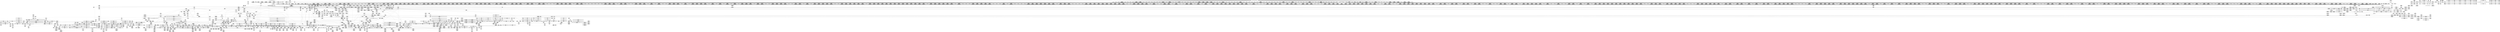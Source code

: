 digraph {
	CE0x55514e0 [shape=record,shape=Mrecord,label="{CE0x55514e0|rcu_lock_acquire:tmp4|include/linux/rcupdate.h,418|*SummSink*}"]
	CE0x55ac0c0 [shape=record,shape=Mrecord,label="{CE0x55ac0c0|__preempt_count_sub:tmp6|./arch/x86/include/asm/preempt.h,78}"]
	CE0x54f6210 [shape=record,shape=Mrecord,label="{CE0x54f6210|cred_sid:sid|security/selinux/hooks.c,197|*SummSink*}"]
	CE0x54e8cf0 [shape=record,shape=Mrecord,label="{CE0x54e8cf0|2472:_%struct.cred*,_:_CRE_6474,6476_|*MultipleSource*|Function::task_sid&Arg::task::|security/selinux/hooks.c,208|Function::selinux_msg_queue_msgrcv&Arg::target::}"]
	CE0x54aa1b0 [shape=record,shape=Mrecord,label="{CE0x54aa1b0|rcu_lock_acquire:map|Function::rcu_lock_acquire&Arg::map::|*SummSink*}"]
	CE0x546b120 [shape=record,shape=Mrecord,label="{CE0x546b120|80:_i32,_112:_i8*,_:_CRE_35,36_}"]
	CE0x54abbf0 [shape=record,shape=Mrecord,label="{CE0x54abbf0|2472:_%struct.cred*,_:_CRE_88,92_|*MultipleSource*|Function::task_sid&Arg::task::|security/selinux/hooks.c,208|Function::selinux_msg_queue_msgrcv&Arg::target::}"]
	CE0x5454ae0 [shape=record,shape=Mrecord,label="{CE0x5454ae0|i64_1|*Constant*|*SummSink*}"]
	CE0x544ed90 [shape=record,shape=Mrecord,label="{CE0x544ed90|selinux_msg_queue_msgrcv:security1|security/selinux/hooks.c,5277|*SummSink*}"]
	CE0x545b640 [shape=record,shape=Mrecord,label="{CE0x545b640|selinux_msg_queue_msgrcv:tmp5|security/selinux/hooks.c,5277}"]
	CE0x54d95f0 [shape=record,shape=Mrecord,label="{CE0x54d95f0|2472:_%struct.cred*,_:_CRE_3024,3032_|*MultipleSource*|Function::task_sid&Arg::task::|security/selinux/hooks.c,208|Function::selinux_msg_queue_msgrcv&Arg::target::}"]
	CE0x54aa280 [shape=record,shape=Mrecord,label="{CE0x54aa280|rcu_read_lock:call|include/linux/rcupdate.h,882}"]
	CE0x54b2510 [shape=record,shape=Mrecord,label="{CE0x54b2510|rcu_read_lock:land.lhs.true2|*SummSource*}"]
	CE0x5446cc0 [shape=record,shape=Mrecord,label="{CE0x5446cc0|task_sid:tmp6|security/selinux/hooks.c,208|*SummSource*}"]
	CE0x5504b30 [shape=record,shape=Mrecord,label="{CE0x5504b30|GLOBAL:task_sid.__warned|Global_var:task_sid.__warned}"]
	CE0x5531b10 [shape=record,shape=Mrecord,label="{CE0x5531b10|_call_void_mcount()_#3|*SummSink*}"]
	CE0x54b9740 [shape=record,shape=Mrecord,label="{CE0x54b9740|2472:_%struct.cred*,_:_CRE_552,560_|*MultipleSource*|Function::task_sid&Arg::task::|security/selinux/hooks.c,208|Function::selinux_msg_queue_msgrcv&Arg::target::}"]
	CE0x54769b0 [shape=record,shape=Mrecord,label="{CE0x54769b0|task_sid:tmp19|security/selinux/hooks.c,208}"]
	CE0x54f85b0 [shape=record,shape=Mrecord,label="{CE0x54f85b0|rcu_read_unlock:tmp14|include/linux/rcupdate.h,933}"]
	CE0x5551400 [shape=record,shape=Mrecord,label="{CE0x5551400|rcu_lock_acquire:tmp4|include/linux/rcupdate.h,418}"]
	CE0x545c7e0 [shape=record,shape=Mrecord,label="{CE0x545c7e0|80:_i32,_112:_i8*,_:_CRE_53,54_}"]
	CE0x55006a0 [shape=record,shape=Mrecord,label="{CE0x55006a0|rcu_read_lock:tobool|include/linux/rcupdate.h,882|*SummSink*}"]
	CE0x54d13d0 [shape=record,shape=Mrecord,label="{CE0x54d13d0|2472:_%struct.cred*,_:_CRE_2800,2808_|*MultipleSource*|Function::task_sid&Arg::task::|security/selinux/hooks.c,208|Function::selinux_msg_queue_msgrcv&Arg::target::}"]
	CE0x5575730 [shape=record,shape=Mrecord,label="{CE0x5575730|i64*_getelementptr_inbounds_(_4_x_i64_,_4_x_i64_*___llvm_gcov_ctr129,_i64_0,_i64_3)|*Constant*}"]
	CE0x54749b0 [shape=record,shape=Mrecord,label="{CE0x54749b0|80:_i32,_112:_i8*,_:_CRE_56,57_}"]
	CE0x556c570 [shape=record,shape=Mrecord,label="{CE0x556c570|_call_void_mcount()_#3|*SummSource*}"]
	CE0x54fd120 [shape=record,shape=Mrecord,label="{CE0x54fd120|task_sid:tmp27|security/selinux/hooks.c,208|*SummSink*}"]
	CE0x54aeeb0 [shape=record,shape=Mrecord,label="{CE0x54aeeb0|2472:_%struct.cred*,_:_CRE_352,360_|*MultipleSource*|Function::task_sid&Arg::task::|security/selinux/hooks.c,208|Function::selinux_msg_queue_msgrcv&Arg::target::}"]
	CE0x5470580 [shape=record,shape=Mrecord,label="{CE0x5470580|_ret_i32_%call7,_!dbg_!27749|security/selinux/hooks.c,210|*SummSource*}"]
	CE0x5537f30 [shape=record,shape=Mrecord,label="{CE0x5537f30|rcu_lock_acquire:tmp1|*SummSource*}"]
	CE0x544f540 [shape=record,shape=Mrecord,label="{CE0x544f540|40:_i8*,_:_CRE_8,16_|*MultipleSource*|Function::selinux_msg_queue_msgrcv&Arg::msg::|security/selinux/hooks.c,5277}"]
	CE0x554dff0 [shape=record,shape=Mrecord,label="{CE0x554dff0|_ret_void,_!dbg_!27720|./arch/x86/include/asm/preempt.h,78|*SummSink*}"]
	CE0x5534a70 [shape=record,shape=Mrecord,label="{CE0x5534a70|rcu_read_unlock:tmp17|include/linux/rcupdate.h,933}"]
	CE0x549f810 [shape=record,shape=Mrecord,label="{CE0x549f810|0:_i32,_:_CRE_0,4_|*MultipleSource*|*LoadInst*|security/selinux/hooks.c,5277|security/selinux/hooks.c,5285|security/selinux/hooks.c,5277}"]
	CE0x5536fa0 [shape=record,shape=Mrecord,label="{CE0x5536fa0|i64*_getelementptr_inbounds_(_4_x_i64_,_4_x_i64_*___llvm_gcov_ctr130,_i64_0,_i64_1)|*Constant*|*SummSink*}"]
	CE0x54e84a0 [shape=record,shape=Mrecord,label="{CE0x54e84a0|2472:_%struct.cred*,_:_CRE_6448,6456_|*MultipleSource*|Function::task_sid&Arg::task::|security/selinux/hooks.c,208|Function::selinux_msg_queue_msgrcv&Arg::target::}"]
	CE0x5471050 [shape=record,shape=Mrecord,label="{CE0x5471050|80:_i32,_112:_i8*,_:_CRE_184,192_|*MultipleSource*|Function::selinux_msg_queue_msgrcv&Arg::msq::|security/selinux/hooks.c,5276}"]
	CE0x5548ac0 [shape=record,shape=Mrecord,label="{CE0x5548ac0|_call_void_rcu_lock_release(%struct.lockdep_map*_rcu_lock_map)_#10,_!dbg_!27733|include/linux/rcupdate.h,935|*SummSink*}"]
	CE0x54d5810 [shape=record,shape=Mrecord,label="{CE0x54d5810|2472:_%struct.cred*,_:_CRE_2933,2934_}"]
	CE0x55160a0 [shape=record,shape=Mrecord,label="{CE0x55160a0|__preempt_count_sub:bb|*SummSink*}"]
	CE0x54e73b0 [shape=record,shape=Mrecord,label="{CE0x54e73b0|2472:_%struct.cred*,_:_CRE_6376,6384_|*MultipleSource*|Function::task_sid&Arg::task::|security/selinux/hooks.c,208|Function::selinux_msg_queue_msgrcv&Arg::target::}"]
	CE0x5482590 [shape=record,shape=Mrecord,label="{CE0x5482590|selinux_msg_queue_msgrcv:q_perm3|security/selinux/hooks.c,5280|*SummSink*}"]
	CE0x54cde90 [shape=record,shape=Mrecord,label="{CE0x54cde90|2472:_%struct.cred*,_:_CRE_2592,2594_|*MultipleSource*|Function::task_sid&Arg::task::|security/selinux/hooks.c,208|Function::selinux_msg_queue_msgrcv&Arg::target::}"]
	CE0x54bb150 [shape=record,shape=Mrecord,label="{CE0x54bb150|2472:_%struct.cred*,_:_CRE_652,656_|*MultipleSource*|Function::task_sid&Arg::task::|security/selinux/hooks.c,208|Function::selinux_msg_queue_msgrcv&Arg::target::}"]
	CE0x54a6970 [shape=record,shape=Mrecord,label="{CE0x54a6970|rcu_read_lock:call|include/linux/rcupdate.h,882|*SummSource*}"]
	CE0x54dfe40 [shape=record,shape=Mrecord,label="{CE0x54dfe40|2472:_%struct.cred*,_:_CRE_6184,6192_|*MultipleSource*|Function::task_sid&Arg::task::|security/selinux/hooks.c,208|Function::selinux_msg_queue_msgrcv&Arg::target::}"]
	CE0x553a6f0 [shape=record,shape=Mrecord,label="{CE0x553a6f0|rcu_lock_acquire:__here}"]
	CE0x5500530 [shape=record,shape=Mrecord,label="{CE0x5500530|rcu_read_lock:tobool|include/linux/rcupdate.h,882}"]
	CE0x54b4cf0 [shape=record,shape=Mrecord,label="{CE0x54b4cf0|i64*_getelementptr_inbounds_(_13_x_i64_,_13_x_i64_*___llvm_gcov_ctr126,_i64_0,_i64_0)|*Constant*|*SummSource*}"]
	CE0x5470510 [shape=record,shape=Mrecord,label="{CE0x5470510|_ret_i32_%call7,_!dbg_!27749|security/selinux/hooks.c,210}"]
	CE0x5455e70 [shape=record,shape=Mrecord,label="{CE0x5455e70|80:_i32,_112:_i8*,_:_CRE_16,17_}"]
	CE0x54fdbe0 [shape=record,shape=Mrecord,label="{CE0x54fdbe0|GLOBAL:cred_sid|*Constant*|*SummSink*}"]
	CE0x55110d0 [shape=record,shape=Mrecord,label="{CE0x55110d0|GLOBAL:rcu_read_lock.__warned|Global_var:rcu_read_lock.__warned|*SummSink*}"]
	CE0x5538560 [shape=record,shape=Mrecord,label="{CE0x5538560|GLOBAL:__llvm_gcov_ctr132|Global_var:__llvm_gcov_ctr132|*SummSource*}"]
	CE0x54cd330 [shape=record,shape=Mrecord,label="{CE0x54cd330|2472:_%struct.cred*,_:_CRE_2532,2533_}"]
	CE0x54682a0 [shape=record,shape=Mrecord,label="{CE0x54682a0|2472:_%struct.cred*,_:_CRE_64,72_|*MultipleSource*|Function::task_sid&Arg::task::|security/selinux/hooks.c,208|Function::selinux_msg_queue_msgrcv&Arg::target::}"]
	CE0x553f280 [shape=record,shape=Mrecord,label="{CE0x553f280|i64*_getelementptr_inbounds_(_11_x_i64_,_11_x_i64_*___llvm_gcov_ctr132,_i64_0,_i64_0)|*Constant*}"]
	CE0x545b3b0 [shape=record,shape=Mrecord,label="{CE0x545b3b0|40:_i8*,_:_CRE_32,40_|*MultipleSource*|Function::selinux_msg_queue_msgrcv&Arg::msg::|security/selinux/hooks.c,5277}"]
	CE0x54d6520 [shape=record,shape=Mrecord,label="{CE0x54d6520|2472:_%struct.cred*,_:_CRE_2944,2945_}"]
	CE0x54c82b0 [shape=record,shape=Mrecord,label="{CE0x54c82b0|2472:_%struct.cred*,_:_CRE_2128,2136_|*MultipleSource*|Function::task_sid&Arg::task::|security/selinux/hooks.c,208|Function::selinux_msg_queue_msgrcv&Arg::target::}"]
	CE0x54cce80 [shape=record,shape=Mrecord,label="{CE0x54cce80|2472:_%struct.cred*,_:_CRE_2527,2528_}"]
	CE0x54cd150 [shape=record,shape=Mrecord,label="{CE0x54cd150|2472:_%struct.cred*,_:_CRE_2530,2531_}"]
	CE0x54d6190 [shape=record,shape=Mrecord,label="{CE0x54d6190|2472:_%struct.cred*,_:_CRE_2941,2942_}"]
	CE0x55101a0 [shape=record,shape=Mrecord,label="{CE0x55101a0|rcu_read_lock:tmp5|include/linux/rcupdate.h,882|*SummSink*}"]
	CE0x54ab950 [shape=record,shape=Mrecord,label="{CE0x54ab950|_call_void_mcount()_#3|*SummSource*}"]
	CE0x545df50 [shape=record,shape=Mrecord,label="{CE0x545df50|80:_i32,_112:_i8*,_:_CRE_31,32_}"]
	CE0x54ed0c0 [shape=record,shape=Mrecord,label="{CE0x54ed0c0|2472:_%struct.cred*,_:_CRE_10536,10544_|*MultipleSource*|Function::task_sid&Arg::task::|security/selinux/hooks.c,208|Function::selinux_msg_queue_msgrcv&Arg::target::}"]
	CE0x54a6ec0 [shape=record,shape=Mrecord,label="{CE0x54a6ec0|2472:_%struct.cred*,_:_CRE_32,40_|*MultipleSource*|Function::task_sid&Arg::task::|security/selinux/hooks.c,208|Function::selinux_msg_queue_msgrcv&Arg::target::}"]
	CE0x554df80 [shape=record,shape=Mrecord,label="{CE0x554df80|_ret_void,_!dbg_!27720|./arch/x86/include/asm/preempt.h,78|*SummSource*}"]
	CE0x5546320 [shape=record,shape=Mrecord,label="{CE0x5546320|rcu_read_unlock:tmp20|include/linux/rcupdate.h,933|*SummSource*}"]
	CE0x54e3d10 [shape=record,shape=Mrecord,label="{CE0x54e3d10|2472:_%struct.cred*,_:_CRE_6316,6317_}"]
	CE0x556d440 [shape=record,shape=Mrecord,label="{CE0x556d440|i8*_undef|*Constant*|*SummSource*}"]
	CE0x55038a0 [shape=record,shape=Mrecord,label="{CE0x55038a0|i8*_getelementptr_inbounds_(_25_x_i8_,_25_x_i8_*_.str45,_i32_0,_i32_0)|*Constant*|*SummSink*}"]
	CE0x549fbf0 [shape=record,shape=Mrecord,label="{CE0x549fbf0|selinux_msg_queue_msgrcv:tmp14|security/selinux/hooks.c,5285}"]
	CE0x554a480 [shape=record,shape=Mrecord,label="{CE0x554a480|GLOBAL:__rcu_read_unlock|*Constant*|*SummSink*}"]
	CE0x5541910 [shape=record,shape=Mrecord,label="{CE0x5541910|_call_void___preempt_count_sub(i32_1)_#10,_!dbg_!27715|include/linux/rcupdate.h,244}"]
	CE0x54cadd0 [shape=record,shape=Mrecord,label="{CE0x54cadd0|2472:_%struct.cred*,_:_CRE_2376,2384_|*MultipleSource*|Function::task_sid&Arg::task::|security/selinux/hooks.c,208|Function::selinux_msg_queue_msgrcv&Arg::target::}"]
	CE0x5474d40 [shape=record,shape=Mrecord,label="{CE0x5474d40|80:_i32,_112:_i8*,_:_CRE_59,60_}"]
	CE0x54d35d0 [shape=record,shape=Mrecord,label="{CE0x54d35d0|2472:_%struct.cred*,_:_CRE_2905,2906_}"]
	CE0x54e8b00 [shape=record,shape=Mrecord,label="{CE0x54e8b00|2472:_%struct.cred*,_:_CRE_6472,6474_|*MultipleSource*|Function::task_sid&Arg::task::|security/selinux/hooks.c,208|Function::selinux_msg_queue_msgrcv&Arg::target::}"]
	CE0x5514f90 [shape=record,shape=Mrecord,label="{CE0x5514f90|rcu_read_lock:tmp13|include/linux/rcupdate.h,882|*SummSource*}"]
	CE0x553b000 [shape=record,shape=Mrecord,label="{CE0x553b000|_ret_void,_!dbg_!27719|./arch/x86/include/asm/preempt.h,73|*SummSink*}"]
	CE0x5450e90 [shape=record,shape=Mrecord,label="{CE0x5450e90|GLOBAL:rcu_read_lock|*Constant*}"]
	CE0x54b78b0 [shape=record,shape=Mrecord,label="{CE0x54b78b0|GLOBAL:rcu_lock_map|Global_var:rcu_lock_map|*SummSource*}"]
	CE0x559b3c0 [shape=record,shape=Mrecord,label="{CE0x559b3c0|i64*_getelementptr_inbounds_(_4_x_i64_,_4_x_i64_*___llvm_gcov_ctr135,_i64_0,_i64_1)|*Constant*|*SummSink*}"]
	CE0x54baf70 [shape=record,shape=Mrecord,label="{CE0x54baf70|2472:_%struct.cred*,_:_CRE_648,652_|*MultipleSource*|Function::task_sid&Arg::task::|security/selinux/hooks.c,208|Function::selinux_msg_queue_msgrcv&Arg::target::}"]
	CE0x545c910 [shape=record,shape=Mrecord,label="{CE0x545c910|80:_i32,_112:_i8*,_:_CRE_54,55_}"]
	CE0x5533a80 [shape=record,shape=Mrecord,label="{CE0x5533a80|i64*_getelementptr_inbounds_(_4_x_i64_,_4_x_i64_*___llvm_gcov_ctr133,_i64_0,_i64_1)|*Constant*|*SummSource*}"]
	CE0x54e6440 [shape=record,shape=Mrecord,label="{CE0x54e6440|2472:_%struct.cred*,_:_CRE_6349,6350_}"]
	CE0x5454bc0 [shape=record,shape=Mrecord,label="{CE0x5454bc0|selinux_msg_queue_msgrcv:tmp1|*SummSink*}"]
	CE0x54804c0 [shape=record,shape=Mrecord,label="{CE0x54804c0|rcu_read_lock:tmp17|include/linux/rcupdate.h,882|*SummSink*}"]
	CE0x5552770 [shape=record,shape=Mrecord,label="{CE0x5552770|i32_2|*Constant*}"]
	CE0x5532400 [shape=record,shape=Mrecord,label="{CE0x5532400|rcu_read_unlock:tmp16|include/linux/rcupdate.h,933|*SummSource*}"]
	CE0x550cb30 [shape=record,shape=Mrecord,label="{CE0x550cb30|cred_sid:tmp4|*LoadInst*|security/selinux/hooks.c,196|*SummSource*}"]
	CE0x544abb0 [shape=record,shape=Mrecord,label="{CE0x544abb0|selinux_msg_queue_msgrcv:tmp|*SummSource*}"]
	CE0x54d48a0 [shape=record,shape=Mrecord,label="{CE0x54d48a0|2472:_%struct.cred*,_:_CRE_2920,2921_}"]
	CE0x5459420 [shape=record,shape=Mrecord,label="{CE0x5459420|GLOBAL:task_sid|*Constant*|*SummSink*}"]
	CE0x5546bf0 [shape=record,shape=Mrecord,label="{CE0x5546bf0|rcu_read_unlock:tmp21|include/linux/rcupdate.h,935|*SummSource*}"]
	CE0x55657f0 [shape=record,shape=Mrecord,label="{CE0x55657f0|__preempt_count_add:tmp4|./arch/x86/include/asm/preempt.h,72|*SummSink*}"]
	CE0x54c9cc0 [shape=record,shape=Mrecord,label="{CE0x54c9cc0|2472:_%struct.cred*,_:_CRE_2304,2312_|*MultipleSource*|Function::task_sid&Arg::task::|security/selinux/hooks.c,208|Function::selinux_msg_queue_msgrcv&Arg::target::}"]
	CE0x54a1330 [shape=record,shape=Mrecord,label="{CE0x54a1330|GLOBAL:lockdep_rcu_suspicious|*Constant*|*SummSource*}"]
	CE0x55126f0 [shape=record,shape=Mrecord,label="{CE0x55126f0|rcu_read_lock:tmp10|include/linux/rcupdate.h,882}"]
	CE0x54a4340 [shape=record,shape=Mrecord,label="{CE0x54a4340|task_sid:do.end6}"]
	CE0x54d6ea0 [shape=record,shape=Mrecord,label="{CE0x54d6ea0|2472:_%struct.cred*,_:_CRE_2952,2953_}"]
	CE0x5514bd0 [shape=record,shape=Mrecord,label="{CE0x5514bd0|rcu_read_unlock:call3|include/linux/rcupdate.h,933|*SummSource*}"]
	CE0x5559300 [shape=record,shape=Mrecord,label="{CE0x5559300|__preempt_count_sub:entry|*SummSource*}"]
	CE0x54c42f0 [shape=record,shape=Mrecord,label="{CE0x54c42f0|2472:_%struct.cred*,_:_CRE_1872,1880_|*MultipleSource*|Function::task_sid&Arg::task::|security/selinux/hooks.c,208|Function::selinux_msg_queue_msgrcv&Arg::target::}"]
	CE0x5466310 [shape=record,shape=Mrecord,label="{CE0x5466310|selinux_msg_queue_msgrcv:tmp7|security/selinux/hooks.c,5282}"]
	CE0x54d0230 [shape=record,shape=Mrecord,label="{CE0x54d0230|2472:_%struct.cred*,_:_CRE_2728,2736_|*MultipleSource*|Function::task_sid&Arg::task::|security/selinux/hooks.c,208|Function::selinux_msg_queue_msgrcv&Arg::target::}"]
	CE0x556f700 [shape=record,shape=Mrecord,label="{CE0x556f700|i64*_getelementptr_inbounds_(_4_x_i64_,_4_x_i64_*___llvm_gcov_ctr128,_i64_0,_i64_0)|*Constant*|*SummSink*}"]
	CE0x54e3ab0 [shape=record,shape=Mrecord,label="{CE0x54e3ab0|2472:_%struct.cred*,_:_CRE_6314,6315_}"]
	CE0x54cc7e0 [shape=record,shape=Mrecord,label="{CE0x54cc7e0|2472:_%struct.cred*,_:_CRE_2521,2522_}"]
	CE0x54bb330 [shape=record,shape=Mrecord,label="{CE0x54bb330|2472:_%struct.cred*,_:_CRE_656,660_|*MultipleSource*|Function::task_sid&Arg::task::|security/selinux/hooks.c,208|Function::selinux_msg_queue_msgrcv&Arg::target::}"]
	CE0x554bc60 [shape=record,shape=Mrecord,label="{CE0x554bc60|_call_void_lock_acquire(%struct.lockdep_map*_%map,_i32_0,_i32_0,_i32_2,_i32_0,_%struct.lockdep_map*_null,_i64_ptrtoint_(i8*_blockaddress(_rcu_lock_acquire,_%__here)_to_i64))_#10,_!dbg_!27716|include/linux/rcupdate.h,418|*SummSource*}"]
	CE0x551ab90 [shape=record,shape=Mrecord,label="{CE0x551ab90|__preempt_count_sub:tmp2|*SummSink*}"]
	CE0x547cfd0 [shape=record,shape=Mrecord,label="{CE0x547cfd0|_call_void_mcount()_#3}"]
	CE0x54ae160 [shape=record,shape=Mrecord,label="{CE0x54ae160|2472:_%struct.cred*,_:_CRE_112,116_|*MultipleSource*|Function::task_sid&Arg::task::|security/selinux/hooks.c,208|Function::selinux_msg_queue_msgrcv&Arg::target::}"]
	CE0x54e6570 [shape=record,shape=Mrecord,label="{CE0x54e6570|2472:_%struct.cred*,_:_CRE_6350,6351_}"]
	CE0x5472370 [shape=record,shape=Mrecord,label="{CE0x5472370|selinux_msg_queue_msgrcv:msg|Function::selinux_msg_queue_msgrcv&Arg::msg::|*SummSource*}"]
	CE0x554dc10 [shape=record,shape=Mrecord,label="{CE0x554dc10|__preempt_count_sub:val|Function::__preempt_count_sub&Arg::val::|*SummSource*}"]
	CE0x54a4c70 [shape=record,shape=Mrecord,label="{CE0x54a4c70|task_sid:land.lhs.true|*SummSource*}"]
	CE0x55082b0 [shape=record,shape=Mrecord,label="{CE0x55082b0|task_sid:call3|security/selinux/hooks.c,208|*SummSink*}"]
	CE0x54cb700 [shape=record,shape=Mrecord,label="{CE0x54cb700|2472:_%struct.cred*,_:_CRE_2416,2424_|*MultipleSource*|Function::task_sid&Arg::task::|security/selinux/hooks.c,208|Function::selinux_msg_queue_msgrcv&Arg::target::}"]
	CE0x54b5aa0 [shape=record,shape=Mrecord,label="{CE0x54b5aa0|2472:_%struct.cred*,_:_CRE_176,184_|*MultipleSource*|Function::task_sid&Arg::task::|security/selinux/hooks.c,208|Function::selinux_msg_queue_msgrcv&Arg::target::}"]
	CE0x5565940 [shape=record,shape=Mrecord,label="{CE0x5565940|__preempt_count_sub:tmp3|*SummSink*}"]
	CE0x545de60 [shape=record,shape=Mrecord,label="{CE0x545de60|80:_i32,_112:_i8*,_:_CRE_30,31_}"]
	CE0x5475fd0 [shape=record,shape=Mrecord,label="{CE0x5475fd0|i64*_getelementptr_inbounds_(_13_x_i64_,_13_x_i64_*___llvm_gcov_ctr126,_i64_0,_i64_8)|*Constant*|*SummSource*}"]
	CE0x54a5f40 [shape=record,shape=Mrecord,label="{CE0x54a5f40|task_sid:real_cred|security/selinux/hooks.c,208}"]
	CE0x54eb990 [shape=record,shape=Mrecord,label="{CE0x54eb990|2472:_%struct.cred*,_:_CRE_6632,6640_|*MultipleSource*|Function::task_sid&Arg::task::|security/selinux/hooks.c,208|Function::selinux_msg_queue_msgrcv&Arg::target::}"]
	CE0x5460d10 [shape=record,shape=Mrecord,label="{CE0x5460d10|80:_i32,_112:_i8*,_:_CRE_44,45_}"]
	CE0x5548920 [shape=record,shape=Mrecord,label="{CE0x5548920|_call_void_rcu_lock_release(%struct.lockdep_map*_rcu_lock_map)_#10,_!dbg_!27733|include/linux/rcupdate.h,935}"]
	CE0x54eaef0 [shape=record,shape=Mrecord,label="{CE0x54eaef0|2472:_%struct.cred*,_:_CRE_6584,6600_|*MultipleSource*|Function::task_sid&Arg::task::|security/selinux/hooks.c,208|Function::selinux_msg_queue_msgrcv&Arg::target::}"]
	CE0x54d3a90 [shape=record,shape=Mrecord,label="{CE0x54d3a90|2472:_%struct.cred*,_:_CRE_2908,2909_}"]
	CE0x5509f40 [shape=record,shape=Mrecord,label="{CE0x5509f40|rcu_read_unlock:tmp2|*SummSink*}"]
	CE0x5483160 [shape=record,shape=Mrecord,label="{CE0x5483160|i32_3|*Constant*|*SummSource*}"]
	CE0x554d1c0 [shape=record,shape=Mrecord,label="{CE0x554d1c0|__rcu_read_lock:tmp2|*SummSink*}"]
	CE0x5463d60 [shape=record,shape=Mrecord,label="{CE0x5463d60|2472:_%struct.cred*,_:_CRE_703,704_}"]
	CE0x54566f0 [shape=record,shape=Mrecord,label="{CE0x54566f0|task_sid:entry}"]
	CE0x5535250 [shape=record,shape=Mrecord,label="{CE0x5535250|rcu_read_unlock:tmp3|*SummSource*}"]
	CE0x54a1d60 [shape=record,shape=Mrecord,label="{CE0x54a1d60|i32_208|*Constant*|*SummSink*}"]
	CE0x5508f60 [shape=record,shape=Mrecord,label="{CE0x5508f60|task_sid:tobool|security/selinux/hooks.c,208|*SummSource*}"]
	CE0x550c930 [shape=record,shape=Mrecord,label="{CE0x550c930|cred_sid:tmp4|*LoadInst*|security/selinux/hooks.c,196}"]
	CE0x54c9750 [shape=record,shape=Mrecord,label="{CE0x54c9750|2472:_%struct.cred*,_:_CRE_2280,2288_|*MultipleSource*|Function::task_sid&Arg::task::|security/selinux/hooks.c,208|Function::selinux_msg_queue_msgrcv&Arg::target::}"]
	CE0x54c8850 [shape=record,shape=Mrecord,label="{CE0x54c8850|2472:_%struct.cred*,_:_CRE_2152,2160_|*MultipleSource*|Function::task_sid&Arg::task::|security/selinux/hooks.c,208|Function::selinux_msg_queue_msgrcv&Arg::target::}"]
	CE0x555f180 [shape=record,shape=Mrecord,label="{CE0x555f180|COLLAPSED:_GCMRE___llvm_gcov_ctr130_internal_global_4_x_i64_zeroinitializer:_elem_0:default:}"]
	CE0x5559800 [shape=record,shape=Mrecord,label="{CE0x5559800|GLOBAL:__preempt_count|Global_var:__preempt_count|*SummSource*}"]
	CE0x546f630 [shape=record,shape=Mrecord,label="{CE0x546f630|2472:_%struct.cred*,_:_CRE_408,416_|*MultipleSource*|Function::task_sid&Arg::task::|security/selinux/hooks.c,208|Function::selinux_msg_queue_msgrcv&Arg::target::}"]
	CE0x54f0f10 [shape=record,shape=Mrecord,label="{CE0x54f0f10|task_sid:tmp16|security/selinux/hooks.c,208}"]
	CE0x5482950 [shape=record,shape=Mrecord,label="{CE0x5482950|selinux_msg_queue_msgrcv:q_perm3|security/selinux/hooks.c,5280|*SummSource*}"]
	CE0x5466920 [shape=record,shape=Mrecord,label="{CE0x5466920|selinux_msg_queue_msgrcv:ipc_id|security/selinux/hooks.c,5280}"]
	CE0x5558d60 [shape=record,shape=Mrecord,label="{CE0x5558d60|_call_void_mcount()_#3|*SummSource*}"]
	CE0x54e3720 [shape=record,shape=Mrecord,label="{CE0x54e3720|2472:_%struct.cred*,_:_CRE_6311,6312_}"]
	CE0x6673020 [shape=record,shape=Mrecord,label="{CE0x6673020|selinux_msg_queue_msgrcv:q_perm|security/selinux/hooks.c,5276|*SummSink*}"]
	CE0x54edca0 [shape=record,shape=Mrecord,label="{CE0x54edca0|2472:_%struct.cred*,_:_CRE_10572,10576_|*MultipleSource*|Function::task_sid&Arg::task::|security/selinux/hooks.c,208|Function::selinux_msg_queue_msgrcv&Arg::target::}"]
	CE0x5539230 [shape=record,shape=Mrecord,label="{CE0x5539230|i64*_getelementptr_inbounds_(_4_x_i64_,_4_x_i64_*___llvm_gcov_ctr133,_i64_0,_i64_0)|*Constant*|*SummSink*}"]
	CE0x54a1400 [shape=record,shape=Mrecord,label="{CE0x54a1400|GLOBAL:lockdep_rcu_suspicious|*Constant*|*SummSink*}"]
	CE0x54e8280 [shape=record,shape=Mrecord,label="{CE0x54e8280|2472:_%struct.cred*,_:_CRE_6440,6448_|*MultipleSource*|Function::task_sid&Arg::task::|security/selinux/hooks.c,208|Function::selinux_msg_queue_msgrcv&Arg::target::}"]
	CE0x5566720 [shape=record,shape=Mrecord,label="{CE0x5566720|__preempt_count_add:bb|*SummSink*}"]
	CE0x54af130 [shape=record,shape=Mrecord,label="{CE0x54af130|2472:_%struct.cred*,_:_CRE_368,376_|*MultipleSource*|Function::task_sid&Arg::task::|security/selinux/hooks.c,208|Function::selinux_msg_queue_msgrcv&Arg::target::}"]
	CE0x54ccdc0 [shape=record,shape=Mrecord,label="{CE0x54ccdc0|2472:_%struct.cred*,_:_CRE_2526,2527_}"]
	CE0x54546d0 [shape=record,shape=Mrecord,label="{CE0x54546d0|_ret_void,_!dbg_!27717|include/linux/rcupdate.h,240}"]
	CE0x54fcc30 [shape=record,shape=Mrecord,label="{CE0x54fcc30|task_sid:call7|security/selinux/hooks.c,208}"]
	CE0x559bbf0 [shape=record,shape=Mrecord,label="{CE0x559bbf0|__rcu_read_unlock:tmp}"]
	CE0x5469680 [shape=record,shape=Mrecord,label="{CE0x5469680|80:_i32,_112:_i8*,_:_CRE_104,112_|*MultipleSource*|Function::selinux_msg_queue_msgrcv&Arg::msq::|security/selinux/hooks.c,5276}"]
	CE0x54c3ba0 [shape=record,shape=Mrecord,label="{CE0x54c3ba0|rcu_read_lock:tmp20|include/linux/rcupdate.h,882|*SummSink*}"]
	CE0x554d150 [shape=record,shape=Mrecord,label="{CE0x554d150|__rcu_read_lock:tmp2|*SummSource*}"]
	CE0x54e5140 [shape=record,shape=Mrecord,label="{CE0x54e5140|2472:_%struct.cred*,_:_CRE_6333,6334_}"]
	CE0x5475f00 [shape=record,shape=Mrecord,label="{CE0x5475f00|task_sid:tmp17|security/selinux/hooks.c,208|*SummSink*}"]
	CE0x54e7a00 [shape=record,shape=Mrecord,label="{CE0x54e7a00|2472:_%struct.cred*,_:_CRE_6400,6408_|*MultipleSource*|Function::task_sid&Arg::task::|security/selinux/hooks.c,208|Function::selinux_msg_queue_msgrcv&Arg::target::}"]
	CE0x54b4bd0 [shape=record,shape=Mrecord,label="{CE0x54b4bd0|i64*_getelementptr_inbounds_(_13_x_i64_,_13_x_i64_*___llvm_gcov_ctr126,_i64_0,_i64_0)|*Constant*}"]
	CE0x54750b0 [shape=record,shape=Mrecord,label="{CE0x54750b0|selinux_msg_queue_msgrcv:sid4|security/selinux/hooks.c,5282|*SummSink*}"]
	CE0x55756c0 [shape=record,shape=Mrecord,label="{CE0x55756c0|i64*_getelementptr_inbounds_(_4_x_i64_,_4_x_i64_*___llvm_gcov_ctr129,_i64_0,_i64_3)|*Constant*|*SummSource*}"]
	CE0x554d0e0 [shape=record,shape=Mrecord,label="{CE0x554d0e0|__rcu_read_lock:tmp2}"]
	CE0x5539fc0 [shape=record,shape=Mrecord,label="{CE0x5539fc0|rcu_lock_acquire:tmp2}"]
	CE0x54cb340 [shape=record,shape=Mrecord,label="{CE0x54cb340|2472:_%struct.cred*,_:_CRE_2400,2408_|*MultipleSource*|Function::task_sid&Arg::task::|security/selinux/hooks.c,208|Function::selinux_msg_queue_msgrcv&Arg::target::}"]
	CE0x54f7360 [shape=record,shape=Mrecord,label="{CE0x54f7360|rcu_read_unlock:do.body|*SummSource*}"]
	CE0x54b2f70 [shape=record,shape=Mrecord,label="{CE0x54b2f70|cred_sid:tmp1|*SummSink*}"]
	CE0x54ac750 [shape=record,shape=Mrecord,label="{CE0x54ac750|i64*_getelementptr_inbounds_(_13_x_i64_,_13_x_i64_*___llvm_gcov_ctr126,_i64_0,_i64_1)|*Constant*|*SummSource*}"]
	CE0x5553860 [shape=record,shape=Mrecord,label="{CE0x5553860|rcu_lock_acquire:tmp6}"]
	CE0x54a4420 [shape=record,shape=Mrecord,label="{CE0x54a4420|task_sid:do.end6|*SummSource*}"]
	CE0x54d7bb0 [shape=record,shape=Mrecord,label="{CE0x54d7bb0|2472:_%struct.cred*,_:_CRE_2963,2964_}"]
	CE0x546b450 [shape=record,shape=Mrecord,label="{CE0x546b450|80:_i32,_112:_i8*,_:_CRE_21,22_}"]
	CE0x5521480 [shape=record,shape=Mrecord,label="{CE0x5521480|__preempt_count_add:tmp7|./arch/x86/include/asm/preempt.h,73|*SummSink*}"]
	CE0x550fa90 [shape=record,shape=Mrecord,label="{CE0x550fa90|GLOBAL:__preempt_count_sub|*Constant*}"]
	CE0x54f5b50 [shape=record,shape=Mrecord,label="{CE0x54f5b50|cred_sid:tmp5|security/selinux/hooks.c,196|*SummSource*}"]
	CE0x54a0410 [shape=record,shape=Mrecord,label="{CE0x54a0410|selinux_msg_queue_msgrcv:tmp16|security/selinux/hooks.c,5287|*SummSource*}"]
	CE0x555b460 [shape=record,shape=Mrecord,label="{CE0x555b460|i64*_getelementptr_inbounds_(_4_x_i64_,_4_x_i64_*___llvm_gcov_ctr134,_i64_0,_i64_2)|*Constant*}"]
	CE0x54eb520 [shape=record,shape=Mrecord,label="{CE0x54eb520|2472:_%struct.cred*,_:_CRE_6616,6624_|*MultipleSource*|Function::task_sid&Arg::task::|security/selinux/hooks.c,208|Function::selinux_msg_queue_msgrcv&Arg::target::}"]
	CE0x54ef280 [shape=record,shape=Mrecord,label="{CE0x54ef280|2472:_%struct.cred*,_:_CRE_10632,10640_|*MultipleSource*|Function::task_sid&Arg::task::|security/selinux/hooks.c,208|Function::selinux_msg_queue_msgrcv&Arg::target::}"]
	CE0x54d4510 [shape=record,shape=Mrecord,label="{CE0x54d4510|2472:_%struct.cred*,_:_CRE_2917,2918_}"]
	CE0x54d9a60 [shape=record,shape=Mrecord,label="{CE0x54d9a60|2472:_%struct.cred*,_:_CRE_3040,3048_|*MultipleSource*|Function::task_sid&Arg::task::|security/selinux/hooks.c,208|Function::selinux_msg_queue_msgrcv&Arg::target::}"]
	CE0x54e28e0 [shape=record,shape=Mrecord,label="{CE0x54e28e0|2472:_%struct.cred*,_:_CRE_6299,6300_}"]
	CE0x545a950 [shape=record,shape=Mrecord,label="{CE0x545a950|selinux_msg_queue_msgrcv:if.then|*SummSink*}"]
	CE0x550de80 [shape=record,shape=Mrecord,label="{CE0x550de80|__rcu_read_lock:tmp6|include/linux/rcupdate.h,240|*SummSource*}"]
	CE0x54def30 [shape=record,shape=Mrecord,label="{CE0x54def30|2472:_%struct.cred*,_:_CRE_6000,6008_|*MultipleSource*|Function::task_sid&Arg::task::|security/selinux/hooks.c,208|Function::selinux_msg_queue_msgrcv&Arg::target::}"]
	CE0x54d8b20 [shape=record,shape=Mrecord,label="{CE0x54d8b20|2472:_%struct.cred*,_:_CRE_2976,2980_|*MultipleSource*|Function::task_sid&Arg::task::|security/selinux/hooks.c,208|Function::selinux_msg_queue_msgrcv&Arg::target::}"]
	CE0x5528c80 [shape=record,shape=Mrecord,label="{CE0x5528c80|i64*_getelementptr_inbounds_(_2_x_i64_,_2_x_i64_*___llvm_gcov_ctr131,_i64_0,_i64_0)|*Constant*}"]
	CE0x549e970 [shape=record,shape=Mrecord,label="{CE0x549e970|selinux_msg_queue_msgrcv:tmp12|security/selinux/hooks.c,5285|*SummSource*}"]
	CE0x55388f0 [shape=record,shape=Mrecord,label="{CE0x55388f0|rcu_lock_acquire:bb|*SummSink*}"]
	CE0x54fe520 [shape=record,shape=Mrecord,label="{CE0x54fe520|_ret_i32_%tmp6,_!dbg_!27716|security/selinux/hooks.c,197|*SummSource*}"]
	CE0x54f7d60 [shape=record,shape=Mrecord,label="{CE0x54f7d60|rcu_read_unlock:tobool1|include/linux/rcupdate.h,933|*SummSource*}"]
	CE0x5507380 [shape=record,shape=Mrecord,label="{CE0x5507380|task_sid:tmp11|security/selinux/hooks.c,208|*SummSource*}"]
	CE0x55320d0 [shape=record,shape=Mrecord,label="{CE0x55320d0|_ret_void,_!dbg_!27720|./arch/x86/include/asm/preempt.h,78}"]
	CE0x556d060 [shape=record,shape=Mrecord,label="{CE0x556d060|rcu_lock_acquire:tmp7|*SummSource*}"]
	CE0x5505b70 [shape=record,shape=Mrecord,label="{CE0x5505b70|i64_5|*Constant*}"]
	CE0x546e640 [shape=record,shape=Mrecord,label="{CE0x546e640|80:_i32,_112:_i8*,_:_CRE_70,71_}"]
	CE0x54d7490 [shape=record,shape=Mrecord,label="{CE0x54d7490|2472:_%struct.cred*,_:_CRE_2957,2958_}"]
	CE0x55adc20 [shape=record,shape=Mrecord,label="{CE0x55adc20|__preempt_count_sub:tmp1|*SummSource*}"]
	CE0x5463960 [shape=record,shape=Mrecord,label="{CE0x5463960|avc_has_perm:tsid|Function::avc_has_perm&Arg::tsid::|*SummSource*}"]
	CE0x555ef70 [shape=record,shape=Mrecord,label="{CE0x555ef70|rcu_lock_release:tmp4|include/linux/rcupdate.h,423|*SummSink*}"]
	CE0x547aa60 [shape=record,shape=Mrecord,label="{CE0x547aa60|i64_0|*Constant*|*SummSource*}"]
	CE0x54a1ba0 [shape=record,shape=Mrecord,label="{CE0x54a1ba0|i32_208|*Constant*|*SummSource*}"]
	CE0x54e3130 [shape=record,shape=Mrecord,label="{CE0x54e3130|2472:_%struct.cred*,_:_CRE_6306,6307_}"]
	CE0x5513fc0 [shape=record,shape=Mrecord,label="{CE0x5513fc0|i64_6|*Constant*}"]
	CE0x5528990 [shape=record,shape=Mrecord,label="{CE0x5528990|cred_sid:bb|*SummSource*}"]
	CE0x54cfea0 [shape=record,shape=Mrecord,label="{CE0x54cfea0|2472:_%struct.cred*,_:_CRE_2720,2724_|*MultipleSource*|Function::task_sid&Arg::task::|security/selinux/hooks.c,208|Function::selinux_msg_queue_msgrcv&Arg::target::}"]
	CE0x54a0cf0 [shape=record,shape=Mrecord,label="{CE0x54a0cf0|task_sid:do.body}"]
	CE0x54c4e30 [shape=record,shape=Mrecord,label="{CE0x54c4e30|2472:_%struct.cred*,_:_CRE_1920,1928_|*MultipleSource*|Function::task_sid&Arg::task::|security/selinux/hooks.c,208|Function::selinux_msg_queue_msgrcv&Arg::target::}"]
	CE0x54784d0 [shape=record,shape=Mrecord,label="{CE0x54784d0|2472:_%struct.cred*,_:_CRE_1808,1816_|*MultipleSource*|Function::task_sid&Arg::task::|security/selinux/hooks.c,208|Function::selinux_msg_queue_msgrcv&Arg::target::}"]
	CE0x54d7360 [shape=record,shape=Mrecord,label="{CE0x54d7360|2472:_%struct.cred*,_:_CRE_2956,2957_}"]
	CE0x55107a0 [shape=record,shape=Mrecord,label="{CE0x55107a0|rcu_read_lock:tmp7|include/linux/rcupdate.h,882}"]
	CE0x54f15c0 [shape=record,shape=Mrecord,label="{CE0x54f15c0|i64*_getelementptr_inbounds_(_13_x_i64_,_13_x_i64_*___llvm_gcov_ctr126,_i64_0,_i64_8)|*Constant*}"]
	CE0x553d9b0 [shape=record,shape=Mrecord,label="{CE0x553d9b0|rcu_read_unlock:tmp12|include/linux/rcupdate.h,933|*SummSource*}"]
	CE0x54fe2f0 [shape=record,shape=Mrecord,label="{CE0x54fe2f0|_ret_i32_%tmp6,_!dbg_!27716|security/selinux/hooks.c,197}"]
	CE0x54639d0 [shape=record,shape=Mrecord,label="{CE0x54639d0|task_sid:call|security/selinux/hooks.c,208}"]
	CE0x5480c90 [shape=record,shape=Mrecord,label="{CE0x5480c90|i8_1|*Constant*}"]
	CE0x5558790 [shape=record,shape=Mrecord,label="{CE0x5558790|rcu_lock_acquire:indirectgoto}"]
	CE0x54fe680 [shape=record,shape=Mrecord,label="{CE0x54fe680|_ret_i32_%tmp6,_!dbg_!27716|security/selinux/hooks.c,197|*SummSink*}"]
	CE0x54c2940 [shape=record,shape=Mrecord,label="{CE0x54c2940|i8*_getelementptr_inbounds_(_42_x_i8_,_42_x_i8_*_.str46,_i32_0,_i32_0)|*Constant*}"]
	CE0x5475b20 [shape=record,shape=Mrecord,label="{CE0x5475b20|2472:_%struct.cred*,_:_CRE_694,695_}"]
	CE0x54a9530 [shape=record,shape=Mrecord,label="{CE0x54a9530|GLOBAL:rcu_read_lock|*Constant*|*SummSink*}"]
	CE0x550d170 [shape=record,shape=Mrecord,label="{CE0x550d170|rcu_read_lock:tmp5|include/linux/rcupdate.h,882|*SummSource*}"]
	CE0x54e3980 [shape=record,shape=Mrecord,label="{CE0x54e3980|2472:_%struct.cred*,_:_CRE_6313,6314_}"]
	CE0x54ae570 [shape=record,shape=Mrecord,label="{CE0x54ae570|rcu_read_lock:tmp3|*SummSource*}"]
	CE0x54b2330 [shape=record,shape=Mrecord,label="{CE0x54b2330|rcu_read_lock:do.end|*SummSink*}"]
	CE0x55600f0 [shape=record,shape=Mrecord,label="{CE0x55600f0|i64*_getelementptr_inbounds_(_4_x_i64_,_4_x_i64_*___llvm_gcov_ctr134,_i64_0,_i64_0)|*Constant*|*SummSink*}"]
	CE0x54549c0 [shape=record,shape=Mrecord,label="{CE0x54549c0|_ret_void,_!dbg_!27717|include/linux/rcupdate.h,240|*SummSink*}"]
	CE0x54f9af0 [shape=record,shape=Mrecord,label="{CE0x54f9af0|task_sid:tmp20|security/selinux/hooks.c,208|*SummSink*}"]
	CE0x54a72a0 [shape=record,shape=Mrecord,label="{CE0x54a72a0|rcu_read_lock:tmp2}"]
	CE0x54b5690 [shape=record,shape=Mrecord,label="{CE0x54b5690|_call_void_rcu_lock_acquire(%struct.lockdep_map*_rcu_lock_map)_#10,_!dbg_!27711|include/linux/rcupdate.h,881|*SummSink*}"]
	CE0x544db50 [shape=record,shape=Mrecord,label="{CE0x544db50|selinux_msg_queue_msgrcv:tmp9|security/selinux/hooks.c,5284|*SummSink*}"]
	CE0x5575b60 [shape=record,shape=Mrecord,label="{CE0x5575b60|__rcu_read_unlock:tmp3}"]
	CE0x54b4710 [shape=record,shape=Mrecord,label="{CE0x54b4710|i64*_getelementptr_inbounds_(_11_x_i64_,_11_x_i64_*___llvm_gcov_ctr127,_i64_0,_i64_1)|*Constant*|*SummSource*}"]
	CE0x5507d20 [shape=record,shape=Mrecord,label="{CE0x5507d20|task_sid:tmp13|security/selinux/hooks.c,208|*SummSink*}"]
	CE0x54f8b00 [shape=record,shape=Mrecord,label="{CE0x54f8b00|rcu_lock_acquire:tmp3}"]
	CE0x54d1c80 [shape=record,shape=Mrecord,label="{CE0x54d1c80|2472:_%struct.cred*,_:_CRE_2832,2840_|*MultipleSource*|Function::task_sid&Arg::task::|security/selinux/hooks.c,208|Function::selinux_msg_queue_msgrcv&Arg::target::}"]
	CE0x5559430 [shape=record,shape=Mrecord,label="{CE0x5559430|rcu_lock_release:bb}"]
	CE0x54c6fc0 [shape=record,shape=Mrecord,label="{CE0x54c6fc0|2472:_%struct.cred*,_:_CRE_2056,2057_|*MultipleSource*|Function::task_sid&Arg::task::|security/selinux/hooks.c,208|Function::selinux_msg_queue_msgrcv&Arg::target::}"]
	CE0x5510c40 [shape=record,shape=Mrecord,label="{CE0x5510c40|GLOBAL:rcu_read_lock.__warned|Global_var:rcu_read_lock.__warned}"]
	CE0x55ae0f0 [shape=record,shape=Mrecord,label="{CE0x55ae0f0|__preempt_count_add:tmp5|./arch/x86/include/asm/preempt.h,72}"]
	CE0x54e08b0 [shape=record,shape=Mrecord,label="{CE0x54e08b0|2472:_%struct.cred*,_:_CRE_6216,6224_|*MultipleSource*|Function::task_sid&Arg::task::|security/selinux/hooks.c,208|Function::selinux_msg_queue_msgrcv&Arg::target::}"]
	CE0x54b7090 [shape=record,shape=Mrecord,label="{CE0x54b7090|i64*_getelementptr_inbounds_(_2_x_i64_,_2_x_i64_*___llvm_gcov_ctr131,_i64_0,_i64_0)|*Constant*|*SummSource*}"]
	CE0x54b6020 [shape=record,shape=Mrecord,label="{CE0x54b6020|cred_sid:tmp|*SummSource*}"]
	CE0x54fb8c0 [shape=record,shape=Mrecord,label="{CE0x54fb8c0|i64*_getelementptr_inbounds_(_13_x_i64_,_13_x_i64_*___llvm_gcov_ctr126,_i64_0,_i64_11)|*Constant*|*SummSink*}"]
	CE0x5575c70 [shape=record,shape=Mrecord,label="{CE0x5575c70|__rcu_read_unlock:tmp3|*SummSource*}"]
	CE0x550ef80 [shape=record,shape=Mrecord,label="{CE0x550ef80|GLOBAL:rcu_read_unlock.__warned|Global_var:rcu_read_unlock.__warned|*SummSource*}"]
	CE0x547c2c0 [shape=record,shape=Mrecord,label="{CE0x547c2c0|80:_i32,_112:_i8*,_:_CRE_15,16_}"]
	CE0x555f850 [shape=record,shape=Mrecord,label="{CE0x555f850|__preempt_count_sub:tmp6|./arch/x86/include/asm/preempt.h,78|*SummSink*}"]
	CE0x54e67d0 [shape=record,shape=Mrecord,label="{CE0x54e67d0|2472:_%struct.cred*,_:_CRE_6352,6353_}"]
	CE0x54d3f20 [shape=record,shape=Mrecord,label="{CE0x54d3f20|2472:_%struct.cred*,_:_CRE_2912,2913_}"]
	CE0x5480f40 [shape=record,shape=Mrecord,label="{CE0x5480f40|_call_void_lockdep_rcu_suspicious(i8*_getelementptr_inbounds_(_25_x_i8_,_25_x_i8_*_.str45,_i32_0,_i32_0),_i32_883,_i8*_getelementptr_inbounds_(_42_x_i8_,_42_x_i8_*_.str46,_i32_0,_i32_0))_#10,_!dbg_!27728|include/linux/rcupdate.h,882}"]
	CE0x5464aa0 [shape=record,shape=Mrecord,label="{CE0x5464aa0|avc_has_perm:tsid|Function::avc_has_perm&Arg::tsid::|*SummSink*}"]
	CE0x54aeaf0 [shape=record,shape=Mrecord,label="{CE0x54aeaf0|2472:_%struct.cred*,_:_CRE_336,344_|*MultipleSource*|Function::task_sid&Arg::task::|security/selinux/hooks.c,208|Function::selinux_msg_queue_msgrcv&Arg::target::}"]
	CE0x546b3b0 [shape=record,shape=Mrecord,label="{CE0x546b3b0|80:_i32,_112:_i8*,_:_CRE_20,21_}"]
	CE0x54e48f0 [shape=record,shape=Mrecord,label="{CE0x54e48f0|2472:_%struct.cred*,_:_CRE_6326,6327_}"]
	CE0x54643e0 [shape=record,shape=Mrecord,label="{CE0x54643e0|2472:_%struct.cred*,_:_CRE_736,744_|*MultipleSource*|Function::task_sid&Arg::task::|security/selinux/hooks.c,208|Function::selinux_msg_queue_msgrcv&Arg::target::}"]
	CE0x553fbf0 [shape=record,shape=Mrecord,label="{CE0x553fbf0|rcu_read_unlock:tmp8|include/linux/rcupdate.h,933}"]
	CE0x5512400 [shape=record,shape=Mrecord,label="{CE0x5512400|i64_4|*Constant*}"]
	CE0x54d0410 [shape=record,shape=Mrecord,label="{CE0x54d0410|2472:_%struct.cred*,_:_CRE_2736,2744_|*MultipleSource*|Function::task_sid&Arg::task::|security/selinux/hooks.c,208|Function::selinux_msg_queue_msgrcv&Arg::target::}"]
	CE0x5561870 [shape=record,shape=Mrecord,label="{CE0x5561870|i64*_getelementptr_inbounds_(_4_x_i64_,_4_x_i64_*___llvm_gcov_ctr129,_i64_0,_i64_1)|*Constant*|*SummSource*}"]
	CE0x5565a30 [shape=record,shape=Mrecord,label="{CE0x5565a30|_call_void_mcount()_#3|*SummSink*}"]
	CE0x54df7b0 [shape=record,shape=Mrecord,label="{CE0x54df7b0|2472:_%struct.cred*,_:_CRE_6152,6168_|*MultipleSource*|Function::task_sid&Arg::task::|security/selinux/hooks.c,208|Function::selinux_msg_queue_msgrcv&Arg::target::}"]
	CE0x55064f0 [shape=record,shape=Mrecord,label="{CE0x55064f0|task_sid:tmp10|security/selinux/hooks.c,208}"]
	CE0x553c890 [shape=record,shape=Mrecord,label="{CE0x553c890|_call_void_mcount()_#3|*SummSink*}"]
	CE0x5534690 [shape=record,shape=Mrecord,label="{CE0x5534690|i64*_getelementptr_inbounds_(_11_x_i64_,_11_x_i64_*___llvm_gcov_ctr132,_i64_0,_i64_8)|*Constant*|*SummSink*}"]
	CE0x549cf50 [shape=record,shape=Mrecord,label="{CE0x549cf50|i16_26|*Constant*}"]
	CE0x5465b40 [shape=record,shape=Mrecord,label="{CE0x5465b40|2472:_%struct.cred*,_:_CRE_304,312_|*MultipleSource*|Function::task_sid&Arg::task::|security/selinux/hooks.c,208|Function::selinux_msg_queue_msgrcv&Arg::target::}"]
	CE0x54c8a30 [shape=record,shape=Mrecord,label="{CE0x54c8a30|2472:_%struct.cred*,_:_CRE_2160,2168_|*MultipleSource*|Function::task_sid&Arg::task::|security/selinux/hooks.c,208|Function::selinux_msg_queue_msgrcv&Arg::target::}"]
	CE0x55451b0 [shape=record,shape=Mrecord,label="{CE0x55451b0|i8*_getelementptr_inbounds_(_44_x_i8_,_44_x_i8_*_.str47,_i32_0,_i32_0)|*Constant*|*SummSink*}"]
	CE0x5599c50 [shape=record,shape=Mrecord,label="{CE0x5599c50|__preempt_count_add:tmp1}"]
	CE0x54a7610 [shape=record,shape=Mrecord,label="{CE0x54a7610|task_sid:tmp3|*SummSink*}"]
	CE0x54a69e0 [shape=record,shape=Mrecord,label="{CE0x54a69e0|rcu_read_lock:call|include/linux/rcupdate.h,882|*SummSink*}"]
	CE0x55090d0 [shape=record,shape=Mrecord,label="{CE0x55090d0|task_sid:tobool|security/selinux/hooks.c,208|*SummSink*}"]
	CE0x54b9920 [shape=record,shape=Mrecord,label="{CE0x54b9920|2472:_%struct.cred*,_:_CRE_560,568_|*MultipleSource*|Function::task_sid&Arg::task::|security/selinux/hooks.c,208|Function::selinux_msg_queue_msgrcv&Arg::target::}"]
	CE0x5509230 [shape=record,shape=Mrecord,label="{CE0x5509230|rcu_read_lock:if.then|*SummSink*}"]
	CE0x5479860 [shape=record,shape=Mrecord,label="{CE0x5479860|GLOBAL:__llvm_gcov_ctr126|Global_var:__llvm_gcov_ctr126}"]
	CE0x54f72f0 [shape=record,shape=Mrecord,label="{CE0x54f72f0|rcu_read_unlock:do.body}"]
	CE0x5523800 [shape=record,shape=Mrecord,label="{CE0x5523800|__preempt_count_sub:tmp7|./arch/x86/include/asm/preempt.h,78}"]
	CE0x5503cc0 [shape=record,shape=Mrecord,label="{CE0x5503cc0|GLOBAL:lockdep_rcu_suspicious|*Constant*}"]
	CE0x54703e0 [shape=record,shape=Mrecord,label="{CE0x54703e0|task_sid:task|Function::task_sid&Arg::task::|*SummSink*}"]
	CE0x54fb400 [shape=record,shape=Mrecord,label="{CE0x54fb400|task_sid:tmp25|security/selinux/hooks.c,208}"]
	CE0x54b6750 [shape=record,shape=Mrecord,label="{CE0x54b6750|_call_void___rcu_read_lock()_#10,_!dbg_!27710|include/linux/rcupdate.h,879}"]
	CE0x555d380 [shape=record,shape=Mrecord,label="{CE0x555d380|__rcu_read_unlock:tmp4|include/linux/rcupdate.h,244|*SummSource*}"]
	CE0x5512940 [shape=record,shape=Mrecord,label="{CE0x5512940|rcu_read_lock:tmp9|include/linux/rcupdate.h,882|*SummSink*}"]
	CE0x5537920 [shape=record,shape=Mrecord,label="{CE0x5537920|__rcu_read_lock:tmp7|include/linux/rcupdate.h,240}"]
	CE0x54fe1b0 [shape=record,shape=Mrecord,label="{CE0x54fe1b0|cred_sid:cred|Function::cred_sid&Arg::cred::|*SummSource*}"]
	CE0x545d650 [shape=record,shape=Mrecord,label="{CE0x545d650|task_sid:tmp14|security/selinux/hooks.c,208}"]
	CE0x5447330 [shape=record,shape=Mrecord,label="{CE0x5447330|_ret_i32_%retval.0,_!dbg_!27728|security/selinux/avc.c,775|*SummSource*}"]
	CE0x5fa0170 [shape=record,shape=Mrecord,label="{CE0x5fa0170|selinux_msg_queue_msgrcv:q_perm|security/selinux/hooks.c,5276}"]
	CE0x54d1ea0 [shape=record,shape=Mrecord,label="{CE0x54d1ea0|2472:_%struct.cred*,_:_CRE_2840,2848_|*MultipleSource*|Function::task_sid&Arg::task::|security/selinux/hooks.c,208|Function::selinux_msg_queue_msgrcv&Arg::target::}"]
	CE0x553b410 [shape=record,shape=Mrecord,label="{CE0x553b410|rcu_read_unlock:tmp5|include/linux/rcupdate.h,933|*SummSink*}"]
	CE0x54817f0 [shape=record,shape=Mrecord,label="{CE0x54817f0|_ret_i32_%retval.0,_!dbg_!27728|security/selinux/avc.c,775|*SummSink*}"]
	"CONST[source:1(input),value:2(dynamic)][purpose:{object}][SrcIdx:0]"
	CE0x55118b0 [shape=record,shape=Mrecord,label="{CE0x55118b0|rcu_read_lock:tmp8|include/linux/rcupdate.h,882|*SummSource*}"]
	CE0x5459290 [shape=record,shape=Mrecord,label="{CE0x5459290|GLOBAL:task_sid|*Constant*|*SummSource*}"]
	CE0x54e88e0 [shape=record,shape=Mrecord,label="{CE0x54e88e0|2472:_%struct.cred*,_:_CRE_6464,6472_|*MultipleSource*|Function::task_sid&Arg::task::|security/selinux/hooks.c,208|Function::selinux_msg_queue_msgrcv&Arg::target::}"]
	CE0x54f7180 [shape=record,shape=Mrecord,label="{CE0x54f7180|cred_sid:tmp6|security/selinux/hooks.c,197|*SummSink*}"]
	CE0x54e9540 [shape=record,shape=Mrecord,label="{CE0x54e9540|2472:_%struct.cred*,_:_CRE_6488,6492_|*MultipleSource*|Function::task_sid&Arg::task::|security/selinux/hooks.c,208|Function::selinux_msg_queue_msgrcv&Arg::target::}"]
	CE0x547a0c0 [shape=record,shape=Mrecord,label="{CE0x547a0c0|i64_2|*Constant*}"]
	CE0x54a0590 [shape=record,shape=Mrecord,label="{CE0x54a0590|selinux_msg_queue_msgrcv:tmp16|security/selinux/hooks.c,5287|*SummSink*}"]
	CE0x5509160 [shape=record,shape=Mrecord,label="{CE0x5509160|i64_3|*Constant*}"]
	CE0x555ff60 [shape=record,shape=Mrecord,label="{CE0x555ff60|rcu_lock_acquire:__here|*SummSink*}"]
	CE0x54c8670 [shape=record,shape=Mrecord,label="{CE0x54c8670|2472:_%struct.cred*,_:_CRE_2144,2152_|*MultipleSource*|Function::task_sid&Arg::task::|security/selinux/hooks.c,208|Function::selinux_msg_queue_msgrcv&Arg::target::}"]
	CE0x5513cd0 [shape=record,shape=Mrecord,label="{CE0x5513cd0|rcu_read_lock:call3|include/linux/rcupdate.h,882|*SummSource*}"]
	CE0x554ce40 [shape=record,shape=Mrecord,label="{CE0x554ce40|i64*_getelementptr_inbounds_(_4_x_i64_,_4_x_i64_*___llvm_gcov_ctr133,_i64_0,_i64_0)|*Constant*}"]
	CE0x54b6ae0 [shape=record,shape=Mrecord,label="{CE0x54b6ae0|2472:_%struct.cred*,_:_CRE_592,600_|*MultipleSource*|Function::task_sid&Arg::task::|security/selinux/hooks.c,208|Function::selinux_msg_queue_msgrcv&Arg::target::}"]
	CE0x54e4db0 [shape=record,shape=Mrecord,label="{CE0x54e4db0|2472:_%struct.cred*,_:_CRE_6330,6331_}"]
	CE0x54d28e0 [shape=record,shape=Mrecord,label="{CE0x54d28e0|2472:_%struct.cred*,_:_CRE_2876,2880_|*MultipleSource*|Function::task_sid&Arg::task::|security/selinux/hooks.c,208|Function::selinux_msg_queue_msgrcv&Arg::target::}"]
	CE0x54ce610 [shape=record,shape=Mrecord,label="{CE0x54ce610|2472:_%struct.cred*,_:_CRE_2600,2608_|*MultipleSource*|Function::task_sid&Arg::task::|security/selinux/hooks.c,208|Function::selinux_msg_queue_msgrcv&Arg::target::}"]
	CE0x54d07d0 [shape=record,shape=Mrecord,label="{CE0x54d07d0|2472:_%struct.cred*,_:_CRE_2752,2760_|*MultipleSource*|Function::task_sid&Arg::task::|security/selinux/hooks.c,208|Function::selinux_msg_queue_msgrcv&Arg::target::}"]
	CE0x54fd640 [shape=record,shape=Mrecord,label="{CE0x54fd640|task_sid:call7|security/selinux/hooks.c,208|*SummSource*}"]
	CE0x5553740 [shape=record,shape=Mrecord,label="{CE0x5553740|i64*_getelementptr_inbounds_(_4_x_i64_,_4_x_i64_*___llvm_gcov_ctr130,_i64_0,_i64_3)|*Constant*|*SummSource*}"]
	CE0x553e420 [shape=record,shape=Mrecord,label="{CE0x553e420|_call_void_asm_addl_$1,_%gs:$0_,_*m,ri,*m,_dirflag_,_fpsr_,_flags_(i32*___preempt_count,_i32_%val,_i32*___preempt_count)_#3,_!dbg_!27714,_!srcloc_!27717|./arch/x86/include/asm/preempt.h,72|*SummSource*}"]
	CE0x54d68b0 [shape=record,shape=Mrecord,label="{CE0x54d68b0|2472:_%struct.cred*,_:_CRE_2947,2948_}"]
	CE0x5599be0 [shape=record,shape=Mrecord,label="{CE0x5599be0|i64_1|*Constant*}"]
	CE0x5510f50 [shape=record,shape=Mrecord,label="{CE0x5510f50|GLOBAL:rcu_read_lock.__warned|Global_var:rcu_read_lock.__warned|*SummSource*}"]
	CE0x5478a70 [shape=record,shape=Mrecord,label="{CE0x5478a70|2472:_%struct.cred*,_:_CRE_1832,1840_|*MultipleSource*|Function::task_sid&Arg::task::|security/selinux/hooks.c,208|Function::selinux_msg_queue_msgrcv&Arg::target::}"]
	CE0x54dd360 [shape=record,shape=Mrecord,label="{CE0x54dd360|2472:_%struct.cred*,_:_CRE_5896,5904_|*MultipleSource*|Function::task_sid&Arg::task::|security/selinux/hooks.c,208|Function::selinux_msg_queue_msgrcv&Arg::target::}"]
	CE0x54f9990 [shape=record,shape=Mrecord,label="{CE0x54f9990|task_sid:tmp21|security/selinux/hooks.c,208}"]
	CE0x5466760 [shape=record,shape=Mrecord,label="{CE0x5466760|selinux_msg_queue_msgrcv:u|security/selinux/hooks.c,5280|*SummSink*}"]
	CE0x54ff230 [shape=record,shape=Mrecord,label="{CE0x54ff230|rcu_read_unlock:entry|*SummSource*}"]
	CE0x54fa980 [shape=record,shape=Mrecord,label="{CE0x54fa980|task_sid:tmp24|security/selinux/hooks.c,208}"]
	CE0x5463e50 [shape=record,shape=Mrecord,label="{CE0x5463e50|2472:_%struct.cred*,_:_CRE_704,712_|*MultipleSource*|Function::task_sid&Arg::task::|security/selinux/hooks.c,208|Function::selinux_msg_queue_msgrcv&Arg::target::}"]
	CE0x549edf0 [shape=record,shape=Mrecord,label="{CE0x549edf0|selinux_msg_queue_msgrcv:tmp13|security/selinux/hooks.c,5285}"]
	CE0x55aceb0 [shape=record,shape=Mrecord,label="{CE0x55aceb0|__preempt_count_sub:do.end|*SummSource*}"]
	CE0x5553330 [shape=record,shape=Mrecord,label="{CE0x5553330|i64_ptrtoint_(i8*_blockaddress(_rcu_lock_acquire,_%__here)_to_i64)|*Constant*|*SummSink*}"]
	CE0x54d37c0 [shape=record,shape=Mrecord,label="{CE0x54d37c0|2472:_%struct.cred*,_:_CRE_2906,2907_}"]
	CE0x5468be0 [shape=record,shape=Mrecord,label="{CE0x5468be0|i32_77|*Constant*|*SummSink*}"]
	CE0x545d7e0 [shape=record,shape=Mrecord,label="{CE0x545d7e0|selinux_msg_queue_msgrcv:msq|Function::selinux_msg_queue_msgrcv&Arg::msq::|*SummSink*}"]
	CE0x5539c60 [shape=record,shape=Mrecord,label="{CE0x5539c60|rcu_read_unlock:tmp9|include/linux/rcupdate.h,933}"]
	CE0x54618c0 [shape=record,shape=Mrecord,label="{CE0x54618c0|selinux_msg_queue_msgrcv:u|security/selinux/hooks.c,5280}"]
	CE0x5572aa0 [shape=record,shape=Mrecord,label="{CE0x5572aa0|_call_void_asm_sideeffect_,_memory_,_dirflag_,_fpsr_,_flags_()_#3,_!dbg_!27711,_!srcloc_!27714|include/linux/rcupdate.h,244|*SummSink*}"]
	CE0x5505930 [shape=record,shape=Mrecord,label="{CE0x5505930|task_sid:tobool1|security/selinux/hooks.c,208}"]
	CE0x54d8400 [shape=record,shape=Mrecord,label="{CE0x54d8400|2472:_%struct.cred*,_:_CRE_2970,2971_}"]
	CE0x546b720 [shape=record,shape=Mrecord,label="{CE0x546b720|80:_i32,_112:_i8*,_:_CRE_24,25_}"]
	CE0x54ec840 [shape=record,shape=Mrecord,label="{CE0x54ec840|2472:_%struct.cred*,_:_CRE_6672,6680_|*MultipleSource*|Function::task_sid&Arg::task::|security/selinux/hooks.c,208|Function::selinux_msg_queue_msgrcv&Arg::target::}"]
	CE0x54f9a00 [shape=record,shape=Mrecord,label="{CE0x54f9a00|task_sid:tmp20|security/selinux/hooks.c,208|*SummSource*}"]
	CE0x554ad30 [shape=record,shape=Mrecord,label="{CE0x554ad30|_ret_void,_!dbg_!27717|include/linux/rcupdate.h,245}"]
	CE0x54c5040 [shape=record,shape=Mrecord,label="{CE0x54c5040|2472:_%struct.cred*,_:_CRE_1928,1936_|*MultipleSource*|Function::task_sid&Arg::task::|security/selinux/hooks.c,208|Function::selinux_msg_queue_msgrcv&Arg::target::}"]
	CE0x55497c0 [shape=record,shape=Mrecord,label="{CE0x55497c0|rcu_lock_release:map|Function::rcu_lock_release&Arg::map::|*SummSource*}"]
	CE0x54d33b0 [shape=record,shape=Mrecord,label="{CE0x54d33b0|2472:_%struct.cred*,_:_CRE_2904,2905_}"]
	CE0x54bc8e0 [shape=record,shape=Mrecord,label="{CE0x54bc8e0|rcu_read_lock:tmp16|include/linux/rcupdate.h,882}"]
	CE0x556c7b0 [shape=record,shape=Mrecord,label="{CE0x556c7b0|__rcu_read_lock:do.end|*SummSink*}"]
	CE0x5457ee0 [shape=record,shape=Mrecord,label="{CE0x5457ee0|2472:_%struct.cred*,_:_CRE_20,24_|*MultipleSource*|Function::task_sid&Arg::task::|security/selinux/hooks.c,208|Function::selinux_msg_queue_msgrcv&Arg::target::}"]
	CE0x5572500 [shape=record,shape=Mrecord,label="{CE0x5572500|i64_ptrtoint_(i8*_blockaddress(_rcu_lock_release,_%__here)_to_i64)|*Constant*|*SummSource*}"]
	CE0x54527b0 [shape=record,shape=Mrecord,label="{CE0x54527b0|80:_i32,_112:_i8*,_:_CRE_65,66_}"]
	CE0x555a5c0 [shape=record,shape=Mrecord,label="{CE0x555a5c0|__rcu_read_unlock:do.body|*SummSink*}"]
	CE0x554a800 [shape=record,shape=Mrecord,label="{CE0x554a800|__rcu_read_unlock:entry|*SummSource*}"]
	CE0x54b58f0 [shape=record,shape=Mrecord,label="{CE0x54b58f0|GLOBAL:rcu_lock_acquire|*Constant*}"]
	CE0x54ca260 [shape=record,shape=Mrecord,label="{CE0x54ca260|2472:_%struct.cred*,_:_CRE_2328,2336_|*MultipleSource*|Function::task_sid&Arg::task::|security/selinux/hooks.c,208|Function::selinux_msg_queue_msgrcv&Arg::target::}"]
	CE0x559b560 [shape=record,shape=Mrecord,label="{CE0x559b560|__preempt_count_add:tmp3|*SummSink*}"]
	CE0x549fd20 [shape=record,shape=Mrecord,label="{CE0x549fd20|selinux_msg_queue_msgrcv:tmp14|security/selinux/hooks.c,5285|*SummSource*}"]
	CE0x5561a50 [shape=record,shape=Mrecord,label="{CE0x5561a50|__preempt_count_add:tmp1|*SummSource*}"]
	CE0x54fe7b0 [shape=record,shape=Mrecord,label="{CE0x54fe7b0|_call_void_rcu_read_unlock()_#10,_!dbg_!27748|security/selinux/hooks.c,209|*SummSink*}"]
	CE0x54ccf70 [shape=record,shape=Mrecord,label="{CE0x54ccf70|2472:_%struct.cred*,_:_CRE_2528,2529_}"]
	CE0x55774e0 [shape=record,shape=Mrecord,label="{CE0x55774e0|__preempt_count_sub:tmp|*SummSink*}"]
	CE0x54b3ce0 [shape=record,shape=Mrecord,label="{CE0x54b3ce0|task_sid:do.body5}"]
	CE0x544ea60 [shape=record,shape=Mrecord,label="{CE0x544ea60|selinux_msg_queue_msgrcv:security|security/selinux/hooks.c,5276|*SummSink*}"]
	CE0x5548550 [shape=record,shape=Mrecord,label="{CE0x5548550|rcu_read_unlock:tmp22|include/linux/rcupdate.h,935|*SummSink*}"]
	CE0x5550d90 [shape=record,shape=Mrecord,label="{CE0x5550d90|i64*_getelementptr_inbounds_(_4_x_i64_,_4_x_i64_*___llvm_gcov_ctr134,_i64_0,_i64_3)|*Constant*|*SummSink*}"]
	CE0x545b190 [shape=record,shape=Mrecord,label="{CE0x545b190|selinux_msg_queue_msgrcv:bb|*SummSink*}"]
	CE0x54ae040 [shape=record,shape=Mrecord,label="{CE0x54ae040|COLLAPSED:_GCMRE___llvm_gcov_ctr127_internal_global_11_x_i64_zeroinitializer:_elem_0:default:}"]
	CE0x55358b0 [shape=record,shape=Mrecord,label="{CE0x55358b0|_call_void_mcount()_#3}"]
	CE0x5554a70 [shape=record,shape=Mrecord,label="{CE0x5554a70|_call_void_mcount()_#3|*SummSink*}"]
	CE0x54af350 [shape=record,shape=Mrecord,label="{CE0x54af350|rcu_read_unlock:tmp7|include/linux/rcupdate.h,933|*SummSink*}"]
	CE0x551b150 [shape=record,shape=Mrecord,label="{CE0x551b150|i64*_getelementptr_inbounds_(_4_x_i64_,_4_x_i64_*___llvm_gcov_ctr135,_i64_0,_i64_0)|*Constant*|*SummSource*}"]
	CE0x54b2e90 [shape=record,shape=Mrecord,label="{CE0x54b2e90|cred_sid:tmp1}"]
	CE0x54c7740 [shape=record,shape=Mrecord,label="{CE0x54c7740|2472:_%struct.cred*,_:_CRE_2080,2088_|*MultipleSource*|Function::task_sid&Arg::task::|security/selinux/hooks.c,208|Function::selinux_msg_queue_msgrcv&Arg::target::}"]
	CE0x54f7cd0 [shape=record,shape=Mrecord,label="{CE0x54f7cd0|rcu_read_unlock:tobool1|include/linux/rcupdate.h,933}"]
	CE0x54c5ee0 [shape=record,shape=Mrecord,label="{CE0x54c5ee0|2472:_%struct.cred*,_:_CRE_1984,2016_|*MultipleSource*|Function::task_sid&Arg::task::|security/selinux/hooks.c,208|Function::selinux_msg_queue_msgrcv&Arg::target::}"]
	CE0x55616f0 [shape=record,shape=Mrecord,label="{CE0x55616f0|__rcu_read_unlock:do.end|*SummSource*}"]
	CE0x559c0c0 [shape=record,shape=Mrecord,label="{CE0x559c0c0|i32_0|*Constant*}"]
	CE0x545aaf0 [shape=record,shape=Mrecord,label="{CE0x545aaf0|selinux_msg_queue_msgrcv:if.then}"]
	CE0x5476560 [shape=record,shape=Mrecord,label="{CE0x5476560|task_sid:tmp18|security/selinux/hooks.c,208}"]
	CE0x54d39e0 [shape=record,shape=Mrecord,label="{CE0x54d39e0|2472:_%struct.cred*,_:_CRE_2907,2908_}"]
	CE0x54b1360 [shape=record,shape=Mrecord,label="{CE0x54b1360|2472:_%struct.cred*,_:_CRE_460,464_|*MultipleSource*|Function::task_sid&Arg::task::|security/selinux/hooks.c,208|Function::selinux_msg_queue_msgrcv&Arg::target::}"]
	CE0x54b9ce0 [shape=record,shape=Mrecord,label="{CE0x54b9ce0|2472:_%struct.cred*,_:_CRE_576,584_|*MultipleSource*|Function::task_sid&Arg::task::|security/selinux/hooks.c,208|Function::selinux_msg_queue_msgrcv&Arg::target::}"]
	CE0x54d8790 [shape=record,shape=Mrecord,label="{CE0x54d8790|2472:_%struct.cred*,_:_CRE_2973,2974_}"]
	CE0x54e54d0 [shape=record,shape=Mrecord,label="{CE0x54e54d0|2472:_%struct.cred*,_:_CRE_6336,6337_}"]
	CE0x5464200 [shape=record,shape=Mrecord,label="{CE0x5464200|2472:_%struct.cred*,_:_CRE_728,732_|*MultipleSource*|Function::task_sid&Arg::task::|security/selinux/hooks.c,208|Function::selinux_msg_queue_msgrcv&Arg::target::}"]
	CE0x551b4b0 [shape=record,shape=Mrecord,label="{CE0x551b4b0|COLLAPSED:_GCMRE___llvm_gcov_ctr135_internal_global_4_x_i64_zeroinitializer:_elem_0:default:}"]
	CE0x54e06c0 [shape=record,shape=Mrecord,label="{CE0x54e06c0|2472:_%struct.cred*,_:_CRE_6208,6216_|*MultipleSource*|Function::task_sid&Arg::task::|security/selinux/hooks.c,208|Function::selinux_msg_queue_msgrcv&Arg::target::}"]
	CE0x5545090 [shape=record,shape=Mrecord,label="{CE0x5545090|i8*_getelementptr_inbounds_(_44_x_i8_,_44_x_i8_*_.str47,_i32_0,_i32_0)|*Constant*}"]
	CE0x54e8060 [shape=record,shape=Mrecord,label="{CE0x54e8060|2472:_%struct.cred*,_:_CRE_6432,6436_|*MultipleSource*|Function::task_sid&Arg::task::|security/selinux/hooks.c,208|Function::selinux_msg_queue_msgrcv&Arg::target::}"]
	CE0x553c780 [shape=record,shape=Mrecord,label="{CE0x553c780|__rcu_read_unlock:tmp3|*SummSink*}"]
	CE0x55398b0 [shape=record,shape=Mrecord,label="{CE0x55398b0|__preempt_count_add:entry|*SummSink*}"]
	CE0x5477a40 [shape=record,shape=Mrecord,label="{CE0x5477a40|_call_void_lockdep_rcu_suspicious(i8*_getelementptr_inbounds_(_25_x_i8_,_25_x_i8_*_.str3,_i32_0,_i32_0),_i32_208,_i8*_getelementptr_inbounds_(_41_x_i8_,_41_x_i8_*_.str44,_i32_0,_i32_0))_#10,_!dbg_!27732|security/selinux/hooks.c,208|*SummSink*}"]
	CE0x5561b60 [shape=record,shape=Mrecord,label="{CE0x5561b60|i64*_getelementptr_inbounds_(_4_x_i64_,_4_x_i64_*___llvm_gcov_ctr134,_i64_0,_i64_0)|*Constant*|*SummSource*}"]
	CE0x54f6fe0 [shape=record,shape=Mrecord,label="{CE0x54f6fe0|cred_sid:tmp6|security/selinux/hooks.c,197|*SummSource*}"]
	CE0x5514ec0 [shape=record,shape=Mrecord,label="{CE0x5514ec0|rcu_read_lock:tmp14|include/linux/rcupdate.h,882}"]
	CE0x54f5830 [shape=record,shape=Mrecord,label="{CE0x54f5830|rcu_read_unlock:land.lhs.true}"]
	CE0x5460ef0 [shape=record,shape=Mrecord,label="{CE0x5460ef0|80:_i32,_112:_i8*,_:_CRE_46,47_}"]
	CE0x54aa390 [shape=record,shape=Mrecord,label="{CE0x54aa390|task_sid:tmp2|*SummSource*}"]
	CE0x5459880 [shape=record,shape=Mrecord,label="{CE0x5459880|80:_i32,_112:_i8*,_:_CRE_76,80_|*MultipleSource*|Function::selinux_msg_queue_msgrcv&Arg::msq::|security/selinux/hooks.c,5276}"]
	CE0x5463b80 [shape=record,shape=Mrecord,label="{CE0x5463b80|2472:_%struct.cred*,_:_CRE_701,702_}"]
	CE0x5508a00 [shape=record,shape=Mrecord,label="{CE0x5508a00|i64_6|*Constant*|*SummSource*}"]
	CE0x54d4d60 [shape=record,shape=Mrecord,label="{CE0x54d4d60|2472:_%struct.cred*,_:_CRE_2924,2925_}"]
	CE0x54e4a20 [shape=record,shape=Mrecord,label="{CE0x54e4a20|2472:_%struct.cred*,_:_CRE_6327,6328_}"]
	CE0x553ee50 [shape=record,shape=Mrecord,label="{CE0x553ee50|rcu_lock_release:tmp3}"]
	CE0x547fd90 [shape=record,shape=Mrecord,label="{CE0x547fd90|avc_has_perm:requested|Function::avc_has_perm&Arg::requested::}"]
	CE0x544d900 [shape=record,shape=Mrecord,label="{CE0x544d900|80:_i32,_112:_i8*,_:_CRE_4,5_}"]
	CE0x546b540 [shape=record,shape=Mrecord,label="{CE0x546b540|80:_i32,_112:_i8*,_:_CRE_22,23_}"]
	CE0x54d4fc0 [shape=record,shape=Mrecord,label="{CE0x54d4fc0|2472:_%struct.cred*,_:_CRE_2926,2927_}"]
	CE0x54495c0 [shape=record,shape=Mrecord,label="{CE0x54495c0|i32_10|*Constant*|*SummSink*}"]
	CE0x550a2c0 [shape=record,shape=Mrecord,label="{CE0x550a2c0|rcu_read_lock:if.then}"]
	CE0x545e3e0 [shape=record,shape=Mrecord,label="{CE0x545e3e0|task_sid:tmp|*SummSink*}"]
	CE0x54d8070 [shape=record,shape=Mrecord,label="{CE0x54d8070|2472:_%struct.cred*,_:_CRE_2967,2968_}"]
	CE0x54eda70 [shape=record,shape=Mrecord,label="{CE0x54eda70|2472:_%struct.cred*,_:_CRE_10568,10572_|*MultipleSource*|Function::task_sid&Arg::task::|security/selinux/hooks.c,208|Function::selinux_msg_queue_msgrcv&Arg::target::}"]
	CE0x54c46b0 [shape=record,shape=Mrecord,label="{CE0x54c46b0|2472:_%struct.cred*,_:_CRE_1888,1896_|*MultipleSource*|Function::task_sid&Arg::task::|security/selinux/hooks.c,208|Function::selinux_msg_queue_msgrcv&Arg::target::}"]
	CE0x54feb30 [shape=record,shape=Mrecord,label="{CE0x54feb30|_call_void_rcu_read_unlock()_#10,_!dbg_!27748|security/selinux/hooks.c,209|*SummSource*}"]
	CE0x5479b80 [shape=record,shape=Mrecord,label="{CE0x5479b80|selinux_msg_queue_msgrcv:tobool|security/selinux/hooks.c,5284}"]
	CE0x5468b70 [shape=record,shape=Mrecord,label="{CE0x5468b70|i32_77|*Constant*|*SummSource*}"]
	CE0x54e4b50 [shape=record,shape=Mrecord,label="{CE0x54e4b50|2472:_%struct.cred*,_:_CRE_6328,6329_}"]
	CE0x54d4c30 [shape=record,shape=Mrecord,label="{CE0x54d4c30|2472:_%struct.cred*,_:_CRE_2923,2924_}"]
	CE0x54abdd0 [shape=record,shape=Mrecord,label="{CE0x54abdd0|2472:_%struct.cred*,_:_CRE_92,96_|*MultipleSource*|Function::task_sid&Arg::task::|security/selinux/hooks.c,208|Function::selinux_msg_queue_msgrcv&Arg::target::}"]
	CE0x5558af0 [shape=record,shape=Mrecord,label="{CE0x5558af0|__rcu_read_lock:do.body|*SummSink*}"]
	CE0x54f9cf0 [shape=record,shape=Mrecord,label="{CE0x54f9cf0|task_sid:tmp22|security/selinux/hooks.c,208}"]
	CE0x54f6450 [shape=record,shape=Mrecord,label="{CE0x54f6450|4:_i32,_:_CRE_4,8_|*MultipleSource*|security/selinux/hooks.c,196|security/selinux/hooks.c,197|*LoadInst*|security/selinux/hooks.c,196}"]
	CE0x54aba80 [shape=record,shape=Mrecord,label="{CE0x54aba80|i32_22|*Constant*}"]
	CE0x54ea670 [shape=record,shape=Mrecord,label="{CE0x54ea670|2472:_%struct.cred*,_:_CRE_6552,6560_|*MultipleSource*|Function::task_sid&Arg::task::|security/selinux/hooks.c,208|Function::selinux_msg_queue_msgrcv&Arg::target::}"]
	CE0x5561620 [shape=record,shape=Mrecord,label="{CE0x5561620|__preempt_count_add:tmp3|*SummSource*}"]
	CE0x5451580 [shape=record,shape=Mrecord,label="{CE0x5451580|rcu_read_unlock:tmp1|*SummSource*}"]
	CE0x54c4890 [shape=record,shape=Mrecord,label="{CE0x54c4890|2472:_%struct.cred*,_:_CRE_1896,1900_|*MultipleSource*|Function::task_sid&Arg::task::|security/selinux/hooks.c,208|Function::selinux_msg_queue_msgrcv&Arg::target::}"]
	CE0x556f410 [shape=record,shape=Mrecord,label="{CE0x556f410|COLLAPSED:_GCMRE___llvm_gcov_ctr134_internal_global_4_x_i64_zeroinitializer:_elem_0:default:}"]
	CE0x55a71e0 [shape=record,shape=Mrecord,label="{CE0x55a71e0|_call_void_mcount()_#3}"]
	CE0x545d430 [shape=record,shape=Mrecord,label="{CE0x545d430|i64_7|*Constant*}"]
	CE0x5463600 [shape=record,shape=Mrecord,label="{CE0x5463600|avc_has_perm:ssid|Function::avc_has_perm&Arg::ssid::}"]
	CE0x550b5a0 [shape=record,shape=Mrecord,label="{CE0x550b5a0|rcu_read_unlock:bb|*SummSink*}"]
	CE0x544fd40 [shape=record,shape=Mrecord,label="{CE0x544fd40|task_sid:bb}"]
	CE0x54af4c0 [shape=record,shape=Mrecord,label="{CE0x54af4c0|GLOBAL:rcu_read_unlock.__warned|Global_var:rcu_read_unlock.__warned}"]
	CE0x5520db0 [shape=record,shape=Mrecord,label="{CE0x5520db0|__preempt_count_sub:tmp5|./arch/x86/include/asm/preempt.h,77}"]
	CE0x5508c00 [shape=record,shape=Mrecord,label="{CE0x5508c00|task_sid:call|security/selinux/hooks.c,208|*SummSource*}"]
	CE0x559c050 [shape=record,shape=Mrecord,label="{CE0x559c050|__preempt_count_sub:tmp5|./arch/x86/include/asm/preempt.h,77|*SummSink*}"]
	CE0x54a4790 [shape=record,shape=Mrecord,label="{CE0x54a4790|GLOBAL:__rcu_read_lock|*Constant*}"]
	CE0x54a2900 [shape=record,shape=Mrecord,label="{CE0x54a2900|i64*_getelementptr_inbounds_(_13_x_i64_,_13_x_i64_*___llvm_gcov_ctr126,_i64_0,_i64_9)|*Constant*|*SummSource*}"]
	CE0x5538750 [shape=record,shape=Mrecord,label="{CE0x5538750|rcu_lock_acquire:bb}"]
	CE0x547c8c0 [shape=record,shape=Mrecord,label="{CE0x547c8c0|avc_has_perm:tclass|Function::avc_has_perm&Arg::tclass::|*SummSource*}"]
	CE0x547fb10 [shape=record,shape=Mrecord,label="{CE0x547fb10|i32_4|*Constant*}"]
	CE0x555cd20 [shape=record,shape=Mrecord,label="{CE0x555cd20|__preempt_count_add:do.end|*SummSource*}"]
	CE0x556de10 [shape=record,shape=Mrecord,label="{CE0x556de10|rcu_lock_release:indirectgoto}"]
	CE0x559c970 [shape=record,shape=Mrecord,label="{CE0x559c970|__preempt_count_add:tmp6|./arch/x86/include/asm/preempt.h,73}"]
	CE0x5513520 [shape=record,shape=Mrecord,label="{CE0x5513520|rcu_read_lock:tmp12|include/linux/rcupdate.h,882}"]
	CE0x5505e40 [shape=record,shape=Mrecord,label="{CE0x5505e40|i64_5|*Constant*|*SummSource*}"]
	CE0x54e1790 [shape=record,shape=Mrecord,label="{CE0x54e1790|2472:_%struct.cred*,_:_CRE_6280,6284_|*MultipleSource*|Function::task_sid&Arg::task::|security/selinux/hooks.c,208|Function::selinux_msg_queue_msgrcv&Arg::target::}"]
	CE0x555b280 [shape=record,shape=Mrecord,label="{CE0x555b280|__rcu_read_unlock:bb|*SummSink*}"]
	CE0x54d9c80 [shape=record,shape=Mrecord,label="{CE0x54d9c80|2472:_%struct.cred*,_:_CRE_3048,3056_|*MultipleSource*|Function::task_sid&Arg::task::|security/selinux/hooks.c,208|Function::selinux_msg_queue_msgrcv&Arg::target::}"]
	CE0x54c4140 [shape=record,shape=Mrecord,label="{CE0x54c4140|i64*_getelementptr_inbounds_(_11_x_i64_,_11_x_i64_*___llvm_gcov_ctr127,_i64_0,_i64_10)|*Constant*}"]
	CE0x54cb520 [shape=record,shape=Mrecord,label="{CE0x54cb520|2472:_%struct.cred*,_:_CRE_2408,2416_|*MultipleSource*|Function::task_sid&Arg::task::|security/selinux/hooks.c,208|Function::selinux_msg_queue_msgrcv&Arg::target::}"]
	CE0x5462a00 [shape=record,shape=Mrecord,label="{CE0x5462a00|selinux_msg_queue_msgrcv:key|security/selinux/hooks.c,5280}"]
	CE0x547cc00 [shape=record,shape=Mrecord,label="{CE0x547cc00|i32_16|*Constant*|*SummSource*}"]
	CE0x5449a90 [shape=record,shape=Mrecord,label="{CE0x5449a90|selinux_msg_queue_msgrcv:tmp3|security/selinux/hooks.c,5276}"]
	CE0x5474530 [shape=record,shape=Mrecord,label="{CE0x5474530|80:_i32,_112:_i8*,_:_CRE_120,128_|*MultipleSource*|Function::selinux_msg_queue_msgrcv&Arg::msq::|security/selinux/hooks.c,5276}"]
	CE0x5537d70 [shape=record,shape=Mrecord,label="{CE0x5537d70|rcu_read_unlock:tmp9|include/linux/rcupdate.h,933|*SummSource*}"]
	CE0x546e180 [shape=record,shape=Mrecord,label="{CE0x546e180|80:_i32,_112:_i8*,_:_CRE_66,67_}"]
	CE0x5575650 [shape=record,shape=Mrecord,label="{CE0x5575650|_call_void_mcount()_#3}"]
	CE0x553c480 [shape=record,shape=Mrecord,label="{CE0x553c480|i64*_getelementptr_inbounds_(_4_x_i64_,_4_x_i64_*___llvm_gcov_ctr134,_i64_0,_i64_1)|*Constant*|*SummSink*}"]
	CE0x5547f10 [shape=record,shape=Mrecord,label="{CE0x5547f10|rcu_read_unlock:tmp22|include/linux/rcupdate.h,935}"]
	CE0x54a23b0 [shape=record,shape=Mrecord,label="{CE0x54a23b0|i8*_getelementptr_inbounds_(_41_x_i8_,_41_x_i8_*_.str44,_i32_0,_i32_0)|*Constant*|*SummSink*}"]
	CE0x5449730 [shape=record,shape=Mrecord,label="{CE0x5449730|selinux_msg_queue_msgrcv:security|security/selinux/hooks.c,5276|*SummSource*}"]
	CE0x54dc6a0 [shape=record,shape=Mrecord,label="{CE0x54dc6a0|2472:_%struct.cred*,_:_CRE_3168,5856_|*MultipleSource*|Function::task_sid&Arg::task::|security/selinux/hooks.c,208|Function::selinux_msg_queue_msgrcv&Arg::target::}"]
	CE0x553c9c0 [shape=record,shape=Mrecord,label="{CE0x553c9c0|rcu_read_unlock:tmp11|include/linux/rcupdate.h,933}"]
	CE0x550aab0 [shape=record,shape=Mrecord,label="{CE0x550aab0|GLOBAL:rcu_lock_acquire|*Constant*|*SummSource*}"]
	CE0x54a2890 [shape=record,shape=Mrecord,label="{CE0x54a2890|i64*_getelementptr_inbounds_(_13_x_i64_,_13_x_i64_*___llvm_gcov_ctr126,_i64_0,_i64_9)|*Constant*}"]
	CE0x5527f50 [shape=record,shape=Mrecord,label="{CE0x5527f50|rcu_read_lock:tmp22|include/linux/rcupdate.h,884}"]
	CE0x5453d50 [shape=record,shape=Mrecord,label="{CE0x5453d50|2472:_%struct.cred*,_:_CRE_376,384_|*MultipleSource*|Function::task_sid&Arg::task::|security/selinux/hooks.c,208|Function::selinux_msg_queue_msgrcv&Arg::target::}"]
	CE0x5477490 [shape=record,shape=Mrecord,label="{CE0x5477490|i8_1|*Constant*|*SummSink*}"]
	CE0x54af220 [shape=record,shape=Mrecord,label="{CE0x54af220|rcu_read_unlock:tmp7|include/linux/rcupdate.h,933|*SummSource*}"]
	CE0x54c7380 [shape=record,shape=Mrecord,label="{CE0x54c7380|2472:_%struct.cred*,_:_CRE_2072,2076_|*MultipleSource*|Function::task_sid&Arg::task::|security/selinux/hooks.c,208|Function::selinux_msg_queue_msgrcv&Arg::target::}"]
	CE0x5506e00 [shape=record,shape=Mrecord,label="{CE0x5506e00|task_sid:tmp11|security/selinux/hooks.c,208}"]
	CE0x5463c70 [shape=record,shape=Mrecord,label="{CE0x5463c70|2472:_%struct.cred*,_:_CRE_702,703_}"]
	CE0x5480750 [shape=record,shape=Mrecord,label="{CE0x5480750|rcu_read_lock:tmp18|include/linux/rcupdate.h,882}"]
	CE0x549c490 [shape=record,shape=Mrecord,label="{CE0x549c490|i64*_getelementptr_inbounds_(_5_x_i64_,_5_x_i64_*___llvm_gcov_ctr309,_i64_0,_i64_3)|*Constant*|*SummSink*}"]
	CE0x554db30 [shape=record,shape=Mrecord,label="{CE0x554db30|__preempt_count_sub:val|Function::__preempt_count_sub&Arg::val::}"]
	CE0x555b570 [shape=record,shape=Mrecord,label="{CE0x555b570|i64*_getelementptr_inbounds_(_4_x_i64_,_4_x_i64_*___llvm_gcov_ctr134,_i64_0,_i64_2)|*Constant*|*SummSource*}"]
	CE0x5456a60 [shape=record,shape=Mrecord,label="{CE0x5456a60|task_sid:if.end}"]
	CE0x54c5400 [shape=record,shape=Mrecord,label="{CE0x54c5400|2472:_%struct.cred*,_:_CRE_1944,1952_|*MultipleSource*|Function::task_sid&Arg::task::|security/selinux/hooks.c,208|Function::selinux_msg_queue_msgrcv&Arg::target::}"]
	CE0x54c62a0 [shape=record,shape=Mrecord,label="{CE0x54c62a0|2472:_%struct.cred*,_:_CRE_2020,2032_|*MultipleSource*|Function::task_sid&Arg::task::|security/selinux/hooks.c,208|Function::selinux_msg_queue_msgrcv&Arg::target::}"]
	CE0x54e86c0 [shape=record,shape=Mrecord,label="{CE0x54e86c0|2472:_%struct.cred*,_:_CRE_6456,6464_|*MultipleSource*|Function::task_sid&Arg::task::|security/selinux/hooks.c,208|Function::selinux_msg_queue_msgrcv&Arg::target::}"]
	CE0x547b620 [shape=record,shape=Mrecord,label="{CE0x547b620|selinux_msg_queue_msgrcv:tmp11|security/selinux/hooks.c,5284|*SummSource*}"]
	CE0x54574a0 [shape=record,shape=Mrecord,label="{CE0x54574a0|task_sid:tmp|*SummSource*}"]
	CE0x544d830 [shape=record,shape=Mrecord,label="{CE0x544d830|80:_i32,_112:_i8*,_:_CRE_3,4_}"]
	CE0x5480b20 [shape=record,shape=Mrecord,label="{CE0x5480b20|rcu_read_lock:tmp18|include/linux/rcupdate.h,882|*SummSink*}"]
	CE0x54fa800 [shape=record,shape=Mrecord,label="{CE0x54fa800|task_sid:tmp22|security/selinux/hooks.c,208|*SummSink*}"]
	CE0x54c3680 [shape=record,shape=Mrecord,label="{CE0x54c3680|rcu_read_lock:tmp19|include/linux/rcupdate.h,882|*SummSource*}"]
	CE0x544a540 [shape=record,shape=Mrecord,label="{CE0x544a540|i32_1|*Constant*|*SummSource*}"]
	CE0x551ac70 [shape=record,shape=Mrecord,label="{CE0x551ac70|i64*_getelementptr_inbounds_(_4_x_i64_,_4_x_i64_*___llvm_gcov_ctr135,_i64_0,_i64_1)|*Constant*|*SummSource*}"]
	CE0x54d05f0 [shape=record,shape=Mrecord,label="{CE0x54d05f0|2472:_%struct.cred*,_:_CRE_2744,2752_|*MultipleSource*|Function::task_sid&Arg::task::|security/selinux/hooks.c,208|Function::selinux_msg_queue_msgrcv&Arg::target::}"]
	CE0x55242d0 [shape=record,shape=Mrecord,label="{CE0x55242d0|i64*_getelementptr_inbounds_(_4_x_i64_,_4_x_i64_*___llvm_gcov_ctr129,_i64_0,_i64_1)|*Constant*}"]
	CE0x54cabf0 [shape=record,shape=Mrecord,label="{CE0x54cabf0|2472:_%struct.cred*,_:_CRE_2368,2376_|*MultipleSource*|Function::task_sid&Arg::task::|security/selinux/hooks.c,208|Function::selinux_msg_queue_msgrcv&Arg::target::}"]
	CE0x6fbfe60 [shape=record,shape=Mrecord,label="{CE0x6fbfe60|80:_i32,_112:_i8*,_:_CRE_2,3_}"]
	CE0x555d8f0 [shape=record,shape=Mrecord,label="{CE0x555d8f0|rcu_lock_release:tmp6|*SummSink*}"]
	CE0x54c6de0 [shape=record,shape=Mrecord,label="{CE0x54c6de0|2472:_%struct.cred*,_:_CRE_2052,2056_|*MultipleSource*|Function::task_sid&Arg::task::|security/selinux/hooks.c,208|Function::selinux_msg_queue_msgrcv&Arg::target::}"]
	CE0x54b5460 [shape=record,shape=Mrecord,label="{CE0x54b5460|2472:_%struct.cred*,_:_CRE_216,224_|*MultipleSource*|Function::task_sid&Arg::task::|security/selinux/hooks.c,208|Function::selinux_msg_queue_msgrcv&Arg::target::}"]
	CE0x54ae700 [shape=record,shape=Mrecord,label="{CE0x54ae700|_call_void_mcount()_#3}"]
	CE0x555e840 [shape=record,shape=Mrecord,label="{CE0x555e840|__preempt_count_sub:sub|./arch/x86/include/asm/preempt.h,77|*SummSink*}"]
	CE0x544a960 [shape=record,shape=Mrecord,label="{CE0x544a960|selinux_msg_queue_msgrcv:if.end}"]
	CE0x5547220 [shape=record,shape=Mrecord,label="{CE0x5547220|i32_934|*Constant*}"]
	CE0x5531820 [shape=record,shape=Mrecord,label="{CE0x5531820|rcu_read_unlock:tmp15|include/linux/rcupdate.h,933|*SummSink*}"]
	CE0x550de10 [shape=record,shape=Mrecord,label="{CE0x550de10|__rcu_read_lock:tmp6|include/linux/rcupdate.h,240}"]
	CE0x55399c0 [shape=record,shape=Mrecord,label="{CE0x55399c0|i32_1|*Constant*}"]
	CE0x5545ed0 [shape=record,shape=Mrecord,label="{CE0x5545ed0|rcu_read_unlock:tmp19|include/linux/rcupdate.h,933}"]
	CE0x5572660 [shape=record,shape=Mrecord,label="{CE0x5572660|i64*_getelementptr_inbounds_(_4_x_i64_,_4_x_i64_*___llvm_gcov_ctr133,_i64_0,_i64_3)|*Constant*}"]
	CE0x5507df0 [shape=record,shape=Mrecord,label="{CE0x5507df0|task_sid:tobool4|security/selinux/hooks.c,208}"]
	CE0x5509e60 [shape=record,shape=Mrecord,label="{CE0x5509e60|rcu_read_unlock:tmp2}"]
	CE0x554d330 [shape=record,shape=Mrecord,label="{CE0x554d330|COLLAPSED:_GCMRE___llvm_gcov_ctr128_internal_global_4_x_i64_zeroinitializer:_elem_0:default:}"]
	CE0x5464030 [shape=record,shape=Mrecord,label="{CE0x5464030|2472:_%struct.cred*,_:_CRE_720,728_|*MultipleSource*|Function::task_sid&Arg::task::|security/selinux/hooks.c,208|Function::selinux_msg_queue_msgrcv&Arg::target::}"]
	CE0x5547730 [shape=record,shape=Mrecord,label="{CE0x5547730|i32_934|*Constant*|*SummSink*}"]
	CE0x553e630 [shape=record,shape=Mrecord,label="{CE0x553e630|rcu_lock_acquire:tmp1|*SummSink*}"]
	CE0x545c6e0 [shape=record,shape=Mrecord,label="{CE0x545c6e0|80:_i32,_112:_i8*,_:_CRE_52,53_}"]
	CE0x54573c0 [shape=record,shape=Mrecord,label="{CE0x54573c0|task_sid:tmp}"]
	CE0x550ff60 [shape=record,shape=Mrecord,label="{CE0x550ff60|__rcu_read_lock:tmp4|include/linux/rcupdate.h,239}"]
	CE0x54fb9a0 [shape=record,shape=Mrecord,label="{CE0x54fb9a0|task_sid:tmp24|security/selinux/hooks.c,208|*SummSink*}"]
	CE0x5534b50 [shape=record,shape=Mrecord,label="{CE0x5534b50|rcu_read_unlock:tmp17|include/linux/rcupdate.h,933|*SummSink*}"]
	CE0x54c9390 [shape=record,shape=Mrecord,label="{CE0x54c9390|2472:_%struct.cred*,_:_CRE_2264,2272_|*MultipleSource*|Function::task_sid&Arg::task::|security/selinux/hooks.c,208|Function::selinux_msg_queue_msgrcv&Arg::target::}"]
	CE0x555a930 [shape=record,shape=Mrecord,label="{CE0x555a930|__rcu_read_unlock:do.body|*SummSource*}"]
	CE0x556d1d0 [shape=record,shape=Mrecord,label="{CE0x556d1d0|i8*_undef|*Constant*}"]
	CE0x54c4c50 [shape=record,shape=Mrecord,label="{CE0x54c4c50|2472:_%struct.cred*,_:_CRE_1912,1920_|*MultipleSource*|Function::task_sid&Arg::task::|security/selinux/hooks.c,208|Function::selinux_msg_queue_msgrcv&Arg::target::}"]
	CE0x555cd90 [shape=record,shape=Mrecord,label="{CE0x555cd90|__preempt_count_add:do.end|*SummSink*}"]
	CE0x54ba280 [shape=record,shape=Mrecord,label="{CE0x54ba280|2472:_%struct.cred*,_:_CRE_600,608_|*MultipleSource*|Function::task_sid&Arg::task::|security/selinux/hooks.c,208|Function::selinux_msg_queue_msgrcv&Arg::target::}"]
	CE0x54b71f0 [shape=record,shape=Mrecord,label="{CE0x54b71f0|i64*_getelementptr_inbounds_(_2_x_i64_,_2_x_i64_*___llvm_gcov_ctr131,_i64_0,_i64_0)|*Constant*|*SummSink*}"]
	CE0x54c6a50 [shape=record,shape=Mrecord,label="{CE0x54c6a50|2472:_%struct.cred*,_:_CRE_2044,2048_|*MultipleSource*|Function::task_sid&Arg::task::|security/selinux/hooks.c,208|Function::selinux_msg_queue_msgrcv&Arg::target::}"]
	CE0x54d3b90 [shape=record,shape=Mrecord,label="{CE0x54d3b90|2472:_%struct.cred*,_:_CRE_2909,2910_}"]
	CE0x54810c0 [shape=record,shape=Mrecord,label="{CE0x54810c0|_call_void_lockdep_rcu_suspicious(i8*_getelementptr_inbounds_(_25_x_i8_,_25_x_i8_*_.str45,_i32_0,_i32_0),_i32_883,_i8*_getelementptr_inbounds_(_42_x_i8_,_42_x_i8_*_.str46,_i32_0,_i32_0))_#10,_!dbg_!27728|include/linux/rcupdate.h,882|*SummSource*}"]
	CE0x54f1160 [shape=record,shape=Mrecord,label="{CE0x54f1160|task_sid:tmp17|security/selinux/hooks.c,208}"]
	CE0x5570880 [shape=record,shape=Mrecord,label="{CE0x5570880|__rcu_read_lock:tmp3|*SummSink*}"]
	CE0x54a8e50 [shape=record,shape=Mrecord,label="{CE0x54a8e50|task_sid:land.lhs.true2|*SummSink*}"]
	CE0x5549f70 [shape=record,shape=Mrecord,label="{CE0x5549f70|_call_void___rcu_read_unlock()_#10,_!dbg_!27734|include/linux/rcupdate.h,937}"]
	CE0x54c6870 [shape=record,shape=Mrecord,label="{CE0x54c6870|2472:_%struct.cred*,_:_CRE_2040,2044_|*MultipleSource*|Function::task_sid&Arg::task::|security/selinux/hooks.c,208|Function::selinux_msg_queue_msgrcv&Arg::target::}"]
	CE0x54ca620 [shape=record,shape=Mrecord,label="{CE0x54ca620|2472:_%struct.cred*,_:_CRE_2344,2352_|*MultipleSource*|Function::task_sid&Arg::task::|security/selinux/hooks.c,208|Function::selinux_msg_queue_msgrcv&Arg::target::}"]
	CE0x5468350 [shape=record,shape=Mrecord,label="{CE0x5468350|i64*_getelementptr_inbounds_(_4_x_i64_,_4_x_i64_*___llvm_gcov_ctr133,_i64_0,_i64_1)|*Constant*|*SummSink*}"]
	CE0x5549e30 [shape=record,shape=Mrecord,label="{CE0x5549e30|_ret_void,_!dbg_!27717|include/linux/rcupdate.h,424|*SummSink*}"]
	CE0x5572ee0 [shape=record,shape=Mrecord,label="{CE0x5572ee0|rcu_lock_acquire:tmp6|*SummSink*}"]
	CE0x5511f50 [shape=record,shape=Mrecord,label="{CE0x5511f50|rcu_read_lock:tobool1|include/linux/rcupdate.h,882|*SummSource*}"]
	CE0x55464a0 [shape=record,shape=Mrecord,label="{CE0x55464a0|rcu_read_unlock:tmp20|include/linux/rcupdate.h,933|*SummSink*}"]
	CE0x54eebf0 [shape=record,shape=Mrecord,label="{CE0x54eebf0|2472:_%struct.cred*,_:_CRE_10616,10624_|*MultipleSource*|Function::task_sid&Arg::task::|security/selinux/hooks.c,208|Function::selinux_msg_queue_msgrcv&Arg::target::}"]
	CE0x55088c0 [shape=record,shape=Mrecord,label="{CE0x55088c0|task_sid:tobool4|security/selinux/hooks.c,208|*SummSink*}"]
	CE0x54db160 [shape=record,shape=Mrecord,label="{CE0x54db160|2472:_%struct.cred*,_:_CRE_3116,3120_|*MultipleSource*|Function::task_sid&Arg::task::|security/selinux/hooks.c,208|Function::selinux_msg_queue_msgrcv&Arg::target::}"]
	CE0x55adbb0 [shape=record,shape=Mrecord,label="{CE0x55adbb0|__preempt_count_sub:tmp1}"]
	CE0x54e4300 [shape=record,shape=Mrecord,label="{CE0x54e4300|2472:_%struct.cred*,_:_CRE_6321,6322_}"]
	CE0x5469c30 [shape=record,shape=Mrecord,label="{CE0x5469c30|selinux_msg_queue_msgrcv:call|security/selinux/hooks.c,5273}"]
	CE0x54ac410 [shape=record,shape=Mrecord,label="{CE0x54ac410|i64*_getelementptr_inbounds_(_13_x_i64_,_13_x_i64_*___llvm_gcov_ctr126,_i64_0,_i64_1)|*Constant*}"]
	CE0x54775d0 [shape=record,shape=Mrecord,label="{CE0x54775d0|_call_void_lockdep_rcu_suspicious(i8*_getelementptr_inbounds_(_25_x_i8_,_25_x_i8_*_.str3,_i32_0,_i32_0),_i32_208,_i8*_getelementptr_inbounds_(_41_x_i8_,_41_x_i8_*_.str44,_i32_0,_i32_0))_#10,_!dbg_!27732|security/selinux/hooks.c,208}"]
	CE0x5552d50 [shape=record,shape=Mrecord,label="{CE0x5552d50|%struct.lockdep_map*_null|*Constant*|*SummSource*}"]
	CE0x54c2ec0 [shape=record,shape=Mrecord,label="{CE0x54c2ec0|i64*_getelementptr_inbounds_(_11_x_i64_,_11_x_i64_*___llvm_gcov_ctr127,_i64_0,_i64_9)|*Constant*|*SummSource*}"]
	CE0x5471b70 [shape=record,shape=Mrecord,label="{CE0x5471b70|80:_i32,_112:_i8*,_:_CRE_49,50_}"]
	CE0x5559370 [shape=record,shape=Mrecord,label="{CE0x5559370|__preempt_count_sub:entry}"]
	CE0x54c7ce0 [shape=record,shape=Mrecord,label="{CE0x54c7ce0|2472:_%struct.cred*,_:_CRE_2104,2112_|*MultipleSource*|Function::task_sid&Arg::task::|security/selinux/hooks.c,208|Function::selinux_msg_queue_msgrcv&Arg::target::}"]
	CE0x554b740 [shape=record,shape=Mrecord,label="{CE0x554b740|rcu_lock_acquire:tmp5|include/linux/rcupdate.h,418|*SummSource*}"]
	CE0x553e5c0 [shape=record,shape=Mrecord,label="{CE0x553e5c0|__preempt_count_add:tmp5|./arch/x86/include/asm/preempt.h,72|*SummSink*}"]
	CE0x545a8e0 [shape=record,shape=Mrecord,label="{CE0x545a8e0|selinux_msg_queue_msgrcv:if.then|*SummSource*}"]
	CE0x54da8e0 [shape=record,shape=Mrecord,label="{CE0x54da8e0|2472:_%struct.cred*,_:_CRE_3096,3104_|*MultipleSource*|Function::task_sid&Arg::task::|security/selinux/hooks.c,208|Function::selinux_msg_queue_msgrcv&Arg::target::}"]
	CE0x54fdc50 [shape=record,shape=Mrecord,label="{CE0x54fdc50|cred_sid:entry}"]
	CE0x5471270 [shape=record,shape=Mrecord,label="{CE0x5471270|80:_i32,_112:_i8*,_:_CRE_192,200_|*MultipleSource*|Function::selinux_msg_queue_msgrcv&Arg::msq::|security/selinux/hooks.c,5276}"]
	CE0x54b1d40 [shape=record,shape=Mrecord,label="{CE0x54b1d40|rcu_read_unlock:tobool|include/linux/rcupdate.h,933|*SummSink*}"]
	CE0x54dd580 [shape=record,shape=Mrecord,label="{CE0x54dd580|2472:_%struct.cred*,_:_CRE_5904,5912_|*MultipleSource*|Function::task_sid&Arg::task::|security/selinux/hooks.c,208|Function::selinux_msg_queue_msgrcv&Arg::target::}"]
	CE0x555f1f0 [shape=record,shape=Mrecord,label="{CE0x555f1f0|rcu_lock_acquire:tmp|*SummSource*}"]
	CE0x54b5fb0 [shape=record,shape=Mrecord,label="{CE0x54b5fb0|COLLAPSED:_GCMRE___llvm_gcov_ctr131_internal_global_2_x_i64_zeroinitializer:_elem_0:default:}"]
	CE0x5470040 [shape=record,shape=Mrecord,label="{CE0x5470040|rcu_read_lock:entry|*SummSource*}"]
	CE0x5534c80 [shape=record,shape=Mrecord,label="{CE0x5534c80|__rcu_read_lock:tmp1|*SummSource*}"]
	CE0x5553090 [shape=record,shape=Mrecord,label="{CE0x5553090|i64_ptrtoint_(i8*_blockaddress(_rcu_lock_acquire,_%__here)_to_i64)|*Constant*}"]
	CE0x5510630 [shape=record,shape=Mrecord,label="{CE0x5510630|rcu_read_lock:tmp6|include/linux/rcupdate.h,882|*SummSink*}"]
	CE0x547c1d0 [shape=record,shape=Mrecord,label="{CE0x547c1d0|80:_i32,_112:_i8*,_:_CRE_14,15_}"]
	CE0x5562380 [shape=record,shape=Mrecord,label="{CE0x5562380|__preempt_count_add:do.end}"]
	CE0x550def0 [shape=record,shape=Mrecord,label="{CE0x550def0|__rcu_read_lock:tmp6|include/linux/rcupdate.h,240|*SummSink*}"]
	CE0x54d6650 [shape=record,shape=Mrecord,label="{CE0x54d6650|2472:_%struct.cred*,_:_CRE_2945,2946_}"]
	CE0x5535b50 [shape=record,shape=Mrecord,label="{CE0x5535b50|_call_void_mcount()_#3|*SummSource*}"]
	CE0x551ab20 [shape=record,shape=Mrecord,label="{CE0x551ab20|__preempt_count_sub:tmp2|*SummSource*}"]
	CE0x5476a20 [shape=record,shape=Mrecord,label="{CE0x5476a20|task_sid:tmp18|security/selinux/hooks.c,208|*SummSource*}"]
	CE0x553d280 [shape=record,shape=Mrecord,label="{CE0x553d280|i64*_getelementptr_inbounds_(_4_x_i64_,_4_x_i64_*___llvm_gcov_ctr133,_i64_0,_i64_2)|*Constant*|*SummSource*}"]
	CE0x5455f60 [shape=record,shape=Mrecord,label="{CE0x5455f60|80:_i32,_112:_i8*,_:_CRE_17,18_}"]
	CE0x55403a0 [shape=record,shape=Mrecord,label="{CE0x55403a0|rcu_read_unlock:if.then|*SummSink*}"]
	CE0x5545100 [shape=record,shape=Mrecord,label="{CE0x5545100|i8*_getelementptr_inbounds_(_44_x_i8_,_44_x_i8_*_.str47,_i32_0,_i32_0)|*Constant*|*SummSource*}"]
	CE0x5553f70 [shape=record,shape=Mrecord,label="{CE0x5553f70|i64*_getelementptr_inbounds_(_4_x_i64_,_4_x_i64_*___llvm_gcov_ctr130,_i64_0,_i64_0)|*Constant*|*SummSink*}"]
	CE0x54c55e0 [shape=record,shape=Mrecord,label="{CE0x54c55e0|2472:_%struct.cred*,_:_CRE_1952,1960_|*MultipleSource*|Function::task_sid&Arg::task::|security/selinux/hooks.c,208|Function::selinux_msg_queue_msgrcv&Arg::target::}"]
	CE0x54eb300 [shape=record,shape=Mrecord,label="{CE0x54eb300|2472:_%struct.cred*,_:_CRE_6608,6616_|*MultipleSource*|Function::task_sid&Arg::task::|security/selinux/hooks.c,208|Function::selinux_msg_queue_msgrcv&Arg::target::}"]
	CE0x555b050 [shape=record,shape=Mrecord,label="{CE0x555b050|void_(i32*,_i32,_i32*)*_asm_addl_$1,_%gs:$0_,_*m,ri,*m,_dirflag_,_fpsr_,_flags_|*SummSource*}"]
	CE0x550d410 [shape=record,shape=Mrecord,label="{CE0x550d410|rcu_read_unlock:tmp6|include/linux/rcupdate.h,933|*SummSink*}"]
	CE0x55311d0 [shape=record,shape=Mrecord,label="{CE0x55311d0|__rcu_read_unlock:tmp5|include/linux/rcupdate.h,244|*SummSink*}"]
	CE0x5453120 [shape=record,shape=Mrecord,label="{CE0x5453120|i64_1|*Constant*}"]
	CE0x5561760 [shape=record,shape=Mrecord,label="{CE0x5561760|__rcu_read_unlock:do.end|*SummSink*}"]
	CE0x5452420 [shape=record,shape=Mrecord,label="{CE0x5452420|80:_i32,_112:_i8*,_:_CRE_62,63_}"]
	CE0x5482490 [shape=record,shape=Mrecord,label="{CE0x5482490|i8_4|*Constant*|*SummSink*}"]
	CE0x559e7a0 [shape=record,shape=Mrecord,label="{CE0x559e7a0|__preempt_count_add:tmp}"]
	CE0x5561900 [shape=record,shape=Mrecord,label="{CE0x5561900|i64*_getelementptr_inbounds_(_4_x_i64_,_4_x_i64_*___llvm_gcov_ctr134,_i64_0,_i64_0)|*Constant*}"]
	CE0x54d8d80 [shape=record,shape=Mrecord,label="{CE0x54d8d80|2472:_%struct.cred*,_:_CRE_2984,2988_|*MultipleSource*|Function::task_sid&Arg::task::|security/selinux/hooks.c,208|Function::selinux_msg_queue_msgrcv&Arg::target::}"]
	CE0x5463a70 [shape=record,shape=Mrecord,label="{CE0x5463a70|2472:_%struct.cred*,_:_CRE_699,700_}"]
	CE0x547a7b0 [shape=record,shape=Mrecord,label="{CE0x547a7b0|selinux_msg_queue_msgrcv:tmp8|security/selinux/hooks.c,5284|*SummSink*}"]
	CE0x5466170 [shape=record,shape=Mrecord,label="{CE0x5466170|4:_i32,_:_CRE_0,2_|*MultipleSource*|security/selinux/hooks.c,5276|security/selinux/hooks.c,5276|security/selinux/hooks.c,5282}"]
	CE0x5511a90 [shape=record,shape=Mrecord,label="{CE0x5511a90|rcu_read_lock:tobool1|include/linux/rcupdate.h,882}"]
	CE0x54dc8c0 [shape=record,shape=Mrecord,label="{CE0x54dc8c0|2472:_%struct.cred*,_:_CRE_5856,5860_|*MultipleSource*|Function::task_sid&Arg::task::|security/selinux/hooks.c,208|Function::selinux_msg_queue_msgrcv&Arg::target::}"]
	CE0x55b6c10 [shape=record,shape=Mrecord,label="{CE0x55b6c10|__preempt_count_sub:tmp4|./arch/x86/include/asm/preempt.h,77}"]
	CE0x54f6040 [shape=record,shape=Mrecord,label="{CE0x54f6040|cred_sid:sid|security/selinux/hooks.c,197|*SummSource*}"]
	CE0x546af40 [shape=record,shape=Mrecord,label="{CE0x546af40|80:_i32,_112:_i8*,_:_CRE_33,34_}"]
	CE0x54db5a0 [shape=record,shape=Mrecord,label="{CE0x54db5a0|2472:_%struct.cred*,_:_CRE_3128,3136_|*MultipleSource*|Function::task_sid&Arg::task::|security/selinux/hooks.c,208|Function::selinux_msg_queue_msgrcv&Arg::target::}"]
	CE0x550b2f0 [shape=record,shape=Mrecord,label="{CE0x550b2f0|rcu_read_unlock:if.end|*SummSink*}"]
	CE0x54a37f0 [shape=record,shape=Mrecord,label="{CE0x54a37f0|cred_sid:security|security/selinux/hooks.c,196|*SummSink*}"]
	CE0x55a3170 [shape=record,shape=Mrecord,label="{CE0x55a3170|__preempt_count_add:tmp1|*SummSink*}"]
	CE0x55393d0 [shape=record,shape=Mrecord,label="{CE0x55393d0|rcu_read_unlock:tmp5|include/linux/rcupdate.h,933}"]
	CE0x54ae610 [shape=record,shape=Mrecord,label="{CE0x54ae610|rcu_read_lock:tmp3|*SummSink*}"]
	CE0x54a3a40 [shape=record,shape=Mrecord,label="{CE0x54a3a40|cred_sid:security|security/selinux/hooks.c,196|*SummSource*}"]
	CE0x5517b20 [shape=record,shape=Mrecord,label="{CE0x5517b20|i64*_getelementptr_inbounds_(_4_x_i64_,_4_x_i64_*___llvm_gcov_ctr129,_i64_0,_i64_2)|*Constant*|*SummSink*}"]
	CE0x54e40a0 [shape=record,shape=Mrecord,label="{CE0x54e40a0|2472:_%struct.cred*,_:_CRE_6319,6320_}"]
	CE0x54cebb0 [shape=record,shape=Mrecord,label="{CE0x54cebb0|2472:_%struct.cred*,_:_CRE_2648,2656_|*MultipleSource*|Function::task_sid&Arg::task::|security/selinux/hooks.c,208|Function::selinux_msg_queue_msgrcv&Arg::target::}"]
	CE0x549e550 [shape=record,shape=Mrecord,label="{CE0x549e550|selinux_msg_queue_msgrcv:tmp15|security/selinux/hooks.c,5287|*SummSource*}"]
	CE0x5510950 [shape=record,shape=Mrecord,label="{CE0x5510950|rcu_read_lock:tmp7|include/linux/rcupdate.h,882|*SummSource*}"]
	CE0x5513850 [shape=record,shape=Mrecord,label="{CE0x5513850|rcu_read_lock:tmp12|include/linux/rcupdate.h,882|*SummSink*}"]
	CE0x554b380 [shape=record,shape=Mrecord,label="{CE0x554b380|__rcu_read_lock:bb|*SummSource*}"]
	CE0x5548c30 [shape=record,shape=Mrecord,label="{CE0x5548c30|rcu_lock_release:entry}"]
	CE0x54d24a0 [shape=record,shape=Mrecord,label="{CE0x54d24a0|2472:_%struct.cred*,_:_CRE_2864,2872_|*MultipleSource*|Function::task_sid&Arg::task::|security/selinux/hooks.c,208|Function::selinux_msg_queue_msgrcv&Arg::target::}"]
	CE0x555b3a0 [shape=record,shape=Mrecord,label="{CE0x555b3a0|_call_void_mcount()_#3|*SummSource*}"]
	CE0x54d89f0 [shape=record,shape=Mrecord,label="{CE0x54d89f0|2472:_%struct.cred*,_:_CRE_2975,2976_}"]
	CE0x54aa470 [shape=record,shape=Mrecord,label="{CE0x54aa470|task_sid:tmp3}"]
	CE0x54a2260 [shape=record,shape=Mrecord,label="{CE0x54a2260|i8*_getelementptr_inbounds_(_41_x_i8_,_41_x_i8_*_.str44,_i32_0,_i32_0)|*Constant*|*SummSource*}"]
	CE0x54d4770 [shape=record,shape=Mrecord,label="{CE0x54d4770|2472:_%struct.cred*,_:_CRE_2919,2920_}"]
	CE0x55212c0 [shape=record,shape=Mrecord,label="{CE0x55212c0|__preempt_count_add:tmp7|./arch/x86/include/asm/preempt.h,73|*SummSource*}"]
	CE0x54d7230 [shape=record,shape=Mrecord,label="{CE0x54d7230|2472:_%struct.cred*,_:_CRE_2955,2956_}"]
	CE0x55139c0 [shape=record,shape=Mrecord,label="{CE0x55139c0|rcu_read_lock:call3|include/linux/rcupdate.h,882}"]
	CE0x54dd9c0 [shape=record,shape=Mrecord,label="{CE0x54dd9c0|2472:_%struct.cred*,_:_CRE_5920,5928_|*MultipleSource*|Function::task_sid&Arg::task::|security/selinux/hooks.c,208|Function::selinux_msg_queue_msgrcv&Arg::target::}"]
	CE0x550d580 [shape=record,shape=Mrecord,label="{CE0x550d580|rcu_read_unlock:tmp7|include/linux/rcupdate.h,933}"]
	CE0x549dfd0 [shape=record,shape=Mrecord,label="{CE0x549dfd0|i64*_getelementptr_inbounds_(_5_x_i64_,_5_x_i64_*___llvm_gcov_ctr309,_i64_0,_i64_4)|*Constant*|*SummSource*}"]
	CE0x5540230 [shape=record,shape=Mrecord,label="{CE0x5540230|i64*_getelementptr_inbounds_(_4_x_i64_,_4_x_i64_*___llvm_gcov_ctr130,_i64_0,_i64_2)|*Constant*|*SummSource*}"]
	CE0x54c4a70 [shape=record,shape=Mrecord,label="{CE0x54c4a70|2472:_%struct.cred*,_:_CRE_1904,1912_|*MultipleSource*|Function::task_sid&Arg::task::|security/selinux/hooks.c,208|Function::selinux_msg_queue_msgrcv&Arg::target::}"]
	CE0x54cc060 [shape=record,shape=Mrecord,label="{CE0x54cc060|2472:_%struct.cred*,_:_CRE_2504,2508_|*MultipleSource*|Function::task_sid&Arg::task::|security/selinux/hooks.c,208|Function::selinux_msg_queue_msgrcv&Arg::target::}"]
	CE0x54d11b0 [shape=record,shape=Mrecord,label="{CE0x54d11b0|2472:_%struct.cred*,_:_CRE_2792,2800_|*MultipleSource*|Function::task_sid&Arg::task::|security/selinux/hooks.c,208|Function::selinux_msg_queue_msgrcv&Arg::target::}"]
	CE0x54e66a0 [shape=record,shape=Mrecord,label="{CE0x54e66a0|2472:_%struct.cred*,_:_CRE_6351,6352_}"]
	CE0x5465f00 [shape=record,shape=Mrecord,label="{CE0x5465f00|2472:_%struct.cred*,_:_CRE_320,328_|*MultipleSource*|Function::task_sid&Arg::task::|security/selinux/hooks.c,208|Function::selinux_msg_queue_msgrcv&Arg::target::}"]
	CE0x54b38c0 [shape=record,shape=Mrecord,label="{CE0x54b38c0|rcu_read_lock:tmp3}"]
	CE0x5551470 [shape=record,shape=Mrecord,label="{CE0x5551470|rcu_lock_acquire:tmp4|include/linux/rcupdate.h,418|*SummSource*}"]
	CE0x54c80d0 [shape=record,shape=Mrecord,label="{CE0x54c80d0|2472:_%struct.cred*,_:_CRE_2120,2128_|*MultipleSource*|Function::task_sid&Arg::task::|security/selinux/hooks.c,208|Function::selinux_msg_queue_msgrcv&Arg::target::}"]
	CE0x5504060 [shape=record,shape=Mrecord,label="{CE0x5504060|i32_883|*Constant*|*SummSink*}"]
	CE0x54676d0 [shape=record,shape=Mrecord,label="{CE0x54676d0|selinux_msg_queue_msgrcv:ad|security/selinux/hooks.c, 5272|*SummSink*}"]
	CE0x54e60b0 [shape=record,shape=Mrecord,label="{CE0x54e60b0|2472:_%struct.cred*,_:_CRE_6346,6347_}"]
	CE0x554b310 [shape=record,shape=Mrecord,label="{CE0x554b310|__rcu_read_lock:bb}"]
	CE0x54e5f80 [shape=record,shape=Mrecord,label="{CE0x54e5f80|2472:_%struct.cred*,_:_CRE_6345,6346_}"]
	CE0x549cdd0 [shape=record,shape=Mrecord,label="{CE0x549cdd0|selinux_msg_queue_msgrcv:call7|security/selinux/hooks.c,5285|*SummSink*}"]
	CE0x5541320 [shape=record,shape=Mrecord,label="{CE0x5541320|rcu_read_unlock:tmp10|include/linux/rcupdate.h,933|*SummSource*}"]
	CE0x554d4d0 [shape=record,shape=Mrecord,label="{CE0x554d4d0|__rcu_read_lock:tmp|*SummSink*}"]
	CE0x54e5600 [shape=record,shape=Mrecord,label="{CE0x54e5600|2472:_%struct.cred*,_:_CRE_6337,6338_}"]
	CE0x5456050 [shape=record,shape=Mrecord,label="{CE0x5456050|80:_i32,_112:_i8*,_:_CRE_18,19_}"]
	CE0x55ae280 [shape=record,shape=Mrecord,label="{CE0x55ae280|__preempt_count_add:tmp5|./arch/x86/include/asm/preempt.h,72|*SummSource*}"]
	CE0x54d5a70 [shape=record,shape=Mrecord,label="{CE0x54d5a70|2472:_%struct.cred*,_:_CRE_2935,2936_}"]
	CE0x5464ee0 [shape=record,shape=Mrecord,label="{CE0x5464ee0|i16_27|*Constant*|*SummSink*}"]
	CE0x5552a40 [shape=record,shape=Mrecord,label="{CE0x5552a40|i64*_getelementptr_inbounds_(_4_x_i64_,_4_x_i64_*___llvm_gcov_ctr130,_i64_0,_i64_3)|*Constant*}"]
	CE0x6673090 [shape=record,shape=Mrecord,label="{CE0x6673090|80:_i32,_112:_i8*,_:_CRE_0,1_}"]
	CE0x54800b0 [shape=record,shape=Mrecord,label="{CE0x54800b0|i64_3|*Constant*|*SummSource*}"]
	CE0x54e4ee0 [shape=record,shape=Mrecord,label="{CE0x54e4ee0|2472:_%struct.cred*,_:_CRE_6331,6332_}"]
	CE0x5504760 [shape=record,shape=Mrecord,label="{CE0x5504760|task_sid:tmp8|security/selinux/hooks.c,208|*SummSink*}"]
	CE0x5512580 [shape=record,shape=Mrecord,label="{CE0x5512580|rcu_read_lock:tmp9|include/linux/rcupdate.h,882}"]
	CE0x550b860 [shape=record,shape=Mrecord,label="{CE0x550b860|rcu_read_unlock:land.lhs.true|*SummSink*}"]
	CE0x5511cb0 [shape=record,shape=Mrecord,label="{CE0x5511cb0|rcu_read_lock:tmp8|include/linux/rcupdate.h,882|*SummSink*}"]
	CE0x54ccbd0 [shape=record,shape=Mrecord,label="{CE0x54ccbd0|2472:_%struct.cred*,_:_CRE_2523,2524_}"]
	CE0x54e9100 [shape=record,shape=Mrecord,label="{CE0x54e9100|2472:_%struct.cred*,_:_CRE_6480,6484_|*MultipleSource*|Function::task_sid&Arg::task::|security/selinux/hooks.c,208|Function::selinux_msg_queue_msgrcv&Arg::target::}"]
	CE0x54d1840 [shape=record,shape=Mrecord,label="{CE0x54d1840|2472:_%struct.cred*,_:_CRE_2816,2824_|*MultipleSource*|Function::task_sid&Arg::task::|security/selinux/hooks.c,208|Function::selinux_msg_queue_msgrcv&Arg::target::}"]
	CE0x5456c10 [shape=record,shape=Mrecord,label="{CE0x5456c10|task_sid:if.end|*SummSink*}"]
	CE0x5549cc0 [shape=record,shape=Mrecord,label="{CE0x5549cc0|_ret_void,_!dbg_!27717|include/linux/rcupdate.h,424|*SummSource*}"]
	CE0x54602f0 [shape=record,shape=Mrecord,label="{CE0x54602f0|80:_i32,_112:_i8*,_:_CRE_5,6_}"]
	CE0x550fd70 [shape=record,shape=Mrecord,label="{CE0x550fd70|i64*_getelementptr_inbounds_(_4_x_i64_,_4_x_i64_*___llvm_gcov_ctr128,_i64_0,_i64_2)|*Constant*|*SummSink*}"]
	CE0x54794d0 [shape=record,shape=Mrecord,label="{CE0x54794d0|task_sid:tmp5|security/selinux/hooks.c,208|*SummSink*}"]
	CE0x5572e70 [shape=record,shape=Mrecord,label="{CE0x5572e70|rcu_lock_acquire:tmp6|*SummSource*}"]
	CE0x5507980 [shape=record,shape=Mrecord,label="{CE0x5507980|task_sid:call3|security/selinux/hooks.c,208}"]
	CE0x54b3f50 [shape=record,shape=Mrecord,label="{CE0x54b3f50|cred_sid:tmp2|*SummSink*}"]
	CE0x55609e0 [shape=record,shape=Mrecord,label="{CE0x55609e0|__preempt_count_add:tmp2|*SummSink*}"]
	CE0x54b4240 [shape=record,shape=Mrecord,label="{CE0x54b4240|2472:_%struct.cred*,_:_CRE_160,164_|*MultipleSource*|Function::task_sid&Arg::task::|security/selinux/hooks.c,208|Function::selinux_msg_queue_msgrcv&Arg::target::}"]
	CE0x5476490 [shape=record,shape=Mrecord,label="{CE0x5476490|i64*_getelementptr_inbounds_(_13_x_i64_,_13_x_i64_*___llvm_gcov_ctr126,_i64_0,_i64_8)|*Constant*|*SummSink*}"]
	CE0x54675c0 [shape=record,shape=Mrecord,label="{CE0x54675c0|i32_1|*Constant*|*SummSink*}"]
	CE0x54a4640 [shape=record,shape=Mrecord,label="{CE0x54a4640|_call_void_mcount()_#3|*SummSink*}"]
	CE0x54d5e00 [shape=record,shape=Mrecord,label="{CE0x54d5e00|2472:_%struct.cred*,_:_CRE_2938,2939_}"]
	CE0x546fe20 [shape=record,shape=Mrecord,label="{CE0x546fe20|cred_sid:tmp5|security/selinux/hooks.c,196}"]
	CE0x54b7290 [shape=record,shape=Mrecord,label="{CE0x54b7290|cred_sid:tmp}"]
	CE0x54ad450 [shape=record,shape=Mrecord,label="{CE0x54ad450|2472:_%struct.cred*,_:_CRE_256,264_|*MultipleSource*|Function::task_sid&Arg::task::|security/selinux/hooks.c,208|Function::selinux_msg_queue_msgrcv&Arg::target::}"]
	CE0x54ef4b0 [shape=record,shape=Mrecord,label="{CE0x54ef4b0|task_sid:tmp4|*LoadInst*|security/selinux/hooks.c,208}"]
	CE0x54ac990 [shape=record,shape=Mrecord,label="{CE0x54ac990|cred_sid:tmp3|*SummSource*}"]
	CE0x54e0280 [shape=record,shape=Mrecord,label="{CE0x54e0280|2472:_%struct.cred*,_:_CRE_6196,6200_|*MultipleSource*|Function::task_sid&Arg::task::|security/selinux/hooks.c,208|Function::selinux_msg_queue_msgrcv&Arg::target::}"]
	CE0x5565780 [shape=record,shape=Mrecord,label="{CE0x5565780|__preempt_count_add:tmp4|./arch/x86/include/asm/preempt.h,72|*SummSource*}"]
	CE0x54471d0 [shape=record,shape=Mrecord,label="{CE0x54471d0|task_sid:tmp7|security/selinux/hooks.c,208|*SummSink*}"]
	CE0x5540010 [shape=record,shape=Mrecord,label="{CE0x5540010|i64*_getelementptr_inbounds_(_4_x_i64_,_4_x_i64_*___llvm_gcov_ctr130,_i64_0,_i64_2)|*Constant*|*SummSink*}"]
	CE0x554d960 [shape=record,shape=Mrecord,label="{CE0x554d960|i64*_getelementptr_inbounds_(_4_x_i64_,_4_x_i64_*___llvm_gcov_ctr134,_i64_0,_i64_1)|*Constant*}"]
	CE0x554a6a0 [shape=record,shape=Mrecord,label="{CE0x554a6a0|__rcu_read_unlock:entry}"]
	CE0x544ed20 [shape=record,shape=Mrecord,label="{CE0x544ed20|selinux_msg_queue_msgrcv:security1|security/selinux/hooks.c,5277|*SummSource*}"]
	CE0x554b090 [shape=record,shape=Mrecord,label="{CE0x554b090|GLOBAL:rcu_lock_release|*Constant*}"]
	CE0x54d7f40 [shape=record,shape=Mrecord,label="{CE0x54d7f40|2472:_%struct.cred*,_:_CRE_2966,2967_}"]
	CE0x54e20f0 [shape=record,shape=Mrecord,label="{CE0x54e20f0|2472:_%struct.cred*,_:_CRE_6292,6293_}"]
	CE0x553bbe0 [shape=record,shape=Mrecord,label="{CE0x553bbe0|rcu_read_unlock:tmp|*SummSource*}"]
	CE0x544fe40 [shape=record,shape=Mrecord,label="{CE0x544fe40|task_sid:bb|*SummSource*}"]
	CE0x5527d60 [shape=record,shape=Mrecord,label="{CE0x5527d60|rcu_read_lock:tmp21|include/linux/rcupdate.h,884|*SummSink*}"]
	CE0x55063c0 [shape=record,shape=Mrecord,label="{CE0x55063c0|i64_4|*Constant*|*SummSink*}"]
	CE0x54ce9d0 [shape=record,shape=Mrecord,label="{CE0x54ce9d0|2472:_%struct.cred*,_:_CRE_2616,2648_|*MultipleSource*|Function::task_sid&Arg::task::|security/selinux/hooks.c,208|Function::selinux_msg_queue_msgrcv&Arg::target::}"]
	CE0x556c640 [shape=record,shape=Mrecord,label="{CE0x556c640|i64*_getelementptr_inbounds_(_4_x_i64_,_4_x_i64_*___llvm_gcov_ctr135,_i64_0,_i64_2)|*Constant*}"]
	CE0x5466d20 [shape=record,shape=Mrecord,label="{CE0x5466d20|selinux_msg_queue_msgrcv:ipc_id|security/selinux/hooks.c,5280|*SummSource*}"]
	CE0x554cd20 [shape=record,shape=Mrecord,label="{CE0x554cd20|rcu_lock_release:bb|*SummSink*}"]
	CE0x5559570 [shape=record,shape=Mrecord,label="{CE0x5559570|rcu_lock_release:bb|*SummSource*}"]
	CE0x54e1570 [shape=record,shape=Mrecord,label="{CE0x54e1570|2472:_%struct.cred*,_:_CRE_6264,6280_|*MultipleSource*|Function::task_sid&Arg::task::|security/selinux/hooks.c,208|Function::selinux_msg_queue_msgrcv&Arg::target::}"]
	CE0x54645c0 [shape=record,shape=Mrecord,label="{CE0x54645c0|2472:_%struct.cred*,_:_CRE_744,760_|*MultipleSource*|Function::task_sid&Arg::task::|security/selinux/hooks.c,208|Function::selinux_msg_queue_msgrcv&Arg::target::}"]
	CE0x5536c50 [shape=record,shape=Mrecord,label="{CE0x5536c50|rcu_read_unlock:tmp10|include/linux/rcupdate.h,933|*SummSink*}"]
	CE0x5548990 [shape=record,shape=Mrecord,label="{CE0x5548990|_call_void_rcu_lock_release(%struct.lockdep_map*_rcu_lock_map)_#10,_!dbg_!27733|include/linux/rcupdate.h,935|*SummSource*}"]
	CE0x544fad0 [shape=record,shape=Mrecord,label="{CE0x544fad0|40:_i8*,_:_CRE_24,32_|*MultipleSource*|Function::selinux_msg_queue_msgrcv&Arg::msg::|security/selinux/hooks.c,5277}"]
	CE0x54fdd20 [shape=record,shape=Mrecord,label="{CE0x54fdd20|cred_sid:entry|*SummSource*}"]
	CE0x5453770 [shape=record,shape=Mrecord,label="{CE0x5453770|128:_i8*,_:_CRE_128,136_|*MultipleSource*|Function::cred_sid&Arg::cred::|*LoadInst*|security/selinux/hooks.c,208|security/selinux/hooks.c,196}"]
	CE0x5475ab0 [shape=record,shape=Mrecord,label="{CE0x5475ab0|2472:_%struct.cred*,_:_CRE_693,694_}"]
	CE0x54ee9c0 [shape=record,shape=Mrecord,label="{CE0x54ee9c0|2472:_%struct.cred*,_:_CRE_10608,10609_|*MultipleSource*|Function::task_sid&Arg::task::|security/selinux/hooks.c,208|Function::selinux_msg_queue_msgrcv&Arg::target::}"]
	CE0x5471c60 [shape=record,shape=Mrecord,label="{CE0x5471c60|80:_i32,_112:_i8*,_:_CRE_50,51_}"]
	CE0x5511240 [shape=record,shape=Mrecord,label="{CE0x5511240|rcu_read_lock:tmp8|include/linux/rcupdate.h,882}"]
	CE0x5507cb0 [shape=record,shape=Mrecord,label="{CE0x5507cb0|task_sid:tmp13|security/selinux/hooks.c,208|*SummSource*}"]
	CE0x5568070 [shape=record,shape=Mrecord,label="{CE0x5568070|__preempt_count_add:tmp|*SummSink*}"]
	CE0x54d82d0 [shape=record,shape=Mrecord,label="{CE0x54d82d0|2472:_%struct.cred*,_:_CRE_2969,2970_}"]
	CE0x54ef910 [shape=record,shape=Mrecord,label="{CE0x54ef910|task_sid:tmp4|*LoadInst*|security/selinux/hooks.c,208|*SummSink*}"]
	CE0x5530ee0 [shape=record,shape=Mrecord,label="{CE0x5530ee0|__rcu_read_unlock:tmp5|include/linux/rcupdate.h,244}"]
	CE0x54c9b10 [shape=record,shape=Mrecord,label="{CE0x54c9b10|2472:_%struct.cred*,_:_CRE_2296,2304_|*MultipleSource*|Function::task_sid&Arg::task::|security/selinux/hooks.c,208|Function::selinux_msg_queue_msgrcv&Arg::target::}"]
	CE0x5531990 [shape=record,shape=Mrecord,label="{CE0x5531990|rcu_read_unlock:tmp16|include/linux/rcupdate.h,933}"]
	CE0x556f1d0 [shape=record,shape=Mrecord,label="{CE0x556f1d0|GLOBAL:lock_acquire|*Constant*|*SummSource*}"]
	CE0x546b630 [shape=record,shape=Mrecord,label="{CE0x546b630|80:_i32,_112:_i8*,_:_CRE_23,24_}"]
	CE0x54e6c90 [shape=record,shape=Mrecord,label="{CE0x54e6c90|2472:_%struct.cred*,_:_CRE_6356,6357_}"]
	CE0x54d69e0 [shape=record,shape=Mrecord,label="{CE0x54d69e0|2472:_%struct.cred*,_:_CRE_2948,2949_}"]
	CE0x54c2a70 [shape=record,shape=Mrecord,label="{CE0x54c2a70|i8*_getelementptr_inbounds_(_42_x_i8_,_42_x_i8_*_.str46,_i32_0,_i32_0)|*Constant*|*SummSink*}"]
	CE0x5452550 [shape=record,shape=Mrecord,label="{CE0x5452550|80:_i32,_112:_i8*,_:_CRE_63,64_}"]
	CE0x54ff580 [shape=record,shape=Mrecord,label="{CE0x54ff580|_ret_void,_!dbg_!27735|include/linux/rcupdate.h,938}"]
	CE0x546bae0 [shape=record,shape=Mrecord,label="{CE0x546bae0|i32_0|*Constant*|*SummSink*}"]
	CE0x54493e0 [shape=record,shape=Mrecord,label="{CE0x54493e0|i32_10|*Constant*|*SummSource*}"]
	CE0x554c370 [shape=record,shape=Mrecord,label="{CE0x554c370|rcu_lock_release:tmp2}"]
	CE0x54d2d50 [shape=record,shape=Mrecord,label="{CE0x54d2d50|2472:_%struct.cred*,_:_CRE_2888,2896_|*MultipleSource*|Function::task_sid&Arg::task::|security/selinux/hooks.c,208|Function::selinux_msg_queue_msgrcv&Arg::target::}"]
	CE0x551db90 [shape=record,shape=Mrecord,label="{CE0x551db90|__preempt_count_sub:tmp|*SummSource*}"]
	CE0x54cdcb0 [shape=record,shape=Mrecord,label="{CE0x54cdcb0|2472:_%struct.cred*,_:_CRE_2584,2592_|*MultipleSource*|Function::task_sid&Arg::task::|security/selinux/hooks.c,208|Function::selinux_msg_queue_msgrcv&Arg::target::}"]
	CE0x54e7bf0 [shape=record,shape=Mrecord,label="{CE0x54e7bf0|2472:_%struct.cred*,_:_CRE_6408,6424_|*MultipleSource*|Function::task_sid&Arg::task::|security/selinux/hooks.c,208|Function::selinux_msg_queue_msgrcv&Arg::target::}"]
	CE0x5471d90 [shape=record,shape=Mrecord,label="{CE0x5471d90|80:_i32,_112:_i8*,_:_CRE_51,52_}"]
	CE0x550cf70 [shape=record,shape=Mrecord,label="{CE0x550cf70|GLOBAL:__llvm_gcov_ctr127|Global_var:__llvm_gcov_ctr127|*SummSink*}"]
	CE0x54e5bf0 [shape=record,shape=Mrecord,label="{CE0x54e5bf0|2472:_%struct.cred*,_:_CRE_6342,6343_}"]
	CE0x54f0be0 [shape=record,shape=Mrecord,label="{CE0x54f0be0|task_sid:tmp14|security/selinux/hooks.c,208|*SummSource*}"]
	CE0x54c71a0 [shape=record,shape=Mrecord,label="{CE0x54c71a0|2472:_%struct.cred*,_:_CRE_2064,2072_|*MultipleSource*|Function::task_sid&Arg::task::|security/selinux/hooks.c,208|Function::selinux_msg_queue_msgrcv&Arg::target::}"]
	CE0x54ccc40 [shape=record,shape=Mrecord,label="{CE0x54ccc40|2472:_%struct.cred*,_:_CRE_2524,2525_}"]
	CE0x54d9ea0 [shape=record,shape=Mrecord,label="{CE0x54d9ea0|2472:_%struct.cred*,_:_CRE_3056,3064_|*MultipleSource*|Function::task_sid&Arg::task::|security/selinux/hooks.c,208|Function::selinux_msg_queue_msgrcv&Arg::target::}"]
	CE0x5459a50 [shape=record,shape=Mrecord,label="{CE0x5459a50|80:_i32,_112:_i8*,_:_CRE_80,84_|*MultipleSource*|Function::selinux_msg_queue_msgrcv&Arg::msq::|security/selinux/hooks.c,5276}"]
	CE0x54a3170 [shape=record,shape=Mrecord,label="{CE0x54a3170|GLOBAL:__rcu_read_lock|*Constant*|*SummSource*}"]
	CE0x54ab9c0 [shape=record,shape=Mrecord,label="{CE0x54ab9c0|_call_void_mcount()_#3|*SummSink*}"]
	CE0x554cf50 [shape=record,shape=Mrecord,label="{CE0x554cf50|i64*_getelementptr_inbounds_(_4_x_i64_,_4_x_i64_*___llvm_gcov_ctr133,_i64_0,_i64_0)|*Constant*|*SummSource*}"]
	CE0x54c5d30 [shape=record,shape=Mrecord,label="{CE0x54c5d30|2472:_%struct.cred*,_:_CRE_1980,1984_|*MultipleSource*|Function::task_sid&Arg::task::|security/selinux/hooks.c,208|Function::selinux_msg_queue_msgrcv&Arg::target::}"]
	CE0x54cf150 [shape=record,shape=Mrecord,label="{CE0x54cf150|2472:_%struct.cred*,_:_CRE_2672,2680_|*MultipleSource*|Function::task_sid&Arg::task::|security/selinux/hooks.c,208|Function::selinux_msg_queue_msgrcv&Arg::target::}"]
	CE0x5454110 [shape=record,shape=Mrecord,label="{CE0x5454110|2472:_%struct.cred*,_:_CRE_392,400_|*MultipleSource*|Function::task_sid&Arg::task::|security/selinux/hooks.c,208|Function::selinux_msg_queue_msgrcv&Arg::target::}"]
	CE0x54e3be0 [shape=record,shape=Mrecord,label="{CE0x54e3be0|2472:_%struct.cred*,_:_CRE_6315,6316_}"]
	CE0x54fa620 [shape=record,shape=Mrecord,label="{CE0x54fa620|i64*_getelementptr_inbounds_(_13_x_i64_,_13_x_i64_*___llvm_gcov_ctr126,_i64_0,_i64_10)|*Constant*|*SummSource*}"]
	CE0x54a7e60 [shape=record,shape=Mrecord,label="{CE0x54a7e60|_ret_void,_!dbg_!27735|include/linux/rcupdate.h,884}"]
	CE0x54aa030 [shape=record,shape=Mrecord,label="{CE0x54aa030|rcu_lock_acquire:map|Function::rcu_lock_acquire&Arg::map::|*SummSource*}"]
	CE0x553b1d0 [shape=record,shape=Mrecord,label="{CE0x553b1d0|GLOBAL:__llvm_gcov_ctr132|Global_var:__llvm_gcov_ctr132|*SummSink*}"]
	CE0x553a320 [shape=record,shape=Mrecord,label="{CE0x553a320|rcu_read_unlock:call|include/linux/rcupdate.h,933|*SummSource*}"]
	CE0x5466440 [shape=record,shape=Mrecord,label="{CE0x5466440|selinux_msg_queue_msgrcv:call5|security/selinux/hooks.c,5282}"]
	CE0x553d770 [shape=record,shape=Mrecord,label="{CE0x553d770|rcu_read_unlock:tmp12|include/linux/rcupdate.h,933}"]
	CE0x545ca40 [shape=record,shape=Mrecord,label="{CE0x545ca40|80:_i32,_112:_i8*,_:_CRE_55,56_}"]
	CE0x54ef6e0 [shape=record,shape=Mrecord,label="{CE0x54ef6e0|task_sid:tmp4|*LoadInst*|security/selinux/hooks.c,208|*SummSource*}"]
	CE0x547bfa0 [shape=record,shape=Mrecord,label="{CE0x547bfa0|80:_i32,_112:_i8*,_:_CRE_12,13_}"]
	CE0x545e470 [shape=record,shape=Mrecord,label="{CE0x545e470|i64_1|*Constant*}"]
	CE0x546a380 [shape=record,shape=Mrecord,label="{CE0x546a380|selinux_msg_queue_msgrcv:target|Function::selinux_msg_queue_msgrcv&Arg::target::|*SummSink*}"]
	CE0x5446aa0 [shape=record,shape=Mrecord,label="{CE0x5446aa0|GLOBAL:__llvm_gcov_ctr126|Global_var:__llvm_gcov_ctr126|*SummSink*}"]
	CE0x556fd20 [shape=record,shape=Mrecord,label="{CE0x556fd20|rcu_lock_release:tmp|*SummSink*}"]
	CE0x5533900 [shape=record,shape=Mrecord,label="{CE0x5533900|rcu_lock_release:tmp1|*SummSink*}"]
	CE0x556d0d0 [shape=record,shape=Mrecord,label="{CE0x556d0d0|rcu_lock_acquire:tmp7|*SummSink*}"]
	CE0x559e1e0 [shape=record,shape=Mrecord,label="{CE0x559e1e0|i64*_getelementptr_inbounds_(_4_x_i64_,_4_x_i64_*___llvm_gcov_ctr135,_i64_0,_i64_2)|*Constant*|*SummSource*}"]
	CE0x5f9ffa0 [shape=record,shape=Mrecord,label="{CE0x5f9ffa0|selinux_msg_queue_msgrcv:msq|Function::selinux_msg_queue_msgrcv&Arg::msq::}"]
	CE0x54cbcd0 [shape=record,shape=Mrecord,label="{CE0x54cbcd0|2472:_%struct.cred*,_:_CRE_2480,2488_|*MultipleSource*|Function::task_sid&Arg::task::|security/selinux/hooks.c,208|Function::selinux_msg_queue_msgrcv&Arg::target::}"]
	CE0x549db00 [shape=record,shape=Mrecord,label="{CE0x549db00|selinux_msg_queue_msgrcv:rc.0|*SummSource*}"]
	CE0x5532530 [shape=record,shape=Mrecord,label="{CE0x5532530|rcu_read_unlock:tmp16|include/linux/rcupdate.h,933|*SummSink*}"]
	CE0x5534ae0 [shape=record,shape=Mrecord,label="{CE0x5534ae0|rcu_read_unlock:tmp17|include/linux/rcupdate.h,933|*SummSource*}"]
	CE0x54e3390 [shape=record,shape=Mrecord,label="{CE0x54e3390|2472:_%struct.cred*,_:_CRE_6308,6309_}"]
	CE0x556c820 [shape=record,shape=Mrecord,label="{CE0x556c820|i64*_getelementptr_inbounds_(_4_x_i64_,_4_x_i64_*___llvm_gcov_ctr128,_i64_0,_i64_0)|*Constant*}"]
	CE0x54eb740 [shape=record,shape=Mrecord,label="{CE0x54eb740|2472:_%struct.cred*,_:_CRE_6624,6632_|*MultipleSource*|Function::task_sid&Arg::task::|security/selinux/hooks.c,208|Function::selinux_msg_queue_msgrcv&Arg::target::}"]
	CE0x54b5000 [shape=record,shape=Mrecord,label="{CE0x54b5000|cred_sid:tmp|*SummSink*}"]
	CE0x55703c0 [shape=record,shape=Mrecord,label="{CE0x55703c0|__rcu_read_lock:tmp5|include/linux/rcupdate.h,239|*SummSource*}"]
	CE0x54acb00 [shape=record,shape=Mrecord,label="{CE0x54acb00|_call_void_mcount()_#3}"]
	CE0x54759d0 [shape=record,shape=Mrecord,label="{CE0x54759d0|2472:_%struct.cred*,_:_CRE_691,692_}"]
	CE0x54748c0 [shape=record,shape=Mrecord,label="{CE0x54748c0|80:_i32,_112:_i8*,_:_CRE_136,144_|*MultipleSource*|Function::selinux_msg_queue_msgrcv&Arg::msq::|security/selinux/hooks.c,5276}"]
	CE0x54a84c0 [shape=record,shape=Mrecord,label="{CE0x54a84c0|2472:_%struct.cred*,_:_CRE_96,104_|*MultipleSource*|Function::task_sid&Arg::task::|security/selinux/hooks.c,208|Function::selinux_msg_queue_msgrcv&Arg::target::}"]
	CE0x5527c40 [shape=record,shape=Mrecord,label="{CE0x5527c40|i64*_getelementptr_inbounds_(_11_x_i64_,_11_x_i64_*___llvm_gcov_ctr127,_i64_0,_i64_10)|*Constant*|*SummSource*}"]
	CE0x54e6310 [shape=record,shape=Mrecord,label="{CE0x54e6310|2472:_%struct.cred*,_:_CRE_6348,6349_}"]
	CE0x553e490 [shape=record,shape=Mrecord,label="{CE0x553e490|_call_void_asm_addl_$1,_%gs:$0_,_*m,ri,*m,_dirflag_,_fpsr_,_flags_(i32*___preempt_count,_i32_%val,_i32*___preempt_count)_#3,_!dbg_!27714,_!srcloc_!27717|./arch/x86/include/asm/preempt.h,72|*SummSink*}"]
	CE0x5527a50 [shape=record,shape=Mrecord,label="{CE0x5527a50|rcu_read_lock:tmp21|include/linux/rcupdate.h,884|*SummSource*}"]
	CE0x5544380 [shape=record,shape=Mrecord,label="{CE0x5544380|_call_void_lockdep_rcu_suspicious(i8*_getelementptr_inbounds_(_25_x_i8_,_25_x_i8_*_.str45,_i32_0,_i32_0),_i32_934,_i8*_getelementptr_inbounds_(_44_x_i8_,_44_x_i8_*_.str47,_i32_0,_i32_0))_#10,_!dbg_!27726|include/linux/rcupdate.h,933}"]
	CE0x54c3610 [shape=record,shape=Mrecord,label="{CE0x54c3610|rcu_read_lock:tmp19|include/linux/rcupdate.h,882}"]
	CE0x55ab6e0 [shape=record,shape=Mrecord,label="{CE0x55ab6e0|i64*_getelementptr_inbounds_(_4_x_i64_,_4_x_i64_*___llvm_gcov_ctr135,_i64_0,_i64_0)|*Constant*|*SummSink*}"]
	CE0x55073f0 [shape=record,shape=Mrecord,label="{CE0x55073f0|task_sid:tmp11|security/selinux/hooks.c,208|*SummSink*}"]
	CE0x54dcf20 [shape=record,shape=Mrecord,label="{CE0x54dcf20|2472:_%struct.cred*,_:_CRE_5880,5888_|*MultipleSource*|Function::task_sid&Arg::task::|security/selinux/hooks.c,208|Function::selinux_msg_queue_msgrcv&Arg::target::}"]
	CE0x55ad330 [shape=record,shape=Mrecord,label="{CE0x55ad330|__preempt_count_sub:do.end}"]
	CE0x5538f50 [shape=record,shape=Mrecord,label="{CE0x5538f50|rcu_lock_release:tmp|*SummSource*}"]
	CE0x5f9ff00 [shape=record,shape=Mrecord,label="{CE0x5f9ff00|selinux_msg_queue_msgrcv:msq|Function::selinux_msg_queue_msgrcv&Arg::msq::|*SummSource*}"]
	CE0x54e4690 [shape=record,shape=Mrecord,label="{CE0x54e4690|2472:_%struct.cred*,_:_CRE_6324,6325_}"]
	CE0x5534200 [shape=record,shape=Mrecord,label="{CE0x5534200|i64*_getelementptr_inbounds_(_4_x_i64_,_4_x_i64_*___llvm_gcov_ctr128,_i64_0,_i64_3)|*Constant*}"]
	CE0x545c1d0 [shape=record,shape=Mrecord,label="{CE0x545c1d0|selinux_msg_queue_msgrcv:type2|security/selinux/hooks.c,5279|*SummSource*}"]
	CE0x545d1f0 [shape=record,shape=Mrecord,label="{CE0x545d1f0|i64_6|*Constant*|*SummSink*}"]
	CE0x550d7a0 [shape=record,shape=Mrecord,label="{CE0x550d7a0|i64*_getelementptr_inbounds_(_4_x_i64_,_4_x_i64_*___llvm_gcov_ctr130,_i64_0,_i64_2)|*Constant*}"]
	CE0x54dbe20 [shape=record,shape=Mrecord,label="{CE0x54dbe20|2472:_%struct.cred*,_:_CRE_3148,3152_|*MultipleSource*|Function::task_sid&Arg::task::|security/selinux/hooks.c,208|Function::selinux_msg_queue_msgrcv&Arg::target::}"]
	CE0x55494f0 [shape=record,shape=Mrecord,label="{CE0x55494f0|rcu_lock_release:entry|*SummSink*}"]
	CE0x54c3050 [shape=record,shape=Mrecord,label="{CE0x54c3050|i64*_getelementptr_inbounds_(_11_x_i64_,_11_x_i64_*___llvm_gcov_ctr127,_i64_0,_i64_9)|*Constant*|*SummSink*}"]
	CE0x5559200 [shape=record,shape=Mrecord,label="{CE0x5559200|GLOBAL:__preempt_count_sub|*Constant*|*SummSink*}"]
	CE0x5510500 [shape=record,shape=Mrecord,label="{CE0x5510500|rcu_read_lock:tmp6|include/linux/rcupdate.h,882|*SummSource*}"]
	CE0x55060f0 [shape=record,shape=Mrecord,label="{CE0x55060f0|task_sid:tmp10|security/selinux/hooks.c,208|*SummSink*}"]
	CE0x54ed610 [shape=record,shape=Mrecord,label="{CE0x54ed610|2472:_%struct.cred*,_:_CRE_10552,10560_|*MultipleSource*|Function::task_sid&Arg::task::|security/selinux/hooks.c,208|Function::selinux_msg_queue_msgrcv&Arg::target::}"]
	CE0x54b84b0 [shape=record,shape=Mrecord,label="{CE0x54b84b0|2472:_%struct.cred*,_:_CRE_472,480_|*MultipleSource*|Function::task_sid&Arg::task::|security/selinux/hooks.c,208|Function::selinux_msg_queue_msgrcv&Arg::target::}"]
	CE0x5540c20 [shape=record,shape=Mrecord,label="{CE0x5540c20|rcu_read_unlock:tmp8|include/linux/rcupdate.h,933|*SummSource*}"]
	CE0x54b0770 [shape=record,shape=Mrecord,label="{CE0x54b0770|i64*_getelementptr_inbounds_(_2_x_i64_,_2_x_i64_*___llvm_gcov_ctr131,_i64_0,_i64_1)|*Constant*|*SummSink*}"]
	CE0x54ccd00 [shape=record,shape=Mrecord,label="{CE0x54ccd00|2472:_%struct.cred*,_:_CRE_2525,2526_}"]
	CE0x54c6690 [shape=record,shape=Mrecord,label="{CE0x54c6690|2472:_%struct.cred*,_:_CRE_2036,2040_|*MultipleSource*|Function::task_sid&Arg::task::|security/selinux/hooks.c,208|Function::selinux_msg_queue_msgrcv&Arg::target::}"]
	CE0x54ac840 [shape=record,shape=Mrecord,label="{CE0x54ac840|cred_sid:tmp3}"]
	CE0x549e270 [shape=record,shape=Mrecord,label="{CE0x549e270|i64*_getelementptr_inbounds_(_5_x_i64_,_5_x_i64_*___llvm_gcov_ctr309,_i64_0,_i64_4)|*Constant*|*SummSink*}"]
	CE0x556eda0 [shape=record,shape=Mrecord,label="{CE0x556eda0|rcu_lock_release:indirectgoto|*SummSink*}"]
	CE0x54bbac0 [shape=record,shape=Mrecord,label="{CE0x54bbac0|cred_sid:tmp4|*LoadInst*|security/selinux/hooks.c,196|*SummSink*}"]
	CE0x54c7560 [shape=record,shape=Mrecord,label="{CE0x54c7560|2472:_%struct.cred*,_:_CRE_2076,2080_|*MultipleSource*|Function::task_sid&Arg::task::|security/selinux/hooks.c,208|Function::selinux_msg_queue_msgrcv&Arg::target::}"]
	CE0x5457aa0 [shape=record,shape=Mrecord,label="{CE0x5457aa0|i64*_getelementptr_inbounds_(_5_x_i64_,_5_x_i64_*___llvm_gcov_ctr309,_i64_0,_i64_0)|*Constant*|*SummSource*}"]
	CE0x550e520 [shape=record,shape=Mrecord,label="{CE0x550e520|i64*_getelementptr_inbounds_(_4_x_i64_,_4_x_i64_*___llvm_gcov_ctr128,_i64_0,_i64_2)|*Constant*|*SummSource*}"]
	CE0x546e510 [shape=record,shape=Mrecord,label="{CE0x546e510|80:_i32,_112:_i8*,_:_CRE_69,70_}"]
	CE0x54f9620 [shape=record,shape=Mrecord,label="{CE0x54f9620|i64*_getelementptr_inbounds_(_4_x_i64_,_4_x_i64_*___llvm_gcov_ctr128,_i64_0,_i64_3)|*Constant*|*SummSink*}"]
	CE0x555a140 [shape=record,shape=Mrecord,label="{CE0x555a140|i64*_getelementptr_inbounds_(_4_x_i64_,_4_x_i64_*___llvm_gcov_ctr133,_i64_0,_i64_3)|*Constant*|*SummSource*}"]
	CE0x554b5e0 [shape=record,shape=Mrecord,label="{CE0x554b5e0|__rcu_read_lock:do.body}"]
	CE0x54a7ca0 [shape=record,shape=Mrecord,label="{CE0x54a7ca0|i32_77|*Constant*}"]
	CE0x5471f70 [shape=record,shape=Mrecord,label="{CE0x5471f70|i32_4|*Constant*|*SummSink*}"]
	CE0x5534f50 [shape=record,shape=Mrecord,label="{CE0x5534f50|__rcu_read_unlock:tmp2|*SummSource*}"]
	CE0x54fb390 [shape=record,shape=Mrecord,label="{CE0x54fb390|i64*_getelementptr_inbounds_(_13_x_i64_,_13_x_i64_*___llvm_gcov_ctr126,_i64_0,_i64_11)|*Constant*}"]
	CE0x54e2c70 [shape=record,shape=Mrecord,label="{CE0x54e2c70|2472:_%struct.cred*,_:_CRE_6302,6303_}"]
	CE0x5561190 [shape=record,shape=Mrecord,label="{CE0x5561190|__preempt_count_sub:sub|./arch/x86/include/asm/preempt.h,77|*SummSource*}"]
	CE0x54d5220 [shape=record,shape=Mrecord,label="{CE0x54d5220|2472:_%struct.cred*,_:_CRE_2928,2929_}"]
	CE0x54ec430 [shape=record,shape=Mrecord,label="{CE0x54ec430|2472:_%struct.cred*,_:_CRE_6660,6664_|*MultipleSource*|Function::task_sid&Arg::task::|security/selinux/hooks.c,208|Function::selinux_msg_queue_msgrcv&Arg::target::}"]
	CE0x54477d0 [shape=record,shape=Mrecord,label="{CE0x54477d0|i64*_getelementptr_inbounds_(_4_x_i64_,_4_x_i64_*___llvm_gcov_ctr129,_i64_0,_i64_0)|*Constant*}"]
	CE0x55074c0 [shape=record,shape=Mrecord,label="{CE0x55074c0|task_sid:tmp13|security/selinux/hooks.c,208}"]
	CE0x554a110 [shape=record,shape=Mrecord,label="{CE0x554a110|_call_void___rcu_read_unlock()_#10,_!dbg_!27734|include/linux/rcupdate.h,937|*SummSink*}"]
	CE0x5464db0 [shape=record,shape=Mrecord,label="{CE0x5464db0|i16_27|*Constant*|*SummSource*}"]
	CE0x54af6f0 [shape=record,shape=Mrecord,label="{CE0x54af6f0|rcu_read_lock:bb|*SummSink*}"]
	CE0x555db70 [shape=record,shape=Mrecord,label="{CE0x555db70|rcu_lock_release:tmp7}"]
	CE0x545d320 [shape=record,shape=Mrecord,label="{CE0x545d320|task_sid:tmp14|security/selinux/hooks.c,208|*SummSink*}"]
	CE0x54cb910 [shape=record,shape=Mrecord,label="{CE0x54cb910|2472:_%struct.cred*,_:_CRE_2424,2472_|*MultipleSource*|Function::task_sid&Arg::task::|security/selinux/hooks.c,208|Function::selinux_msg_queue_msgrcv&Arg::target::}"]
	CE0x54b9ec0 [shape=record,shape=Mrecord,label="{CE0x54b9ec0|2472:_%struct.cred*,_:_CRE_584,592_|*MultipleSource*|Function::task_sid&Arg::task::|security/selinux/hooks.c,208|Function::selinux_msg_queue_msgrcv&Arg::target::}"]
	CE0x54f1090 [shape=record,shape=Mrecord,label="{CE0x54f1090|task_sid:tmp15|security/selinux/hooks.c,208|*SummSink*}"]
	CE0x547a4b0 [shape=record,shape=Mrecord,label="{CE0x547a4b0|i64_0|*Constant*}"]
	CE0x5478c20 [shape=record,shape=Mrecord,label="{CE0x5478c20|2472:_%struct.cred*,_:_CRE_1840,1844_|*MultipleSource*|Function::task_sid&Arg::task::|security/selinux/hooks.c,208|Function::selinux_msg_queue_msgrcv&Arg::target::}"]
	CE0x5549990 [shape=record,shape=Mrecord,label="{CE0x5549990|GLOBAL:__rcu_read_unlock|*Constant*}"]
	CE0x5540a60 [shape=record,shape=Mrecord,label="{CE0x5540a60|0:_i8,_:_GCMR_rcu_read_unlock.__warned_internal_global_i8_0,_section_.data.unlikely_,_align_1:_elem_0:default:}"]
	CE0x55ad030 [shape=record,shape=Mrecord,label="{CE0x55ad030|__preempt_count_sub:do.body|*SummSink*}"]
	CE0x5459ef0 [shape=record,shape=Mrecord,label="{CE0x5459ef0|80:_i32,_112:_i8*,_:_CRE_38,39_}"]
	CE0x5454b50 [shape=record,shape=Mrecord,label="{CE0x5454b50|selinux_msg_queue_msgrcv:tmp1|*SummSource*}"]
	CE0x5481350 [shape=record,shape=Mrecord,label="{CE0x5481350|i64_0|*Constant*}"]
	CE0x5475c60 [shape=record,shape=Mrecord,label="{CE0x5475c60|2472:_%struct.cred*,_:_CRE_696,697_}"]
	CE0x54a8010 [shape=record,shape=Mrecord,label="{CE0x54a8010|_ret_void,_!dbg_!27735|include/linux/rcupdate.h,884|*SummSink*}"]
	CE0x54630b0 [shape=record,shape=Mrecord,label="{CE0x54630b0|selinux_msg_queue_msgrcv:call5|security/selinux/hooks.c,5282|*SummSource*}"]
	CE0x67a5050 [shape=record,shape=Mrecord,label="{CE0x67a5050|i64*_getelementptr_inbounds_(_5_x_i64_,_5_x_i64_*___llvm_gcov_ctr309,_i64_0,_i64_0)|*Constant*}"]
	CE0x5504cf0 [shape=record,shape=Mrecord,label="{CE0x5504cf0|GLOBAL:task_sid.__warned|Global_var:task_sid.__warned|*SummSource*}"]
	CE0x5558f20 [shape=record,shape=Mrecord,label="{CE0x5558f20|i64*_getelementptr_inbounds_(_4_x_i64_,_4_x_i64_*___llvm_gcov_ctr133,_i64_0,_i64_2)|*Constant*}"]
	CE0x54f9690 [shape=record,shape=Mrecord,label="{CE0x54f9690|rcu_read_unlock:do.body|*SummSink*}"]
	CE0x559c130 [shape=record,shape=Mrecord,label="{CE0x559c130|__rcu_read_unlock:tmp1|*SummSink*}"]
	CE0x54e2550 [shape=record,shape=Mrecord,label="{CE0x54e2550|2472:_%struct.cred*,_:_CRE_6296,6297_}"]
	CE0x54fe220 [shape=record,shape=Mrecord,label="{CE0x54fe220|cred_sid:cred|Function::cred_sid&Arg::cred::|*SummSink*}"]
	CE0x5469280 [shape=record,shape=Mrecord,label="{CE0x5469280|80:_i32,_112:_i8*,_:_CRE_96,100_|*MultipleSource*|Function::selinux_msg_queue_msgrcv&Arg::msq::|security/selinux/hooks.c,5276}"]
	CE0x546b030 [shape=record,shape=Mrecord,label="{CE0x546b030|80:_i32,_112:_i8*,_:_CRE_34,35_}"]
	CE0x555dd90 [shape=record,shape=Mrecord,label="{CE0x555dd90|rcu_lock_release:tmp7|*SummSource*}"]
	CE0x5467e10 [shape=record,shape=Mrecord,label="{CE0x5467e10|selinux_msg_queue_msgrcv:if.end|*SummSink*}"]
	CE0x554b500 [shape=record,shape=Mrecord,label="{CE0x554b500|__rcu_read_lock:bb|*SummSink*}"]
	CE0x549d880 [shape=record,shape=Mrecord,label="{CE0x549d880|i32_2|*Constant*|*SummSink*}"]
	CE0x54a1a00 [shape=record,shape=Mrecord,label="{CE0x54a1a00|i32_208|*Constant*}"]
	CE0x5468760 [shape=record,shape=Mrecord,label="{CE0x5468760|rcu_read_lock:do.body|*SummSource*}"]
	CE0x5561560 [shape=record,shape=Mrecord,label="{CE0x5561560|__preempt_count_add:tmp3}"]
	CE0x5463f40 [shape=record,shape=Mrecord,label="{CE0x5463f40|2472:_%struct.cred*,_:_CRE_712,720_|*MultipleSource*|Function::task_sid&Arg::task::|security/selinux/hooks.c,208|Function::selinux_msg_queue_msgrcv&Arg::target::}"]
	CE0x5456d20 [shape=record,shape=Mrecord,label="{CE0x5456d20|task_sid:do.end}"]
	CE0x545ae50 [shape=record,shape=Mrecord,label="{CE0x545ae50|__rcu_read_lock:tmp|*SummSource*}"]
	CE0x545a7f0 [shape=record,shape=Mrecord,label="{CE0x545a7f0|80:_i32,_112:_i8*,_:_CRE_7,8_}"]
	CE0x5472110 [shape=record,shape=Mrecord,label="{CE0x5472110|selinux_msg_queue_msgrcv:msg|Function::selinux_msg_queue_msgrcv&Arg::msg::|*SummSink*}"]
	CE0x5468830 [shape=record,shape=Mrecord,label="{CE0x5468830|rcu_read_lock:do.body|*SummSink*}"]
	CE0x5457280 [shape=record,shape=Mrecord,label="{CE0x5457280|i64*_getelementptr_inbounds_(_13_x_i64_,_13_x_i64_*___llvm_gcov_ctr126,_i64_0,_i64_0)|*Constant*|*SummSink*}"]
	CE0x5560900 [shape=record,shape=Mrecord,label="{CE0x5560900|__preempt_count_add:tmp2}"]
	CE0x54ca080 [shape=record,shape=Mrecord,label="{CE0x54ca080|2472:_%struct.cred*,_:_CRE_2320,2328_|*MultipleSource*|Function::task_sid&Arg::task::|security/selinux/hooks.c,208|Function::selinux_msg_queue_msgrcv&Arg::target::}"]
	CE0x54fa2f0 [shape=record,shape=Mrecord,label="{CE0x54fa2f0|task_sid:tmp23|security/selinux/hooks.c,208}"]
	CE0x54cd510 [shape=record,shape=Mrecord,label="{CE0x54cd510|2472:_%struct.cred*,_:_CRE_2534,2535_}"]
	CE0x54793f0 [shape=record,shape=Mrecord,label="{CE0x54793f0|task_sid:tmp5|security/selinux/hooks.c,208|*SummSource*}"]
	CE0x5506f10 [shape=record,shape=Mrecord,label="{CE0x5506f10|task_sid:tmp10|security/selinux/hooks.c,208|*SummSource*}"]
	CE0x54c9570 [shape=record,shape=Mrecord,label="{CE0x54c9570|2472:_%struct.cred*,_:_CRE_2272,2280_|*MultipleSource*|Function::task_sid&Arg::task::|security/selinux/hooks.c,208|Function::selinux_msg_queue_msgrcv&Arg::target::}"]
	CE0x54d8530 [shape=record,shape=Mrecord,label="{CE0x54d8530|2472:_%struct.cred*,_:_CRE_2971,2972_}"]
	CE0x54f9330 [shape=record,shape=Mrecord,label="{CE0x54f9330|i64*_getelementptr_inbounds_(_4_x_i64_,_4_x_i64_*___llvm_gcov_ctr128,_i64_0,_i64_3)|*Constant*|*SummSource*}"]
	CE0x54c8fd0 [shape=record,shape=Mrecord,label="{CE0x54c8fd0|2472:_%struct.cred*,_:_CRE_2248,2256_|*MultipleSource*|Function::task_sid&Arg::task::|security/selinux/hooks.c,208|Function::selinux_msg_queue_msgrcv&Arg::target::}"]
	CE0x550a450 [shape=record,shape=Mrecord,label="{CE0x550a450|rcu_read_lock:if.then|*SummSource*}"]
	CE0x54ea890 [shape=record,shape=Mrecord,label="{CE0x54ea890|2472:_%struct.cred*,_:_CRE_6560,6568_|*MultipleSource*|Function::task_sid&Arg::task::|security/selinux/hooks.c,208|Function::selinux_msg_queue_msgrcv&Arg::target::}"]
	CE0x555ef00 [shape=record,shape=Mrecord,label="{CE0x555ef00|rcu_lock_release:tmp4|include/linux/rcupdate.h,423|*SummSource*}"]
	CE0x54adfd0 [shape=record,shape=Mrecord,label="{CE0x54adfd0|rcu_read_lock:tmp}"]
	CE0x546bfe0 [shape=record,shape=Mrecord,label="{CE0x546bfe0|rcu_read_lock:tmp1|*SummSink*}"]
	CE0x54f9920 [shape=record,shape=Mrecord,label="{CE0x54f9920|task_sid:tmp20|security/selinux/hooks.c,208}"]
	CE0x54b9380 [shape=record,shape=Mrecord,label="{CE0x54b9380|2472:_%struct.cred*,_:_CRE_536,544_|*MultipleSource*|Function::task_sid&Arg::task::|security/selinux/hooks.c,208|Function::selinux_msg_queue_msgrcv&Arg::target::}"]
	CE0x54bb510 [shape=record,shape=Mrecord,label="{CE0x54bb510|2472:_%struct.cred*,_:_CRE_664,672_|*MultipleSource*|Function::task_sid&Arg::task::|security/selinux/hooks.c,208|Function::selinux_msg_queue_msgrcv&Arg::target::}"]
	CE0x54688f0 [shape=record,shape=Mrecord,label="{CE0x54688f0|i64*_getelementptr_inbounds_(_11_x_i64_,_11_x_i64_*___llvm_gcov_ctr127,_i64_0,_i64_0)|*Constant*}"]
	CE0x54a89d0 [shape=record,shape=Mrecord,label="{CE0x54a89d0|_call_void___rcu_read_lock()_#10,_!dbg_!27710|include/linux/rcupdate.h,879|*SummSink*}"]
	CE0x54b9560 [shape=record,shape=Mrecord,label="{CE0x54b9560|2472:_%struct.cred*,_:_CRE_544,552_|*MultipleSource*|Function::task_sid&Arg::task::|security/selinux/hooks.c,208|Function::selinux_msg_queue_msgrcv&Arg::target::}"]
	CE0x54d7a80 [shape=record,shape=Mrecord,label="{CE0x54d7a80|2472:_%struct.cred*,_:_CRE_2962,2963_}"]
	CE0x54e47c0 [shape=record,shape=Mrecord,label="{CE0x54e47c0|2472:_%struct.cred*,_:_CRE_6325,6326_}"]
	CE0x5560680 [shape=record,shape=Mrecord,label="{CE0x5560680|__rcu_read_unlock:tmp4|include/linux/rcupdate.h,244}"]
	CE0x547c0e0 [shape=record,shape=Mrecord,label="{CE0x547c0e0|80:_i32,_112:_i8*,_:_CRE_13,14_}"]
	CE0x54cd6f0 [shape=record,shape=Mrecord,label="{CE0x54cd6f0|2472:_%struct.cred*,_:_CRE_2536,2544_|*MultipleSource*|Function::task_sid&Arg::task::|security/selinux/hooks.c,208|Function::selinux_msg_queue_msgrcv&Arg::target::}"]
	CE0x54fdeb0 [shape=record,shape=Mrecord,label="{CE0x54fdeb0|cred_sid:entry|*SummSink*}"]
	CE0x54a1580 [shape=record,shape=Mrecord,label="{CE0x54a1580|i8*_getelementptr_inbounds_(_25_x_i8_,_25_x_i8_*_.str3,_i32_0,_i32_0)|*Constant*|*SummSource*}"]
	CE0x54f5fb0 [shape=record,shape=Mrecord,label="{CE0x54f5fb0|cred_sid:sid|security/selinux/hooks.c,197}"]
	CE0x5512d10 [shape=record,shape=Mrecord,label="{CE0x5512d10|rcu_read_lock:tmp10|include/linux/rcupdate.h,882|*SummSource*}"]
	CE0x5537420 [shape=record,shape=Mrecord,label="{CE0x5537420|rcu_read_unlock:tmp4|include/linux/rcupdate.h,933}"]
	CE0x54b1540 [shape=record,shape=Mrecord,label="{CE0x54b1540|2472:_%struct.cred*,_:_CRE_464,472_|*MultipleSource*|Function::task_sid&Arg::task::|security/selinux/hooks.c,208|Function::selinux_msg_queue_msgrcv&Arg::target::}"]
	CE0x544de30 [shape=record,shape=Mrecord,label="{CE0x544de30|selinux_msg_queue_msgrcv:tmp10|security/selinux/hooks.c,5284|*SummSource*}"]
	CE0x546c0a0 [shape=record,shape=Mrecord,label="{CE0x546c0a0|2472:_%struct.cred*,_:_CRE_0,8_|*MultipleSource*|Function::task_sid&Arg::task::|security/selinux/hooks.c,208|Function::selinux_msg_queue_msgrcv&Arg::target::}"]
	CE0x5571220 [shape=record,shape=Mrecord,label="{CE0x5571220|rcu_lock_release:tmp5|include/linux/rcupdate.h,423|*SummSource*}"]
	CE0x54da2e0 [shape=record,shape=Mrecord,label="{CE0x54da2e0|2472:_%struct.cred*,_:_CRE_3072,3080_|*MultipleSource*|Function::task_sid&Arg::task::|security/selinux/hooks.c,208|Function::selinux_msg_queue_msgrcv&Arg::target::}"]
	CE0x54d0980 [shape=record,shape=Mrecord,label="{CE0x54d0980|2472:_%struct.cred*,_:_CRE_2760,2768_|*MultipleSource*|Function::task_sid&Arg::task::|security/selinux/hooks.c,208|Function::selinux_msg_queue_msgrcv&Arg::target::}"]
	CE0x5449550 [shape=record,shape=Mrecord,label="{CE0x5449550|selinux_msg_queue_msgrcv:tmp2|security/selinux/hooks.c,5276}"]
	CE0x546a310 [shape=record,shape=Mrecord,label="{CE0x546a310|selinux_msg_queue_msgrcv:target|Function::selinux_msg_queue_msgrcv&Arg::target::|*SummSource*}"]
	CE0x55528e0 [shape=record,shape=Mrecord,label="{CE0x55528e0|%struct.lockdep_map*_null|*Constant*}"]
	CE0x54ac630 [shape=record,shape=Mrecord,label="{CE0x54ac630|task_sid:tmp1|*SummSink*}"]
	CE0x54b0650 [shape=record,shape=Mrecord,label="{CE0x54b0650|2472:_%struct.cred*,_:_CRE_296,304_|*MultipleSource*|Function::task_sid&Arg::task::|security/selinux/hooks.c,208|Function::selinux_msg_queue_msgrcv&Arg::target::}"]
	CE0x54cd240 [shape=record,shape=Mrecord,label="{CE0x54cd240|2472:_%struct.cred*,_:_CRE_2531,2532_}"]
	CE0x54fe910 [shape=record,shape=Mrecord,label="{CE0x54fe910|GLOBAL:rcu_read_unlock|*Constant*}"]
	CE0x54fd1f0 [shape=record,shape=Mrecord,label="{CE0x54fd1f0|GLOBAL:cred_sid|*Constant*}"]
	CE0x547d040 [shape=record,shape=Mrecord,label="{CE0x547d040|selinux_msg_queue_msgrcv:ad|security/selinux/hooks.c, 5272}"]
	CE0x546b210 [shape=record,shape=Mrecord,label="{CE0x546b210|80:_i32,_112:_i8*,_:_CRE_36,37_}"]
	CE0x550d100 [shape=record,shape=Mrecord,label="{CE0x550d100|rcu_read_lock:tmp5|include/linux/rcupdate.h,882}"]
	CE0x54dab00 [shape=record,shape=Mrecord,label="{CE0x54dab00|2472:_%struct.cred*,_:_CRE_3104,3108_|*MultipleSource*|Function::task_sid&Arg::task::|security/selinux/hooks.c,208|Function::selinux_msg_queue_msgrcv&Arg::target::}"]
	CE0x5505320 [shape=record,shape=Mrecord,label="{CE0x5505320|task_sid:tobool1|security/selinux/hooks.c,208|*SummSource*}"]
	CE0x54fae70 [shape=record,shape=Mrecord,label="{CE0x54fae70|task_sid:tmp23|security/selinux/hooks.c,208|*SummSink*}"]
	CE0x5459620 [shape=record,shape=Mrecord,label="{CE0x5459620|i32_10|*Constant*}"]
	CE0x54ff080 [shape=record,shape=Mrecord,label="{CE0x54ff080|GLOBAL:rcu_read_unlock|*Constant*|*SummSource*}"]
	CE0x5561f50 [shape=record,shape=Mrecord,label="{CE0x5561f50|__rcu_read_unlock:tmp6|include/linux/rcupdate.h,245|*SummSource*}"]
	CE0x54ce250 [shape=record,shape=Mrecord,label="{CE0x54ce250|2472:_%struct.cred*,_:_CRE_2596,2598_|*MultipleSource*|Function::task_sid&Arg::task::|security/selinux/hooks.c,208|Function::selinux_msg_queue_msgrcv&Arg::target::}"]
	CE0x55758a0 [shape=record,shape=Mrecord,label="{CE0x55758a0|i64*_getelementptr_inbounds_(_4_x_i64_,_4_x_i64_*___llvm_gcov_ctr129,_i64_0,_i64_3)|*Constant*|*SummSink*}"]
	CE0x54ee330 [shape=record,shape=Mrecord,label="{CE0x54ee330|2472:_%struct.cred*,_:_CRE_10592,10600_|*MultipleSource*|Function::task_sid&Arg::task::|security/selinux/hooks.c,208|Function::selinux_msg_queue_msgrcv&Arg::target::}"]
	CE0x5459070 [shape=record,shape=Mrecord,label="{CE0x5459070|80:_i32,_112:_i8*,_:_CRE_168,172_|*MultipleSource*|Function::selinux_msg_queue_msgrcv&Arg::msq::|security/selinux/hooks.c,5276}"]
	CE0x54d8ff0 [shape=record,shape=Mrecord,label="{CE0x54d8ff0|2472:_%struct.cred*,_:_CRE_2992,3000_|*MultipleSource*|Function::task_sid&Arg::task::|security/selinux/hooks.c,208|Function::selinux_msg_queue_msgrcv&Arg::target::}"]
	CE0x546f450 [shape=record,shape=Mrecord,label="{CE0x546f450|2472:_%struct.cred*,_:_CRE_400,408_|*MultipleSource*|Function::task_sid&Arg::task::|security/selinux/hooks.c,208|Function::selinux_msg_queue_msgrcv&Arg::target::}"]
	CE0x5446dd0 [shape=record,shape=Mrecord,label="{CE0x5446dd0|task_sid:tmp7|security/selinux/hooks.c,208|*SummSource*}"]
	CE0x547f8c0 [shape=record,shape=Mrecord,label="{CE0x547f8c0|selinux_msg_queue_msgrcv:tmp3|security/selinux/hooks.c,5276|*SummSource*}"]
	CE0x55ad1f0 [shape=record,shape=Mrecord,label="{CE0x55ad1f0|__preempt_count_sub:bb}"]
	CE0x54b1670 [shape=record,shape=Mrecord,label="{CE0x54b1670|__rcu_read_lock:entry|*SummSource*}"]
	CE0x54c8c10 [shape=record,shape=Mrecord,label="{CE0x54c8c10|2472:_%struct.cred*,_:_CRE_2168,2240_|*MultipleSource*|Function::task_sid&Arg::task::|security/selinux/hooks.c,208|Function::selinux_msg_queue_msgrcv&Arg::target::}"]
	CE0x54e9760 [shape=record,shape=Mrecord,label="{CE0x54e9760|2472:_%struct.cred*,_:_CRE_6496,6504_|*MultipleSource*|Function::task_sid&Arg::task::|security/selinux/hooks.c,208|Function::selinux_msg_queue_msgrcv&Arg::target::}"]
	CE0x54a76d0 [shape=record,shape=Mrecord,label="{CE0x54a76d0|_call_void_mcount()_#3}"]
	CE0x5458f00 [shape=record,shape=Mrecord,label="{CE0x5458f00|80:_i32,_112:_i8*,_:_CRE_160,168_|*MultipleSource*|Function::selinux_msg_queue_msgrcv&Arg::msq::|security/selinux/hooks.c,5276}"]
	CE0x54e77e0 [shape=record,shape=Mrecord,label="{CE0x54e77e0|2472:_%struct.cred*,_:_CRE_6392,6400_|*MultipleSource*|Function::task_sid&Arg::task::|security/selinux/hooks.c,208|Function::selinux_msg_queue_msgrcv&Arg::target::}"]
	CE0x553f010 [shape=record,shape=Mrecord,label="{CE0x553f010|rcu_lock_release:tmp3|*SummSource*}"]
	CE0x54636a0 [shape=record,shape=Mrecord,label="{CE0x54636a0|avc_has_perm:ssid|Function::avc_has_perm&Arg::ssid::|*SummSink*}"]
	CE0x54cf6f0 [shape=record,shape=Mrecord,label="{CE0x54cf6f0|2472:_%struct.cred*,_:_CRE_2692,2696_|*MultipleSource*|Function::task_sid&Arg::task::|security/selinux/hooks.c,208|Function::selinux_msg_queue_msgrcv&Arg::target::}"]
	CE0x54ba7f0 [shape=record,shape=Mrecord,label="{CE0x54ba7f0|2472:_%struct.cred*,_:_CRE_624,632_|*MultipleSource*|Function::task_sid&Arg::task::|security/selinux/hooks.c,208|Function::selinux_msg_queue_msgrcv&Arg::target::}"]
	CE0x5466e30 [shape=record,shape=Mrecord,label="{CE0x5466e30|selinux_msg_queue_msgrcv:ipc_id|security/selinux/hooks.c,5280|*SummSink*}"]
	CE0x554bbf0 [shape=record,shape=Mrecord,label="{CE0x554bbf0|_call_void_lock_acquire(%struct.lockdep_map*_%map,_i32_0,_i32_0,_i32_2,_i32_0,_%struct.lockdep_map*_null,_i64_ptrtoint_(i8*_blockaddress(_rcu_lock_acquire,_%__here)_to_i64))_#10,_!dbg_!27716|include/linux/rcupdate.h,418}"]
	CE0x55094f0 [shape=record,shape=Mrecord,label="{CE0x55094f0|rcu_read_lock:bb}"]
	CE0x54f7280 [shape=record,shape=Mrecord,label="{CE0x54f7280|rcu_read_unlock:do.end|*SummSink*}"]
	CE0x54f8ce0 [shape=record,shape=Mrecord,label="{CE0x54f8ce0|rcu_lock_acquire:tmp3|*SummSource*}"]
	CE0x5508d10 [shape=record,shape=Mrecord,label="{CE0x5508d10|task_sid:call|security/selinux/hooks.c,208|*SummSink*}"]
	CE0x54c44d0 [shape=record,shape=Mrecord,label="{CE0x54c44d0|2472:_%struct.cred*,_:_CRE_1880,1888_|*MultipleSource*|Function::task_sid&Arg::task::|security/selinux/hooks.c,208|Function::selinux_msg_queue_msgrcv&Arg::target::}"]
	CE0x549f490 [shape=record,shape=Mrecord,label="{CE0x549f490|selinux_msg_queue_msgrcv:sid6|security/selinux/hooks.c,5285|*SummSource*}"]
	CE0x544ac20 [shape=record,shape=Mrecord,label="{CE0x544ac20|selinux_msg_queue_msgrcv:tmp|*SummSink*}"]
	CE0x5478e00 [shape=record,shape=Mrecord,label="{CE0x5478e00|2472:_%struct.cred*,_:_CRE_1848,1856_|*MultipleSource*|Function::task_sid&Arg::task::|security/selinux/hooks.c,208|Function::selinux_msg_queue_msgrcv&Arg::target::}"]
	CE0x5468a10 [shape=record,shape=Mrecord,label="{CE0x5468a10|i64*_getelementptr_inbounds_(_11_x_i64_,_11_x_i64_*___llvm_gcov_ctr127,_i64_0,_i64_0)|*Constant*|*SummSource*}"]
	CE0x54bcc10 [shape=record,shape=Mrecord,label="{CE0x54bcc10|rcu_read_lock:tmp16|include/linux/rcupdate.h,882|*SummSink*}"]
	CE0x5457730 [shape=record,shape=Mrecord,label="{CE0x5457730|_call_void_rcu_lock_acquire(%struct.lockdep_map*_rcu_lock_map)_#10,_!dbg_!27711|include/linux/rcupdate.h,881|*SummSource*}"]
	CE0x54eded0 [shape=record,shape=Mrecord,label="{CE0x54eded0|2472:_%struct.cred*,_:_CRE_10576,10584_|*MultipleSource*|Function::task_sid&Arg::task::|security/selinux/hooks.c,208|Function::selinux_msg_queue_msgrcv&Arg::target::}"]
	CE0x5476e60 [shape=record,shape=Mrecord,label="{CE0x5476e60|i8_1|*Constant*}"]
	CE0x54b0c10 [shape=record,shape=Mrecord,label="{CE0x54b0c10|2472:_%struct.cred*,_:_CRE_432,440_|*MultipleSource*|Function::task_sid&Arg::task::|security/selinux/hooks.c,208|Function::selinux_msg_queue_msgrcv&Arg::target::}"]
	CE0x5510ad0 [shape=record,shape=Mrecord,label="{CE0x5510ad0|rcu_read_lock:tmp7|include/linux/rcupdate.h,882|*SummSink*}"]
	CE0x553f080 [shape=record,shape=Mrecord,label="{CE0x553f080|rcu_lock_release:tmp3|*SummSink*}"]
	CE0x544d9d0 [shape=record,shape=Mrecord,label="{CE0x544d9d0|GLOBAL:__llvm_gcov_ctr309|Global_var:__llvm_gcov_ctr309|*SummSource*}"]
	CE0x549e900 [shape=record,shape=Mrecord,label="{CE0x549e900|selinux_msg_queue_msgrcv:tmp12|security/selinux/hooks.c,5285}"]
	CE0x5545600 [shape=record,shape=Mrecord,label="{CE0x5545600|i64*_getelementptr_inbounds_(_11_x_i64_,_11_x_i64_*___llvm_gcov_ctr132,_i64_0,_i64_9)|*Constant*|*SummSource*}"]
	CE0x54e53a0 [shape=record,shape=Mrecord,label="{CE0x54e53a0|2472:_%struct.cred*,_:_CRE_6335,6336_}"]
	CE0x546c8c0 [shape=record,shape=Mrecord,label="{CE0x546c8c0|2472:_%struct.cred*,_:_CRE_224,232_|*MultipleSource*|Function::task_sid&Arg::task::|security/selinux/hooks.c,208|Function::selinux_msg_queue_msgrcv&Arg::target::}"]
	CE0x54746e0 [shape=record,shape=Mrecord,label="{CE0x54746e0|80:_i32,_112:_i8*,_:_CRE_128,136_|*MultipleSource*|Function::selinux_msg_queue_msgrcv&Arg::msq::|security/selinux/hooks.c,5276}"]
	CE0x54ca440 [shape=record,shape=Mrecord,label="{CE0x54ca440|2472:_%struct.cred*,_:_CRE_2336,2344_|*MultipleSource*|Function::task_sid&Arg::task::|security/selinux/hooks.c,208|Function::selinux_msg_queue_msgrcv&Arg::target::}"]
	CE0x54f8010 [shape=record,shape=Mrecord,label="{CE0x54f8010|__rcu_read_lock:tmp7|include/linux/rcupdate.h,240|*SummSink*}"]
	CE0x554bd90 [shape=record,shape=Mrecord,label="{CE0x554bd90|_call_void_lock_acquire(%struct.lockdep_map*_%map,_i32_0,_i32_0,_i32_2,_i32_0,_%struct.lockdep_map*_null,_i64_ptrtoint_(i8*_blockaddress(_rcu_lock_acquire,_%__here)_to_i64))_#10,_!dbg_!27716|include/linux/rcupdate.h,418|*SummSink*}"]
	CE0x5535520 [shape=record,shape=Mrecord,label="{CE0x5535520|_call_void_asm_sideeffect_,_memory_,_dirflag_,_fpsr_,_flags_()_#3,_!dbg_!27714,_!srcloc_!27715|include/linux/rcupdate.h,239}"]
	CE0x554bf00 [shape=record,shape=Mrecord,label="{CE0x554bf00|i32_0|*Constant*}"]
	CE0x5460480 [shape=record,shape=Mrecord,label="{CE0x5460480|80:_i32,_112:_i8*,_:_CRE_9,10_}"]
	CE0x54f7ac0 [shape=record,shape=Mrecord,label="{CE0x54f7ac0|rcu_read_unlock:tmp8|include/linux/rcupdate.h,933|*SummSink*}"]
	CE0x54e7e10 [shape=record,shape=Mrecord,label="{CE0x54e7e10|2472:_%struct.cred*,_:_CRE_6424,6432_|*MultipleSource*|Function::task_sid&Arg::task::|security/selinux/hooks.c,208|Function::selinux_msg_queue_msgrcv&Arg::target::}"]
	CE0x546bdf0 [shape=record,shape=Mrecord,label="{CE0x546bdf0|i64*_getelementptr_inbounds_(_11_x_i64_,_11_x_i64_*___llvm_gcov_ctr127,_i64_0,_i64_1)|*Constant*}"]
	CE0x54dad20 [shape=record,shape=Mrecord,label="{CE0x54dad20|2472:_%struct.cred*,_:_CRE_3108,3112_|*MultipleSource*|Function::task_sid&Arg::task::|security/selinux/hooks.c,208|Function::selinux_msg_queue_msgrcv&Arg::target::}"]
	CE0x5465d20 [shape=record,shape=Mrecord,label="{CE0x5465d20|2472:_%struct.cred*,_:_CRE_312,320_|*MultipleSource*|Function::task_sid&Arg::task::|security/selinux/hooks.c,208|Function::selinux_msg_queue_msgrcv&Arg::target::}"]
	CE0x54d2f70 [shape=record,shape=Mrecord,label="{CE0x54d2f70|2472:_%struct.cred*,_:_CRE_2896,2900_|*MultipleSource*|Function::task_sid&Arg::task::|security/selinux/hooks.c,208|Function::selinux_msg_queue_msgrcv&Arg::target::}"]
	CE0x54d8660 [shape=record,shape=Mrecord,label="{CE0x54d8660|2472:_%struct.cred*,_:_CRE_2972,2973_}"]
	CE0x5459750 [shape=record,shape=Mrecord,label="{CE0x5459750|80:_i32,_112:_i8*,_:_CRE_72,73_|*MultipleSource*|Function::selinux_msg_queue_msgrcv&Arg::msq::|security/selinux/hooks.c,5276}"]
	CE0x54eb0e0 [shape=record,shape=Mrecord,label="{CE0x54eb0e0|2472:_%struct.cred*,_:_CRE_6600,6608_|*MultipleSource*|Function::task_sid&Arg::task::|security/selinux/hooks.c,208|Function::selinux_msg_queue_msgrcv&Arg::target::}"]
	CE0x54c2e50 [shape=record,shape=Mrecord,label="{CE0x54c2e50|i64*_getelementptr_inbounds_(_11_x_i64_,_11_x_i64_*___llvm_gcov_ctr127,_i64_0,_i64_9)|*Constant*}"]
	CE0x5477100 [shape=record,shape=Mrecord,label="{CE0x5477100|i8_1|*Constant*|*SummSource*}"]
	CE0x54cd600 [shape=record,shape=Mrecord,label="{CE0x54cd600|2472:_%struct.cred*,_:_CRE_2535,2536_}"]
	CE0x549e4e0 [shape=record,shape=Mrecord,label="{CE0x549e4e0|selinux_msg_queue_msgrcv:tmp15|security/selinux/hooks.c,5287}"]
	CE0x55480b0 [shape=record,shape=Mrecord,label="{CE0x55480b0|rcu_read_unlock:tmp22|include/linux/rcupdate.h,935|*SummSource*}"]
	CE0x54d63f0 [shape=record,shape=Mrecord,label="{CE0x54d63f0|2472:_%struct.cred*,_:_CRE_2943,2944_}"]
	CE0x549ca30 [shape=record,shape=Mrecord,label="{CE0x549ca30|selinux_msg_queue_msgrcv:tmp14|security/selinux/hooks.c,5285|*SummSink*}"]
	CE0x54d62c0 [shape=record,shape=Mrecord,label="{CE0x54d62c0|2472:_%struct.cred*,_:_CRE_2942,2943_}"]
	CE0x54a8ce0 [shape=record,shape=Mrecord,label="{CE0x54a8ce0|task_sid:land.lhs.true2}"]
	CE0x5508380 [shape=record,shape=Mrecord,label="{CE0x5508380|task_sid:tobool4|security/selinux/hooks.c,208|*SummSource*}"]
	CE0x54b8690 [shape=record,shape=Mrecord,label="{CE0x54b8690|2472:_%struct.cred*,_:_CRE_480,488_|*MultipleSource*|Function::task_sid&Arg::task::|security/selinux/hooks.c,208|Function::selinux_msg_queue_msgrcv&Arg::target::}"]
	CE0x549e5c0 [shape=record,shape=Mrecord,label="{CE0x549e5c0|selinux_msg_queue_msgrcv:tmp15|security/selinux/hooks.c,5287|*SummSink*}"]
	CE0x5456890 [shape=record,shape=Mrecord,label="{CE0x5456890|task_sid:entry|*SummSource*}"]
	CE0x54aca00 [shape=record,shape=Mrecord,label="{CE0x54aca00|cred_sid:tmp3|*SummSink*}"]
	CE0x5458b40 [shape=record,shape=Mrecord,label="{CE0x5458b40|80:_i32,_112:_i8*,_:_CRE_144,152_|*MultipleSource*|Function::selinux_msg_queue_msgrcv&Arg::msq::|security/selinux/hooks.c,5276}"]
	CE0x5459490 [shape=record,shape=Mrecord,label="{CE0x5459490|selinux_msg_queue_msgrcv:call|security/selinux/hooks.c,5273|*SummSink*}"]
	CE0x5481560 [shape=record,shape=Mrecord,label="{CE0x5481560|avc_has_perm:auditdata|Function::avc_has_perm&Arg::auditdata::|*SummSource*}"]
	CE0x54a6d90 [shape=record,shape=Mrecord,label="{CE0x54a6d90|2472:_%struct.cred*,_:_CRE_24,28_|*MultipleSource*|Function::task_sid&Arg::task::|security/selinux/hooks.c,208|Function::selinux_msg_queue_msgrcv&Arg::target::}"]
	CE0x54a1680 [shape=record,shape=Mrecord,label="{CE0x54a1680|i8*_getelementptr_inbounds_(_25_x_i8_,_25_x_i8_*_.str3,_i32_0,_i32_0)|*Constant*|*SummSink*}"]
	CE0x544ff10 [shape=record,shape=Mrecord,label="{CE0x544ff10|task_sid:bb|*SummSink*}"]
	CE0x5547da0 [shape=record,shape=Mrecord,label="{CE0x5547da0|rcu_read_unlock:tmp21|include/linux/rcupdate.h,935|*SummSink*}"]
	CE0x5453190 [shape=record,shape=Mrecord,label="{CE0x5453190|selinux_msg_queue_msgrcv:tmp1}"]
	CE0x5482170 [shape=record,shape=Mrecord,label="{CE0x5482170|i8_4|*Constant*}"]
	CE0x54b9b00 [shape=record,shape=Mrecord,label="{CE0x54b9b00|2472:_%struct.cred*,_:_CRE_568,576_|*MultipleSource*|Function::task_sid&Arg::task::|security/selinux/hooks.c,208|Function::selinux_msg_queue_msgrcv&Arg::target::}"]
	CE0x5549bd0 [shape=record,shape=Mrecord,label="{CE0x5549bd0|_ret_void,_!dbg_!27717|include/linux/rcupdate.h,424}"]
	CE0x54ba9d0 [shape=record,shape=Mrecord,label="{CE0x54ba9d0|2472:_%struct.cred*,_:_CRE_632,640_|*MultipleSource*|Function::task_sid&Arg::task::|security/selinux/hooks.c,208|Function::selinux_msg_queue_msgrcv&Arg::target::}"]
	CE0x54cb160 [shape=record,shape=Mrecord,label="{CE0x54cb160|2472:_%struct.cred*,_:_CRE_2392,2400_|*MultipleSource*|Function::task_sid&Arg::task::|security/selinux/hooks.c,208|Function::selinux_msg_queue_msgrcv&Arg::target::}"]
	CE0x54779d0 [shape=record,shape=Mrecord,label="{CE0x54779d0|_call_void_lockdep_rcu_suspicious(i8*_getelementptr_inbounds_(_25_x_i8_,_25_x_i8_*_.str3,_i32_0,_i32_0),_i32_208,_i8*_getelementptr_inbounds_(_41_x_i8_,_41_x_i8_*_.str44,_i32_0,_i32_0))_#10,_!dbg_!27732|security/selinux/hooks.c,208|*SummSource*}"]
	CE0x54d81a0 [shape=record,shape=Mrecord,label="{CE0x54d81a0|2472:_%struct.cred*,_:_CRE_2968,2969_}"]
	CE0x54803e0 [shape=record,shape=Mrecord,label="{CE0x54803e0|rcu_read_lock:tmp17|include/linux/rcupdate.h,882}"]
	CE0x54e5d20 [shape=record,shape=Mrecord,label="{CE0x54e5d20|2472:_%struct.cred*,_:_CRE_6343,6344_}"]
	CE0x5544210 [shape=record,shape=Mrecord,label="{CE0x5544210|rcu_read_unlock:tmp18|include/linux/rcupdate.h,933|*SummSink*}"]
	CE0x4b8efe0 [shape=record,shape=Mrecord,label="{CE0x4b8efe0|80:_i32,_112:_i8*,_:_CRE_37,38_}"]
	CE0x54e34c0 [shape=record,shape=Mrecord,label="{CE0x54e34c0|2472:_%struct.cred*,_:_CRE_6309,6310_}"]
	CE0x555ea00 [shape=record,shape=Mrecord,label="{CE0x555ea00|_call_void_asm_addl_$1,_%gs:$0_,_*m,ri,*m,_dirflag_,_fpsr_,_flags_(i32*___preempt_count,_i32_%sub,_i32*___preempt_count)_#3,_!dbg_!27717,_!srcloc_!27718|./arch/x86/include/asm/preempt.h,77|*SummSource*}"]
	CE0x55360d0 [shape=record,shape=Mrecord,label="{CE0x55360d0|rcu_lock_acquire:indirectgoto|*SummSource*}"]
	CE0x5454f30 [shape=record,shape=Mrecord,label="{CE0x5454f30|__rcu_read_lock:tmp5|include/linux/rcupdate.h,239|*SummSink*}"]
	CE0x547ad00 [shape=record,shape=Mrecord,label="{CE0x547ad00|GLOBAL:__llvm_gcov_ctr309|Global_var:__llvm_gcov_ctr309|*SummSink*}"]
	CE0x54aadd0 [shape=record,shape=Mrecord,label="{CE0x54aadd0|2472:_%struct.cred*,_:_CRE_84,88_|*MultipleSource*|Function::task_sid&Arg::task::|security/selinux/hooks.c,208|Function::selinux_msg_queue_msgrcv&Arg::target::}"]
	CE0x54a4ab0 [shape=record,shape=Mrecord,label="{CE0x54a4ab0|task_sid:do.body5|*SummSink*}"]
	CE0x54d55b0 [shape=record,shape=Mrecord,label="{CE0x54d55b0|2472:_%struct.cred*,_:_CRE_2931,2932_}"]
	CE0x5460c20 [shape=record,shape=Mrecord,label="{CE0x5460c20|80:_i32,_112:_i8*,_:_CRE_43,44_}"]
	CE0x54b64a0 [shape=record,shape=Mrecord,label="{CE0x54b64a0|2472:_%struct.cred*,_:_CRE_248,256_|*MultipleSource*|Function::task_sid&Arg::task::|security/selinux/hooks.c,208|Function::selinux_msg_queue_msgrcv&Arg::target::}"]
	CE0x54fcdd0 [shape=record,shape=Mrecord,label="{CE0x54fcdd0|task_sid:tmp27|security/selinux/hooks.c,208|*SummSource*}"]
	CE0x54d50f0 [shape=record,shape=Mrecord,label="{CE0x54d50f0|2472:_%struct.cred*,_:_CRE_2927,2928_}"]
	CE0x54a7310 [shape=record,shape=Mrecord,label="{CE0x54a7310|rcu_read_lock:tmp2|*SummSource*}"]
	CE0x54632c0 [shape=record,shape=Mrecord,label="{CE0x54632c0|i32_(i32,_i32,_i16,_i32,_%struct.common_audit_data*)*_bitcast_(i32_(i32,_i32,_i16,_i32,_%struct.common_audit_data.495*)*_avc_has_perm_to_i32_(i32,_i32,_i16,_i32,_%struct.common_audit_data*)*)|*Constant*|*SummSource*}"]
	CE0x5450da0 [shape=record,shape=Mrecord,label="{CE0x5450da0|_call_void_mcount()_#3|*SummSink*}"]
	CE0x54d4b00 [shape=record,shape=Mrecord,label="{CE0x54d4b00|2472:_%struct.cred*,_:_CRE_2922,2923_}"]
	CE0x5451480 [shape=record,shape=Mrecord,label="{CE0x5451480|rcu_read_unlock:tmp|*SummSink*}"]
	CE0x5502ff0 [shape=record,shape=Mrecord,label="{CE0x5502ff0|_call_void_lockdep_rcu_suspicious(i8*_getelementptr_inbounds_(_25_x_i8_,_25_x_i8_*_.str45,_i32_0,_i32_0),_i32_883,_i8*_getelementptr_inbounds_(_42_x_i8_,_42_x_i8_*_.str46,_i32_0,_i32_0))_#10,_!dbg_!27728|include/linux/rcupdate.h,882|*SummSink*}"]
	CE0x5557990 [shape=record,shape=Mrecord,label="{CE0x5557990|_ret_void,_!dbg_!27719|./arch/x86/include/asm/preempt.h,73}"]
	CE0x54b1e70 [shape=record,shape=Mrecord,label="{CE0x54b1e70|i64*_getelementptr_inbounds_(_2_x_i64_,_2_x_i64_*___llvm_gcov_ctr131,_i64_0,_i64_1)|*Constant*}"]
	CE0x550bbf0 [shape=record,shape=Mrecord,label="{CE0x550bbf0|rcu_read_unlock:tmp6|include/linux/rcupdate.h,933|*SummSource*}"]
	CE0x54cbaf0 [shape=record,shape=Mrecord,label="{CE0x54cbaf0|2472:_%struct.cred*,_:_CRE_2472,2480_|*MultipleSource*|Function::task_sid&Arg::task::|security/selinux/hooks.c,208|Function::selinux_msg_queue_msgrcv&Arg::target::}"]
	CE0x54d49d0 [shape=record,shape=Mrecord,label="{CE0x54d49d0|2472:_%struct.cred*,_:_CRE_2921,2922_}"]
	CE0x54aa400 [shape=record,shape=Mrecord,label="{CE0x54aa400|task_sid:tmp2|*SummSink*}"]
	CE0x54d7ce0 [shape=record,shape=Mrecord,label="{CE0x54d7ce0|2472:_%struct.cred*,_:_CRE_2964,2965_}"]
	CE0x54619c0 [shape=record,shape=Mrecord,label="{CE0x54619c0|avc_has_perm:entry}"]
	CE0x54c9930 [shape=record,shape=Mrecord,label="{CE0x54c9930|2472:_%struct.cred*,_:_CRE_2288,2296_|*MultipleSource*|Function::task_sid&Arg::task::|security/selinux/hooks.c,208|Function::selinux_msg_queue_msgrcv&Arg::target::}"]
	CE0x5508240 [shape=record,shape=Mrecord,label="{CE0x5508240|task_sid:call3|security/selinux/hooks.c,208|*SummSource*}"]
	CE0x54a86a0 [shape=record,shape=Mrecord,label="{CE0x54a86a0|2472:_%struct.cred*,_:_CRE_104,112_|*MultipleSource*|Function::task_sid&Arg::task::|security/selinux/hooks.c,208|Function::selinux_msg_queue_msgrcv&Arg::target::}"]
	CE0x54f7820 [shape=record,shape=Mrecord,label="{CE0x54f7820|rcu_read_unlock:do.end}"]
	CE0x54ee100 [shape=record,shape=Mrecord,label="{CE0x54ee100|2472:_%struct.cred*,_:_CRE_10584,10592_|*MultipleSource*|Function::task_sid&Arg::task::|security/selinux/hooks.c,208|Function::selinux_msg_queue_msgrcv&Arg::target::}"]
	CE0x54a3050 [shape=record,shape=Mrecord,label="{CE0x54a3050|__rcu_read_lock:entry}"]
	CE0x5545820 [shape=record,shape=Mrecord,label="{CE0x5545820|i64*_getelementptr_inbounds_(_11_x_i64_,_11_x_i64_*___llvm_gcov_ctr132,_i64_0,_i64_9)|*Constant*|*SummSink*}"]
	CE0x5461e90 [shape=record,shape=Mrecord,label="{CE0x5461e90|avc_has_perm:entry|*SummSink*}"]
	CE0x550add0 [shape=record,shape=Mrecord,label="{CE0x550add0|GLOBAL:rcu_lock_map|Global_var:rcu_lock_map}"]
	CE0x5557110 [shape=record,shape=Mrecord,label="{CE0x5557110|__preempt_count_add:bb|*SummSource*}"]
	CE0x54ebdd0 [shape=record,shape=Mrecord,label="{CE0x54ebdd0|2472:_%struct.cred*,_:_CRE_6644,6648_|*MultipleSource*|Function::task_sid&Arg::task::|security/selinux/hooks.c,208|Function::selinux_msg_queue_msgrcv&Arg::target::}"]
	CE0x54e9dc0 [shape=record,shape=Mrecord,label="{CE0x54e9dc0|2472:_%struct.cred*,_:_CRE_6520,6528_|*MultipleSource*|Function::task_sid&Arg::task::|security/selinux/hooks.c,208|Function::selinux_msg_queue_msgrcv&Arg::target::}"]
	CE0x546e2b0 [shape=record,shape=Mrecord,label="{CE0x546e2b0|80:_i32,_112:_i8*,_:_CRE_67,68_}"]
	CE0x54a9b70 [shape=record,shape=Mrecord,label="{CE0x54a9b70|2472:_%struct.cred*,_:_CRE_8,16_|*MultipleSource*|Function::task_sid&Arg::task::|security/selinux/hooks.c,208|Function::selinux_msg_queue_msgrcv&Arg::target::}"]
	CE0x54dfc20 [shape=record,shape=Mrecord,label="{CE0x54dfc20|2472:_%struct.cred*,_:_CRE_6176,6180_|*MultipleSource*|Function::task_sid&Arg::task::|security/selinux/hooks.c,208|Function::selinux_msg_queue_msgrcv&Arg::target::}"]
	CE0x54a2af0 [shape=record,shape=Mrecord,label="{CE0x54a2af0|i64*_getelementptr_inbounds_(_13_x_i64_,_13_x_i64_*___llvm_gcov_ctr126,_i64_0,_i64_9)|*Constant*|*SummSink*}"]
	CE0x546e3e0 [shape=record,shape=Mrecord,label="{CE0x546e3e0|80:_i32,_112:_i8*,_:_CRE_68,69_}"]
	CE0x55abc20 [shape=record,shape=Mrecord,label="{CE0x55abc20|__preempt_count_sub:bb|*SummSource*}"]
	CE0x5457430 [shape=record,shape=Mrecord,label="{CE0x5457430|COLLAPSED:_GCMRE___llvm_gcov_ctr126_internal_global_13_x_i64_zeroinitializer:_elem_0:default:}"]
	CE0x54fbcc0 [shape=record,shape=Mrecord,label="{CE0x54fbcc0|task_sid:tmp25|security/selinux/hooks.c,208|*SummSource*}"]
	CE0x5465050 [shape=record,shape=Mrecord,label="{CE0x5465050|i32_16|*Constant*}"]
	CE0x54612c0 [shape=record,shape=Mrecord,label="{CE0x54612c0|selinux_msg_queue_msgrcv:key|security/selinux/hooks.c,5280|*SummSink*}"]
	CE0x54a4510 [shape=record,shape=Mrecord,label="{CE0x54a4510|task_sid:do.end6|*SummSink*}"]
	CE0x544a740 [shape=record,shape=Mrecord,label="{CE0x544a740|selinux_msg_queue_msgrcv:if.end|*SummSource*}"]
	CE0x550f760 [shape=record,shape=Mrecord,label="{CE0x550f760|GLOBAL:__preempt_count_add|*Constant*}"]
	CE0x54a3710 [shape=record,shape=Mrecord,label="{CE0x54a3710|i32_22|*Constant*|*SummSink*}"]
	CE0x5572a30 [shape=record,shape=Mrecord,label="{CE0x5572a30|_call_void_asm_sideeffect_,_memory_,_dirflag_,_fpsr_,_flags_()_#3,_!dbg_!27711,_!srcloc_!27714|include/linux/rcupdate.h,244|*SummSource*}"]
	CE0x54c20a0 [shape=record,shape=Mrecord,label="{CE0x54c20a0|i64*_getelementptr_inbounds_(_11_x_i64_,_11_x_i64_*___llvm_gcov_ctr127,_i64_0,_i64_8)|*Constant*|*SummSource*}"]
	CE0x54e6900 [shape=record,shape=Mrecord,label="{CE0x54e6900|2472:_%struct.cred*,_:_CRE_6353,6354_}"]
	CE0x54e9320 [shape=record,shape=Mrecord,label="{CE0x54e9320|2472:_%struct.cred*,_:_CRE_6484,6488_|*MultipleSource*|Function::task_sid&Arg::task::|security/selinux/hooks.c,208|Function::selinux_msg_queue_msgrcv&Arg::target::}"]
	CE0x5531410 [shape=record,shape=Mrecord,label="{CE0x5531410|rcu_read_unlock:tmp15|include/linux/rcupdate.h,933}"]
	CE0x54da0c0 [shape=record,shape=Mrecord,label="{CE0x54da0c0|2472:_%struct.cred*,_:_CRE_3064,3072_|*MultipleSource*|Function::task_sid&Arg::task::|security/selinux/hooks.c,208|Function::selinux_msg_queue_msgrcv&Arg::target::}"]
	CE0x54da6c0 [shape=record,shape=Mrecord,label="{CE0x54da6c0|2472:_%struct.cred*,_:_CRE_3088,3096_|*MultipleSource*|Function::task_sid&Arg::task::|security/selinux/hooks.c,208|Function::selinux_msg_queue_msgrcv&Arg::target::}"]
	CE0x54b3b80 [shape=record,shape=Mrecord,label="{CE0x54b3b80|task_sid:if.then|*SummSource*}"]
	CE0x549f420 [shape=record,shape=Mrecord,label="{CE0x549f420|selinux_msg_queue_msgrcv:sid6|security/selinux/hooks.c,5285}"]
	CE0x5455760 [shape=record,shape=Mrecord,label="{CE0x5455760|i32_0|*Constant*|*SummSource*}"]
	CE0x55153a0 [shape=record,shape=Mrecord,label="{CE0x55153a0|rcu_read_lock:tmp14|include/linux/rcupdate.h,882|*SummSource*}"]
	CE0x54a3c10 [shape=record,shape=Mrecord,label="{CE0x54a3c10|_call_void_rcu_read_lock()_#10,_!dbg_!27712|security/selinux/hooks.c,207|*SummSink*}"]
	CE0x550f470 [shape=record,shape=Mrecord,label="{CE0x550f470|_call_void___preempt_count_add(i32_1)_#10,_!dbg_!27711|include/linux/rcupdate.h,239}"]
	CE0x553ac60 [shape=record,shape=Mrecord,label="{CE0x553ac60|rcu_read_unlock:land.lhs.true2|*SummSink*}"]
	CE0x54623b0 [shape=record,shape=Mrecord,label="{CE0x54623b0|i32_(i32,_i32,_i16,_i32,_%struct.common_audit_data*)*_bitcast_(i32_(i32,_i32,_i16,_i32,_%struct.common_audit_data.495*)*_avc_has_perm_to_i32_(i32,_i32,_i16,_i32,_%struct.common_audit_data*)*)|*Constant*}"]
	CE0x54661e0 [shape=record,shape=Mrecord,label="{CE0x54661e0|4:_i32,_:_CRE_4,8_|*MultipleSource*|security/selinux/hooks.c,5276|security/selinux/hooks.c,5276|security/selinux/hooks.c,5282}"]
	CE0x5560b60 [shape=record,shape=Mrecord,label="{CE0x5560b60|i64*_getelementptr_inbounds_(_4_x_i64_,_4_x_i64_*___llvm_gcov_ctr134,_i64_0,_i64_3)|*Constant*}"]
	CE0x54cd420 [shape=record,shape=Mrecord,label="{CE0x54cd420|2472:_%struct.cred*,_:_CRE_2533,2534_}"]
	CE0x5547470 [shape=record,shape=Mrecord,label="{CE0x5547470|i32_934|*Constant*|*SummSource*}"]
	CE0x54e3e40 [shape=record,shape=Mrecord,label="{CE0x54e3e40|2472:_%struct.cred*,_:_CRE_6317,6318_}"]
	CE0x54e1e20 [shape=record,shape=Mrecord,label="{CE0x54e1e20|2472:_%struct.cred*,_:_CRE_6290,6291_}"]
	CE0x5535020 [shape=record,shape=Mrecord,label="{CE0x5535020|__rcu_read_lock:do.body|*SummSource*}"]
	CE0x54d5cd0 [shape=record,shape=Mrecord,label="{CE0x54d5cd0|2472:_%struct.cred*,_:_CRE_2937,2938_}"]
	CE0x546f810 [shape=record,shape=Mrecord,label="{CE0x546f810|2472:_%struct.cred*,_:_CRE_416,424_|*MultipleSource*|Function::task_sid&Arg::task::|security/selinux/hooks.c,208|Function::selinux_msg_queue_msgrcv&Arg::target::}"]
	CE0x55133b0 [shape=record,shape=Mrecord,label="{CE0x55133b0|rcu_read_lock:tmp11|include/linux/rcupdate.h,882|*SummSink*}"]
	CE0x54b3ee0 [shape=record,shape=Mrecord,label="{CE0x54b3ee0|cred_sid:tmp2|*SummSource*}"]
	CE0x54b25b0 [shape=record,shape=Mrecord,label="{CE0x54b25b0|rcu_read_lock:land.lhs.true2|*SummSink*}"]
	CE0x55402e0 [shape=record,shape=Mrecord,label="{CE0x55402e0|rcu_read_unlock:if.then|*SummSource*}"]
	CE0x5534ee0 [shape=record,shape=Mrecord,label="{CE0x5534ee0|__rcu_read_unlock:tmp2}"]
	CE0x54b6cc0 [shape=record,shape=Mrecord,label="{CE0x54b6cc0|2472:_%struct.cred*,_:_CRE_200,208_|*MultipleSource*|Function::task_sid&Arg::task::|security/selinux/hooks.c,208|Function::selinux_msg_queue_msgrcv&Arg::target::}"]
	CE0x54c7ec0 [shape=record,shape=Mrecord,label="{CE0x54c7ec0|2472:_%struct.cred*,_:_CRE_2112,2120_|*MultipleSource*|Function::task_sid&Arg::task::|security/selinux/hooks.c,208|Function::selinux_msg_queue_msgrcv&Arg::target::}"]
	CE0x549da60 [shape=record,shape=Mrecord,label="{CE0x549da60|selinux_msg_queue_msgrcv:rc.0}"]
	CE0x553b3a0 [shape=record,shape=Mrecord,label="{CE0x553b3a0|rcu_read_unlock:tmp5|include/linux/rcupdate.h,933|*SummSource*}"]
	"CONST[source:0(mediator),value:0(static)][purpose:{operation}]"
	CE0x54b2c60 [shape=record,shape=Mrecord,label="{CE0x54b2c60|2472:_%struct.cred*,_:_CRE_152,160_|*MultipleSource*|Function::task_sid&Arg::task::|security/selinux/hooks.c,208|Function::selinux_msg_queue_msgrcv&Arg::target::}"]
	CE0x54b4b00 [shape=record,shape=Mrecord,label="{CE0x54b4b00|task_sid:do.end|*SummSink*}"]
	CE0x5482a80 [shape=record,shape=Mrecord,label="{CE0x5482a80|selinux_msg_queue_msgrcv:tmp6|security/selinux/hooks.c,5280}"]
	CE0x54809a0 [shape=record,shape=Mrecord,label="{CE0x54809a0|rcu_read_lock:tmp18|include/linux/rcupdate.h,882|*SummSource*}"]
	CE0x5518540 [shape=record,shape=Mrecord,label="{CE0x5518540|__preempt_count_add:do.body}"]
	CE0x5573170 [shape=record,shape=Mrecord,label="{CE0x5573170|__rcu_read_unlock:tmp1}"]
	CE0x5474350 [shape=record,shape=Mrecord,label="{CE0x5474350|80:_i32,_112:_i8*,_:_CRE_112,120_|*MultipleSource*|Function::selinux_msg_queue_msgrcv&Arg::msq::|security/selinux/hooks.c,5276}"]
	CE0x5549420 [shape=record,shape=Mrecord,label="{CE0x5549420|rcu_lock_release:entry|*SummSource*}"]
	CE0x5543ec0 [shape=record,shape=Mrecord,label="{CE0x5543ec0|rcu_read_unlock:tmp18|include/linux/rcupdate.h,933}"]
	CE0x5470c90 [shape=record,shape=Mrecord,label="{CE0x5470c90|80:_i32,_112:_i8*,_:_CRE_172,176_|*MultipleSource*|Function::selinux_msg_queue_msgrcv&Arg::msq::|security/selinux/hooks.c,5276}"]
	CE0x5480450 [shape=record,shape=Mrecord,label="{CE0x5480450|rcu_read_lock:tmp17|include/linux/rcupdate.h,882|*SummSource*}"]
	CE0x54b8ff0 [shape=record,shape=Mrecord,label="{CE0x54b8ff0|2472:_%struct.cred*,_:_CRE_520,524_|*MultipleSource*|Function::task_sid&Arg::task::|security/selinux/hooks.c,208|Function::selinux_msg_queue_msgrcv&Arg::target::}"]
	CE0x545e4e0 [shape=record,shape=Mrecord,label="{CE0x545e4e0|task_sid:tmp1}"]
	CE0x54fb730 [shape=record,shape=Mrecord,label="{CE0x54fb730|i64*_getelementptr_inbounds_(_13_x_i64_,_13_x_i64_*___llvm_gcov_ctr126,_i64_0,_i64_11)|*Constant*|*SummSource*}"]
	CE0x54ef050 [shape=record,shape=Mrecord,label="{CE0x54ef050|2472:_%struct.cred*,_:_CRE_10628,10632_|*MultipleSource*|Function::task_sid&Arg::task::|security/selinux/hooks.c,208|Function::selinux_msg_queue_msgrcv&Arg::target::}"]
	CE0x54cbeb0 [shape=record,shape=Mrecord,label="{CE0x54cbeb0|2472:_%struct.cred*,_:_CRE_2488,2504_|*MultipleSource*|Function::task_sid&Arg::task::|security/selinux/hooks.c,208|Function::selinux_msg_queue_msgrcv&Arg::target::}"]
	CE0x54ab490 [shape=record,shape=Mrecord,label="{CE0x54ab490|i64*_getelementptr_inbounds_(_13_x_i64_,_13_x_i64_*___llvm_gcov_ctr126,_i64_0,_i64_1)|*Constant*|*SummSink*}"]
	CE0x54cf510 [shape=record,shape=Mrecord,label="{CE0x54cf510|2472:_%struct.cred*,_:_CRE_2688,2692_|*MultipleSource*|Function::task_sid&Arg::task::|security/selinux/hooks.c,208|Function::selinux_msg_queue_msgrcv&Arg::target::}"]
	CE0x54f1530 [shape=record,shape=Mrecord,label="{CE0x54f1530|task_sid:tmp16|security/selinux/hooks.c,208|*SummSink*}"]
	CE0x547a670 [shape=record,shape=Mrecord,label="{CE0x547a670|selinux_msg_queue_msgrcv:tmp8|security/selinux/hooks.c,5284}"]
	CE0x546cfa0 [shape=record,shape=Mrecord,label="{CE0x546cfa0|task_sid:do.body|*SummSource*}"]
	CE0x54a7380 [shape=record,shape=Mrecord,label="{CE0x54a7380|rcu_read_lock:tmp2|*SummSink*}"]
	CE0x4b8f0a0 [shape=record,shape=Mrecord,label="{CE0x4b8f0a0|80:_i32,_112:_i8*,_:_CRE_8,9_}"]
	CE0x549dc10 [shape=record,shape=Mrecord,label="{CE0x549dc10|selinux_msg_queue_msgrcv:rc.0|*SummSink*}"]
	CE0x54b8a50 [shape=record,shape=Mrecord,label="{CE0x54b8a50|2472:_%struct.cred*,_:_CRE_496,504_|*MultipleSource*|Function::task_sid&Arg::task::|security/selinux/hooks.c,208|Function::selinux_msg_queue_msgrcv&Arg::target::}"]
	CE0x5549880 [shape=record,shape=Mrecord,label="{CE0x5549880|rcu_lock_release:map|Function::rcu_lock_release&Arg::map::|*SummSink*}"]
	CE0x555de00 [shape=record,shape=Mrecord,label="{CE0x555de00|rcu_lock_release:tmp7|*SummSink*}"]
	CE0x5453620 [shape=record,shape=Mrecord,label="{CE0x5453620|2472:_%struct.cred*,_:_CRE_80,84_|*MultipleSource*|Function::task_sid&Arg::task::|security/selinux/hooks.c,208|Function::selinux_msg_queue_msgrcv&Arg::target::}"]
	CE0x54e4c80 [shape=record,shape=Mrecord,label="{CE0x54e4c80|2472:_%struct.cred*,_:_CRE_6329,6330_}"]
	CE0x5456140 [shape=record,shape=Mrecord,label="{CE0x5456140|80:_i32,_112:_i8*,_:_CRE_19,20_}"]
	CE0x54e3850 [shape=record,shape=Mrecord,label="{CE0x54e3850|2472:_%struct.cred*,_:_CRE_6312,6313_}"]
	CE0x5575ad0 [shape=record,shape=Mrecord,label="{CE0x5575ad0|__rcu_read_unlock:tmp2|*SummSink*}"]
	CE0x54603e0 [shape=record,shape=Mrecord,label="{CE0x54603e0|80:_i32,_112:_i8*,_:_CRE_6,7_}"]
	CE0x555f6b0 [shape=record,shape=Mrecord,label="{CE0x555f6b0|i64*_getelementptr_inbounds_(_4_x_i64_,_4_x_i64_*___llvm_gcov_ctr134,_i64_0,_i64_2)|*Constant*|*SummSink*}"]
	CE0x54ec650 [shape=record,shape=Mrecord,label="{CE0x54ec650|2472:_%struct.cred*,_:_CRE_6664,6668_|*MultipleSource*|Function::task_sid&Arg::task::|security/selinux/hooks.c,208|Function::selinux_msg_queue_msgrcv&Arg::target::}"]
	CE0x54504a0 [shape=record,shape=Mrecord,label="{CE0x54504a0|i64*_getelementptr_inbounds_(_11_x_i64_,_11_x_i64_*___llvm_gcov_ctr132,_i64_0,_i64_1)|*Constant*|*SummSink*}"]
	CE0x555d500 [shape=record,shape=Mrecord,label="{CE0x555d500|__rcu_read_unlock:tmp4|include/linux/rcupdate.h,244|*SummSink*}"]
	CE0x54f6e40 [shape=record,shape=Mrecord,label="{CE0x54f6e40|cred_sid:tmp6|security/selinux/hooks.c,197}"]
	CE0x559bed0 [shape=record,shape=Mrecord,label="{CE0x559bed0|__preempt_count_sub:tmp5|./arch/x86/include/asm/preempt.h,77|*SummSource*}"]
	CE0x54e04a0 [shape=record,shape=Mrecord,label="{CE0x54e04a0|2472:_%struct.cred*,_:_CRE_6200,6208_|*MultipleSource*|Function::task_sid&Arg::task::|security/selinux/hooks.c,208|Function::selinux_msg_queue_msgrcv&Arg::target::}"]
	CE0x549d810 [shape=record,shape=Mrecord,label="{CE0x549d810|i32_2|*Constant*|*SummSource*}"]
	CE0x5462800 [shape=record,shape=Mrecord,label="{CE0x5462800|selinux_msg_queue_msgrcv:tmp7|security/selinux/hooks.c,5282|*SummSource*}"]
	CE0x54a98d0 [shape=record,shape=Mrecord,label="{CE0x54a98d0|rcu_read_lock:tmp1|*SummSource*}"]
	CE0x5577550 [shape=record,shape=Mrecord,label="{CE0x5577550|i64_1|*Constant*}"]
	CE0x54ebff0 [shape=record,shape=Mrecord,label="{CE0x54ebff0|2472:_%struct.cred*,_:_CRE_6648,6656_|*MultipleSource*|Function::task_sid&Arg::task::|security/selinux/hooks.c,208|Function::selinux_msg_queue_msgrcv&Arg::target::}"]
	CE0x54df560 [shape=record,shape=Mrecord,label="{CE0x54df560|2472:_%struct.cred*,_:_CRE_6144,6152_|*MultipleSource*|Function::task_sid&Arg::task::|security/selinux/hooks.c,208|Function::selinux_msg_queue_msgrcv&Arg::target::}"]
	CE0x54e6b60 [shape=record,shape=Mrecord,label="{CE0x54e6b60|2472:_%struct.cred*,_:_CRE_6355,6356_}"]
	CE0x55525a0 [shape=record,shape=Mrecord,label="{CE0x55525a0|GLOBAL:lock_acquire|*Constant*|*SummSink*}"]
	CE0x5514d50 [shape=record,shape=Mrecord,label="{CE0x5514d50|rcu_read_lock:tmp13|include/linux/rcupdate.h,882}"]
	CE0x54b4a60 [shape=record,shape=Mrecord,label="{CE0x54b4a60|task_sid:do.end|*SummSource*}"]
	CE0x54ca800 [shape=record,shape=Mrecord,label="{CE0x54ca800|2472:_%struct.cred*,_:_CRE_2352,2360_|*MultipleSource*|Function::task_sid&Arg::task::|security/selinux/hooks.c,208|Function::selinux_msg_queue_msgrcv&Arg::target::}"]
	CE0x54479e0 [shape=record,shape=Mrecord,label="{CE0x54479e0|i64*_getelementptr_inbounds_(_4_x_i64_,_4_x_i64_*___llvm_gcov_ctr129,_i64_0,_i64_0)|*Constant*|*SummSource*}"]
	CE0x54d3df0 [shape=record,shape=Mrecord,label="{CE0x54d3df0|2472:_%struct.cred*,_:_CRE_2911,2912_}"]
	CE0x54b48c0 [shape=record,shape=Mrecord,label="{CE0x54b48c0|i64*_getelementptr_inbounds_(_11_x_i64_,_11_x_i64_*___llvm_gcov_ctr127,_i64_0,_i64_1)|*Constant*|*SummSink*}"]
	CE0x54e2420 [shape=record,shape=Mrecord,label="{CE0x54e2420|2472:_%struct.cred*,_:_CRE_6295,6296_}"]
	CE0x54cf8d0 [shape=record,shape=Mrecord,label="{CE0x54cf8d0|2472:_%struct.cred*,_:_CRE_2696,2704_|*MultipleSource*|Function::task_sid&Arg::task::|security/selinux/hooks.c,208|Function::selinux_msg_queue_msgrcv&Arg::target::}"]
	CE0x54fc010 [shape=record,shape=Mrecord,label="{CE0x54fc010|task_sid:tmp25|security/selinux/hooks.c,208|*SummSink*}"]
	CE0x54b3bf0 [shape=record,shape=Mrecord,label="{CE0x54b3bf0|task_sid:if.then|*SummSink*}"]
	CE0x5558dd0 [shape=record,shape=Mrecord,label="{CE0x5558dd0|_call_void_mcount()_#3|*SummSink*}"]
	CE0x5557aa0 [shape=record,shape=Mrecord,label="{CE0x5557aa0|__preempt_count_add:val|Function::__preempt_count_add&Arg::val::}"]
	CE0x54fc9d0 [shape=record,shape=Mrecord,label="{CE0x54fc9d0|i64*_getelementptr_inbounds_(_13_x_i64_,_13_x_i64_*___llvm_gcov_ctr126,_i64_0,_i64_12)|*Constant*|*SummSink*}"]
	CE0x5512150 [shape=record,shape=Mrecord,label="{CE0x5512150|i64_5|*Constant*}"]
	CE0x547c850 [shape=record,shape=Mrecord,label="{CE0x547c850|avc_has_perm:tclass|Function::avc_has_perm&Arg::tclass::}"]
	CE0x54ce430 [shape=record,shape=Mrecord,label="{CE0x54ce430|2472:_%struct.cred*,_:_CRE_2598,2600_|*MultipleSource*|Function::task_sid&Arg::task::|security/selinux/hooks.c,208|Function::selinux_msg_queue_msgrcv&Arg::target::}"]
	CE0x5547d30 [shape=record,shape=Mrecord,label="{CE0x5547d30|i64*_getelementptr_inbounds_(_11_x_i64_,_11_x_i64_*___llvm_gcov_ctr132,_i64_0,_i64_10)|*Constant*|*SummSink*}"]
	CE0x54e3260 [shape=record,shape=Mrecord,label="{CE0x54e3260|2472:_%struct.cred*,_:_CRE_6307,6308_}"]
	CE0x553ccd0 [shape=record,shape=Mrecord,label="{CE0x553ccd0|rcu_read_unlock:tmp11|include/linux/rcupdate.h,933|*SummSource*}"]
	CE0x54b5280 [shape=record,shape=Mrecord,label="{CE0x54b5280|2472:_%struct.cred*,_:_CRE_208,216_|*MultipleSource*|Function::task_sid&Arg::task::|security/selinux/hooks.c,208|Function::selinux_msg_queue_msgrcv&Arg::target::}"]
	CE0x5514710 [shape=record,shape=Mrecord,label="{CE0x5514710|rcu_read_unlock:tmp13|include/linux/rcupdate.h,933}"]
	CE0x5536650 [shape=record,shape=Mrecord,label="{CE0x5536650|_call_void_mcount()_#3}"]
	CE0x5504dc0 [shape=record,shape=Mrecord,label="{CE0x5504dc0|GLOBAL:task_sid.__warned|Global_var:task_sid.__warned|*SummSink*}"]
	CE0x54ba070 [shape=record,shape=Mrecord,label="{CE0x54ba070|2472:_%struct.cred*,_:_CRE_698,699_}"]
	CE0x54d7820 [shape=record,shape=Mrecord,label="{CE0x54d7820|2472:_%struct.cred*,_:_CRE_2960,2961_}"]
	CE0x547fe70 [shape=record,shape=Mrecord,label="{CE0x547fe70|avc_has_perm:requested|Function::avc_has_perm&Arg::requested::|*SummSource*}"]
	CE0x54eca60 [shape=record,shape=Mrecord,label="{CE0x54eca60|2472:_%struct.cred*,_:_CRE_6680,6684_|*MultipleSource*|Function::task_sid&Arg::task::|security/selinux/hooks.c,208|Function::selinux_msg_queue_msgrcv&Arg::target::}"]
	CE0x5559690 [shape=record,shape=Mrecord,label="{CE0x5559690|GLOBAL:__preempt_count|Global_var:__preempt_count}"]
	CE0x550c0d0 [shape=record,shape=Mrecord,label="{CE0x550c0d0|rcu_read_lock:tmp4|include/linux/rcupdate.h,882|*SummSource*}"]
	CE0x54e9980 [shape=record,shape=Mrecord,label="{CE0x54e9980|2472:_%struct.cred*,_:_CRE_6504,6512_|*MultipleSource*|Function::task_sid&Arg::task::|security/selinux/hooks.c,208|Function::selinux_msg_queue_msgrcv&Arg::target::}"]
	CE0x5459190 [shape=record,shape=Mrecord,label="{CE0x5459190|GLOBAL:task_sid|*Constant*}"]
	CE0x54f78b0 [shape=record,shape=Mrecord,label="{CE0x54f78b0|rcu_read_unlock:do.end|*SummSource*}"]
	CE0x54e22f0 [shape=record,shape=Mrecord,label="{CE0x54e22f0|2472:_%struct.cred*,_:_CRE_6294,6295_}"]
	CE0x545d550 [shape=record,shape=Mrecord,label="{CE0x545d550|i64_7|*Constant*|*SummSink*}"]
	CE0x549cca0 [shape=record,shape=Mrecord,label="{CE0x549cca0|selinux_msg_queue_msgrcv:call7|security/selinux/hooks.c,5285|*SummSource*}"]
	CE0x5528920 [shape=record,shape=Mrecord,label="{CE0x5528920|cred_sid:bb}"]
	CE0x554e3f0 [shape=record,shape=Mrecord,label="{CE0x554e3f0|i64*_getelementptr_inbounds_(_4_x_i64_,_4_x_i64_*___llvm_gcov_ctr129,_i64_0,_i64_2)|*Constant*}"]
	CE0x5571770 [shape=record,shape=Mrecord,label="{CE0x5571770|_call_void_lock_release(%struct.lockdep_map*_%map,_i32_1,_i64_ptrtoint_(i8*_blockaddress(_rcu_lock_release,_%__here)_to_i64))_#10,_!dbg_!27716|include/linux/rcupdate.h,423|*SummSource*}"]
	CE0x5536190 [shape=record,shape=Mrecord,label="{CE0x5536190|rcu_lock_acquire:indirectgoto|*SummSink*}"]
	CE0x55396b0 [shape=record,shape=Mrecord,label="{CE0x55396b0|__preempt_count_add:entry}"]
	CE0x5450350 [shape=record,shape=Mrecord,label="{CE0x5450350|80:_i32,_112:_i8*,_:_CRE_28,29_}"]
	CE0x54b2f00 [shape=record,shape=Mrecord,label="{CE0x54b2f00|cred_sid:tmp1|*SummSource*}"]
	CE0x5554970 [shape=record,shape=Mrecord,label="{CE0x5554970|_call_void_mcount()_#3|*SummSource*}"]
	CE0x54ed3e0 [shape=record,shape=Mrecord,label="{CE0x54ed3e0|2472:_%struct.cred*,_:_CRE_10544,10548_|*MultipleSource*|Function::task_sid&Arg::task::|security/selinux/hooks.c,208|Function::selinux_msg_queue_msgrcv&Arg::target::}"]
	CE0x555d150 [shape=record,shape=Mrecord,label="{CE0x555d150|void_(i32*,_i32,_i32*)*_asm_addl_$1,_%gs:$0_,_*m,ri,*m,_dirflag_,_fpsr_,_flags_}"]
	CE0x5504830 [shape=record,shape=Mrecord,label="{CE0x5504830|task_sid:tmp9|security/selinux/hooks.c,208}"]
	CE0x54e35f0 [shape=record,shape=Mrecord,label="{CE0x54e35f0|2472:_%struct.cred*,_:_CRE_6310,6311_}"]
	CE0x5451510 [shape=record,shape=Mrecord,label="{CE0x5451510|rcu_read_unlock:tmp1}"]
	CE0x54f9e20 [shape=record,shape=Mrecord,label="{CE0x54f9e20|task_sid:tmp21|security/selinux/hooks.c,208|*SummSink*}"]
	CE0x54cd8d0 [shape=record,shape=Mrecord,label="{CE0x54cd8d0|2472:_%struct.cred*,_:_CRE_2568,2576_|*MultipleSource*|Function::task_sid&Arg::task::|security/selinux/hooks.c,208|Function::selinux_msg_queue_msgrcv&Arg::target::}"]
	CE0x54bc770 [shape=record,shape=Mrecord,label="{CE0x54bc770|rcu_read_lock:tmp15|include/linux/rcupdate.h,882|*SummSink*}"]
	CE0x547ab90 [shape=record,shape=Mrecord,label="{CE0x547ab90|i64_0|*Constant*|*SummSink*}"]
	CE0x54e5010 [shape=record,shape=Mrecord,label="{CE0x54e5010|2472:_%struct.cred*,_:_CRE_6332,6333_}"]
	CE0x5467630 [shape=record,shape=Mrecord,label="{CE0x5467630|selinux_msg_queue_msgrcv:ad|security/selinux/hooks.c, 5272|*SummSource*}"]
	CE0x5462a70 [shape=record,shape=Mrecord,label="{CE0x5462a70|selinux_msg_queue_msgrcv:key|security/selinux/hooks.c,5280|*SummSource*}"]
	CE0x555f7e0 [shape=record,shape=Mrecord,label="{CE0x555f7e0|__preempt_count_sub:tmp6|./arch/x86/include/asm/preempt.h,78|*SummSource*}"]
	CE0x550ad60 [shape=record,shape=Mrecord,label="{CE0x550ad60|rcu_lock_acquire:entry|*SummSink*}"]
	CE0x5534050 [shape=record,shape=Mrecord,label="{CE0x5534050|_call_void_asm_sideeffect_,_memory_,_dirflag_,_fpsr_,_flags_()_#3,_!dbg_!27714,_!srcloc_!27715|include/linux/rcupdate.h,239|*SummSink*}"]
	CE0x559b670 [shape=record,shape=Mrecord,label="{CE0x559b670|_call_void_mcount()_#3}"]
	CE0x54a5ed0 [shape=record,shape=Mrecord,label="{CE0x54a5ed0|i32_0|*Constant*}"]
	CE0x5551fe0 [shape=record,shape=Mrecord,label="{CE0x5551fe0|i64*_getelementptr_inbounds_(_4_x_i64_,_4_x_i64_*___llvm_gcov_ctr128,_i64_0,_i64_1)|*Constant*|*SummSink*}"]
	CE0x54ff2a0 [shape=record,shape=Mrecord,label="{CE0x54ff2a0|rcu_read_unlock:entry|*SummSink*}"]
	CE0x54ea420 [shape=record,shape=Mrecord,label="{CE0x54ea420|2472:_%struct.cred*,_:_CRE_6544,6552_|*MultipleSource*|Function::task_sid&Arg::task::|security/selinux/hooks.c,208|Function::selinux_msg_queue_msgrcv&Arg::target::}"]
	CE0x54e7280 [shape=record,shape=Mrecord,label="{CE0x54e7280|2472:_%struct.cred*,_:_CRE_6368,6376_|*MultipleSource*|Function::task_sid&Arg::task::|security/selinux/hooks.c,208|Function::selinux_msg_queue_msgrcv&Arg::target::}"]
	CE0x5477500 [shape=record,shape=Mrecord,label="{CE0x5477500|i8*_getelementptr_inbounds_(_25_x_i8_,_25_x_i8_*_.str3,_i32_0,_i32_0)|*Constant*}"]
	CE0x54df340 [shape=record,shape=Mrecord,label="{CE0x54df340|2472:_%struct.cred*,_:_CRE_6136,6140_|*MultipleSource*|Function::task_sid&Arg::task::|security/selinux/hooks.c,208|Function::selinux_msg_queue_msgrcv&Arg::target::}"]
	CE0x5467ad0 [shape=record,shape=Mrecord,label="{CE0x5467ad0|80:_i32,_112:_i8*,_:_CRE_88,92_|*MultipleSource*|Function::selinux_msg_queue_msgrcv&Arg::msq::|security/selinux/hooks.c,5276}"]
	CE0x54ee790 [shape=record,shape=Mrecord,label="{CE0x54ee790|2472:_%struct.cred*,_:_CRE_10604,10608_|*MultipleSource*|Function::task_sid&Arg::task::|security/selinux/hooks.c,208|Function::selinux_msg_queue_msgrcv&Arg::target::}"]
	CE0x54bad90 [shape=record,shape=Mrecord,label="{CE0x54bad90|2472:_%struct.cred*,_:_CRE_644,648_|*MultipleSource*|Function::task_sid&Arg::task::|security/selinux/hooks.c,208|Function::selinux_msg_queue_msgrcv&Arg::target::}"]
	CE0x54a21f0 [shape=record,shape=Mrecord,label="{CE0x54a21f0|i8*_getelementptr_inbounds_(_41_x_i8_,_41_x_i8_*_.str44,_i32_0,_i32_0)|*Constant*}"]
	CE0x5557710 [shape=record,shape=Mrecord,label="{CE0x5557710|rcu_lock_release:tmp}"]
	CE0x54fb930 [shape=record,shape=Mrecord,label="{CE0x54fb930|task_sid:tmp24|security/selinux/hooks.c,208|*SummSource*}"]
	CE0x54e0f10 [shape=record,shape=Mrecord,label="{CE0x54e0f10|2472:_%struct.cred*,_:_CRE_6240,6248_|*MultipleSource*|Function::task_sid&Arg::task::|security/selinux/hooks.c,208|Function::selinux_msg_queue_msgrcv&Arg::target::}"]
	CE0x553e750 [shape=record,shape=Mrecord,label="{CE0x553e750|i64*_getelementptr_inbounds_(_4_x_i64_,_4_x_i64_*___llvm_gcov_ctr130,_i64_0,_i64_1)|*Constant*}"]
	CE0x551a6a0 [shape=record,shape=Mrecord,label="{CE0x551a6a0|__preempt_count_sub:sub|./arch/x86/include/asm/preempt.h,77}"]
	CE0x54c5220 [shape=record,shape=Mrecord,label="{CE0x54c5220|2472:_%struct.cred*,_:_CRE_1936,1944_|*MultipleSource*|Function::task_sid&Arg::task::|security/selinux/hooks.c,208|Function::selinux_msg_queue_msgrcv&Arg::target::}"]
	CE0x54d8c50 [shape=record,shape=Mrecord,label="{CE0x54d8c50|2472:_%struct.cred*,_:_CRE_2980,2984_|*MultipleSource*|Function::task_sid&Arg::task::|security/selinux/hooks.c,208|Function::selinux_msg_queue_msgrcv&Arg::target::}"]
	CE0x5503ff0 [shape=record,shape=Mrecord,label="{CE0x5503ff0|i32_883|*Constant*|*SummSource*}"]
	CE0x547b9a0 [shape=record,shape=Mrecord,label="{CE0x547b9a0|i64*_getelementptr_inbounds_(_5_x_i64_,_5_x_i64_*___llvm_gcov_ctr309,_i64_0,_i64_3)|*Constant*}"]
	CE0x54db380 [shape=record,shape=Mrecord,label="{CE0x54db380|2472:_%struct.cred*,_:_CRE_3120,3128_|*MultipleSource*|Function::task_sid&Arg::task::|security/selinux/hooks.c,208|Function::selinux_msg_queue_msgrcv&Arg::target::}"]
	CE0x5509340 [shape=record,shape=Mrecord,label="{CE0x5509340|rcu_read_lock:land.lhs.true|*SummSource*}"]
	CE0x54e19b0 [shape=record,shape=Mrecord,label="{CE0x54e19b0|2472:_%struct.cred*,_:_CRE_6288,6289_}"]
	CE0x54ff8d0 [shape=record,shape=Mrecord,label="{CE0x54ff8d0|_ret_void,_!dbg_!27735|include/linux/rcupdate.h,938|*SummSink*}"]
	CE0x54eee20 [shape=record,shape=Mrecord,label="{CE0x54eee20|2472:_%struct.cred*,_:_CRE_10624,10628_|*MultipleSource*|Function::task_sid&Arg::task::|security/selinux/hooks.c,208|Function::selinux_msg_queue_msgrcv&Arg::target::}"]
	CE0x550a520 [shape=record,shape=Mrecord,label="{CE0x550a520|rcu_read_lock:land.lhs.true}"]
	CE0x54d6d70 [shape=record,shape=Mrecord,label="{CE0x54d6d70|2472:_%struct.cred*,_:_CRE_2951,2952_}"]
	CE0x54d6fd0 [shape=record,shape=Mrecord,label="{CE0x54d6fd0|2472:_%struct.cred*,_:_CRE_2953,2954_}"]
	CE0x555f110 [shape=record,shape=Mrecord,label="{CE0x555f110|rcu_lock_acquire:tmp}"]
	CE0x5513e50 [shape=record,shape=Mrecord,label="{CE0x5513e50|rcu_read_lock:call3|include/linux/rcupdate.h,882|*SummSink*}"]
	CE0x5475bc0 [shape=record,shape=Mrecord,label="{CE0x5475bc0|2472:_%struct.cred*,_:_CRE_695,696_}"]
	CE0x54fc530 [shape=record,shape=Mrecord,label="{CE0x54fc530|i64*_getelementptr_inbounds_(_13_x_i64_,_13_x_i64_*___llvm_gcov_ctr126,_i64_0,_i64_12)|*Constant*}"]
	CE0x5468040 [shape=record,shape=Mrecord,label="{CE0x5468040|2472:_%struct.cred*,_:_CRE_48,56_|*MultipleSource*|Function::task_sid&Arg::task::|security/selinux/hooks.c,208|Function::selinux_msg_queue_msgrcv&Arg::target::}"]
	CE0x54cc420 [shape=record,shape=Mrecord,label="{CE0x54cc420|2472:_%struct.cred*,_:_CRE_2512,2520_|*MultipleSource*|Function::task_sid&Arg::task::|security/selinux/hooks.c,208|Function::selinux_msg_queue_msgrcv&Arg::target::}"]
	CE0x54694a0 [shape=record,shape=Mrecord,label="{CE0x54694a0|80:_i32,_112:_i8*,_:_CRE_100,102_|*MultipleSource*|Function::selinux_msg_queue_msgrcv&Arg::msq::|security/selinux/hooks.c,5276}"]
	CE0x54ee560 [shape=record,shape=Mrecord,label="{CE0x54ee560|2472:_%struct.cred*,_:_CRE_10600,10604_|*MultipleSource*|Function::task_sid&Arg::task::|security/selinux/hooks.c,208|Function::selinux_msg_queue_msgrcv&Arg::target::}"]
	CE0x545e620 [shape=record,shape=Mrecord,label="{CE0x545e620|task_sid:tmp2}"]
	CE0x54786b0 [shape=record,shape=Mrecord,label="{CE0x54786b0|2472:_%struct.cred*,_:_CRE_1816,1817_|*MultipleSource*|Function::task_sid&Arg::task::|security/selinux/hooks.c,208|Function::selinux_msg_queue_msgrcv&Arg::target::}"]
	CE0x54cc600 [shape=record,shape=Mrecord,label="{CE0x54cc600|2472:_%struct.cred*,_:_CRE_2520,2521_}"]
	CE0x5452320 [shape=record,shape=Mrecord,label="{CE0x5452320|80:_i32,_112:_i8*,_:_CRE_61,62_}"]
	CE0x54ec210 [shape=record,shape=Mrecord,label="{CE0x54ec210|2472:_%struct.cred*,_:_CRE_6656,6660_|*MultipleSource*|Function::task_sid&Arg::task::|security/selinux/hooks.c,208|Function::selinux_msg_queue_msgrcv&Arg::target::}"]
	CE0x5565710 [shape=record,shape=Mrecord,label="{CE0x5565710|__preempt_count_add:tmp4|./arch/x86/include/asm/preempt.h,72}"]
	CE0x54d2280 [shape=record,shape=Mrecord,label="{CE0x54d2280|2472:_%struct.cred*,_:_CRE_2856,2864_|*MultipleSource*|Function::task_sid&Arg::task::|security/selinux/hooks.c,208|Function::selinux_msg_queue_msgrcv&Arg::target::}"]
	CE0x54d9840 [shape=record,shape=Mrecord,label="{CE0x54d9840|2472:_%struct.cred*,_:_CRE_3032,3036_|*MultipleSource*|Function::task_sid&Arg::task::|security/selinux/hooks.c,208|Function::selinux_msg_queue_msgrcv&Arg::target::}"]
	CE0x54a6850 [shape=record,shape=Mrecord,label="{CE0x54a6850|_ret_void,_!dbg_!27717|include/linux/rcupdate.h,419|*SummSink*}"]
	CE0x54fa720 [shape=record,shape=Mrecord,label="{CE0x54fa720|i64*_getelementptr_inbounds_(_13_x_i64_,_13_x_i64_*___llvm_gcov_ctr126,_i64_0,_i64_10)|*Constant*|*SummSink*}"]
	CE0x550ac90 [shape=record,shape=Mrecord,label="{CE0x550ac90|rcu_lock_acquire:entry|*SummSource*}"]
	CE0x55392a0 [shape=record,shape=Mrecord,label="{CE0x55392a0|rcu_read_unlock:tmp4|include/linux/rcupdate.h,933|*SummSink*}"]
	CE0x54498d0 [shape=record,shape=Mrecord,label="{CE0x54498d0|selinux_msg_queue_msgrcv:tmp2|security/selinux/hooks.c,5276|*SummSource*}"]
	CE0x5554670 [shape=record,shape=Mrecord,label="{CE0x5554670|i64*_getelementptr_inbounds_(_4_x_i64_,_4_x_i64_*___llvm_gcov_ctr135,_i64_0,_i64_3)|*Constant*|*SummSource*}"]
	CE0x556ce00 [shape=record,shape=Mrecord,label="{CE0x556ce00|i64*_getelementptr_inbounds_(_4_x_i64_,_4_x_i64_*___llvm_gcov_ctr130,_i64_0,_i64_3)|*Constant*|*SummSink*}"]
	CE0x54a6550 [shape=record,shape=Mrecord,label="{CE0x54a6550|_call_void_rcu_read_lock()_#10,_!dbg_!27712|security/selinux/hooks.c,207}"]
	CE0x54d4050 [shape=record,shape=Mrecord,label="{CE0x54d4050|2472:_%struct.cred*,_:_CRE_2913,2914_}"]
	CE0x550e120 [shape=record,shape=Mrecord,label="{CE0x550e120|i64_3|*Constant*}"]
	CE0x550f5f0 [shape=record,shape=Mrecord,label="{CE0x550f5f0|_call_void___preempt_count_add(i32_1)_#10,_!dbg_!27711|include/linux/rcupdate.h,239|*SummSink*}"]
	CE0x54dcd00 [shape=record,shape=Mrecord,label="{CE0x54dcd00|2472:_%struct.cred*,_:_CRE_5872,5880_|*MultipleSource*|Function::task_sid&Arg::task::|security/selinux/hooks.c,208|Function::selinux_msg_queue_msgrcv&Arg::target::}"]
	CE0x5450d00 [shape=record,shape=Mrecord,label="{CE0x5450d00|_call_void_mcount()_#3|*SummSource*}"]
	CE0x54dc260 [shape=record,shape=Mrecord,label="{CE0x54dc260|2472:_%struct.cred*,_:_CRE_3160,3164_|*MultipleSource*|Function::task_sid&Arg::task::|security/selinux/hooks.c,208|Function::selinux_msg_queue_msgrcv&Arg::target::}"]
	CE0x5468d40 [shape=record,shape=Mrecord,label="{CE0x5468d40|task_sid:real_cred|security/selinux/hooks.c,208|*SummSource*}"]
	CE0x5505fc0 [shape=record,shape=Mrecord,label="{CE0x5505fc0|i64_5|*Constant*|*SummSink*}"]
	CE0x5505150 [shape=record,shape=Mrecord,label="{CE0x5505150|0:_i8,_:_GCMR_task_sid.__warned_internal_global_i8_0,_section_.data.unlikely_,_align_1:_elem_0:default:}"]
	CE0x54e0aa0 [shape=record,shape=Mrecord,label="{CE0x54e0aa0|2472:_%struct.cred*,_:_CRE_6224,6232_|*MultipleSource*|Function::task_sid&Arg::task::|security/selinux/hooks.c,208|Function::selinux_msg_queue_msgrcv&Arg::target::}"]
	CE0x546d010 [shape=record,shape=Mrecord,label="{CE0x546d010|task_sid:do.body|*SummSink*}"]
	CE0x544ba50 [shape=record,shape=Mrecord,label="{CE0x544ba50|selinux_msg_queue_msgrcv:entry|*SummSink*}"]
	CE0x54fd780 [shape=record,shape=Mrecord,label="{CE0x54fd780|GLOBAL:cred_sid|*Constant*|*SummSource*}"]
	CE0x5511fe0 [shape=record,shape=Mrecord,label="{CE0x5511fe0|rcu_read_lock:tobool1|include/linux/rcupdate.h,882|*SummSink*}"]
	CE0x556e180 [shape=record,shape=Mrecord,label="{CE0x556e180|rcu_lock_release:__here}"]
	CE0x545d4a0 [shape=record,shape=Mrecord,label="{CE0x545d4a0|i64_7|*Constant*|*SummSource*}"]
	CE0x55411b0 [shape=record,shape=Mrecord,label="{CE0x55411b0|rcu_read_unlock:tmp10|include/linux/rcupdate.h,933}"]
	CE0x5467490 [shape=record,shape=Mrecord,label="{CE0x5467490|selinux_msg_queue_msgrcv:sid4|security/selinux/hooks.c,5282|*SummSource*}"]
	CE0x54c3d10 [shape=record,shape=Mrecord,label="{CE0x54c3d10|rcu_read_lock:tmp21|include/linux/rcupdate.h,884}"]
	CE0x55589c0 [shape=record,shape=Mrecord,label="{CE0x55589c0|__rcu_read_lock:tmp1}"]
	CE0x556f480 [shape=record,shape=Mrecord,label="{CE0x556f480|__rcu_read_unlock:tmp|*SummSource*}"]
	CE0x5546610 [shape=record,shape=Mrecord,label="{CE0x5546610|rcu_read_unlock:tmp21|include/linux/rcupdate.h,935}"]
	CE0x550ce00 [shape=record,shape=Mrecord,label="{CE0x550ce00|GLOBAL:__llvm_gcov_ctr127|Global_var:__llvm_gcov_ctr127|*SummSource*}"]
	CE0x54548b0 [shape=record,shape=Mrecord,label="{CE0x54548b0|_ret_void,_!dbg_!27717|include/linux/rcupdate.h,240|*SummSource*}"]
	CE0x55461a0 [shape=record,shape=Mrecord,label="{CE0x55461a0|rcu_read_unlock:tmp20|include/linux/rcupdate.h,933}"]
	CE0x550b940 [shape=record,shape=Mrecord,label="{CE0x550b940|rcu_read_unlock:land.lhs.true2}"]
	CE0x5475610 [shape=record,shape=Mrecord,label="{CE0x5475610|2472:_%struct.cred*,_:_CRE_689,690_}"]
	CE0x5521100 [shape=record,shape=Mrecord,label="{CE0x5521100|__preempt_count_add:tmp7|./arch/x86/include/asm/preempt.h,73}"]
	CE0x5512870 [shape=record,shape=Mrecord,label="{CE0x5512870|rcu_read_lock:tmp9|include/linux/rcupdate.h,882|*SummSource*}"]
	CE0x553a0a0 [shape=record,shape=Mrecord,label="{CE0x553a0a0|rcu_lock_acquire:tmp2|*SummSink*}"]
	CE0x55352c0 [shape=record,shape=Mrecord,label="{CE0x55352c0|rcu_read_unlock:tmp3|*SummSink*}"]
	CE0x554d2c0 [shape=record,shape=Mrecord,label="{CE0x554d2c0|__rcu_read_lock:tmp}"]
	CE0x54d76f0 [shape=record,shape=Mrecord,label="{CE0x54d76f0|2472:_%struct.cred*,_:_CRE_2959,2960_}"]
	CE0x5474ae0 [shape=record,shape=Mrecord,label="{CE0x5474ae0|80:_i32,_112:_i8*,_:_CRE_57,58_}"]
	"CONST[source:0(mediator),value:2(dynamic)][purpose:{subject}]"
	CE0x555cff0 [shape=record,shape=Mrecord,label="{CE0x555cff0|_call_void_asm_addl_$1,_%gs:$0_,_*m,ri,*m,_dirflag_,_fpsr_,_flags_(i32*___preempt_count,_i32_%sub,_i32*___preempt_count)_#3,_!dbg_!27717,_!srcloc_!27718|./arch/x86/include/asm/preempt.h,77|*SummSink*}"]
	CE0x54e41d0 [shape=record,shape=Mrecord,label="{CE0x54e41d0|2472:_%struct.cred*,_:_CRE_6320,6321_}"]
	"CONST[source:0(mediator),value:2(dynamic)][purpose:{object}]"
	CE0x54f9db0 [shape=record,shape=Mrecord,label="{CE0x54f9db0|task_sid:tmp21|security/selinux/hooks.c,208|*SummSource*}"]
	CE0x54c3a20 [shape=record,shape=Mrecord,label="{CE0x54c3a20|rcu_read_lock:tmp20|include/linux/rcupdate.h,882|*SummSource*}"]
	CE0x5577410 [shape=record,shape=Mrecord,label="{CE0x5577410|__preempt_count_add:do.body|*SummSink*}"]
	CE0x5452680 [shape=record,shape=Mrecord,label="{CE0x5452680|80:_i32,_112:_i8*,_:_CRE_64,65_}"]
	CE0x54ed840 [shape=record,shape=Mrecord,label="{CE0x54ed840|2472:_%struct.cred*,_:_CRE_10560,10568_|*MultipleSource*|Function::task_sid&Arg::task::|security/selinux/hooks.c,208|Function::selinux_msg_queue_msgrcv&Arg::target::}"]
	CE0x5537e50 [shape=record,shape=Mrecord,label="{CE0x5537e50|rcu_lock_acquire:tmp|*SummSink*}"]
	CE0x546c110 [shape=record,shape=Mrecord,label="{CE0x546c110|task_sid:real_cred|security/selinux/hooks.c,208|*SummSink*}"]
	CE0x556caa0 [shape=record,shape=Mrecord,label="{CE0x556caa0|i64*_getelementptr_inbounds_(_4_x_i64_,_4_x_i64_*___llvm_gcov_ctr128,_i64_0,_i64_0)|*Constant*|*SummSource*}"]
	CE0x550e190 [shape=record,shape=Mrecord,label="{CE0x550e190|i64_2|*Constant*}"]
	CE0x5530e70 [shape=record,shape=Mrecord,label="{CE0x5530e70|_call_void_asm_sideeffect_,_memory_,_dirflag_,_fpsr_,_flags_()_#3,_!dbg_!27711,_!srcloc_!27714|include/linux/rcupdate.h,244}"]
	CE0x55704e0 [shape=record,shape=Mrecord,label="{CE0x55704e0|__rcu_read_lock:do.end|*SummSource*}"]
	CE0x547a2f0 [shape=record,shape=Mrecord,label="{CE0x547a2f0|i64_2|*Constant*|*SummSink*}"]
	CE0x5561310 [shape=record,shape=Mrecord,label="{CE0x5561310|_call_void_asm_addl_$1,_%gs:$0_,_*m,ri,*m,_dirflag_,_fpsr_,_flags_(i32*___preempt_count,_i32_%sub,_i32*___preempt_count)_#3,_!dbg_!27717,_!srcloc_!27718|./arch/x86/include/asm/preempt.h,77}"]
	CE0x54833e0 [shape=record,shape=Mrecord,label="{CE0x54833e0|i32_3|*Constant*|*SummSink*}"]
	CE0x55706c0 [shape=record,shape=Mrecord,label="{CE0x55706c0|__rcu_read_lock:tmp3}"]
	CE0x54b2a80 [shape=record,shape=Mrecord,label="{CE0x54b2a80|2472:_%struct.cred*,_:_CRE_144,152_|*MultipleSource*|Function::task_sid&Arg::task::|security/selinux/hooks.c,208|Function::selinux_msg_queue_msgrcv&Arg::target::}"]
	CE0x550ccd0 [shape=record,shape=Mrecord,label="{CE0x550ccd0|GLOBAL:__llvm_gcov_ctr127|Global_var:__llvm_gcov_ctr127}"]
	CE0x54bca90 [shape=record,shape=Mrecord,label="{CE0x54bca90|rcu_read_lock:tmp16|include/linux/rcupdate.h,882|*SummSource*}"]
	CE0x547fd20 [shape=record,shape=Mrecord,label="{CE0x547fd20|avc_has_perm:requested|Function::avc_has_perm&Arg::requested::|*SummSink*}"]
	CE0x553f440 [shape=record,shape=Mrecord,label="{CE0x553f440|i64*_getelementptr_inbounds_(_11_x_i64_,_11_x_i64_*___llvm_gcov_ctr132,_i64_0,_i64_0)|*Constant*|*SummSource*}"]
	CE0x556dcc0 [shape=record,shape=Mrecord,label="{CE0x556dcc0|i8*_undef|*Constant*|*SummSink*}"]
	CE0x545e040 [shape=record,shape=Mrecord,label="{CE0x545e040|80:_i32,_112:_i8*,_:_CRE_32,33_}"]
	CE0x54a49e0 [shape=record,shape=Mrecord,label="{CE0x54a49e0|task_sid:do.body5|*SummSource*}"]
	CE0x54d15f0 [shape=record,shape=Mrecord,label="{CE0x54d15f0|2472:_%struct.cred*,_:_CRE_2808,2816_|*MultipleSource*|Function::task_sid&Arg::task::|security/selinux/hooks.c,208|Function::selinux_msg_queue_msgrcv&Arg::target::}"]
	CE0x54c60c0 [shape=record,shape=Mrecord,label="{CE0x54c60c0|2472:_%struct.cred*,_:_CRE_2016,2020_|*MultipleSource*|Function::task_sid&Arg::task::|security/selinux/hooks.c,208|Function::selinux_msg_queue_msgrcv&Arg::target::}"]
	CE0x54a0970 [shape=record,shape=Mrecord,label="{CE0x54a0970|_ret_i32_%rc.0,_!dbg_!27744|security/selinux/hooks.c,5287|*SummSource*}"]
	CE0x5474c10 [shape=record,shape=Mrecord,label="{CE0x5474c10|80:_i32,_112:_i8*,_:_CRE_58,59_}"]
	CE0x5528b10 [shape=record,shape=Mrecord,label="{CE0x5528b10|cred_sid:bb|*SummSink*}"]
	CE0x5468170 [shape=record,shape=Mrecord,label="{CE0x5468170|2472:_%struct.cred*,_:_CRE_56,64_|*MultipleSource*|Function::task_sid&Arg::task::|security/selinux/hooks.c,208|Function::selinux_msg_queue_msgrcv&Arg::target::}"]
	CE0x5535410 [shape=record,shape=Mrecord,label="{CE0x5535410|_call_void_mcount()_#3}"]
	CE0x54c9ea0 [shape=record,shape=Mrecord,label="{CE0x54c9ea0|2472:_%struct.cred*,_:_CRE_2312,2320_|*MultipleSource*|Function::task_sid&Arg::task::|security/selinux/hooks.c,208|Function::selinux_msg_queue_msgrcv&Arg::target::}"]
	CE0x54792e0 [shape=record,shape=Mrecord,label="{CE0x54792e0|i64_2|*Constant*}"]
	CE0x5450080 [shape=record,shape=Mrecord,label="{CE0x5450080|80:_i32,_112:_i8*,_:_CRE_25,26_}"]
	CE0x5478890 [shape=record,shape=Mrecord,label="{CE0x5478890|2472:_%struct.cred*,_:_CRE_1824,1832_|*MultipleSource*|Function::task_sid&Arg::task::|security/selinux/hooks.c,208|Function::selinux_msg_queue_msgrcv&Arg::target::}"]
	CE0x5508930 [shape=record,shape=Mrecord,label="{CE0x5508930|i64_6|*Constant*}"]
	CE0x5511660 [shape=record,shape=Mrecord,label="{CE0x5511660|0:_i8,_:_GCMR_rcu_read_lock.__warned_internal_global_i8_0,_section_.data.unlikely_,_align_1:_elem_0:default:}"]
	CE0x55045a0 [shape=record,shape=Mrecord,label="{CE0x55045a0|task_sid:tmp8|security/selinux/hooks.c,208|*SummSource*}"]
	CE0x5477030 [shape=record,shape=Mrecord,label="{CE0x5477030|task_sid:tmp19|security/selinux/hooks.c,208|*SummSink*}"]
	CE0x54e8f10 [shape=record,shape=Mrecord,label="{CE0x54e8f10|2472:_%struct.cred*,_:_CRE_6476,6480_|*MultipleSource*|Function::task_sid&Arg::task::|security/selinux/hooks.c,208|Function::selinux_msg_queue_msgrcv&Arg::target::}"]
	CE0x54af810 [shape=record,shape=Mrecord,label="{CE0x54af810|rcu_read_lock:do.body}"]
	CE0x54dd140 [shape=record,shape=Mrecord,label="{CE0x54dd140|2472:_%struct.cred*,_:_CRE_5888,5896_|*MultipleSource*|Function::task_sid&Arg::task::|security/selinux/hooks.c,208|Function::selinux_msg_queue_msgrcv&Arg::target::}"]
	CE0x54da4d0 [shape=record,shape=Mrecord,label="{CE0x54da4d0|2472:_%struct.cred*,_:_CRE_3080,3084_|*MultipleSource*|Function::task_sid&Arg::task::|security/selinux/hooks.c,208|Function::selinux_msg_queue_msgrcv&Arg::target::}"]
	CE0x5446c50 [shape=record,shape=Mrecord,label="{CE0x5446c50|task_sid:tmp6|security/selinux/hooks.c,208}"]
	CE0x54d1a60 [shape=record,shape=Mrecord,label="{CE0x54d1a60|2472:_%struct.cred*,_:_CRE_2824,2832_|*MultipleSource*|Function::task_sid&Arg::task::|security/selinux/hooks.c,208|Function::selinux_msg_queue_msgrcv&Arg::target::}"]
	CE0x5562140 [shape=record,shape=Mrecord,label="{CE0x5562140|__rcu_read_unlock:tmp6|include/linux/rcupdate.h,245|*SummSink*}"]
	CE0x55accb0 [shape=record,shape=Mrecord,label="{CE0x55accb0|i64*_getelementptr_inbounds_(_4_x_i64_,_4_x_i64_*___llvm_gcov_ctr135,_i64_0,_i64_0)|*Constant*}"]
	CE0x54d0b60 [shape=record,shape=Mrecord,label="{CE0x54d0b60|2472:_%struct.cred*,_:_CRE_2768,2776_|*MultipleSource*|Function::task_sid&Arg::task::|security/selinux/hooks.c,208|Function::selinux_msg_queue_msgrcv&Arg::target::}"]
	CE0x54babb0 [shape=record,shape=Mrecord,label="{CE0x54babb0|2472:_%struct.cred*,_:_CRE_640,644_|*MultipleSource*|Function::task_sid&Arg::task::|security/selinux/hooks.c,208|Function::selinux_msg_queue_msgrcv&Arg::target::}"]
	CE0x54f8e70 [shape=record,shape=Mrecord,label="{CE0x54f8e70|i64*_getelementptr_inbounds_(_11_x_i64_,_11_x_i64_*___llvm_gcov_ctr132,_i64_0,_i64_1)|*Constant*}"]
	CE0x5531c20 [shape=record,shape=Mrecord,label="{CE0x5531c20|i64*_getelementptr_inbounds_(_4_x_i64_,_4_x_i64_*___llvm_gcov_ctr128,_i64_0,_i64_2)|*Constant*}"]
	CE0x55574a0 [shape=record,shape=Mrecord,label="{CE0x55574a0|i64*_getelementptr_inbounds_(_4_x_i64_,_4_x_i64_*___llvm_gcov_ctr129,_i64_0,_i64_1)|*Constant*|*SummSink*}"]
	CE0x5449990 [shape=record,shape=Mrecord,label="{CE0x5449990|selinux_msg_queue_msgrcv:tmp2|security/selinux/hooks.c,5276|*SummSink*}"]
	CE0x54814f0 [shape=record,shape=Mrecord,label="{CE0x54814f0|avc_has_perm:auditdata|Function::avc_has_perm&Arg::auditdata::}"]
	CE0x54bc370 [shape=record,shape=Mrecord,label="{CE0x54bc370|rcu_read_lock:tmp15|include/linux/rcupdate.h,882}"]
	CE0x556e240 [shape=record,shape=Mrecord,label="{CE0x556e240|rcu_lock_release:__here|*SummSource*}"]
	CE0x54e3f70 [shape=record,shape=Mrecord,label="{CE0x54e3f70|2472:_%struct.cred*,_:_CRE_6318,6319_}"]
	CE0x54ff0f0 [shape=record,shape=Mrecord,label="{CE0x54ff0f0|GLOBAL:rcu_read_unlock|*Constant*|*SummSink*}"]
	CE0x54e6a30 [shape=record,shape=Mrecord,label="{CE0x54e6a30|2472:_%struct.cred*,_:_CRE_6354,6355_}"]
	CE0x547b7e0 [shape=record,shape=Mrecord,label="{CE0x547b7e0|selinux_msg_queue_msgrcv:tmp11|security/selinux/hooks.c,5284|*SummSink*}"]
	CE0x5549560 [shape=record,shape=Mrecord,label="{CE0x5549560|rcu_lock_release:map|Function::rcu_lock_release&Arg::map::}"]
	CE0x54647a0 [shape=record,shape=Mrecord,label="{CE0x54647a0|2472:_%struct.cred*,_:_CRE_760,768_|*MultipleSource*|Function::task_sid&Arg::task::|security/selinux/hooks.c,208|Function::selinux_msg_queue_msgrcv&Arg::target::}"]
	CE0x5561c60 [shape=record,shape=Mrecord,label="{CE0x5561c60|__preempt_count_add:tmp|*SummSource*}"]
	CE0x54c91b0 [shape=record,shape=Mrecord,label="{CE0x54c91b0|2472:_%struct.cred*,_:_CRE_2256,2264_|*MultipleSource*|Function::task_sid&Arg::task::|security/selinux/hooks.c,208|Function::selinux_msg_queue_msgrcv&Arg::target::}"]
	CE0x55387c0 [shape=record,shape=Mrecord,label="{CE0x55387c0|rcu_lock_acquire:bb|*SummSource*}"]
	CE0x55721c0 [shape=record,shape=Mrecord,label="{CE0x55721c0|GLOBAL:lock_release|*Constant*|*SummSink*}"]
	CE0x555d880 [shape=record,shape=Mrecord,label="{CE0x555d880|rcu_lock_release:tmp6|*SummSource*}"]
	CE0x54722a0 [shape=record,shape=Mrecord,label="{CE0x54722a0|selinux_msg_queue_msgrcv:msg|Function::selinux_msg_queue_msgrcv&Arg::msg::}"]
	CE0x554a870 [shape=record,shape=Mrecord,label="{CE0x554a870|__rcu_read_unlock:entry|*SummSink*}"]
	CE0x54e6ef0 [shape=record,shape=Mrecord,label="{CE0x54e6ef0|2472:_%struct.cred*,_:_CRE_6358,6359_}"]
	CE0x54d6b10 [shape=record,shape=Mrecord,label="{CE0x54d6b10|2472:_%struct.cred*,_:_CRE_2949,2950_}"]
	CE0x54c3840 [shape=record,shape=Mrecord,label="{CE0x54c3840|rcu_read_lock:tmp20|include/linux/rcupdate.h,882}"]
	CE0x54a9760 [shape=record,shape=Mrecord,label="{CE0x54a9760|rcu_read_lock:tmp|*SummSink*}"]
	CE0x54ffa80 [shape=record,shape=Mrecord,label="{CE0x54ffa80|rcu_read_lock:if.end}"]
	CE0x5477db0 [shape=record,shape=Mrecord,label="{CE0x5477db0|2472:_%struct.cred*,_:_CRE_768,772_|*MultipleSource*|Function::task_sid&Arg::task::|security/selinux/hooks.c,208|Function::selinux_msg_queue_msgrcv&Arg::target::}"]
	CE0x544dae0 [shape=record,shape=Mrecord,label="{CE0x544dae0|selinux_msg_queue_msgrcv:tmp9|security/selinux/hooks.c,5284|*SummSource*}"]
	CE0x555df00 [shape=record,shape=Mrecord,label="{CE0x555df00|i8*_undef|*Constant*}"]
	CE0x54cef70 [shape=record,shape=Mrecord,label="{CE0x54cef70|2472:_%struct.cred*,_:_CRE_2664,2672_|*MultipleSource*|Function::task_sid&Arg::task::|security/selinux/hooks.c,208|Function::selinux_msg_queue_msgrcv&Arg::target::}"]
	CE0x5505aa0 [shape=record,shape=Mrecord,label="{CE0x5505aa0|task_sid:tobool1|security/selinux/hooks.c,208|*SummSink*}"]
	CE0x5545fb0 [shape=record,shape=Mrecord,label="{CE0x5545fb0|rcu_read_unlock:tmp19|include/linux/rcupdate.h,933|*SummSink*}"]
	CE0x54cdaa0 [shape=record,shape=Mrecord,label="{CE0x54cdaa0|2472:_%struct.cred*,_:_CRE_2576,2584_|*MultipleSource*|Function::task_sid&Arg::task::|security/selinux/hooks.c,208|Function::selinux_msg_queue_msgrcv&Arg::target::}"]
	CE0x55078f0 [shape=record,shape=Mrecord,label="{CE0x55078f0|task_sid:tmp12|security/selinux/hooks.c,208|*SummSink*}"]
	CE0x5460660 [shape=record,shape=Mrecord,label="{CE0x5460660|80:_i32,_112:_i8*,_:_CRE_11,12_}"]
	CE0x547d390 [shape=record,shape=Mrecord,label="{CE0x547d390|selinux_msg_queue_msgrcv:type2|security/selinux/hooks.c,5279|*SummSink*}"]
	CE0x54497a0 [shape=record,shape=Mrecord,label="{CE0x54497a0|selinux_msg_queue_msgrcv:security|security/selinux/hooks.c,5276}"]
	CE0x554c3e0 [shape=record,shape=Mrecord,label="{CE0x554c3e0|rcu_lock_release:tmp2|*SummSource*}"]
	CE0x54f1020 [shape=record,shape=Mrecord,label="{CE0x54f1020|task_sid:tmp15|security/selinux/hooks.c,208|*SummSource*}"]
	CE0x54c8df0 [shape=record,shape=Mrecord,label="{CE0x54c8df0|2472:_%struct.cred*,_:_CRE_2240,2248_|*MultipleSource*|Function::task_sid&Arg::task::|security/selinux/hooks.c,208|Function::selinux_msg_queue_msgrcv&Arg::target::}"]
	CE0x54e7150 [shape=record,shape=Mrecord,label="{CE0x54e7150|2472:_%struct.cred*,_:_CRE_6360,6368_|*MultipleSource*|Function::task_sid&Arg::task::|security/selinux/hooks.c,208|Function::selinux_msg_queue_msgrcv&Arg::target::}"]
	CE0x54b8e10 [shape=record,shape=Mrecord,label="{CE0x54b8e10|2472:_%struct.cred*,_:_CRE_512,520_|*MultipleSource*|Function::task_sid&Arg::task::|security/selinux/hooks.c,208|Function::selinux_msg_queue_msgrcv&Arg::target::}"]
	CE0x54b2260 [shape=record,shape=Mrecord,label="{CE0x54b2260|rcu_read_lock:do.end|*SummSource*}"]
	CE0x5559270 [shape=record,shape=Mrecord,label="{CE0x5559270|GLOBAL:__preempt_count_sub|*Constant*|*SummSource*}"]
	CE0x54791c0 [shape=record,shape=Mrecord,label="{CE0x54791c0|2472:_%struct.cred*,_:_CRE_1864,1872_|*MultipleSource*|Function::task_sid&Arg::task::|security/selinux/hooks.c,208|Function::selinux_msg_queue_msgrcv&Arg::target::}"]
	CE0x551a9f0 [shape=record,shape=Mrecord,label="{CE0x551a9f0|__preempt_count_sub:do.end|*SummSink*}"]
	CE0x54f8320 [shape=record,shape=Mrecord,label="{CE0x54f8320|rcu_read_unlock:tmp13|include/linux/rcupdate.h,933|*SummSink*}"]
	CE0x54ae340 [shape=record,shape=Mrecord,label="{CE0x54ae340|2472:_%struct.cred*,_:_CRE_120,128_|*MultipleSource*|Function::task_sid&Arg::task::|security/selinux/hooks.c,208|Function::selinux_msg_queue_msgrcv&Arg::target::}"]
	CE0x5469950 [shape=record,shape=Mrecord,label="{CE0x5469950|COLLAPSED:_GCMRE___llvm_gcov_ctr309_internal_global_5_x_i64_zeroinitializer:_elem_0:default:}"]
	CE0x5533ee0 [shape=record,shape=Mrecord,label="{CE0x5533ee0|_call_void_mcount()_#3|*SummSink*}"]
	CE0x54530b0 [shape=record,shape=Mrecord,label="{CE0x54530b0|i64_1|*Constant*|*SummSource*}"]
	CE0x5570810 [shape=record,shape=Mrecord,label="{CE0x5570810|__rcu_read_lock:tmp3|*SummSource*}"]
	CE0x550b4e0 [shape=record,shape=Mrecord,label="{CE0x550b4e0|rcu_read_unlock:bb|*SummSource*}"]
	CE0x54acc30 [shape=record,shape=Mrecord,label="{CE0x54acc30|2472:_%struct.cred*,_:_CRE_128,136_|*MultipleSource*|Function::task_sid&Arg::task::|security/selinux/hooks.c,208|Function::selinux_msg_queue_msgrcv&Arg::target::}"]
	CE0x54a94c0 [shape=record,shape=Mrecord,label="{CE0x54a94c0|GLOBAL:rcu_read_lock|*Constant*|*SummSource*}"]
	CE0x54c2a00 [shape=record,shape=Mrecord,label="{CE0x54c2a00|i8*_getelementptr_inbounds_(_42_x_i8_,_42_x_i8_*_.str46,_i32_0,_i32_0)|*Constant*|*SummSource*}"]
	CE0x54e2040 [shape=record,shape=Mrecord,label="{CE0x54e2040|2472:_%struct.cred*,_:_CRE_6291,6292_}"]
	CE0x5502b00 [shape=record,shape=Mrecord,label="{CE0x5502b00|i64*_getelementptr_inbounds_(_11_x_i64_,_11_x_i64_*___llvm_gcov_ctr127,_i64_0,_i64_8)|*Constant*|*SummSink*}"]
	CE0x546ffd0 [shape=record,shape=Mrecord,label="{CE0x546ffd0|rcu_read_lock:entry}"]
	CE0x54ba640 [shape=record,shape=Mrecord,label="{CE0x54ba640|2472:_%struct.cred*,_:_CRE_616,624_|*MultipleSource*|Function::task_sid&Arg::task::|security/selinux/hooks.c,208|Function::selinux_msg_queue_msgrcv&Arg::target::}"]
	CE0x55179a0 [shape=record,shape=Mrecord,label="{CE0x55179a0|i64*_getelementptr_inbounds_(_4_x_i64_,_4_x_i64_*___llvm_gcov_ctr129,_i64_0,_i64_2)|*Constant*|*SummSource*}"]
	CE0x5553930 [shape=record,shape=Mrecord,label="{CE0x5553930|i64*_getelementptr_inbounds_(_4_x_i64_,_4_x_i64_*___llvm_gcov_ctr128,_i64_0,_i64_1)|*Constant*}"]
	CE0x54dbc00 [shape=record,shape=Mrecord,label="{CE0x54dbc00|2472:_%struct.cred*,_:_CRE_3144,3148_|*MultipleSource*|Function::task_sid&Arg::task::|security/selinux/hooks.c,208|Function::selinux_msg_queue_msgrcv&Arg::target::}"]
	CE0x54f8920 [shape=record,shape=Mrecord,label="{CE0x54f8920|rcu_read_unlock:tmp14|include/linux/rcupdate.h,933|*SummSource*}"]
	CE0x54e5ac0 [shape=record,shape=Mrecord,label="{CE0x54e5ac0|2472:_%struct.cred*,_:_CRE_6341,6342_}"]
	CE0x54e0060 [shape=record,shape=Mrecord,label="{CE0x54e0060|2472:_%struct.cred*,_:_CRE_6192,6196_|*MultipleSource*|Function::task_sid&Arg::task::|security/selinux/hooks.c,208|Function::selinux_msg_queue_msgrcv&Arg::target::}"]
	CE0x55acdd0 [shape=record,shape=Mrecord,label="{CE0x55acdd0|__preempt_count_sub:do.body}"]
	CE0x550d280 [shape=record,shape=Mrecord,label="{CE0x550d280|rcu_read_lock:tmp6|include/linux/rcupdate.h,882}"]
	CE0x54fa280 [shape=record,shape=Mrecord,label="{CE0x54fa280|i64*_getelementptr_inbounds_(_13_x_i64_,_13_x_i64_*___llvm_gcov_ctr126,_i64_0,_i64_10)|*Constant*}"]
	CE0x5527cf0 [shape=record,shape=Mrecord,label="{CE0x5527cf0|i64*_getelementptr_inbounds_(_11_x_i64_,_11_x_i64_*___llvm_gcov_ctr127,_i64_0,_i64_10)|*Constant*|*SummSink*}"]
	CE0x55710a0 [shape=record,shape=Mrecord,label="{CE0x55710a0|rcu_lock_release:tmp5|include/linux/rcupdate.h,423}"]
	CE0x55356a0 [shape=record,shape=Mrecord,label="{CE0x55356a0|_call_void_asm_sideeffect_,_memory_,_dirflag_,_fpsr_,_flags_()_#3,_!dbg_!27714,_!srcloc_!27715|include/linux/rcupdate.h,239|*SummSource*}"]
	CE0x553f8d0 [shape=record,shape=Mrecord,label="{CE0x553f8d0|i64*_getelementptr_inbounds_(_4_x_i64_,_4_x_i64_*___llvm_gcov_ctr133,_i64_0,_i64_1)|*Constant*}"]
	CE0x54caf80 [shape=record,shape=Mrecord,label="{CE0x54caf80|2472:_%struct.cred*,_:_CRE_2384,2392_|*MultipleSource*|Function::task_sid&Arg::task::|security/selinux/hooks.c,208|Function::selinux_msg_queue_msgrcv&Arg::target::}"]
	CE0x5470e70 [shape=record,shape=Mrecord,label="{CE0x5470e70|80:_i32,_112:_i8*,_:_CRE_176,184_|*MultipleSource*|Function::selinux_msg_queue_msgrcv&Arg::msq::|security/selinux/hooks.c,5276}"]
	CE0x54e4560 [shape=record,shape=Mrecord,label="{CE0x54e4560|2472:_%struct.cred*,_:_CRE_6323,6324_}"]
	CE0x5535bc0 [shape=record,shape=Mrecord,label="{CE0x5535bc0|_call_void_mcount()_#3|*SummSink*}"]
	CE0x553d690 [shape=record,shape=Mrecord,label="{CE0x553d690|__preempt_count_sub:tmp3|*SummSource*}"]
	CE0x5467240 [shape=record,shape=Mrecord,label="{CE0x5467240|selinux_msg_queue_msgrcv:sid4|security/selinux/hooks.c,5282}"]
	CE0x55731e0 [shape=record,shape=Mrecord,label="{CE0x55731e0|__rcu_read_unlock:tmp1|*SummSource*}"]
	CE0x54cf330 [shape=record,shape=Mrecord,label="{CE0x54cf330|2472:_%struct.cred*,_:_CRE_2680,2688_|*MultipleSource*|Function::task_sid&Arg::task::|security/selinux/hooks.c,208|Function::selinux_msg_queue_msgrcv&Arg::target::}"]
	CE0x55581e0 [shape=record,shape=Mrecord,label="{CE0x55581e0|i64*_getelementptr_inbounds_(_4_x_i64_,_4_x_i64_*___llvm_gcov_ctr130,_i64_0,_i64_0)|*Constant*|*SummSource*}"]
	CE0x54b0df0 [shape=record,shape=Mrecord,label="{CE0x54b0df0|2472:_%struct.cred*,_:_CRE_440,448_|*MultipleSource*|Function::task_sid&Arg::task::|security/selinux/hooks.c,208|Function::selinux_msg_queue_msgrcv&Arg::target::}"]
	CE0x55446c0 [shape=record,shape=Mrecord,label="{CE0x55446c0|_call_void_lockdep_rcu_suspicious(i8*_getelementptr_inbounds_(_25_x_i8_,_25_x_i8_*_.str45,_i32_0,_i32_0),_i32_934,_i8*_getelementptr_inbounds_(_44_x_i8_,_44_x_i8_*_.str47,_i32_0,_i32_0))_#10,_!dbg_!27726|include/linux/rcupdate.h,933|*SummSource*}"]
	CE0x5475a40 [shape=record,shape=Mrecord,label="{CE0x5475a40|2472:_%struct.cred*,_:_CRE_692,693_}"]
	CE0x5567fa0 [shape=record,shape=Mrecord,label="{CE0x5567fa0|__rcu_read_unlock:do.end}"]
	CE0x553f140 [shape=record,shape=Mrecord,label="{CE0x553f140|_call_void_mcount()_#3}"]
	CE0x547f9f0 [shape=record,shape=Mrecord,label="{CE0x547f9f0|selinux_msg_queue_msgrcv:tmp3|security/selinux/hooks.c,5276|*SummSink*}"]
	CE0x54f14c0 [shape=record,shape=Mrecord,label="{CE0x54f14c0|task_sid:tmp16|security/selinux/hooks.c,208|*SummSource*}"]
	CE0x547b370 [shape=record,shape=Mrecord,label="{CE0x547b370|selinux_msg_queue_msgrcv:tmp11|security/selinux/hooks.c,5284}"]
	CE0x555ee90 [shape=record,shape=Mrecord,label="{CE0x555ee90|rcu_lock_release:tmp4|include/linux/rcupdate.h,423}"]
	CE0x54dc480 [shape=record,shape=Mrecord,label="{CE0x54dc480|2472:_%struct.cred*,_:_CRE_3164,3168_|*MultipleSource*|Function::task_sid&Arg::task::|security/selinux/hooks.c,208|Function::selinux_msg_queue_msgrcv&Arg::target::}"]
	CE0x559e810 [shape=record,shape=Mrecord,label="{CE0x559e810|COLLAPSED:_GCMRE___llvm_gcov_ctr129_internal_global_4_x_i64_zeroinitializer:_elem_0:default:}"]
	CE0x5455650 [shape=record,shape=Mrecord,label="{CE0x5455650|i32_0|*Constant*}"]
	CE0x556cf00 [shape=record,shape=Mrecord,label="{CE0x556cf00|rcu_lock_acquire:tmp7}"]
	CE0x55b6a10 [shape=record,shape=Mrecord,label="{CE0x55b6a10|i64*_getelementptr_inbounds_(_4_x_i64_,_4_x_i64_*___llvm_gcov_ctr135,_i64_0,_i64_2)|*Constant*|*SummSink*}"]
	CE0x5538ee0 [shape=record,shape=Mrecord,label="{CE0x5538ee0|COLLAPSED:_GCMRE___llvm_gcov_ctr133_internal_global_4_x_i64_zeroinitializer:_elem_0:default:}"]
	CE0x54b18b0 [shape=record,shape=Mrecord,label="{CE0x54b18b0|_call_void_rcu_lock_acquire(%struct.lockdep_map*_rcu_lock_map)_#10,_!dbg_!27711|include/linux/rcupdate.h,881}"]
	CE0x5532a40 [shape=record,shape=Mrecord,label="{CE0x5532a40|i64*_getelementptr_inbounds_(_11_x_i64_,_11_x_i64_*___llvm_gcov_ctr132,_i64_0,_i64_8)|*Constant*|*SummSource*}"]
	CE0x553bfa0 [shape=record,shape=Mrecord,label="{CE0x553bfa0|__rcu_read_lock:tmp4|include/linux/rcupdate.h,239|*SummSource*}"]
	CE0x54ebbb0 [shape=record,shape=Mrecord,label="{CE0x54ebbb0|2472:_%struct.cred*,_:_CRE_6640,6644_|*MultipleSource*|Function::task_sid&Arg::task::|security/selinux/hooks.c,208|Function::selinux_msg_queue_msgrcv&Arg::target::}"]
	CE0x54d6060 [shape=record,shape=Mrecord,label="{CE0x54d6060|2472:_%struct.cred*,_:_CRE_2940,2941_}"]
	CE0x54ffe20 [shape=record,shape=Mrecord,label="{CE0x54ffe20|rcu_read_lock:if.end|*SummSink*}"]
	CE0x556f350 [shape=record,shape=Mrecord,label="{CE0x556f350|__rcu_read_lock:do.end}"]
	CE0x553fa80 [shape=record,shape=Mrecord,label="{CE0x553fa80|GLOBAL:rcu_read_unlock.__warned|Global_var:rcu_read_unlock.__warned|*SummSink*}"]
	CE0x546a0f0 [shape=record,shape=Mrecord,label="{CE0x546a0f0|selinux_msg_queue_msgrcv:target|Function::selinux_msg_queue_msgrcv&Arg::target::}"]
	CE0x5556fa0 [shape=record,shape=Mrecord,label="{CE0x5556fa0|__preempt_count_add:bb}"]
	CE0x54d7e10 [shape=record,shape=Mrecord,label="{CE0x54d7e10|2472:_%struct.cred*,_:_CRE_2965,2966_}"]
	CE0x5463760 [shape=record,shape=Mrecord,label="{CE0x5463760|avc_has_perm:tsid|Function::avc_has_perm&Arg::tsid::}"]
	CE0x55054f0 [shape=record,shape=Mrecord,label="{CE0x55054f0|task_sid:tmp9|security/selinux/hooks.c,208|*SummSink*}"]
	CE0x54daf40 [shape=record,shape=Mrecord,label="{CE0x54daf40|2472:_%struct.cred*,_:_CRE_3112,3116_|*MultipleSource*|Function::task_sid&Arg::task::|security/selinux/hooks.c,208|Function::selinux_msg_queue_msgrcv&Arg::target::}"]
	CE0x556e300 [shape=record,shape=Mrecord,label="{CE0x556e300|rcu_lock_release:__here|*SummSink*}"]
	CE0x54e2da0 [shape=record,shape=Mrecord,label="{CE0x54e2da0|2472:_%struct.cred*,_:_CRE_6303,6304_}"]
	CE0x54cd060 [shape=record,shape=Mrecord,label="{CE0x54cd060|2472:_%struct.cred*,_:_CRE_2529,2530_}"]
	CE0x54b1180 [shape=record,shape=Mrecord,label="{CE0x54b1180|2472:_%struct.cred*,_:_CRE_456,460_|*MultipleSource*|Function::task_sid&Arg::task::|security/selinux/hooks.c,208|Function::selinux_msg_queue_msgrcv&Arg::target::}"]
	CE0x54de020 [shape=record,shape=Mrecord,label="{CE0x54de020|2472:_%struct.cred*,_:_CRE_5944,5952_|*MultipleSource*|Function::task_sid&Arg::task::|security/selinux/hooks.c,208|Function::selinux_msg_queue_msgrcv&Arg::target::}"]
	CE0x550bf30 [shape=record,shape=Mrecord,label="{CE0x550bf30|i64_0|*Constant*}"]
	CE0x54b3ac0 [shape=record,shape=Mrecord,label="{CE0x54b3ac0|task_sid:if.then}"]
	CE0x5463ae0 [shape=record,shape=Mrecord,label="{CE0x5463ae0|2472:_%struct.cred*,_:_CRE_700,701_}"]
	CE0x54dc040 [shape=record,shape=Mrecord,label="{CE0x54dc040|2472:_%struct.cred*,_:_CRE_3152,3160_|*MultipleSource*|Function::task_sid&Arg::task::|security/selinux/hooks.c,208|Function::selinux_msg_queue_msgrcv&Arg::target::}"]
	CE0x54fbb20 [shape=record,shape=Mrecord,label="{CE0x54fbb20|task_sid:tmp26|security/selinux/hooks.c,208}"]
	CE0x55136d0 [shape=record,shape=Mrecord,label="{CE0x55136d0|rcu_read_lock:tmp12|include/linux/rcupdate.h,882|*SummSource*}"]
	CE0x5539540 [shape=record,shape=Mrecord,label="{CE0x5539540|GLOBAL:__llvm_gcov_ctr132|Global_var:__llvm_gcov_ctr132}"]
	CE0x54a10e0 [shape=record,shape=Mrecord,label="{CE0x54a10e0|GLOBAL:lockdep_rcu_suspicious|*Constant*}"]
	CE0x54dd7a0 [shape=record,shape=Mrecord,label="{CE0x54dd7a0|2472:_%struct.cred*,_:_CRE_5912,5920_|*MultipleSource*|Function::task_sid&Arg::task::|security/selinux/hooks.c,208|Function::selinux_msg_queue_msgrcv&Arg::target::}"]
	CE0x54d4640 [shape=record,shape=Mrecord,label="{CE0x54d4640|2472:_%struct.cred*,_:_CRE_2918,2919_}"]
	CE0x5504340 [shape=record,shape=Mrecord,label="{CE0x5504340|task_sid:tmp8|security/selinux/hooks.c,208}"]
	CE0x553cdb0 [shape=record,shape=Mrecord,label="{CE0x553cdb0|rcu_read_unlock:tmp11|include/linux/rcupdate.h,933|*SummSink*}"]
	CE0x545a1c0 [shape=record,shape=Mrecord,label="{CE0x545a1c0|80:_i32,_112:_i8*,_:_CRE_41,42_}"]
	CE0x549eef0 [shape=record,shape=Mrecord,label="{CE0x549eef0|selinux_msg_queue_msgrcv:tmp13|security/selinux/hooks.c,5285|*SummSource*}"]
	CE0x550e900 [shape=record,shape=Mrecord,label="{CE0x550e900|i32_0|*Constant*}"]
	CE0x55143c0 [shape=record,shape=Mrecord,label="{CE0x55143c0|i64_7|*Constant*}"]
	CE0x54deaf0 [shape=record,shape=Mrecord,label="{CE0x54deaf0|2472:_%struct.cred*,_:_CRE_5984,5992_|*MultipleSource*|Function::task_sid&Arg::task::|security/selinux/hooks.c,208|Function::selinux_msg_queue_msgrcv&Arg::target::}"]
	CE0x54bbdc0 [shape=record,shape=Mrecord,label="{CE0x54bbdc0|rcu_read_unlock:if.end|*SummSource*}"]
	CE0x5458d20 [shape=record,shape=Mrecord,label="{CE0x5458d20|80:_i32,_112:_i8*,_:_CRE_152,160_|*MultipleSource*|Function::selinux_msg_queue_msgrcv&Arg::msq::|security/selinux/hooks.c,5276}"]
	CE0x54b3e70 [shape=record,shape=Mrecord,label="{CE0x54b3e70|cred_sid:tmp2}"]
	CE0x553a030 [shape=record,shape=Mrecord,label="{CE0x553a030|rcu_lock_acquire:tmp2|*SummSource*}"]
	CE0x54c5b50 [shape=record,shape=Mrecord,label="{CE0x54c5b50|2472:_%struct.cred*,_:_CRE_1976,1977_|*MultipleSource*|Function::task_sid&Arg::task::|security/selinux/hooks.c,208|Function::selinux_msg_queue_msgrcv&Arg::target::}"]
	CE0x54bbcc0 [shape=record,shape=Mrecord,label="{CE0x54bbcc0|rcu_read_unlock:if.end}"]
	CE0x54474b0 [shape=record,shape=Mrecord,label="{CE0x54474b0|__preempt_count_sub:tmp4|./arch/x86/include/asm/preempt.h,77|*SummSource*}"]
	CE0x54b2100 [shape=record,shape=Mrecord,label="{CE0x54b2100|i64*_getelementptr_inbounds_(_2_x_i64_,_2_x_i64_*___llvm_gcov_ctr131,_i64_0,_i64_1)|*Constant*|*SummSource*}"]
	CE0x549d4b0 [shape=record,shape=Mrecord,label="{CE0x549d4b0|i64*_getelementptr_inbounds_(_5_x_i64_,_5_x_i64_*___llvm_gcov_ctr309,_i64_0,_i64_4)|*Constant*}"]
	CE0x54fd6b0 [shape=record,shape=Mrecord,label="{CE0x54fd6b0|task_sid:call7|security/selinux/hooks.c,208|*SummSink*}"]
	CE0x54a60b0 [shape=record,shape=Mrecord,label="{CE0x54a60b0|i32_22|*Constant*|*SummSource*}"]
	CE0x6672fb0 [shape=record,shape=Mrecord,label="{CE0x6672fb0|selinux_msg_queue_msgrcv:q_perm|security/selinux/hooks.c,5276|*SummSource*}"]
	CE0x54d9210 [shape=record,shape=Mrecord,label="{CE0x54d9210|2472:_%struct.cred*,_:_CRE_3000,3008_|*MultipleSource*|Function::task_sid&Arg::task::|security/selinux/hooks.c,208|Function::selinux_msg_queue_msgrcv&Arg::target::}"]
	CE0x54a7480 [shape=record,shape=Mrecord,label="{CE0x54a7480|task_sid:tmp3|*SummSource*}"]
	CE0x5461d50 [shape=record,shape=Mrecord,label="{CE0x5461d50|avc_has_perm:entry|*SummSource*}"]
	CE0x5570000 [shape=record,shape=Mrecord,label="{CE0x5570000|rcu_lock_acquire:__here|*SummSource*}"]
	CE0x54a4d40 [shape=record,shape=Mrecord,label="{CE0x54a4d40|task_sid:land.lhs.true|*SummSink*}"]
	CE0x54c36f0 [shape=record,shape=Mrecord,label="{CE0x54c36f0|rcu_read_lock:tmp19|include/linux/rcupdate.h,882|*SummSink*}"]
	CE0x5479d20 [shape=record,shape=Mrecord,label="{CE0x5479d20|selinux_msg_queue_msgrcv:tobool|security/selinux/hooks.c,5284|*SummSource*}"]
	CE0x54a7f00 [shape=record,shape=Mrecord,label="{CE0x54a7f00|_ret_void,_!dbg_!27735|include/linux/rcupdate.h,884|*SummSource*}"]
	CE0x55093e0 [shape=record,shape=Mrecord,label="{CE0x55093e0|rcu_read_lock:land.lhs.true|*SummSink*}"]
	CE0x54ce070 [shape=record,shape=Mrecord,label="{CE0x54ce070|2472:_%struct.cred*,_:_CRE_2594,2596_|*MultipleSource*|Function::task_sid&Arg::task::|security/selinux/hooks.c,208|Function::selinux_msg_queue_msgrcv&Arg::target::}"]
	CE0x5469870 [shape=record,shape=Mrecord,label="{CE0x5469870|i64*_getelementptr_inbounds_(_5_x_i64_,_5_x_i64_*___llvm_gcov_ctr309,_i64_0,_i64_0)|*Constant*|*SummSink*}"]
	CE0x549e9e0 [shape=record,shape=Mrecord,label="{CE0x549e9e0|selinux_msg_queue_msgrcv:tmp12|security/selinux/hooks.c,5285|*SummSink*}"]
	CE0x553af90 [shape=record,shape=Mrecord,label="{CE0x553af90|_ret_void,_!dbg_!27719|./arch/x86/include/asm/preempt.h,73|*SummSource*}"]
	CE0x54b8c30 [shape=record,shape=Mrecord,label="{CE0x54b8c30|2472:_%struct.cred*,_:_CRE_504,512_|*MultipleSource*|Function::task_sid&Arg::task::|security/selinux/hooks.c,208|Function::selinux_msg_queue_msgrcv&Arg::target::}"]
	CE0x54fa790 [shape=record,shape=Mrecord,label="{CE0x54fa790|task_sid:tmp22|security/selinux/hooks.c,208|*SummSource*}"]
	CE0x547a6e0 [shape=record,shape=Mrecord,label="{CE0x547a6e0|selinux_msg_queue_msgrcv:tmp8|security/selinux/hooks.c,5284|*SummSource*}"]
	CE0x545b4b0 [shape=record,shape=Mrecord,label="{CE0x545b4b0|40:_i8*,_:_CRE_40,48_|*MultipleSource*|Function::selinux_msg_queue_msgrcv&Arg::msg::|security/selinux/hooks.c,5277}"]
	CE0x559e490 [shape=record,shape=Mrecord,label="{CE0x559e490|__preempt_count_sub:tmp1|*SummSink*}"]
	CE0x54bc200 [shape=record,shape=Mrecord,label="{CE0x54bc200|rcu_read_lock:tmp14|include/linux/rcupdate.h,882|*SummSink*}"]
	CE0x5466630 [shape=record,shape=Mrecord,label="{CE0x5466630|selinux_msg_queue_msgrcv:u|security/selinux/hooks.c,5280|*SummSource*}"]
	CE0x5467e80 [shape=record,shape=Mrecord,label="{CE0x5467e80|selinux_msg_queue_msgrcv:bb}"]
	CE0x54d56e0 [shape=record,shape=Mrecord,label="{CE0x54d56e0|2472:_%struct.cred*,_:_CRE_2932,2933_}"]
	CE0x5513230 [shape=record,shape=Mrecord,label="{CE0x5513230|rcu_read_lock:tmp11|include/linux/rcupdate.h,882|*SummSource*}"]
	CE0x553bb00 [shape=record,shape=Mrecord,label="{CE0x553bb00|rcu_read_unlock:tmp}"]
	CE0x5571df0 [shape=record,shape=Mrecord,label="{CE0x5571df0|GLOBAL:lock_release|*Constant*}"]
	CE0x55531d0 [shape=record,shape=Mrecord,label="{CE0x55531d0|i64_ptrtoint_(i8*_blockaddress(_rcu_lock_acquire,_%__here)_to_i64)|*Constant*|*SummSource*}"]
	CE0x54c8490 [shape=record,shape=Mrecord,label="{CE0x54c8490|2472:_%struct.cred*,_:_CRE_2136,2144_|*MultipleSource*|Function::task_sid&Arg::task::|security/selinux/hooks.c,208|Function::selinux_msg_queue_msgrcv&Arg::target::}"]
	CE0x54d88c0 [shape=record,shape=Mrecord,label="{CE0x54d88c0|2472:_%struct.cred*,_:_CRE_2974,2975_}"]
	CE0x5450170 [shape=record,shape=Mrecord,label="{CE0x5450170|80:_i32,_112:_i8*,_:_CRE_26,27_}"]
	CE0x54cc9f0 [shape=record,shape=Mrecord,label="{CE0x54cc9f0|2472:_%struct.cred*,_:_CRE_2522,2523_}"]
	CE0x54b62c0 [shape=record,shape=Mrecord,label="{CE0x54b62c0|2472:_%struct.cred*,_:_CRE_240,248_|*MultipleSource*|Function::task_sid&Arg::task::|security/selinux/hooks.c,208|Function::selinux_msg_queue_msgrcv&Arg::target::}"]
	CE0x5462680 [shape=record,shape=Mrecord,label="{CE0x5462680|selinux_msg_queue_msgrcv:tmp6|security/selinux/hooks.c,5280|*SummSource*}"]
	CE0x54e2ed0 [shape=record,shape=Mrecord,label="{CE0x54e2ed0|2472:_%struct.cred*,_:_CRE_6304,6305_}"]
	CE0x54d5ba0 [shape=record,shape=Mrecord,label="{CE0x54d5ba0|2472:_%struct.cred*,_:_CRE_2936,2937_}"]
	CE0x54ea200 [shape=record,shape=Mrecord,label="{CE0x54ea200|2472:_%struct.cred*,_:_CRE_6536,6544_|*MultipleSource*|Function::task_sid&Arg::task::|security/selinux/hooks.c,208|Function::selinux_msg_queue_msgrcv&Arg::target::}"]
	CE0x54dcae0 [shape=record,shape=Mrecord,label="{CE0x54dcae0|2472:_%struct.cred*,_:_CRE_5864,5872_|*MultipleSource*|Function::task_sid&Arg::task::|security/selinux/hooks.c,208|Function::selinux_msg_queue_msgrcv&Arg::target::}"]
	CE0x5460b10 [shape=record,shape=Mrecord,label="{CE0x5460b10|80:_i32,_112:_i8*,_:_CRE_42,43_}"]
	CE0x54e2680 [shape=record,shape=Mrecord,label="{CE0x54e2680|2472:_%struct.cred*,_:_CRE_6297,6298_}"]
	CE0x54db7c0 [shape=record,shape=Mrecord,label="{CE0x54db7c0|2472:_%struct.cred*,_:_CRE_3136,3140_|*MultipleSource*|Function::task_sid&Arg::task::|security/selinux/hooks.c,208|Function::selinux_msg_queue_msgrcv&Arg::target::}"]
	CE0x5570290 [shape=record,shape=Mrecord,label="{CE0x5570290|__rcu_read_lock:tmp5|include/linux/rcupdate.h,239}"]
	CE0x5509c50 [shape=record,shape=Mrecord,label="{CE0x5509c50|GLOBAL:rcu_lock_acquire|*Constant*|*SummSink*}"]
	CE0x54e5e50 [shape=record,shape=Mrecord,label="{CE0x54e5e50|2472:_%struct.cred*,_:_CRE_6344,6345_}"]
	CE0x54a0900 [shape=record,shape=Mrecord,label="{CE0x54a0900|_ret_i32_%rc.0,_!dbg_!27744|security/selinux/hooks.c,5287}"]
	CE0x5559990 [shape=record,shape=Mrecord,label="{CE0x5559990|GLOBAL:__preempt_count|Global_var:__preempt_count|*SummSink*}"]
	CE0x546bbb0 [shape=record,shape=Mrecord,label="{CE0x546bbb0|_ret_i32_%call7,_!dbg_!27749|security/selinux/hooks.c,210|*SummSink*}"]
	CE0x5515060 [shape=record,shape=Mrecord,label="{CE0x5515060|rcu_read_lock:tmp13|include/linux/rcupdate.h,882|*SummSink*}"]
	CE0x554b8b0 [shape=record,shape=Mrecord,label="{CE0x554b8b0|rcu_lock_acquire:tmp5|include/linux/rcupdate.h,418|*SummSink*}"]
	CE0x54f8d50 [shape=record,shape=Mrecord,label="{CE0x54f8d50|rcu_lock_acquire:tmp3|*SummSink*}"]
	CE0x54c7920 [shape=record,shape=Mrecord,label="{CE0x54c7920|2472:_%struct.cred*,_:_CRE_2088,2096_|*MultipleSource*|Function::task_sid&Arg::task::|security/selinux/hooks.c,208|Function::selinux_msg_queue_msgrcv&Arg::target::}"]
	CE0x5475e90 [shape=record,shape=Mrecord,label="{CE0x5475e90|task_sid:tmp17|security/selinux/hooks.c,208|*SummSource*}"]
	CE0x54d3cc0 [shape=record,shape=Mrecord,label="{CE0x54d3cc0|2472:_%struct.cred*,_:_CRE_2910,2911_}"]
	CE0x5453f30 [shape=record,shape=Mrecord,label="{CE0x5453f30|2472:_%struct.cred*,_:_CRE_384,392_|*MultipleSource*|Function::task_sid&Arg::task::|security/selinux/hooks.c,208|Function::selinux_msg_queue_msgrcv&Arg::target::}"]
	CE0x5552f40 [shape=record,shape=Mrecord,label="{CE0x5552f40|%struct.lockdep_map*_null|*Constant*|*SummSink*}"]
	CE0x547a130 [shape=record,shape=Mrecord,label="{CE0x547a130|i64_2|*Constant*|*SummSource*}"]
	CE0x5561fc0 [shape=record,shape=Mrecord,label="{CE0x5561fc0|__rcu_read_unlock:tmp6|include/linux/rcupdate.h,245}"]
	CE0x550f4e0 [shape=record,shape=Mrecord,label="{CE0x550f4e0|_call_void___preempt_count_add(i32_1)_#10,_!dbg_!27711|include/linux/rcupdate.h,239|*SummSource*}"]
	CE0x54b67f0 [shape=record,shape=Mrecord,label="{CE0x54b67f0|_call_void___rcu_read_lock()_#10,_!dbg_!27710|include/linux/rcupdate.h,879|*SummSource*}"]
	CE0x54df9d0 [shape=record,shape=Mrecord,label="{CE0x54df9d0|2472:_%struct.cred*,_:_CRE_6168,6176_|*MultipleSource*|Function::task_sid&Arg::task::|security/selinux/hooks.c,208|Function::selinux_msg_queue_msgrcv&Arg::target::}"]
	CE0x54a9150 [shape=record,shape=Mrecord,label="{CE0x54a9150|_ret_void,_!dbg_!27717|include/linux/rcupdate.h,419|*SummSource*}"]
	CE0x5545590 [shape=record,shape=Mrecord,label="{CE0x5545590|i64*_getelementptr_inbounds_(_11_x_i64_,_11_x_i64_*___llvm_gcov_ctr132,_i64_0,_i64_9)|*Constant*}"]
	CE0x54b4420 [shape=record,shape=Mrecord,label="{CE0x54b4420|2472:_%struct.cred*,_:_CRE_192,200_|*MultipleSource*|Function::task_sid&Arg::task::|security/selinux/hooks.c,208|Function::selinux_msg_queue_msgrcv&Arg::target::}"]
	CE0x545c3d0 [shape=record,shape=Mrecord,label="{CE0x545c3d0|task_sid:task|Function::task_sid&Arg::task::}"]
	CE0x54f0ad0 [shape=record,shape=Mrecord,label="{CE0x54f0ad0|task_sid:tmp15|security/selinux/hooks.c,208}"]
	CE0x55145e0 [shape=record,shape=Mrecord,label="{CE0x55145e0|rcu_read_unlock:call3|include/linux/rcupdate.h,933|*SummSink*}"]
	CE0x555eca0 [shape=record,shape=Mrecord,label="{CE0x555eca0|i64*_getelementptr_inbounds_(_4_x_i64_,_4_x_i64_*___llvm_gcov_ctr133,_i64_0,_i64_2)|*Constant*|*SummSink*}"]
	CE0x54515f0 [shape=record,shape=Mrecord,label="{CE0x54515f0|rcu_read_unlock:tmp1|*SummSink*}"]
	CE0x544ca90 [shape=record,shape=Mrecord,label="{CE0x544ca90|_call_void_mcount()_#3|*SummSink*}"]
	CE0x54c5970 [shape=record,shape=Mrecord,label="{CE0x54c5970|2472:_%struct.cred*,_:_CRE_1968,1976_|*MultipleSource*|Function::task_sid&Arg::task::|security/selinux/hooks.c,208|Function::selinux_msg_queue_msgrcv&Arg::target::}"]
	CE0x544cf40 [shape=record,shape=Mrecord,label="{CE0x544cf40|selinux_msg_queue_msgrcv:bb|*SummSource*}"]
	CE0x54af5d0 [shape=record,shape=Mrecord,label="{CE0x54af5d0|rcu_read_lock:bb|*SummSource*}"]
	CE0x5533e70 [shape=record,shape=Mrecord,label="{CE0x5533e70|_call_void_mcount()_#3|*SummSource*}"]
	CE0x5558140 [shape=record,shape=Mrecord,label="{CE0x5558140|i64*_getelementptr_inbounds_(_4_x_i64_,_4_x_i64_*___llvm_gcov_ctr130,_i64_0,_i64_0)|*Constant*}"]
	CE0x5459560 [shape=record,shape=Mrecord,label="{CE0x5459560|80:_i32,_112:_i8*,_:_CRE_71,72_}"]
	CE0x54d2090 [shape=record,shape=Mrecord,label="{CE0x54d2090|2472:_%struct.cred*,_:_CRE_2848,2856_|*MultipleSource*|Function::task_sid&Arg::task::|security/selinux/hooks.c,208|Function::selinux_msg_queue_msgrcv&Arg::target::}"]
	CE0x544e4f0 [shape=record,shape=Mrecord,label="{CE0x544e4f0|avc_has_perm:ssid|Function::avc_has_perm&Arg::ssid::|*SummSource*}"]
	CE0x5476c30 [shape=record,shape=Mrecord,label="{CE0x5476c30|task_sid:tmp18|security/selinux/hooks.c,208|*SummSink*}"]
	CE0x5508df0 [shape=record,shape=Mrecord,label="{CE0x5508df0|task_sid:tobool|security/selinux/hooks.c,208}"]
	CE0x544e340 [shape=record,shape=Mrecord,label="{CE0x544e340|rcu_read_lock:do.end}"]
	CE0x55447f0 [shape=record,shape=Mrecord,label="{CE0x55447f0|_call_void_lockdep_rcu_suspicious(i8*_getelementptr_inbounds_(_25_x_i8_,_25_x_i8_*_.str45,_i32_0,_i32_0),_i32_934,_i8*_getelementptr_inbounds_(_44_x_i8_,_44_x_i8_*_.str47,_i32_0,_i32_0))_#10,_!dbg_!27726|include/linux/rcupdate.h,933|*SummSink*}"]
	CE0x5537ec0 [shape=record,shape=Mrecord,label="{CE0x5537ec0|rcu_lock_acquire:tmp1}"]
	CE0x5514880 [shape=record,shape=Mrecord,label="{CE0x5514880|rcu_read_unlock:tmp13|include/linux/rcupdate.h,933|*SummSource*}"]
	CE0x5523990 [shape=record,shape=Mrecord,label="{CE0x5523990|__preempt_count_sub:tmp7|./arch/x86/include/asm/preempt.h,78|*SummSource*}"]
	CE0x5506240 [shape=record,shape=Mrecord,label="{CE0x5506240|i64_4|*Constant*}"]
	CE0x54534f0 [shape=record,shape=Mrecord,label="{CE0x54534f0|2472:_%struct.cred*,_:_CRE_76,80_|*MultipleSource*|Function::task_sid&Arg::task::|security/selinux/hooks.c,208|Function::selinux_msg_queue_msgrcv&Arg::target::}"]
	CE0x54feeb0 [shape=record,shape=Mrecord,label="{CE0x54feeb0|rcu_read_unlock:entry}"]
	CE0x54ce7f0 [shape=record,shape=Mrecord,label="{CE0x54ce7f0|2472:_%struct.cred*,_:_CRE_2608,2616_|*MultipleSource*|Function::task_sid&Arg::task::|security/selinux/hooks.c,208|Function::selinux_msg_queue_msgrcv&Arg::target::}"]
	CE0x54a31e0 [shape=record,shape=Mrecord,label="{CE0x54a31e0|GLOBAL:__rcu_read_lock|*Constant*|*SummSink*}"]
	CE0x54d0f60 [shape=record,shape=Mrecord,label="{CE0x54d0f60|2472:_%struct.cred*,_:_CRE_2784,2792_|*MultipleSource*|Function::task_sid&Arg::task::|security/selinux/hooks.c,208|Function::selinux_msg_queue_msgrcv&Arg::target::}"]
	CE0x5535090 [shape=record,shape=Mrecord,label="{CE0x5535090|rcu_read_unlock:tmp3}"]
	CE0x54f5c10 [shape=record,shape=Mrecord,label="{CE0x54f5c10|cred_sid:tmp5|security/selinux/hooks.c,196|*SummSink*}"]
	CE0x55b6fe0 [shape=record,shape=Mrecord,label="{CE0x55b6fe0|__preempt_count_sub:tmp7|./arch/x86/include/asm/preempt.h,78|*SummSink*}"]
	CE0x54c7b00 [shape=record,shape=Mrecord,label="{CE0x54c7b00|2472:_%struct.cred*,_:_CRE_2096,2104_|*MultipleSource*|Function::task_sid&Arg::task::|security/selinux/hooks.c,208|Function::selinux_msg_queue_msgrcv&Arg::target::}"]
	CE0x54b0470 [shape=record,shape=Mrecord,label="{CE0x54b0470|2472:_%struct.cred*,_:_CRE_288,296_|*MultipleSource*|Function::task_sid&Arg::task::|security/selinux/hooks.c,208|Function::selinux_msg_queue_msgrcv&Arg::target::}"]
	CE0x5456b20 [shape=record,shape=Mrecord,label="{CE0x5456b20|task_sid:if.end|*SummSource*}"]
	CE0x553b910 [shape=record,shape=Mrecord,label="{CE0x553b910|__preempt_count_add:entry|*SummSource*}"]
	CE0x549d170 [shape=record,shape=Mrecord,label="{CE0x549d170|i16_26|*Constant*|*SummSource*}"]
	CE0x54ded10 [shape=record,shape=Mrecord,label="{CE0x54ded10|2472:_%struct.cred*,_:_CRE_5992,6000_|*MultipleSource*|Function::task_sid&Arg::task::|security/selinux/hooks.c,208|Function::selinux_msg_queue_msgrcv&Arg::target::}"]
	CE0x5474e70 [shape=record,shape=Mrecord,label="{CE0x5474e70|80:_i32,_112:_i8*,_:_CRE_60,61_}"]
	CE0x55280f0 [shape=record,shape=Mrecord,label="{CE0x55280f0|rcu_read_lock:tmp22|include/linux/rcupdate.h,884|*SummSource*}"]
	CE0x5478320 [shape=record,shape=Mrecord,label="{CE0x5478320|2472:_%struct.cred*,_:_CRE_784,1808_|*MultipleSource*|Function::task_sid&Arg::task::|security/selinux/hooks.c,208|Function::selinux_msg_queue_msgrcv&Arg::target::}"]
	CE0x54a9860 [shape=record,shape=Mrecord,label="{CE0x54a9860|rcu_read_lock:tmp1}"]
	CE0x54d5f30 [shape=record,shape=Mrecord,label="{CE0x54d5f30|2472:_%struct.cred*,_:_CRE_2939,2940_}"]
	CE0x545c540 [shape=record,shape=Mrecord,label="{CE0x545c540|task_sid:task|Function::task_sid&Arg::task::|*SummSource*}"]
	CE0x553b980 [shape=record,shape=Mrecord,label="{CE0x553b980|i64*_getelementptr_inbounds_(_11_x_i64_,_11_x_i64_*___llvm_gcov_ctr132,_i64_0,_i64_0)|*Constant*|*SummSink*}"]
	CE0x545b6b0 [shape=record,shape=Mrecord,label="{CE0x545b6b0|selinux_msg_queue_msgrcv:tmp4|*LoadInst*|security/selinux/hooks.c,5277|*SummSink*}"]
	CE0x5562520 [shape=record,shape=Mrecord,label="{CE0x5562520|__rcu_read_unlock:tmp7|include/linux/rcupdate.h,245|*SummSource*}"]
	CE0x54d4180 [shape=record,shape=Mrecord,label="{CE0x54d4180|2472:_%struct.cred*,_:_CRE_2914,2915_}"]
	CE0x54e9fe0 [shape=record,shape=Mrecord,label="{CE0x54e9fe0|2472:_%struct.cred*,_:_CRE_6528,6536_|*MultipleSource*|Function::task_sid&Arg::task::|security/selinux/hooks.c,208|Function::selinux_msg_queue_msgrcv&Arg::target::}"]
	CE0x54b5810 [shape=record,shape=Mrecord,label="{CE0x54b5810|rcu_lock_acquire:entry}"]
	CE0x5459fe0 [shape=record,shape=Mrecord,label="{CE0x5459fe0|80:_i32,_112:_i8*,_:_CRE_39,40_}"]
	CE0x54fdf90 [shape=record,shape=Mrecord,label="{CE0x54fdf90|cred_sid:cred|Function::cred_sid&Arg::cred::}"]
	CE0x54cfae0 [shape=record,shape=Mrecord,label="{CE0x54cfae0|2472:_%struct.cred*,_:_CRE_2704,2712_|*MultipleSource*|Function::task_sid&Arg::task::|security/selinux/hooks.c,208|Function::selinux_msg_queue_msgrcv&Arg::target::}"]
	CE0x5450260 [shape=record,shape=Mrecord,label="{CE0x5450260|80:_i32,_112:_i8*,_:_CRE_27,28_}"]
	CE0x545dd70 [shape=record,shape=Mrecord,label="{CE0x545dd70|80:_i32,_112:_i8*,_:_CRE_29,30_}"]
	CE0x54d26c0 [shape=record,shape=Mrecord,label="{CE0x54d26c0|2472:_%struct.cred*,_:_CRE_2872,2876_|*MultipleSource*|Function::task_sid&Arg::task::|security/selinux/hooks.c,208|Function::selinux_msg_queue_msgrcv&Arg::target::}"]
	CE0x556ecb0 [shape=record,shape=Mrecord,label="{CE0x556ecb0|rcu_lock_release:indirectgoto|*SummSource*}"]
	CE0x54e7020 [shape=record,shape=Mrecord,label="{CE0x54e7020|2472:_%struct.cred*,_:_CRE_6359,6360_}"]
	CE0x54db9e0 [shape=record,shape=Mrecord,label="{CE0x54db9e0|2472:_%struct.cred*,_:_CRE_3140,3144_|*MultipleSource*|Function::task_sid&Arg::task::|security/selinux/hooks.c,208|Function::selinux_msg_queue_msgrcv&Arg::target::}"]
	CE0x5532ef0 [shape=record,shape=Mrecord,label="{CE0x5532ef0|rcu_read_unlock:call|include/linux/rcupdate.h,933}"]
	CE0x547af30 [shape=record,shape=Mrecord,label="{CE0x547af30|GLOBAL:__llvm_gcov_ctr309|Global_var:__llvm_gcov_ctr309}"]
	CE0x54c6c00 [shape=record,shape=Mrecord,label="{CE0x54c6c00|2472:_%struct.cred*,_:_CRE_2048,2052_|*MultipleSource*|Function::task_sid&Arg::task::|security/selinux/hooks.c,208|Function::selinux_msg_queue_msgrcv&Arg::target::}"]
	CE0x54e1320 [shape=record,shape=Mrecord,label="{CE0x54e1320|2472:_%struct.cred*,_:_CRE_6256,6264_|*MultipleSource*|Function::task_sid&Arg::task::|security/selinux/hooks.c,208|Function::selinux_msg_queue_msgrcv&Arg::target::}"]
	CE0x5482600 [shape=record,shape=Mrecord,label="{CE0x5482600|selinux_msg_queue_msgrcv:q_perm3|security/selinux/hooks.c,5280}"]
	CE0x556f160 [shape=record,shape=Mrecord,label="{CE0x556f160|GLOBAL:lock_acquire|*Constant*}"]
	CE0x54a97f0 [shape=record,shape=Mrecord,label="{CE0x54a97f0|i64_1|*Constant*}"]
	CE0x547b1b0 [shape=record,shape=Mrecord,label="{CE0x547b1b0|selinux_msg_queue_msgrcv:tmp10|security/selinux/hooks.c,5284|*SummSink*}"]
	CE0x5460e00 [shape=record,shape=Mrecord,label="{CE0x5460e00|80:_i32,_112:_i8*,_:_CRE_45,46_}"]
	CE0x5571a10 [shape=record,shape=Mrecord,label="{CE0x5571a10|i32_1|*Constant*}"]
	"CONST[source:1(input),value:2(dynamic)][purpose:{subject}][SrcIdx:2]"
	CE0x54de490 [shape=record,shape=Mrecord,label="{CE0x54de490|2472:_%struct.cred*,_:_CRE_5960,5968_|*MultipleSource*|Function::task_sid&Arg::task::|security/selinux/hooks.c,208|Function::selinux_msg_queue_msgrcv&Arg::target::}"]
	CE0x549b940 [shape=record,shape=Mrecord,label="{CE0x549b940|i64*_getelementptr_inbounds_(_5_x_i64_,_5_x_i64_*___llvm_gcov_ctr309,_i64_0,_i64_3)|*Constant*|*SummSource*}"]
	CE0x546caa0 [shape=record,shape=Mrecord,label="{CE0x546caa0|2472:_%struct.cred*,_:_CRE_232,240_|*MultipleSource*|Function::task_sid&Arg::task::|security/selinux/hooks.c,208|Function::selinux_msg_queue_msgrcv&Arg::target::}"]
	CE0x5537af0 [shape=record,shape=Mrecord,label="{CE0x5537af0|rcu_read_unlock:tobool1|include/linux/rcupdate.h,933|*SummSink*}"]
	CE0x54e4430 [shape=record,shape=Mrecord,label="{CE0x54e4430|2472:_%struct.cred*,_:_CRE_6322,6323_}"]
	CE0x54799d0 [shape=record,shape=Mrecord,label="{CE0x54799d0|GLOBAL:__llvm_gcov_ctr126|Global_var:__llvm_gcov_ctr126|*SummSource*}"]
	CE0x54e61e0 [shape=record,shape=Mrecord,label="{CE0x54e61e0|2472:_%struct.cred*,_:_CRE_6347,6348_}"]
	CE0x5549280 [shape=record,shape=Mrecord,label="{CE0x5549280|GLOBAL:rcu_lock_release|*Constant*|*SummSource*}"]
	CE0x549fe80 [shape=record,shape=Mrecord,label="{CE0x549fe80|selinux_msg_queue_msgrcv:call7|security/selinux/hooks.c,5285}"]
	CE0x55ac130 [shape=record,shape=Mrecord,label="{CE0x55ac130|i64*_getelementptr_inbounds_(_4_x_i64_,_4_x_i64_*___llvm_gcov_ctr135,_i64_0,_i64_3)|*Constant*|*SummSink*}"]
	CE0x5500770 [shape=record,shape=Mrecord,label="{CE0x5500770|rcu_read_lock:tobool|include/linux/rcupdate.h,882|*SummSource*}"]
	CE0x5536e10 [shape=record,shape=Mrecord,label="{CE0x5536e10|i64*_getelementptr_inbounds_(_4_x_i64_,_4_x_i64_*___llvm_gcov_ctr130,_i64_0,_i64_1)|*Constant*|*SummSource*}"]
	CE0x54b1a90 [shape=record,shape=Mrecord,label="{CE0x54b1a90|rcu_read_unlock:tobool|include/linux/rcupdate.h,933|*SummSource*}"]
	CE0x54e2b40 [shape=record,shape=Mrecord,label="{CE0x54e2b40|2472:_%struct.cred*,_:_CRE_6301,6302_}"]
	CE0x55718a0 [shape=record,shape=Mrecord,label="{CE0x55718a0|_call_void_lock_release(%struct.lockdep_map*_%map,_i32_1,_i64_ptrtoint_(i8*_blockaddress(_rcu_lock_release,_%__here)_to_i64))_#10,_!dbg_!27716|include/linux/rcupdate.h,423|*SummSink*}"]
	CE0x544d6f0 [shape=record,shape=Mrecord,label="{CE0x544d6f0|selinux_msg_queue_msgrcv:entry}"]
	CE0x554b210 [shape=record,shape=Mrecord,label="{CE0x554b210|_ret_void,_!dbg_!27717|include/linux/rcupdate.h,245|*SummSink*}"]
	CE0x54717d0 [shape=record,shape=Mrecord,label="{CE0x54717d0|80:_i32,_112:_i8*,_:_CRE_216,224_|*MultipleSource*|Function::selinux_msg_queue_msgrcv&Arg::msq::|security/selinux/hooks.c,5276}"]
	CE0x54de6b0 [shape=record,shape=Mrecord,label="{CE0x54de6b0|2472:_%struct.cred*,_:_CRE_5968,5976_|*MultipleSource*|Function::task_sid&Arg::task::|security/selinux/hooks.c,208|Function::selinux_msg_queue_msgrcv&Arg::target::}"]
	CE0x55ae400 [shape=record,shape=Mrecord,label="{CE0x55ae400|_call_void_asm_addl_$1,_%gs:$0_,_*m,ri,*m,_dirflag_,_fpsr_,_flags_(i32*___preempt_count,_i32_%val,_i32*___preempt_count)_#3,_!dbg_!27714,_!srcloc_!27717|./arch/x86/include/asm/preempt.h,72}"]
	CE0x54a8d50 [shape=record,shape=Mrecord,label="{CE0x54a8d50|task_sid:land.lhs.true2|*SummSource*}"]
	CE0x553dc50 [shape=record,shape=Mrecord,label="{CE0x553dc50|rcu_read_unlock:call3|include/linux/rcupdate.h,933}"]
	CE0x556fe20 [shape=record,shape=Mrecord,label="{CE0x556fe20|rcu_lock_release:tmp1}"]
	CE0x54e75c0 [shape=record,shape=Mrecord,label="{CE0x54e75c0|2472:_%struct.cred*,_:_CRE_6384,6392_|*MultipleSource*|Function::task_sid&Arg::task::|security/selinux/hooks.c,208|Function::selinux_msg_queue_msgrcv&Arg::target::}"]
	CE0x553b740 [shape=record,shape=Mrecord,label="{CE0x553b740|GLOBAL:__preempt_count_add|*Constant*|*SummSink*}"]
	CE0x54aecd0 [shape=record,shape=Mrecord,label="{CE0x54aecd0|2472:_%struct.cred*,_:_CRE_344,352_|*MultipleSource*|Function::task_sid&Arg::task::|security/selinux/hooks.c,208|Function::selinux_msg_queue_msgrcv&Arg::target::}"]
	CE0x54de270 [shape=record,shape=Mrecord,label="{CE0x54de270|2472:_%struct.cred*,_:_CRE_5952,5960_|*MultipleSource*|Function::task_sid&Arg::task::|security/selinux/hooks.c,208|Function::selinux_msg_queue_msgrcv&Arg::target::}"]
	CE0x556fdb0 [shape=record,shape=Mrecord,label="{CE0x556fdb0|i64_1|*Constant*}"]
	CE0x5551f70 [shape=record,shape=Mrecord,label="{CE0x5551f70|i64*_getelementptr_inbounds_(_4_x_i64_,_4_x_i64_*___llvm_gcov_ctr128,_i64_0,_i64_1)|*Constant*|*SummSource*}"]
	CE0x5477f90 [shape=record,shape=Mrecord,label="{CE0x5477f90|2472:_%struct.cred*,_:_CRE_772,776_|*MultipleSource*|Function::task_sid&Arg::task::|security/selinux/hooks.c,208|Function::selinux_msg_queue_msgrcv&Arg::target::}"]
	CE0x54fc8d0 [shape=record,shape=Mrecord,label="{CE0x54fc8d0|i64*_getelementptr_inbounds_(_13_x_i64_,_13_x_i64_*___llvm_gcov_ctr126,_i64_0,_i64_12)|*Constant*|*SummSource*}"]
	CE0x54ba460 [shape=record,shape=Mrecord,label="{CE0x54ba460|2472:_%struct.cred*,_:_CRE_608,616_|*MultipleSource*|Function::task_sid&Arg::task::|security/selinux/hooks.c,208|Function::selinux_msg_queue_msgrcv&Arg::target::}"]
	CE0x55375a0 [shape=record,shape=Mrecord,label="{CE0x55375a0|rcu_read_unlock:tobool|include/linux/rcupdate.h,933}"]
	CE0x54d7950 [shape=record,shape=Mrecord,label="{CE0x54d7950|2472:_%struct.cred*,_:_CRE_2961,2962_}"]
	CE0x54f5930 [shape=record,shape=Mrecord,label="{CE0x54f5930|rcu_read_unlock:land.lhs.true|*SummSource*}"]
	CE0x54cd7e0 [shape=record,shape=Mrecord,label="{CE0x54cd7e0|2472:_%struct.cred*,_:_CRE_2544,2568_|*MultipleSource*|Function::task_sid&Arg::task::|security/selinux/hooks.c,208|Function::selinux_msg_queue_msgrcv&Arg::target::}"]
	CE0x54d9400 [shape=record,shape=Mrecord,label="{CE0x54d9400|2472:_%struct.cred*,_:_CRE_3008,3024_|*MultipleSource*|Function::task_sid&Arg::task::|security/selinux/hooks.c,208|Function::selinux_msg_queue_msgrcv&Arg::target::}"]
	CE0x54e21f0 [shape=record,shape=Mrecord,label="{CE0x54e21f0|2472:_%struct.cred*,_:_CRE_6293,6294_}"]
	CE0x54bb8d0 [shape=record,shape=Mrecord,label="{CE0x54bb8d0|2472:_%struct.cred*,_:_CRE_680,688_|*MultipleSource*|Function::task_sid&Arg::task::|security/selinux/hooks.c,208|Function::selinux_msg_queue_msgrcv&Arg::target::}"]
	CE0x5478fe0 [shape=record,shape=Mrecord,label="{CE0x5478fe0|2472:_%struct.cred*,_:_CRE_1856,1864_|*MultipleSource*|Function::task_sid&Arg::task::|security/selinux/hooks.c,208|Function::selinux_msg_queue_msgrcv&Arg::target::}"]
	CE0x54d5350 [shape=record,shape=Mrecord,label="{CE0x54d5350|2472:_%struct.cred*,_:_CRE_2929,2930_}"]
	CE0x54bb6f0 [shape=record,shape=Mrecord,label="{CE0x54bb6f0|2472:_%struct.cred*,_:_CRE_672,680_|*MultipleSource*|Function::task_sid&Arg::task::|security/selinux/hooks.c,208|Function::selinux_msg_queue_msgrcv&Arg::target::}"]
	CE0x55626e0 [shape=record,shape=Mrecord,label="{CE0x55626e0|__rcu_read_unlock:bb|*SummSource*}"]
	CE0x54e6dc0 [shape=record,shape=Mrecord,label="{CE0x54e6dc0|2472:_%struct.cred*,_:_CRE_6357,6358_}"]
	CE0x54fc5a0 [shape=record,shape=Mrecord,label="{CE0x54fc5a0|task_sid:tmp27|security/selinux/hooks.c,208}"]
	CE0x54bc5f0 [shape=record,shape=Mrecord,label="{CE0x54bc5f0|rcu_read_lock:tmp15|include/linux/rcupdate.h,882|*SummSource*}"]
	CE0x5547cc0 [shape=record,shape=Mrecord,label="{CE0x5547cc0|i64*_getelementptr_inbounds_(_11_x_i64_,_11_x_i64_*___llvm_gcov_ctr132,_i64_0,_i64_10)|*Constant*|*SummSource*}"]
	CE0x544d010 [shape=record,shape=Mrecord,label="{CE0x544d010|selinux_msg_queue_msgrcv:tmp}"]
	CE0x5531060 [shape=record,shape=Mrecord,label="{CE0x5531060|__rcu_read_unlock:tmp5|include/linux/rcupdate.h,244|*SummSource*}"]
	CE0x54d3190 [shape=record,shape=Mrecord,label="{CE0x54d3190|2472:_%struct.cred*,_:_CRE_2900,2904_|*MultipleSource*|Function::task_sid&Arg::task::|security/selinux/hooks.c,208|Function::selinux_msg_queue_msgrcv&Arg::target::}"]
	CE0x54f9750 [shape=record,shape=Mrecord,label="{CE0x54f9750|rcu_read_unlock:if.then}"]
	CE0x55440e0 [shape=record,shape=Mrecord,label="{CE0x55440e0|rcu_read_unlock:tmp18|include/linux/rcupdate.h,933|*SummSource*}"]
	CE0x55507b0 [shape=record,shape=Mrecord,label="{CE0x55507b0|GLOBAL:__preempt_count|Global_var:__preempt_count}"]
	CE0x55285e0 [shape=record,shape=Mrecord,label="{CE0x55285e0|rcu_read_lock:tmp22|include/linux/rcupdate.h,884|*SummSink*}"]
	CE0x54d5940 [shape=record,shape=Mrecord,label="{CE0x54d5940|2472:_%struct.cred*,_:_CRE_2934,2935_}"]
	CE0x54a9e10 [shape=record,shape=Mrecord,label="{CE0x54a9e10|2472:_%struct.cred*,_:_CRE_40,44_|*MultipleSource*|Function::task_sid&Arg::task::|security/selinux/hooks.c,208|Function::selinux_msg_queue_msgrcv&Arg::target::}"]
	CE0x54715f0 [shape=record,shape=Mrecord,label="{CE0x54715f0|80:_i32,_112:_i8*,_:_CRE_208,216_|*MultipleSource*|Function::selinux_msg_queue_msgrcv&Arg::msq::|security/selinux/hooks.c,5276}"]
	CE0x5456900 [shape=record,shape=Mrecord,label="{CE0x5456900|task_sid:entry|*SummSink*}"]
	CE0x54b16e0 [shape=record,shape=Mrecord,label="{CE0x54b16e0|__rcu_read_lock:entry|*SummSink*}"]
	CE0x54fea50 [shape=record,shape=Mrecord,label="{CE0x54fea50|_call_void_rcu_read_unlock()_#10,_!dbg_!27748|security/selinux/hooks.c,209}"]
	CE0x54b7970 [shape=record,shape=Mrecord,label="{CE0x54b7970|GLOBAL:rcu_lock_map|Global_var:rcu_lock_map|*SummSink*}"]
	CE0x5557bb0 [shape=record,shape=Mrecord,label="{CE0x5557bb0|__preempt_count_add:val|Function::__preempt_count_add&Arg::val::|*SummSink*}"]
	CE0x54b1db0 [shape=record,shape=Mrecord,label="{CE0x54b1db0|rcu_read_unlock:tmp4|include/linux/rcupdate.h,933|*SummSource*}"]
	CE0x5537de0 [shape=record,shape=Mrecord,label="{CE0x5537de0|rcu_read_unlock:tmp9|include/linux/rcupdate.h,933|*SummSink*}"]
	CE0x5547ad0 [shape=record,shape=Mrecord,label="{CE0x5547ad0|rcu_lock_acquire:tmp5|include/linux/rcupdate.h,418}"]
	CE0x5549020 [shape=record,shape=Mrecord,label="{CE0x5549020|GLOBAL:rcu_lock_release|*Constant*|*SummSink*}"]
	CE0x547cce0 [shape=record,shape=Mrecord,label="{CE0x547cce0|i32_16|*Constant*|*SummSink*}"]
	CE0x551b440 [shape=record,shape=Mrecord,label="{CE0x551b440|__preempt_count_sub:tmp}"]
	CE0x556e4f0 [shape=record,shape=Mrecord,label="{CE0x556e4f0|void_(i32*,_i32,_i32*)*_asm_addl_$1,_%gs:$0_,_*m,ri,*m,_dirflag_,_fpsr_,_flags_}"]
	CE0x5560ce0 [shape=record,shape=Mrecord,label="{CE0x5560ce0|i64*_getelementptr_inbounds_(_4_x_i64_,_4_x_i64_*___llvm_gcov_ctr134,_i64_0,_i64_3)|*Constant*|*SummSource*}"]
	CE0x5556ea0 [shape=record,shape=Mrecord,label="{CE0x5556ea0|__rcu_read_unlock:tmp7|include/linux/rcupdate.h,245|*SummSink*}"]
	CE0x5503620 [shape=record,shape=Mrecord,label="{CE0x5503620|i8*_getelementptr_inbounds_(_25_x_i8_,_25_x_i8_*_.str45,_i32_0,_i32_0)|*Constant*|*SummSource*}"]
	CE0x54b7a80 [shape=record,shape=Mrecord,label="{CE0x54b7a80|rcu_lock_acquire:map|Function::rcu_lock_acquire&Arg::map::}"]
	CE0x5571700 [shape=record,shape=Mrecord,label="{CE0x5571700|_call_void_lock_release(%struct.lockdep_map*_%map,_i32_1,_i64_ptrtoint_(i8*_blockaddress(_rcu_lock_release,_%__here)_to_i64))_#10,_!dbg_!27716|include/linux/rcupdate.h,423}"]
	CE0x54660e0 [shape=record,shape=Mrecord,label="{CE0x54660e0|2472:_%struct.cred*,_:_CRE_328,336_|*MultipleSource*|Function::task_sid&Arg::task::|security/selinux/hooks.c,208|Function::selinux_msg_queue_msgrcv&Arg::target::}"]
	CE0x5512e40 [shape=record,shape=Mrecord,label="{CE0x5512e40|rcu_read_lock:tmp10|include/linux/rcupdate.h,882|*SummSink*}"]
	CE0x5447520 [shape=record,shape=Mrecord,label="{CE0x5447520|__preempt_count_sub:tmp4|./arch/x86/include/asm/preempt.h,77|*SummSink*}"]
	CE0x553a3c0 [shape=record,shape=Mrecord,label="{CE0x553a3c0|rcu_read_unlock:call|include/linux/rcupdate.h,933|*SummSink*}"]
	CE0x55033d0 [shape=record,shape=Mrecord,label="{CE0x55033d0|i8*_getelementptr_inbounds_(_25_x_i8_,_25_x_i8_*_.str45,_i32_0,_i32_0)|*Constant*}"]
	CE0x54d43e0 [shape=record,shape=Mrecord,label="{CE0x54d43e0|2472:_%struct.cred*,_:_CRE_2916,2917_}"]
	CE0x554dd20 [shape=record,shape=Mrecord,label="{CE0x554dd20|__preempt_count_sub:val|Function::__preempt_count_sub&Arg::val::|*SummSink*}"]
	CE0x549f0b0 [shape=record,shape=Mrecord,label="{CE0x549f0b0|selinux_msg_queue_msgrcv:tmp13|security/selinux/hooks.c,5285|*SummSink*}"]
	CE0x5467f40 [shape=record,shape=Mrecord,label="{CE0x5467f40|2472:_%struct.cred*,_:_CRE_168,176_|*MultipleSource*|Function::task_sid&Arg::task::|security/selinux/hooks.c,208|Function::selinux_msg_queue_msgrcv&Arg::target::}"]
	CE0x54ace40 [shape=record,shape=Mrecord,label="{CE0x54ace40|2472:_%struct.cred*,_:_CRE_136,144_|*MultipleSource*|Function::task_sid&Arg::task::|security/selinux/hooks.c,208|Function::selinux_msg_queue_msgrcv&Arg::target::}"]
	CE0x5470320 [shape=record,shape=Mrecord,label="{CE0x5470320|rcu_read_lock:entry|*SummSink*}"]
	CE0x544d0c0 [shape=record,shape=Mrecord,label="{CE0x544d0c0|selinux_msg_queue_msgrcv:entry|*SummSource*}"]
	CE0x54b8870 [shape=record,shape=Mrecord,label="{CE0x54b8870|2472:_%struct.cred*,_:_CRE_488,496_|*MultipleSource*|Function::task_sid&Arg::task::|security/selinux/hooks.c,208|Function::selinux_msg_queue_msgrcv&Arg::target::}"]
	CE0x5558950 [shape=record,shape=Mrecord,label="{CE0x5558950|i64_1|*Constant*}"]
	CE0x54a9ca0 [shape=record,shape=Mrecord,label="{CE0x54a9ca0|2472:_%struct.cred*,_:_CRE_16,20_|*MultipleSource*|Function::task_sid&Arg::task::|security/selinux/hooks.c,208|Function::selinux_msg_queue_msgrcv&Arg::target::}"]
	CE0x553c010 [shape=record,shape=Mrecord,label="{CE0x553c010|__rcu_read_lock:tmp4|include/linux/rcupdate.h,239|*SummSink*}"]
	CE0x5447240 [shape=record,shape=Mrecord,label="{CE0x5447240|task_sid:tmp6|security/selinux/hooks.c,208|*SummSink*}"]
	CE0x54830f0 [shape=record,shape=Mrecord,label="{CE0x54830f0|i32_3|*Constant*}"]
	CE0x54e9ba0 [shape=record,shape=Mrecord,label="{CE0x54e9ba0|2472:_%struct.cred*,_:_CRE_6512,6520_|*MultipleSource*|Function::task_sid&Arg::task::|security/selinux/hooks.c,208|Function::selinux_msg_queue_msgrcv&Arg::target::}"]
	CE0x550e310 [shape=record,shape=Mrecord,label="{CE0x550e310|rcu_read_lock:tmp4|include/linux/rcupdate.h,882}"]
	CE0x54a3b20 [shape=record,shape=Mrecord,label="{CE0x54a3b20|_call_void_rcu_read_lock()_#10,_!dbg_!27712|security/selinux/hooks.c,207|*SummSource*}"]
	CE0x54e27b0 [shape=record,shape=Mrecord,label="{CE0x54e27b0|2472:_%struct.cred*,_:_CRE_6298,6299_}"]
	CE0x54adda0 [shape=record,shape=Mrecord,label="{CE0x54adda0|i64*_getelementptr_inbounds_(_11_x_i64_,_11_x_i64_*___llvm_gcov_ctr127,_i64_0,_i64_0)|*Constant*|*SummSink*}"]
	CE0x5531fc0 [shape=record,shape=Mrecord,label="{CE0x5531fc0|__preempt_count_sub:entry|*SummSink*}"]
	CE0x54e5860 [shape=record,shape=Mrecord,label="{CE0x54e5860|2472:_%struct.cred*,_:_CRE_6339,6340_}"]
	CE0x54e1ba0 [shape=record,shape=Mrecord,label="{CE0x54e1ba0|2472:_%struct.cred*,_:_CRE_6289,6290_}"]
	CE0x54bcd80 [shape=record,shape=Mrecord,label="{CE0x54bcd80|i64*_getelementptr_inbounds_(_11_x_i64_,_11_x_i64_*___llvm_gcov_ctr127,_i64_0,_i64_8)|*Constant*}"]
	CE0x5572390 [shape=record,shape=Mrecord,label="{CE0x5572390|i64_ptrtoint_(i8*_blockaddress(_rcu_lock_release,_%__here)_to_i64)|*Constant*}"]
	CE0x54ae0b0 [shape=record,shape=Mrecord,label="{CE0x54ae0b0|rcu_read_lock:tmp|*SummSource*}"]
	CE0x5550920 [shape=record,shape=Mrecord,label="{CE0x5550920|i64*_getelementptr_inbounds_(_4_x_i64_,_4_x_i64_*___llvm_gcov_ctr135,_i64_0,_i64_3)|*Constant*}"]
	CE0x5503e70 [shape=record,shape=Mrecord,label="{CE0x5503e70|i32_883|*Constant*}"]
	CE0x5462280 [shape=record,shape=Mrecord,label="{CE0x5462280|selinux_msg_queue_msgrcv:call5|security/selinux/hooks.c,5282|*SummSink*}"]
	CE0x555b1a0 [shape=record,shape=Mrecord,label="{CE0x555b1a0|void_(i32*,_i32,_i32*)*_asm_addl_$1,_%gs:$0_,_*m,ri,*m,_dirflag_,_fpsr_,_flags_|*SummSink*}"]
	CE0x55312a0 [shape=record,shape=Mrecord,label="{CE0x55312a0|rcu_read_unlock:tmp14|include/linux/rcupdate.h,933|*SummSink*}"]
	CE0x54e3000 [shape=record,shape=Mrecord,label="{CE0x54e3000|2472:_%struct.cred*,_:_CRE_6305,6306_}"]
	CE0x555a260 [shape=record,shape=Mrecord,label="{CE0x555a260|rcu_lock_release:tmp6}"]
	CE0x54fca40 [shape=record,shape=Mrecord,label="{CE0x54fca40|task_sid:tmp26|security/selinux/hooks.c,208|*SummSource*}"]
	CE0x54dde00 [shape=record,shape=Mrecord,label="{CE0x54dde00|2472:_%struct.cred*,_:_CRE_5936,5944_|*MultipleSource*|Function::task_sid&Arg::task::|security/selinux/hooks.c,208|Function::selinux_msg_queue_msgrcv&Arg::target::}"]
	CE0x5559c00 [shape=record,shape=Mrecord,label="{CE0x5559c00|i64_ptrtoint_(i8*_blockaddress(_rcu_lock_release,_%__here)_to_i64)|*Constant*|*SummSink*}"]
	CE0x555a4a0 [shape=record,shape=Mrecord,label="{CE0x555a4a0|__rcu_read_unlock:do.body}"]
	CE0x54678a0 [shape=record,shape=Mrecord,label="{CE0x54678a0|80:_i32,_112:_i8*,_:_CRE_84,88_|*MultipleSource*|Function::selinux_msg_queue_msgrcv&Arg::msq::|security/selinux/hooks.c,5276}"]
	CE0x54d6c40 [shape=record,shape=Mrecord,label="{CE0x54d6c40|2472:_%struct.cred*,_:_CRE_2950,2951_}"]
	CE0x54a4b50 [shape=record,shape=Mrecord,label="{CE0x54a4b50|task_sid:land.lhs.true}"]
	CE0x544e8e0 [shape=record,shape=Mrecord,label="{CE0x544e8e0|i32_4|*Constant*|*SummSource*}"]
	CE0x54b5c80 [shape=record,shape=Mrecord,label="{CE0x54b5c80|2472:_%struct.cred*,_:_CRE_184,192_|*MultipleSource*|Function::task_sid&Arg::task::|security/selinux/hooks.c,208|Function::selinux_msg_queue_msgrcv&Arg::target::}"]
	CE0x5467cb0 [shape=record,shape=Mrecord,label="{CE0x5467cb0|80:_i32,_112:_i8*,_:_CRE_92,96_|*MultipleSource*|Function::selinux_msg_queue_msgrcv&Arg::msq::|security/selinux/hooks.c,5276}"]
	CE0x5447cd0 [shape=record,shape=Mrecord,label="{CE0x5447cd0|i64*_getelementptr_inbounds_(_4_x_i64_,_4_x_i64_*___llvm_gcov_ctr129,_i64_0,_i64_0)|*Constant*|*SummSink*}"]
	CE0x54c6480 [shape=record,shape=Mrecord,label="{CE0x54c6480|2472:_%struct.cred*,_:_CRE_2032,2036_|*MultipleSource*|Function::task_sid&Arg::task::|security/selinux/hooks.c,208|Function::selinux_msg_queue_msgrcv&Arg::target::}"]
	CE0x5447b80 [shape=record,shape=Mrecord,label="{CE0x5447b80|i64*_getelementptr_inbounds_(_4_x_i64_,_4_x_i64_*___llvm_gcov_ctr135,_i64_0,_i64_1)|*Constant*}"]
	CE0x544dc90 [shape=record,shape=Mrecord,label="{CE0x544dc90|selinux_msg_queue_msgrcv:tmp10|security/selinux/hooks.c,5284}"]
	CE0x55316f0 [shape=record,shape=Mrecord,label="{CE0x55316f0|rcu_read_unlock:tmp15|include/linux/rcupdate.h,933|*SummSource*}"]
	CE0x5512fb0 [shape=record,shape=Mrecord,label="{CE0x5512fb0|rcu_read_lock:tmp11|include/linux/rcupdate.h,882}"]
	CE0x549f650 [shape=record,shape=Mrecord,label="{CE0x549f650|selinux_msg_queue_msgrcv:sid6|security/selinux/hooks.c,5285|*SummSink*}"]
	CE0x5541a30 [shape=record,shape=Mrecord,label="{CE0x5541a30|_call_void___preempt_count_sub(i32_1)_#10,_!dbg_!27715|include/linux/rcupdate.h,244|*SummSource*}"]
	CE0x545b5b0 [shape=record,shape=Mrecord,label="{CE0x545b5b0|selinux_msg_queue_msgrcv:tmp4|*LoadInst*|security/selinux/hooks.c,5277|*SummSource*}"]
	CE0x549d7a0 [shape=record,shape=Mrecord,label="{CE0x549d7a0|i32_2|*Constant*}"]
	CE0x553bb70 [shape=record,shape=Mrecord,label="{CE0x553bb70|COLLAPSED:_GCMRE___llvm_gcov_ctr132_internal_global_11_x_i64_zeroinitializer:_elem_0:default:}"]
	CE0x550bad0 [shape=record,shape=Mrecord,label="{CE0x550bad0|rcu_read_unlock:tmp6|include/linux/rcupdate.h,933}"]
	CE0x559ca50 [shape=record,shape=Mrecord,label="{CE0x559ca50|__preempt_count_add:tmp6|./arch/x86/include/asm/preempt.h,73|*SummSink*}"]
	CE0x556cba0 [shape=record,shape=Mrecord,label="{CE0x556cba0|__rcu_read_unlock:tmp|*SummSink*}"]
	CE0x5479350 [shape=record,shape=Mrecord,label="{CE0x5479350|task_sid:tmp5|security/selinux/hooks.c,208}"]
	CE0x547d6c0 [shape=record,shape=Mrecord,label="{CE0x547d6c0|0:_i8,_8:_i32,_24:_%struct.selinux_audit_data*,_:_SCMRE_0,1_|*MultipleSource*|security/selinux/hooks.c,5279|security/selinux/hooks.c, 5272}"]
	CE0x54a0310 [shape=record,shape=Mrecord,label="{CE0x54a0310|selinux_msg_queue_msgrcv:tmp16|security/selinux/hooks.c,5287}"]
	CE0x545a0d0 [shape=record,shape=Mrecord,label="{CE0x545a0d0|80:_i32,_112:_i8*,_:_CRE_40,41_}"]
	CE0x5471a80 [shape=record,shape=Mrecord,label="{CE0x5471a80|80:_i32,_112:_i8*,_:_CRE_48,49_}"]
	CE0x556fe90 [shape=record,shape=Mrecord,label="{CE0x556fe90|rcu_lock_release:tmp1|*SummSource*}"]
	CE0x54b0290 [shape=record,shape=Mrecord,label="{CE0x54b0290|2472:_%struct.cred*,_:_CRE_280,288_|*MultipleSource*|Function::task_sid&Arg::task::|security/selinux/hooks.c,208|Function::selinux_msg_queue_msgrcv&Arg::target::}"]
	CE0x554adf0 [shape=record,shape=Mrecord,label="{CE0x554adf0|_ret_void,_!dbg_!27717|include/linux/rcupdate.h,245|*SummSource*}"]
	CE0x553b7b0 [shape=record,shape=Mrecord,label="{CE0x553b7b0|GLOBAL:__preempt_count_add|*Constant*|*SummSource*}"]
	CE0x54b23f0 [shape=record,shape=Mrecord,label="{CE0x54b23f0|rcu_read_lock:land.lhs.true2}"]
	CE0x5453310 [shape=record,shape=Mrecord,label="{CE0x5453310|2472:_%struct.cred*,_:_CRE_72,76_|*MultipleSource*|Function::task_sid&Arg::task::|security/selinux/hooks.c,208|Function::selinux_msg_queue_msgrcv&Arg::target::}"]
	CE0x54ad630 [shape=record,shape=Mrecord,label="{CE0x54ad630|2472:_%struct.cred*,_:_CRE_264,272_|*MultipleSource*|Function::task_sid&Arg::task::|security/selinux/hooks.c,208|Function::selinux_msg_queue_msgrcv&Arg::target::}"]
	CE0x553ad90 [shape=record,shape=Mrecord,label="{CE0x553ad90|__preempt_count_add:val|Function::__preempt_count_add&Arg::val::|*SummSource*}"]
	CE0x54d4e90 [shape=record,shape=Mrecord,label="{CE0x54d4e90|2472:_%struct.cred*,_:_CRE_2925,2926_}"]
	CE0x54819d0 [shape=record,shape=Mrecord,label="{CE0x54819d0|selinux_msg_queue_msgrcv:tobool|security/selinux/hooks.c,5284|*SummSink*}"]
	CE0x54cfcc0 [shape=record,shape=Mrecord,label="{CE0x54cfcc0|2472:_%struct.cred*,_:_CRE_2712,2720_|*MultipleSource*|Function::task_sid&Arg::task::|security/selinux/hooks.c,208|Function::selinux_msg_queue_msgrcv&Arg::target::}"]
	CE0x545c0a0 [shape=record,shape=Mrecord,label="{CE0x545c0a0|selinux_msg_queue_msgrcv:type2|security/selinux/hooks.c,5279}"]
	CE0x5463480 [shape=record,shape=Mrecord,label="{CE0x5463480|i32_(i32,_i32,_i16,_i32,_%struct.common_audit_data*)*_bitcast_(i32_(i32,_i32,_i16,_i32,_%struct.common_audit_data.495*)*_avc_has_perm_to_i32_(i32,_i32,_i16,_i32,_%struct.common_audit_data*)*)|*Constant*|*SummSink*}"]
	CE0x5446eb0 [shape=record,shape=Mrecord,label="{CE0x5446eb0|task_sid:tmp7|security/selinux/hooks.c,208}"]
	CE0x559a300 [shape=record,shape=Mrecord,label="{CE0x559a300|__preempt_count_sub:tmp2}"]
	CE0x54ad810 [shape=record,shape=Mrecord,label="{CE0x54ad810|2472:_%struct.cred*,_:_CRE_272,280_|*MultipleSource*|Function::task_sid&Arg::task::|security/selinux/hooks.c,208|Function::selinux_msg_queue_msgrcv&Arg::target::}"]
	CE0x546f9f0 [shape=record,shape=Mrecord,label="{CE0x546f9f0|2472:_%struct.cred*,_:_CRE_424,428_|*MultipleSource*|Function::task_sid&Arg::task::|security/selinux/hooks.c,208|Function::selinux_msg_queue_msgrcv&Arg::target::}"]
	CE0x55051c0 [shape=record,shape=Mrecord,label="{CE0x55051c0|task_sid:tmp9|security/selinux/hooks.c,208|*SummSource*}"]
	CE0x54a5ae0 [shape=record,shape=Mrecord,label="{CE0x54a5ae0|__rcu_read_lock:tmp1|*SummSink*}"]
	CE0x54e0cf0 [shape=record,shape=Mrecord,label="{CE0x54e0cf0|2472:_%struct.cred*,_:_CRE_6232,6240_|*MultipleSource*|Function::task_sid&Arg::task::|security/selinux/hooks.c,208|Function::selinux_msg_queue_msgrcv&Arg::target::}"]
	CE0x545b7b0 [shape=record,shape=Mrecord,label="{CE0x545b7b0|selinux_msg_queue_msgrcv:tmp5|security/selinux/hooks.c,5277|*SummSource*}"]
	CE0x554c450 [shape=record,shape=Mrecord,label="{CE0x554c450|rcu_lock_release:tmp2|*SummSink*}"]
	CE0x54ecc80 [shape=record,shape=Mrecord,label="{CE0x54ecc80|2472:_%struct.cred*,_:_CRE_6688,10528_|*MultipleSource*|Function::task_sid&Arg::task::|security/selinux/hooks.c,208|Function::selinux_msg_queue_msgrcv&Arg::target::}"]
	CE0x544a5e0 [shape=record,shape=Mrecord,label="{CE0x544a5e0|i32_1|*Constant*}"]
	CE0x54b91d0 [shape=record,shape=Mrecord,label="{CE0x54b91d0|2472:_%struct.cred*,_:_CRE_528,536_|*MultipleSource*|Function::task_sid&Arg::task::|security/selinux/hooks.c,208|Function::selinux_msg_queue_msgrcv&Arg::target::}"]
	CE0x544ee00 [shape=record,shape=Mrecord,label="{CE0x544ee00|selinux_msg_queue_msgrcv:tmp4|*LoadInst*|security/selinux/hooks.c,5277}"]
	CE0x544f900 [shape=record,shape=Mrecord,label="{CE0x544f900|40:_i8*,_:_CRE_16,24_|*MultipleSource*|Function::selinux_msg_queue_msgrcv&Arg::msg::|security/selinux/hooks.c,5277}"]
	CE0x553ab70 [shape=record,shape=Mrecord,label="{CE0x553ab70|rcu_read_unlock:land.lhs.true2|*SummSource*}"]
	CE0x559c9e0 [shape=record,shape=Mrecord,label="{CE0x559c9e0|__preempt_count_add:tmp6|./arch/x86/include/asm/preempt.h,73|*SummSource*}"]
	CE0x544f2e0 [shape=record,shape=Mrecord,label="{CE0x544f2e0|40:_i8*,_:_CRE_0,8_|*MultipleSource*|Function::selinux_msg_queue_msgrcv&Arg::msg::|security/selinux/hooks.c,5277}"]
	CE0x5571e60 [shape=record,shape=Mrecord,label="{CE0x5571e60|GLOBAL:lock_release|*Constant*|*SummSource*}"]
	CE0x5531aa0 [shape=record,shape=Mrecord,label="{CE0x5531aa0|_call_void_mcount()_#3|*SummSource*}"]
	CE0x545b740 [shape=record,shape=Mrecord,label="{CE0x545b740|selinux_msg_queue_msgrcv:tmp5|security/selinux/hooks.c,5277|*SummSink*}"]
	CE0x550f900 [shape=record,shape=Mrecord,label="{CE0x550f900|_call_void___preempt_count_sub(i32_1)_#10,_!dbg_!27715|include/linux/rcupdate.h,244|*SummSink*}"]
	CE0x54ff7c0 [shape=record,shape=Mrecord,label="{CE0x54ff7c0|_ret_void,_!dbg_!27735|include/linux/rcupdate.h,938|*SummSource*}"]
	CE0x5557230 [shape=record,shape=Mrecord,label="{CE0x5557230|__preempt_count_add:do.body|*SummSource*}"]
	CE0x549d330 [shape=record,shape=Mrecord,label="{CE0x549d330|i16_26|*Constant*|*SummSink*}"]
	CE0x55ace40 [shape=record,shape=Mrecord,label="{CE0x55ace40|__preempt_count_sub:do.body|*SummSource*}"]
	CE0x55623f0 [shape=record,shape=Mrecord,label="{CE0x55623f0|__rcu_read_unlock:tmp7|include/linux/rcupdate.h,245}"]
	CE0x55062b0 [shape=record,shape=Mrecord,label="{CE0x55062b0|i64_4|*Constant*|*SummSource*}"]
	CE0x54c57c0 [shape=record,shape=Mrecord,label="{CE0x54c57c0|2472:_%struct.cred*,_:_CRE_1960,1968_|*MultipleSource*|Function::task_sid&Arg::task::|security/selinux/hooks.c,208|Function::selinux_msg_queue_msgrcv&Arg::target::}"]
	CE0x54e5270 [shape=record,shape=Mrecord,label="{CE0x54e5270|2472:_%struct.cred*,_:_CRE_6334,6335_}"]
	CE0x54816b0 [shape=record,shape=Mrecord,label="{CE0x54816b0|avc_has_perm:auditdata|Function::avc_has_perm&Arg::auditdata::|*SummSink*}"]
	CE0x548fe60 [shape=record,shape=Mrecord,label="{CE0x548fe60|i64*_getelementptr_inbounds_(_4_x_i64_,_4_x_i64_*___llvm_gcov_ctr134,_i64_0,_i64_1)|*Constant*|*SummSource*}"]
	CE0x554a630 [shape=record,shape=Mrecord,label="{CE0x554a630|GLOBAL:__rcu_read_unlock|*Constant*|*SummSource*}"]
	CE0x54d0080 [shape=record,shape=Mrecord,label="{CE0x54d0080|2472:_%struct.cred*,_:_CRE_2724,2725_|*MultipleSource*|Function::task_sid&Arg::task::|security/selinux/hooks.c,208|Function::selinux_msg_queue_msgrcv&Arg::target::}"]
	CE0x551ac00 [shape=record,shape=Mrecord,label="{CE0x551ac00|__preempt_count_sub:tmp3}"]
	CE0x54fcab0 [shape=record,shape=Mrecord,label="{CE0x54fcab0|task_sid:tmp26|security/selinux/hooks.c,208|*SummSink*}"]
	CE0x54af090 [shape=record,shape=Mrecord,label="{CE0x54af090|2472:_%struct.cred*,_:_CRE_360,368_|*MultipleSource*|Function::task_sid&Arg::task::|security/selinux/hooks.c,208|Function::selinux_msg_queue_msgrcv&Arg::target::}"]
	CE0x54e2a10 [shape=record,shape=Mrecord,label="{CE0x54e2a10|2472:_%struct.cred*,_:_CRE_6300,6301_}"]
	CE0x54e1130 [shape=record,shape=Mrecord,label="{CE0x54e1130|2472:_%struct.cred*,_:_CRE_6248,6256_|*MultipleSource*|Function::task_sid&Arg::task::|security/selinux/hooks.c,208|Function::selinux_msg_queue_msgrcv&Arg::target::}"]
	CE0x54d6780 [shape=record,shape=Mrecord,label="{CE0x54d6780|2472:_%struct.cred*,_:_CRE_2946,2947_}"]
	CE0x54ddbe0 [shape=record,shape=Mrecord,label="{CE0x54ddbe0|2472:_%struct.cred*,_:_CRE_5928,5936_|*MultipleSource*|Function::task_sid&Arg::task::|security/selinux/hooks.c,208|Function::selinux_msg_queue_msgrcv&Arg::target::}"]
	CE0x5480210 [shape=record,shape=Mrecord,label="{CE0x5480210|i64_3|*Constant*|*SummSink*}"]
	CE0x5546a80 [shape=record,shape=Mrecord,label="{CE0x5546a80|i64*_getelementptr_inbounds_(_11_x_i64_,_11_x_i64_*___llvm_gcov_ctr132,_i64_0,_i64_10)|*Constant*}"]
	CE0x550b410 [shape=record,shape=Mrecord,label="{CE0x550b410|rcu_read_unlock:bb}"]
	CE0x5549fe0 [shape=record,shape=Mrecord,label="{CE0x5549fe0|_call_void___rcu_read_unlock()_#10,_!dbg_!27734|include/linux/rcupdate.h,937|*SummSource*}"]
	CE0x54757f0 [shape=record,shape=Mrecord,label="{CE0x54757f0|2472:_%struct.cred*,_:_CRE_690,691_}"]
	CE0x54caa10 [shape=record,shape=Mrecord,label="{CE0x54caa10|2472:_%struct.cred*,_:_CRE_2360,2368_|*MultipleSource*|Function::task_sid&Arg::task::|security/selinux/hooks.c,208|Function::selinux_msg_queue_msgrcv&Arg::target::}"]
	CE0x547c960 [shape=record,shape=Mrecord,label="{CE0x547c960|avc_has_perm:tclass|Function::avc_has_perm&Arg::tclass::|*SummSink*}"]
	CE0x5507270 [shape=record,shape=Mrecord,label="{CE0x5507270|task_sid:tmp12|security/selinux/hooks.c,208}"]
	CE0x5560970 [shape=record,shape=Mrecord,label="{CE0x5560970|__preempt_count_add:tmp2|*SummSource*}"]
	CE0x5476fc0 [shape=record,shape=Mrecord,label="{CE0x5476fc0|task_sid:tmp19|security/selinux/hooks.c,208|*SummSource*}"]
	CE0x546aea0 [shape=record,shape=Mrecord,label="{CE0x546aea0|80:_i32,_112:_i8*,_:_CRE_1,2_}"]
	CE0x54e5730 [shape=record,shape=Mrecord,label="{CE0x54e5730|2472:_%struct.cred*,_:_CRE_6338,6339_}"]
	CE0x547aec0 [shape=record,shape=Mrecord,label="{CE0x547aec0|selinux_msg_queue_msgrcv:tmp9|security/selinux/hooks.c,5284}"]
	CE0x54cc240 [shape=record,shape=Mrecord,label="{CE0x54cc240|2472:_%struct.cred*,_:_CRE_2508,2512_|*MultipleSource*|Function::task_sid&Arg::task::|security/selinux/hooks.c,208|Function::selinux_msg_queue_msgrcv&Arg::target::}"]
	CE0x54ecea0 [shape=record,shape=Mrecord,label="{CE0x54ecea0|2472:_%struct.cred*,_:_CRE_10528,10536_|*MultipleSource*|Function::task_sid&Arg::task::|security/selinux/hooks.c,208|Function::selinux_msg_queue_msgrcv&Arg::target::}"]
	CE0x5462f40 [shape=record,shape=Mrecord,label="{CE0x5462f40|selinux_msg_queue_msgrcv:tmp7|security/selinux/hooks.c,5282|*SummSink*}"]
	CE0x54fab20 [shape=record,shape=Mrecord,label="{CE0x54fab20|task_sid:tmp23|security/selinux/hooks.c,208|*SummSource*}"]
	CE0x5471450 [shape=record,shape=Mrecord,label="{CE0x5471450|80:_i32,_112:_i8*,_:_CRE_200,208_|*MultipleSource*|Function::selinux_msg_queue_msgrcv&Arg::msq::|security/selinux/hooks.c,5276}"]
	CE0x54a9000 [shape=record,shape=Mrecord,label="{CE0x54a9000|_ret_void,_!dbg_!27717|include/linux/rcupdate.h,419}"]
	CE0x54ffcf0 [shape=record,shape=Mrecord,label="{CE0x54ffcf0|rcu_read_lock:if.end|*SummSource*}"]
	CE0x5464c10 [shape=record,shape=Mrecord,label="{CE0x5464c10|i16_27|*Constant*}"]
	CE0x54d0d40 [shape=record,shape=Mrecord,label="{CE0x54d0d40|2472:_%struct.cred*,_:_CRE_2776,2784_|*MultipleSource*|Function::task_sid&Arg::task::|security/selinux/hooks.c,208|Function::selinux_msg_queue_msgrcv&Arg::target::}"]
	CE0x54ced90 [shape=record,shape=Mrecord,label="{CE0x54ced90|2472:_%struct.cred*,_:_CRE_2656,2664_|*MultipleSource*|Function::task_sid&Arg::task::|security/selinux/hooks.c,208|Function::selinux_msg_queue_msgrcv&Arg::target::}"]
	CE0x555a2d0 [shape=record,shape=Mrecord,label="{CE0x555a2d0|i64*_getelementptr_inbounds_(_4_x_i64_,_4_x_i64_*___llvm_gcov_ctr133,_i64_0,_i64_3)|*Constant*|*SummSink*}"]
	CE0x547ce50 [shape=record,shape=Mrecord,label="{CE0x547ce50|_ret_i32_%retval.0,_!dbg_!27728|security/selinux/avc.c,775}"]
	CE0x54f5e40 [shape=record,shape=Mrecord,label="{CE0x54f5e40|i32_1|*Constant*}"]
	CE0x54d7100 [shape=record,shape=Mrecord,label="{CE0x54d7100|2472:_%struct.cred*,_:_CRE_2954,2955_}"]
	CE0x54e5990 [shape=record,shape=Mrecord,label="{CE0x54e5990|2472:_%struct.cred*,_:_CRE_6340,6341_}"]
	CE0x54a0b30 [shape=record,shape=Mrecord,label="{CE0x54a0b30|_ret_i32_%rc.0,_!dbg_!27744|security/selinux/hooks.c,5287|*SummSink*}"]
	CE0x545e550 [shape=record,shape=Mrecord,label="{CE0x545e550|task_sid:tmp1|*SummSource*}"]
	CE0x5545f40 [shape=record,shape=Mrecord,label="{CE0x5545f40|rcu_read_unlock:tmp19|include/linux/rcupdate.h,933|*SummSource*}"]
	CE0x54725c0 [shape=record,shape=Mrecord,label="{CE0x54725c0|selinux_msg_queue_msgrcv:security1|security/selinux/hooks.c,5277}"]
	CE0x54de8d0 [shape=record,shape=Mrecord,label="{CE0x54de8d0|2472:_%struct.cred*,_:_CRE_5976,5984_|*MultipleSource*|Function::task_sid&Arg::task::|security/selinux/hooks.c,208|Function::selinux_msg_queue_msgrcv&Arg::target::}"]
	CE0x5461830 [shape=record,shape=Mrecord,label="{CE0x5461830|selinux_msg_queue_msgrcv:tmp6|security/selinux/hooks.c,5280|*SummSink*}"]
	CE0x54b0fd0 [shape=record,shape=Mrecord,label="{CE0x54b0fd0|2472:_%struct.cred*,_:_CRE_448,456_|*MultipleSource*|Function::task_sid&Arg::task::|security/selinux/hooks.c,208|Function::selinux_msg_queue_msgrcv&Arg::target::}"]
	CE0x5478170 [shape=record,shape=Mrecord,label="{CE0x5478170|2472:_%struct.cred*,_:_CRE_776,780_|*MultipleSource*|Function::task_sid&Arg::task::|security/selinux/hooks.c,208|Function::selinux_msg_queue_msgrcv&Arg::target::}"]
	CE0x5482300 [shape=record,shape=Mrecord,label="{CE0x5482300|i8_4|*Constant*|*SummSource*}"]
	"CONST[source:1(input),value:2(dynamic)][purpose:{object}][SrcIdx:1]"
	CE0x5475d00 [shape=record,shape=Mrecord,label="{CE0x5475d00|2472:_%struct.cred*,_:_CRE_697,698_}"]
	CE0x54d42b0 [shape=record,shape=Mrecord,label="{CE0x54d42b0|2472:_%struct.cred*,_:_CRE_2915,2916_}"]
	CE0x54f7e50 [shape=record,shape=Mrecord,label="{CE0x54f7e50|__rcu_read_lock:tmp7|include/linux/rcupdate.h,240|*SummSource*}"]
	CE0x5447fb0 [shape=record,shape=Mrecord,label="{CE0x5447fb0|_call_void_mcount()_#3|*SummSource*}"]
	CE0x544cc10 [shape=record,shape=Mrecord,label="{CE0x544cc10|selinux_msg_queue_msgrcv:call|security/selinux/hooks.c,5273|*SummSource*}"]
	CE0x54a39d0 [shape=record,shape=Mrecord,label="{CE0x54a39d0|cred_sid:security|security/selinux/hooks.c,196}"]
	CE0x5460570 [shape=record,shape=Mrecord,label="{CE0x5460570|80:_i32,_112:_i8*,_:_CRE_10,11_}"]
	CE0x5471990 [shape=record,shape=Mrecord,label="{CE0x5471990|80:_i32,_112:_i8*,_:_CRE_47,48_}"]
	CE0x54d2b00 [shape=record,shape=Mrecord,label="{CE0x54d2b00|2472:_%struct.cred*,_:_CRE_2880,2884_|*MultipleSource*|Function::task_sid&Arg::task::|security/selinux/hooks.c,208|Function::selinux_msg_queue_msgrcv&Arg::target::}"]
	CE0x553dae0 [shape=record,shape=Mrecord,label="{CE0x553dae0|rcu_read_unlock:tmp12|include/linux/rcupdate.h,933|*SummSink*}"]
	CE0x54d5480 [shape=record,shape=Mrecord,label="{CE0x54d5480|2472:_%struct.cred*,_:_CRE_2930,2931_}"]
	CE0x55326a0 [shape=record,shape=Mrecord,label="{CE0x55326a0|i64*_getelementptr_inbounds_(_11_x_i64_,_11_x_i64_*___llvm_gcov_ctr132,_i64_0,_i64_8)|*Constant*}"]
	CE0x54eacd0 [shape=record,shape=Mrecord,label="{CE0x54eacd0|2472:_%struct.cred*,_:_CRE_6576,6584_|*MultipleSource*|Function::task_sid&Arg::task::|security/selinux/hooks.c,208|Function::selinux_msg_queue_msgrcv&Arg::target::}"]
	CE0x5509ed0 [shape=record,shape=Mrecord,label="{CE0x5509ed0|rcu_read_unlock:tmp2|*SummSource*}"]
	CE0x54f9110 [shape=record,shape=Mrecord,label="{CE0x54f9110|i64*_getelementptr_inbounds_(_11_x_i64_,_11_x_i64_*___llvm_gcov_ctr132,_i64_0,_i64_1)|*Constant*|*SummSource*}"]
	CE0x54df150 [shape=record,shape=Mrecord,label="{CE0x54df150|2472:_%struct.cred*,_:_CRE_6008,6136_|*MultipleSource*|Function::task_sid&Arg::task::|security/selinux/hooks.c,208|Function::selinux_msg_queue_msgrcv&Arg::target::}"]
	CE0x550c1a0 [shape=record,shape=Mrecord,label="{CE0x550c1a0|rcu_read_lock:tmp4|include/linux/rcupdate.h,882|*SummSink*}"]
	CE0x54a45d0 [shape=record,shape=Mrecord,label="{CE0x54a45d0|_call_void_mcount()_#3|*SummSource*}"]
	CE0x54eaab0 [shape=record,shape=Mrecord,label="{CE0x54eaab0|2472:_%struct.cred*,_:_CRE_6568,6576_|*MultipleSource*|Function::task_sid&Arg::task::|security/selinux/hooks.c,208|Function::selinux_msg_queue_msgrcv&Arg::target::}"]
	CE0x54bb970 [shape=record,shape=Mrecord,label="{CE0x54bb970|2472:_%struct.cred*,_:_CRE_688,689_}"]
	CE0x553c660 [shape=record,shape=Mrecord,label="{CE0x553c660|__rcu_read_unlock:bb}"]
	CE0x54d75c0 [shape=record,shape=Mrecord,label="{CE0x54d75c0|2472:_%struct.cred*,_:_CRE_2958,2959_}"]
	CE0x5507880 [shape=record,shape=Mrecord,label="{CE0x5507880|task_sid:tmp12|security/selinux/hooks.c,208|*SummSource*}"]
	CE0x5571390 [shape=record,shape=Mrecord,label="{CE0x5571390|rcu_lock_release:tmp5|include/linux/rcupdate.h,423|*SummSink*}"]
	CE0x553c660 -> CE0x5575650
	CE0x554b5e0 -> CE0x550f470
	CE0x550f760 -> CE0x55396b0
	CE0x544dc90 -> CE0x547b1b0
	"CONST[source:1(input),value:2(dynamic)][purpose:{subject}][SrcIdx:2]" -> CE0x54cc060
	CE0x554d330 -> CE0x550ff60
	CE0x55393d0 -> CE0x553bb70
	CE0x54a97f0 -> CE0x5547f10
	"CONST[source:1(input),value:2(dynamic)][purpose:{object}][SrcIdx:0]" -> CE0x5459070
	CE0x5456a60 -> CE0x54f9920
	CE0x555d880 -> CE0x555a260
	"CONST[source:1(input),value:2(dynamic)][purpose:{object}][SrcIdx:1]" -> CE0x5472370
	"CONST[source:1(input),value:2(dynamic)][purpose:{subject}][SrcIdx:2]" -> CE0x54d4770
	CE0x54ae040 -> CE0x54803e0
	CE0x555db70 -> CE0x555de00
	CE0x54b23f0 -> CE0x54ae040
	CE0x550e190 -> CE0x547a2f0
	CE0x54f8b00 -> CE0x54f8d50
	"CONST[source:1(input),value:2(dynamic)][purpose:{subject}][SrcIdx:2]" -> CE0x54d9a60
	CE0x547fd90 -> CE0x547fd20
	CE0x5453190 -> CE0x5454bc0
	"CONST[source:1(input),value:2(dynamic)][purpose:{subject}][SrcIdx:2]" -> CE0x54eee20
	CE0x5508df0 -> CE0x54a8ce0
	CE0x54bcd80 -> CE0x54803e0
	CE0x5467e80 -> CE0x547cfd0
	CE0x54feeb0 -> CE0x54f72f0
	CE0x54bc8e0 -> CE0x54ae040
	CE0x553dc50 -> CE0x5514710
	CE0x555ee90 -> CE0x55710a0
	CE0x54aba80 -> CE0x54a39d0
	CE0x54f7820 -> CE0x553bb70
	CE0x5550920 -> CE0x55ac0c0
	CE0x5538ee0 -> CE0x555ee90
	"CONST[source:1(input),value:2(dynamic)][purpose:{subject}][SrcIdx:2]" -> CE0x54d9400
	CE0x546bdf0 -> CE0x54a72a0
	CE0x54546d0 -> CE0x54b6750
	"CONST[source:1(input),value:2(dynamic)][purpose:{object}][SrcIdx:0]" -> CE0x546aea0
	"CONST[source:1(input),value:2(dynamic)][purpose:{subject}][SrcIdx:2]" -> CE0x54b1360
	"CONST[source:1(input),value:2(dynamic)][purpose:{subject}][SrcIdx:2]" -> CE0x54d3a90
	CE0x54566f0 -> CE0x54a4b50
	"CONST[source:1(input),value:2(dynamic)][purpose:{subject}][SrcIdx:2]" -> CE0x54c5220
	"CONST[source:1(input),value:2(dynamic)][purpose:{subject}][SrcIdx:2]" -> CE0x54d5940
	CE0x54a1a00 -> CE0x54a1d60
	CE0x5599be0 -> CE0x5599c50
	CE0x547a4b0 -> CE0x547ab90
	CE0x54fcdd0 -> CE0x54fc5a0
	"CONST[source:1(input),value:2(dynamic)][purpose:{subject}][SrcIdx:2]" -> CE0x54e6570
	CE0x5467e80 -> CE0x544ee00
	CE0x54ffa80 -> CE0x54ae040
	CE0x54c20a0 -> CE0x54bcd80
	"CONST[source:1(input),value:2(dynamic)][purpose:{subject}][SrcIdx:2]" -> CE0x54c8670
	CE0x555ee90 -> CE0x555ef70
	"CONST[source:1(input),value:2(dynamic)][purpose:{subject}][SrcIdx:2]" -> CE0x54e5d20
	CE0x550a520 -> CE0x5513520
	CE0x5470510 -> CE0x5469c30
	"CONST[source:1(input),value:2(dynamic)][purpose:{subject}][SrcIdx:2]" -> CE0x5468040
	CE0x555b050 -> CE0x556e4f0
	CE0x54a8ce0 -> CE0x54f0f10
	CE0x5463960 -> CE0x5463760
	CE0x5505320 -> CE0x5505930
	CE0x547cfd0 -> CE0x544ca90
	"CONST[source:1(input),value:2(dynamic)][purpose:{subject}][SrcIdx:2]" -> CE0x54c91b0
	CE0x55143c0 -> CE0x5514d50
	CE0x5547ad0 -> CE0x555f180
	CE0x5505150 -> CE0x5504830
	CE0x5480f40 -> CE0x5502ff0
	CE0x54af810 -> CE0x54ae040
	CE0x54792e0 -> CE0x5479350
	"CONST[source:1(input),value:2(dynamic)][purpose:{subject}][SrcIdx:2]" -> CE0x54682a0
	CE0x547a6e0 -> CE0x547a670
	CE0x54bc370 -> CE0x54bc8e0
	CE0x5560ce0 -> CE0x5560b60
	CE0x550d280 -> CE0x55107a0
	"CONST[source:1(input),value:2(dynamic)][purpose:{subject}][SrcIdx:2]" -> CE0x54dc8c0
	"CONST[source:1(input),value:2(dynamic)][purpose:{subject}][SrcIdx:2]" -> CE0x54d5a70
	CE0x55126f0 -> CE0x5512e40
	CE0x54f7360 -> CE0x54f72f0
	"CONST[source:1(input),value:2(dynamic)][purpose:{subject}][SrcIdx:2]" -> CE0x54d5f30
	"CONST[source:1(input),value:2(dynamic)][purpose:{subject}][SrcIdx:2]" -> CE0x54d4640
	CE0x5508380 -> CE0x5507df0
	CE0x546a0f0 -> CE0x546a380
	CE0x54fdc50 -> CE0x54fdeb0
	CE0x5509160 -> CE0x5480210
	CE0x5511a90 -> CE0x5512580
	CE0x555b570 -> CE0x555b460
	CE0x548fe60 -> CE0x554d960
	"CONST[source:1(input),value:2(dynamic)][purpose:{subject}][SrcIdx:2]" -> CE0x54d8070
	CE0x55589c0 -> CE0x54a5ae0
	CE0x54b1e70 -> CE0x54b0770
	CE0x5481350 -> CE0x547ab90
	"CONST[source:1(input),value:2(dynamic)][purpose:{subject}][SrcIdx:2]" -> CE0x54757f0
	CE0x54ff230 -> CE0x54feeb0
	CE0x545e470 -> CE0x54fa2f0
	CE0x54566f0 -> CE0x54a0cf0
	CE0x544d0c0 -> CE0x544d6f0
	CE0x5546bf0 -> CE0x5546610
	CE0x5558950 -> CE0x55589c0
	CE0x555ea00 -> CE0x5561310
	CE0x553d280 -> CE0x5558f20
	"CONST[source:1(input),value:2(dynamic)][purpose:{subject}][SrcIdx:2]" -> CE0x54ad810
	CE0x5508f60 -> CE0x5508df0
	"CONST[source:1(input),value:2(dynamic)][purpose:{subject}][SrcIdx:2]" -> CE0x54ce9d0
	"CONST[source:1(input),value:2(dynamic)][purpose:{subject}][SrcIdx:2]" -> CE0x54d3190
	CE0x54fa790 -> CE0x54f9cf0
	CE0x5537420 -> CE0x55393d0
	CE0x547aa60 -> CE0x547a4b0
	CE0x54b3ac0 -> CE0x5457430
	CE0x55accb0 -> CE0x551b440
	CE0x5528c80 -> CE0x54b71f0
	CE0x54a0cf0 -> CE0x546d010
	CE0x54fe520 -> CE0x54fe2f0
	CE0x5558f20 -> CE0x5538ee0
	"CONST[source:1(input),value:2(dynamic)][purpose:{subject}][SrcIdx:2]" -> CE0x54e0f10
	"CONST[source:1(input),value:2(dynamic)][purpose:{subject}][SrcIdx:2]" -> CE0x54b9740
	CE0x55402e0 -> CE0x54f9750
	CE0x555f110 -> CE0x5537ec0
	CE0x549fbf0 -> CE0x5463760
	CE0x55094f0 -> CE0x54b6750
	"CONST[source:1(input),value:2(dynamic)][purpose:{object}][SrcIdx:0]" -> CE0x5474530
	"CONST[source:1(input),value:2(dynamic)][purpose:{subject}][SrcIdx:2]" -> CE0x54d2280
	"CONST[source:1(input),value:2(dynamic)][purpose:{subject}][SrcIdx:2]" -> CE0x54df560
	"CONST[source:1(input),value:2(dynamic)][purpose:{subject}][SrcIdx:2]" -> CE0x54e5600
	CE0x555b460 -> CE0x556f410
	"CONST[source:1(input),value:2(dynamic)][purpose:{subject}][SrcIdx:2]" -> CE0x54ccf70
	CE0x54b23f0 -> CE0x5514ec0
	CE0x54a5f40 -> CE0x546c110
	CE0x553f280 -> CE0x553b980
	CE0x5552a40 -> CE0x556ce00
	CE0x55ae0f0 -> CE0x559e810
	"CONST[source:1(input),value:2(dynamic)][purpose:{subject}][SrcIdx:2]" -> CE0x54ded10
	CE0x5527f50 -> CE0x54ae040
	"CONST[source:1(input),value:2(dynamic)][purpose:{object}][SrcIdx:0]" -> CE0x5456140
	"CONST[source:1(input),value:2(dynamic)][purpose:{subject}][SrcIdx:2]" -> CE0x54c8490
	"CONST[source:1(input),value:2(dynamic)][purpose:{subject}][SrcIdx:2]" -> CE0x54c9b10
	CE0x55358b0 -> CE0x5535bc0
	"CONST[source:1(input),value:2(dynamic)][purpose:{subject}][SrcIdx:2]" -> CE0x54d6c40
	"CONST[source:1(input),value:2(dynamic)][purpose:{subject}][SrcIdx:2]" -> CE0x5478890
	CE0x54f9110 -> CE0x54f8e70
	CE0x556e180 -> CE0x556e300
	CE0x55399c0 -> CE0x5557aa0
	CE0x5447fb0 -> CE0x547cfd0
	CE0x5451510 -> CE0x553bb70
	CE0x5468a10 -> CE0x54688f0
	"CONST[source:1(input),value:2(dynamic)][purpose:{object}][SrcIdx:0]" -> CE0x546b450
	"CONST[source:1(input),value:2(dynamic)][purpose:{subject}][SrcIdx:2]" -> CE0x54c6de0
	CE0x55396b0 -> CE0x5556fa0
	CE0x54b4cf0 -> CE0x54b4bd0
	CE0x545b640 -> CE0x549f420
	CE0x5545100 -> CE0x5545090
	CE0x5457430 -> CE0x5476560
	CE0x54ffa80 -> CE0x54c3840
	CE0x5541910 -> CE0x550f900
	"CONST[source:1(input),value:2(dynamic)][purpose:{object}][SrcIdx:0]" -> CE0x54717d0
	"CONST[source:1(input),value:2(dynamic)][purpose:{subject}][SrcIdx:2]" -> CE0x54e47c0
	CE0x545ae50 -> CE0x554d2c0
	"CONST[source:1(input),value:2(dynamic)][purpose:{subject}][SrcIdx:2]" -> CE0x54ad630
	CE0x5571770 -> CE0x5571700
	"CONST[source:1(input),value:2(dynamic)][purpose:{subject}][SrcIdx:2]" -> CE0x54a9ca0
	CE0x547b370 -> CE0x5469950
	CE0x54b2510 -> CE0x54b23f0
	"CONST[source:1(input),value:2(dynamic)][purpose:{subject}][SrcIdx:2]" -> CE0x54b5c80
	"CONST[source:1(input),value:2(dynamic)][purpose:{subject}][SrcIdx:2]" -> CE0x54b9ec0
	CE0x5469950 -> CE0x549e900
	CE0x54a21f0 -> CE0x54a23b0
	CE0x5561560 -> CE0x559b560
	"CONST[source:1(input),value:2(dynamic)][purpose:{subject}][SrcIdx:2]" -> CE0x54cce80
	CE0x5535520 -> CE0x5534050
	CE0x550ef80 -> CE0x54af4c0
	"CONST[source:1(input),value:2(dynamic)][purpose:{subject}][SrcIdx:2]" -> CE0x54ed0c0
	"CONST[source:1(input),value:2(dynamic)][purpose:{subject}][SrcIdx:2]" -> CE0x54b5280
	CE0x5507380 -> CE0x5506e00
	CE0x54feeb0 -> CE0x5451510
	"CONST[source:1(input),value:2(dynamic)][purpose:{subject}][SrcIdx:2]" -> CE0x5463c70
	CE0x54f7820 -> CE0x5549f70
	CE0x54a3a40 -> CE0x54a39d0
	"CONST[source:1(input),value:2(dynamic)][purpose:{object}][SrcIdx:0]" -> CE0x5460570
	CE0x5512400 -> CE0x5539c60
	CE0x551b150 -> CE0x55accb0
	CE0x544fd40 -> CE0x54a5f40
	CE0x5457aa0 -> CE0x67a5050
	CE0x546a310 -> CE0x546a0f0
	"CONST[source:1(input),value:2(dynamic)][purpose:{subject}][SrcIdx:2]" -> CE0x54d43e0
	CE0x54a97f0 -> CE0x553d770
	CE0x55179a0 -> CE0x554e3f0
	CE0x54f72f0 -> CE0x5532ef0
	"CONST[source:1(input),value:2(dynamic)][purpose:{subject}][SrcIdx:2]" -> CE0x54c6c00
	CE0x556e180 -> CE0x5571700
	CE0x5469c30 -> CE0x5459490
	CE0x549edf0 -> CE0x5469950
	CE0x55139c0 -> CE0x550a2c0
	"CONST[source:1(input),value:2(dynamic)][purpose:{subject}][SrcIdx:2]" -> CE0x54deaf0
	"CONST[source:1(input),value:2(dynamic)][purpose:{object}][SrcIdx:0]" -> CE0x5458f00
	"CONST[source:1(input),value:2(dynamic)][purpose:{subject}][SrcIdx:2]" -> CE0x5475610
	"CONST[source:1(input),value:2(dynamic)][purpose:{subject}][SrcIdx:2]" -> CE0x54e40a0
	CE0x54477d0 -> CE0x559e810
	CE0x55ae400 -> CE0x553e490
	CE0x559a300 -> CE0x551ac00
	CE0x55033d0 -> CE0x55038a0
	CE0x5520db0 -> CE0x559c050
	"CONST[source:1(input),value:2(dynamic)][purpose:{subject}][SrcIdx:2]" -> CE0x54eded0
	CE0x545e470 -> CE0x54aa470
	"CONST[source:1(input),value:2(dynamic)][purpose:{object}][SrcIdx:0]" -> CE0x545a7f0
	CE0x54775d0 -> CE0x5477a40
	"CONST[source:1(input),value:2(dynamic)][purpose:{subject}][SrcIdx:2]" -> CE0x54d33b0
	CE0x553bb70 -> CE0x5546610
	CE0x54f0f10 -> CE0x54f1530
	CE0x5500530 -> CE0x550e310
	CE0x54b1e70 -> CE0x54b5fb0
	CE0x553f8d0 -> CE0x554c370
	CE0x547a0c0 -> CE0x547a670
	CE0x553bb00 -> CE0x5451480
	CE0x544ee00 -> CE0x545b6b0
	CE0x54566f0 -> CE0x54a4340
	CE0x5506e00 -> CE0x5457430
	"CONST[source:1(input),value:2(dynamic)][purpose:{subject}][SrcIdx:2]" -> CE0x54e9100
	"CONST[source:1(input),value:2(dynamic)][purpose:{subject}][SrcIdx:2]" -> CE0x54dc480
	CE0x54ae040 -> CE0x550d280
	CE0x5562380 -> CE0x555cd90
	CE0x54f6fe0 -> CE0x54f6e40
	CE0x546ffd0 -> CE0x54b23f0
	CE0x5479860 -> CE0x5506e00
	CE0x5477500 -> CE0x54a1680
	CE0x545e4e0 -> CE0x5457430
	"CONST[source:1(input),value:2(dynamic)][purpose:{subject}][SrcIdx:2]" -> CE0x54ccd00
	CE0x55360d0 -> CE0x5558790
	CE0x55212c0 -> CE0x5521100
	"CONST[source:1(input),value:2(dynamic)][purpose:{subject}][SrcIdx:2]" -> CE0x54ae160
	"CONST[source:1(input),value:2(dynamic)][purpose:{object}][SrcIdx:0]" -> CE0x545c6e0
	"CONST[source:1(input),value:2(dynamic)][purpose:{subject}][SrcIdx:2]" -> CE0x54e8b00
	CE0x54a8ce0 -> CE0x54f1160
	"CONST[source:1(input),value:2(dynamic)][purpose:{object}][SrcIdx:0]" -> CE0x5471450
	"CONST[source:1(input),value:2(dynamic)][purpose:{subject}][SrcIdx:2]" -> CE0x54dfe40
	CE0x5476e60 -> CE0x5477490
	"CONST[source:1(input),value:2(dynamic)][purpose:{subject}][SrcIdx:2]" -> CE0x54c8c10
	CE0x554db30 -> CE0x554dd20
	CE0x55731e0 -> CE0x5573170
	"CONST[source:1(input),value:2(dynamic)][purpose:{subject}][SrcIdx:2]" -> CE0x54ce070
	CE0x553e750 -> CE0x5536fa0
	CE0x55399c0 -> CE0x54675c0
	CE0x547a130 -> CE0x54792e0
	"CONST[source:1(input),value:2(dynamic)][purpose:{subject}][SrcIdx:2]" -> CE0x54e9fe0
	"CONST[source:1(input),value:2(dynamic)][purpose:{subject}][SrcIdx:2]" -> CE0x54db7c0
	CE0x5446c50 -> CE0x5446eb0
	CE0x550ce00 -> CE0x550ccd0
	CE0x5572660 -> CE0x5538ee0
	CE0x5465050 -> CE0x547fd90
	CE0x54f5fb0 -> CE0x54f6210
	CE0x54a4b50 -> CE0x5507270
	CE0x5455760 -> CE0x5455650
	CE0x559e810 -> CE0x559c970
	CE0x54639d0 -> CE0x5508d10
	CE0x5558790 -> CE0x5536190
	"CONST[source:1(input),value:2(dynamic)][purpose:{subject}][SrcIdx:2]" -> CE0x54cf330
	"CONST[source:1(input),value:2(dynamic)][purpose:{object}][SrcIdx:0]" -> CE0x5460d10
	CE0x54fdc50 -> CE0x54b7290
	"CONST[source:1(input),value:2(dynamic)][purpose:{subject}][SrcIdx:2]" -> CE0x54d8790
	CE0x546ffd0 -> CE0x544e340
	"CONST[source:1(input),value:2(dynamic)][purpose:{subject}][SrcIdx:2]" -> CE0x54ba9d0
	"CONST[source:1(input),value:2(dynamic)][purpose:{subject}][SrcIdx:2]" -> CE0x54de020
	CE0x5fa0170 -> CE0x54497a0
	CE0x547b370 -> CE0x547b7e0
	CE0x5467e80 -> CE0x5466920
	CE0x54a4340 -> CE0x5470510
	CE0x554d330 -> CE0x550de10
	CE0x5467630 -> CE0x547d040
	CE0x5514ec0 -> CE0x54bc200
	CE0x55375a0 -> CE0x54f9750
	CE0x5512d10 -> CE0x55126f0
	CE0x553bbe0 -> CE0x553bb00
	"CONST[source:1(input),value:2(dynamic)][purpose:{subject}][SrcIdx:2]" -> CE0x54c55e0
	CE0x54a4b50 -> CE0x54a4d40
	"CONST[source:1(input),value:2(dynamic)][purpose:{subject}][SrcIdx:2]" -> CE0x546f450
	"CONST[source:1(input),value:2(dynamic)][purpose:{subject}][SrcIdx:2]" -> CE0x54a9b70
	CE0x54b4a60 -> CE0x5456d20
	CE0x5556fa0 -> CE0x5561560
	"CONST[source:1(input),value:2(dynamic)][purpose:{object}][SrcIdx:0]" -> CE0x54678a0
	CE0x54ffa80 -> CE0x54ffe20
	"CONST[source:1(input),value:2(dynamic)][purpose:{subject}][SrcIdx:2]" -> CE0x54d2f70
	CE0x544a740 -> CE0x544a960
	CE0x54fe910 -> CE0x54ff0f0
	CE0x5455650 -> CE0x5479b80
	CE0x54c3d10 -> CE0x5527d60
	CE0x55480b0 -> CE0x5547f10
	CE0x54aa390 -> CE0x545e620
	CE0x544dc90 -> CE0x547b370
	CE0x54a0cf0 -> CE0x5446eb0
	CE0x54f5930 -> CE0x54f5830
	CE0x5545600 -> CE0x5545590
	CE0x554b310 -> CE0x55706c0
	"CONST[source:1(input),value:2(dynamic)][purpose:{object}][SrcIdx:0]" -> CE0x4b8efe0
	"CONST[source:1(input),value:2(dynamic)][purpose:{subject}][SrcIdx:2]" -> CE0x546caa0
	"CONST[source:1(input),value:2(dynamic)][purpose:{subject}][SrcIdx:2]" -> CE0x54cc7e0
	"CONST[source:1(input),value:2(dynamic)][purpose:{subject}][SrcIdx:2]" -> CE0x54cd6f0
	"CONST[source:1(input),value:2(dynamic)][purpose:{object}][SrcIdx:0]" -> CE0x546b630
	CE0x556cf00 -> CE0x555f180
	CE0x5467490 -> CE0x5467240
	CE0x5528920 -> CE0x54f6e40
	CE0x5565710 -> CE0x55657f0
	CE0x55440e0 -> CE0x5543ec0
	CE0x555a4a0 -> CE0x5541910
	"CONST[source:1(input),value:2(dynamic)][purpose:{object}][SrcIdx:0]" -> CE0x546b030
	CE0x5553930 -> CE0x554d330
	CE0x5467e80 -> CE0x5466310
	"CONST[source:1(input),value:2(dynamic)][purpose:{subject}][SrcIdx:2]" -> CE0x54ee790
	CE0x5556fa0 -> CE0x559e810
	CE0x555a4a0 -> CE0x5530ee0
	CE0x5560970 -> CE0x5560900
	CE0x5561f50 -> CE0x5561fc0
	"CONST[source:1(input),value:2(dynamic)][purpose:{object}][SrcIdx:0]" -> CE0x5471a80
	CE0x5463760 -> CE0x5464aa0
	CE0x5457430 -> CE0x54f9cf0
	CE0x5531c20 -> CE0x550ff60
	CE0x556fe20 -> CE0x5533900
	CE0x554b5e0 -> CE0x55396b0
	CE0x550aab0 -> CE0x54b58f0
	"CONST[source:1(input),value:2(dynamic)][purpose:{object}][SrcIdx:0]" -> CE0x546e180
	CE0x5537420 -> CE0x55392a0
	CE0x54f9a00 -> CE0x54f9920
	CE0x54b3ce0 -> CE0x54a4ab0
	"CONST[source:1(input),value:2(dynamic)][purpose:{subject}][SrcIdx:2]" -> CE0x5478170
	CE0x556de10 -> CE0x555db70
	"CONST[source:1(input),value:2(dynamic)][purpose:{subject}][SrcIdx:2]" -> CE0x54d8660
	CE0x55107a0 -> CE0x54ae040
	CE0x5556fa0 -> CE0x5566720
	CE0x556fdb0 -> CE0x553ee50
	CE0x544d6f0 -> CE0x5469950
	CE0x54b5810 -> CE0x5538750
	"CONST[source:1(input),value:2(dynamic)][purpose:{subject}][SrcIdx:2]" -> CE0x54d7bb0
	CE0x545aaf0 -> CE0x5469950
	CE0x5561c60 -> CE0x559e7a0
	CE0x545b640 -> CE0x545b740
	CE0x5455650 -> CE0x5482600
	"CONST[source:1(input),value:2(dynamic)][purpose:{subject}][SrcIdx:2]" -> CE0x54da8e0
	CE0x5561620 -> CE0x5561560
	CE0x550e120 -> CE0x5480210
	CE0x54f5e40 -> CE0x54675c0
	"CONST[source:1(input),value:2(dynamic)][purpose:{subject}][SrcIdx:2]" -> CE0x54c6870
	"CONST[source:1(input),value:2(dynamic)][purpose:{object}][SrcIdx:0]" -> CE0x547c1d0
	CE0x554a6a0 -> CE0x553c660
	CE0x5467e80 -> CE0x5469950
	"CONST[source:1(input),value:2(dynamic)][purpose:{subject}][SrcIdx:2]" -> CE0x54d5810
	CE0x551b440 -> CE0x55774e0
	CE0x5545ed0 -> CE0x55461a0
	CE0x5551400 -> CE0x5547ad0
	"CONST[source:1(input),value:2(dynamic)][purpose:{object}][SrcIdx:0]" -> CE0x5474c10
	CE0x54a3050 -> CE0x54b16e0
	CE0x5535b50 -> CE0x55358b0
	CE0x54a4b50 -> CE0x54a8ce0
	CE0x545e620 -> CE0x54aa470
	"CONST[source:1(input),value:2(dynamic)][purpose:{object}][SrcIdx:0]" -> CE0x54602f0
	"CONST[source:1(input),value:2(dynamic)][purpose:{subject}][SrcIdx:2]" -> CE0x54e77e0
	CE0x5456d20 -> CE0x5457430
	CE0x54573c0 -> CE0x545e4e0
	CE0x555a930 -> CE0x555a4a0
	CE0x54fdd20 -> CE0x54fdc50
	"CONST[source:1(input),value:2(dynamic)][purpose:{subject}][SrcIdx:2]" -> CE0x54d8c50
	CE0x545b5b0 -> CE0x544ee00
	CE0x54b3ce0 -> CE0x54fb400
	CE0x55118b0 -> CE0x5511240
	CE0x54769b0 -> CE0x5477030
	CE0x554adf0 -> CE0x554ad30
	"CONST[source:1(input),value:2(dynamic)][purpose:{object}][SrcIdx:1]" -> CE0x544f2e0
	CE0x5467e80 -> CE0x544dc90
	CE0x54a8ce0 -> CE0x5507980
	CE0x554a6a0 -> CE0x559bbf0
	CE0x5447b80 -> CE0x551b4b0
	"CONST[source:1(input),value:2(dynamic)][purpose:{subject}][SrcIdx:2]" -> CE0x54cc600
	CE0x55074c0 -> CE0x5457430
	CE0x55375a0 -> CE0x5537420
	"CONST[source:1(input),value:2(dynamic)][purpose:{subject}][SrcIdx:2]" -> CE0x54e3000
	"CONST[source:1(input),value:2(dynamic)][purpose:{subject}][SrcIdx:2]" -> CE0x54ccbd0
	CE0x54bc5f0 -> CE0x54bc370
	CE0x5457730 -> CE0x54b18b0
	CE0x550bf30 -> CE0x5514ec0
	CE0x559bbf0 -> CE0x556cba0
	CE0x554a6a0 -> CE0x556f410
	CE0x545d430 -> CE0x545d650
	CE0x556fe20 -> CE0x5538ee0
	CE0x5459620 -> CE0x54497a0
	CE0x55280f0 -> CE0x5527f50
	"CONST[source:1(input),value:2(dynamic)][purpose:{subject}][SrcIdx:2]" -> CE0x54ed610
	CE0x54566f0 -> CE0x5456900
	CE0x5561900 -> CE0x559bbf0
	CE0x55396b0 -> CE0x5562380
	CE0x5456d20 -> CE0x54fa2f0
	CE0x556f410 -> CE0x559bbf0
	CE0x5512870 -> CE0x5512580
	CE0x54aa280 -> CE0x5500530
	"CONST[source:1(input),value:2(dynamic)][purpose:{object}][SrcIdx:0]" -> CE0x5470c90
	CE0x555f180 -> CE0x5551400
	CE0x5504b30 -> CE0x5505150
	CE0x556caa0 -> CE0x556c820
	"CONST[source:1(input),value:2(dynamic)][purpose:{subject}][SrcIdx:2]" -> CE0x54bb510
	CE0x553c9c0 -> CE0x553cdb0
	"CONST[source:1(input),value:2(dynamic)][purpose:{subject}][SrcIdx:2]" -> CE0x54c7ec0
	CE0x5455650 -> CE0x54497a0
	CE0x5559370 -> CE0x55ad1f0
	CE0x551b4b0 -> CE0x55ac0c0
	CE0x555b460 -> CE0x5560680
	CE0x5467e80 -> CE0x5479b80
	CE0x54f72f0 -> CE0x5537420
	CE0x547b9a0 -> CE0x5469950
	CE0x556f350 -> CE0x550de10
	CE0x55abc20 -> CE0x55ad1f0
	CE0x54a7f00 -> CE0x54a7e60
	CE0x54af4c0 -> CE0x553fbf0
	CE0x54a45d0 -> CE0x54ae700
	"CONST[source:1(input),value:2(dynamic)][purpose:{subject}][SrcIdx:2]" -> CE0x54e5f80
	"CONST[source:1(input),value:2(dynamic)][purpose:{subject}][SrcIdx:2]" -> CE0x54e7a00
	"CONST[source:1(input),value:2(dynamic)][purpose:{subject}][SrcIdx:2]" -> CE0x54d88c0
	CE0x55094f0 -> CE0x54a72a0
	CE0x54a4c70 -> CE0x54a4b50
	CE0x550b940 -> CE0x5531410
	"CONST[source:1(input),value:2(dynamic)][purpose:{subject}][SrcIdx:2]" -> CE0x54d7950
	"CONST[source:1(input),value:2(dynamic)][purpose:{subject}][SrcIdx:2]" -> CE0x54db9e0
	CE0x54f7cd0 -> CE0x54f9750
	"CONST[source:1(input),value:2(dynamic)][purpose:{subject}][SrcIdx:2]" -> CE0x54b9ce0
	"CONST[source:1(input),value:2(dynamic)][purpose:{object}][SrcIdx:0]" -> CE0x546e510
	CE0x54ab950 -> CE0x54acb00
	CE0x54b3ac0 -> CE0x5505150
	CE0x5504cf0 -> CE0x5504b30
	"CONST[source:1(input),value:2(dynamic)][purpose:{subject}][SrcIdx:2]" -> CE0x54d7360
	CE0x553bb00 -> CE0x5451510
	CE0x5537920 -> CE0x554d330
	CE0x55326a0 -> CE0x553bb70
	CE0x54ff580 -> CE0x54fea50
	CE0x5462800 -> CE0x5466310
	"CONST[source:1(input),value:2(dynamic)][purpose:{subject}][SrcIdx:2]" -> CE0x54da0c0
	"CONST[source:1(input),value:2(dynamic)][purpose:{subject}][SrcIdx:2]" -> CE0x54caf80
	CE0x555a4a0 -> CE0x555a5c0
	CE0x54688f0 -> CE0x54adda0
	"CONST[source:1(input),value:2(dynamic)][purpose:{subject}][SrcIdx:2]" -> CE0x54c7380
	"CONST[source:1(input),value:2(dynamic)][purpose:{subject}][SrcIdx:2]" -> CE0x54e66a0
	"CONST[source:1(input),value:2(dynamic)][purpose:{subject}][SrcIdx:2]" -> CE0x54e9ba0
	CE0x544d6f0 -> CE0x544a960
	CE0x54ac410 -> CE0x5457430
	"CONST[source:1(input),value:2(dynamic)][purpose:{subject}][SrcIdx:2]" -> CE0x54d07d0
	CE0x549edf0 -> CE0x549f0b0
	CE0x5549fe0 -> CE0x5549f70
	CE0x5560900 -> CE0x55609e0
	CE0x54f9990 -> CE0x5457430
	CE0x54b7290 -> CE0x54b2e90
	CE0x550a520 -> CE0x54ae040
	CE0x55062b0 -> CE0x5512400
	CE0x54feeb0 -> CE0x553bb70
	CE0x54ac840 -> CE0x54aca00
	"CONST[source:1(input),value:2(dynamic)][purpose:{subject}][SrcIdx:2]" -> CE0x54d42b0
	CE0x54af810 -> CE0x550e310
	CE0x54af4c0 -> CE0x553fa80
	CE0x54f7820 -> CE0x5547f10
	"CONST[source:1(input),value:2(dynamic)][purpose:{subject}][SrcIdx:2]" -> CE0x54e5140
	CE0x54c4140 -> CE0x54c3d10
	CE0x5532400 -> CE0x5531990
	"CONST[source:1(input),value:2(dynamic)][purpose:{subject}][SrcIdx:2]" -> CE0x54e3850
	CE0x550ac90 -> CE0x54b5810
	CE0x544d9d0 -> CE0x547af30
	CE0x5503e70 -> CE0x5504060
	CE0x5512580 -> CE0x5512940
	CE0x545b7b0 -> CE0x545b640
	"CONST[source:1(input),value:2(dynamic)][purpose:{subject}][SrcIdx:2]" -> CE0x54d4e90
	CE0x5453120 -> CE0x5453190
	"CONST[source:1(input),value:2(dynamic)][purpose:{subject}][SrcIdx:2]" -> CE0x54e88e0
	"CONST[source:1(input),value:2(dynamic)][purpose:{subject}][SrcIdx:2]" -> CE0x54df150
	CE0x55045a0 -> CE0x5504340
	CE0x54a9860 -> CE0x546bfe0
	CE0x5482a80 -> CE0x5461830
	"CONST[source:1(input),value:2(dynamic)][purpose:{subject}][SrcIdx:2]" -> CE0x54d9ea0
	CE0x5480450 -> CE0x54803e0
	CE0x54632c0 -> CE0x54623b0
	CE0x549e900 -> CE0x549e9e0
	CE0x54f6e40 -> CE0x54fe2f0
	CE0x54f5830 -> CE0x54f9750
	CE0x5548c30 -> CE0x5538ee0
	"CONST[source:1(input),value:2(dynamic)][purpose:{subject}][SrcIdx:2]" -> CE0x54ec210
	"CONST[source:1(input),value:2(dynamic)][purpose:{subject}][SrcIdx:2]" -> CE0x54aeaf0
	CE0x5447330 -> CE0x547ce50
	CE0x5476560 -> CE0x54769b0
	CE0x5537d70 -> CE0x5539c60
	CE0x5482a80 -> CE0x547d6c0
	"CONST[source:1(input),value:2(dynamic)][purpose:{object}][SrcIdx:0]" -> CE0x545e040
	CE0x54ae040 -> CE0x5512fb0
	CE0x5503620 -> CE0x55033d0
	CE0x54f7e50 -> CE0x5537920
	"CONST[source:1(input),value:2(dynamic)][purpose:{subject}][SrcIdx:2]" -> CE0x54eacd0
	CE0x5fa0170 -> CE0x6673020
	CE0x54af810 -> CE0x550a520
	"CONST[source:1(input),value:2(dynamic)][purpose:{subject}][SrcIdx:2]" -> CE0x54ecea0
	CE0x544a540 -> CE0x54f5e40
	CE0x55507b0 -> CE0x5559990
	"CONST[source:1(input),value:2(dynamic)][purpose:{object}][SrcIdx:0]" -> CE0x5459560
	"CONST[source:1(input),value:2(dynamic)][purpose:{object}][SrcIdx:0]" -> CE0x545a1c0
	CE0x554b5e0 -> CE0x5570290
	CE0x550e120 -> CE0x5537420
	CE0x550b410 -> CE0x5509e60
	CE0x5528920 -> CE0x546fe20
	"CONST[source:1(input),value:2(dynamic)][purpose:{subject}][SrcIdx:2]" -> CE0x54ccdc0
	CE0x5f9ffa0 -> CE0x5fa0170
	"CONST[source:1(input),value:2(dynamic)][purpose:{subject}][SrcIdx:2]" -> CE0x54ea420
	CE0x550d100 -> CE0x550d280
	CE0x54a0cf0 -> CE0x54a4b50
	CE0x555f180 -> CE0x5539fc0
	CE0x549db00 -> CE0x549da60
	"CONST[source:1(input),value:2(dynamic)][purpose:{subject}][SrcIdx:2]" -> CE0x54de270
	CE0x54b2100 -> CE0x54b1e70
	CE0x554d2c0 -> CE0x55589c0
	"CONST[source:1(input),value:2(dynamic)][purpose:{object}][SrcIdx:0]" -> CE0x5471050
	CE0x553bb70 -> CE0x5545ed0
	CE0x544a960 -> CE0x54a0900
	CE0x5548c30 -> CE0x55494f0
	CE0x549e4e0 -> CE0x549e5c0
	"CONST[source:1(input),value:2(dynamic)][purpose:{subject}][SrcIdx:2]" -> CE0x54bb330
	"CONST[source:1(input),value:2(dynamic)][purpose:{subject}][SrcIdx:2]" -> CE0x54e0cf0
	CE0x5509ed0 -> CE0x5509e60
	CE0x554a800 -> CE0x554a6a0
	CE0x54ae040 -> CE0x54bc370
	CE0x544a5e0 -> CE0x547d040
	CE0x54bbdc0 -> CE0x54bbcc0
	"CONST[source:1(input),value:2(dynamic)][purpose:{subject}][SrcIdx:2]" -> CE0x54e3f70
	CE0x551ac00 -> CE0x551b4b0
	CE0x5572660 -> CE0x555a2d0
	CE0x5513cd0 -> CE0x55139c0
	CE0x5511a90 -> CE0x5511fe0
	"CONST[source:1(input),value:2(dynamic)][purpose:{subject}][SrcIdx:2]" -> CE0x5463b80
	CE0x54f9330 -> CE0x5534200
	CE0x5557990 -> CE0x553b000
	"CONST[source:1(input),value:2(dynamic)][purpose:{subject}][SrcIdx:2]" -> CE0x54cd510
	"CONST[source:1(input),value:2(dynamic)][purpose:{subject}][SrcIdx:2]" -> CE0x54cf6f0
	CE0x5504340 -> CE0x5457430
	CE0x54acb00 -> CE0x54ab9c0
	CE0x5504830 -> CE0x5505930
	"CONST[source:1(input),value:2(dynamic)][purpose:{subject}][SrcIdx:2]" -> CE0x54cf510
	CE0x54ac410 -> CE0x54ab490
	"CONST[source:1(input),value:2(dynamic)][purpose:{object}][SrcIdx:0]" -> CE0x5458d20
	"CONST[source:1(input),value:2(dynamic)][purpose:{subject}][SrcIdx:2]" -> CE0x54cb340
	CE0x54a8d50 -> CE0x54a8ce0
	CE0x54b3ac0 -> CE0x54775d0
	CE0x5455760 -> CE0x554bf00
	"CONST[source:1(input),value:2(dynamic)][purpose:{object}][SrcIdx:0]" -> CE0x5459fe0
	CE0x54566f0 -> CE0x5457430
	"CONST[source:1(input),value:2(dynamic)][purpose:{subject}][SrcIdx:2]" -> CE0x54cd150
	CE0x5511a90 -> CE0x54b23f0
	"CONST[source:1(input),value:2(dynamic)][purpose:{subject}][SrcIdx:2]" -> CE0x54c8a30
	CE0x5530ee0 -> CE0x556f410
	"CONST[source:1(input),value:2(dynamic)][purpose:{subject}][SrcIdx:2]" -> CE0x5475bc0
	"CONST[source:1(input),value:2(dynamic)][purpose:{subject}][SrcIdx:2]" -> CE0x54e8cf0
	"CONST[source:1(input),value:2(dynamic)][purpose:{subject}][SrcIdx:2]" -> CE0x54db160
	CE0x54ef4b0 -> CE0x54ef910
	CE0x5446cc0 -> CE0x5446c50
	CE0x5535090 -> CE0x553bb70
	CE0x556de10 -> CE0x5538ee0
	CE0x550bbf0 -> CE0x550bad0
	CE0x547ce50 -> CE0x54817f0
	CE0x5464ee0 -> "CONST[source:0(mediator),value:2(dynamic)][purpose:{object}]"
	"CONST[source:1(input),value:2(dynamic)][purpose:{subject}][SrcIdx:2]" -> CE0x54cfea0
	CE0x547a4b0 -> CE0x547aec0
	CE0x55ad1f0 -> CE0x559a300
	CE0x5467e80 -> CE0x545b640
	CE0x555d150 -> CE0x555b1a0
	"CONST[source:1(input),value:2(dynamic)][purpose:{subject}][SrcIdx:2]" -> CE0x54bb6f0
	CE0x556cf00 -> CE0x556d0d0
	CE0x5561560 -> CE0x559e810
	"CONST[source:1(input),value:2(dynamic)][purpose:{subject}][SrcIdx:2]" -> CE0x54eb0e0
	"CONST[source:1(input),value:2(dynamic)][purpose:{object}][SrcIdx:0]" -> CE0x547c0e0
	CE0x546cfa0 -> CE0x54a0cf0
	CE0x554c370 -> CE0x553ee50
	CE0x5500530 -> CE0x55006a0
	CE0x54b1db0 -> CE0x5537420
	CE0x54af810 -> CE0x54aa280
	CE0x5554670 -> CE0x5550920
	CE0x54f0f10 -> CE0x54f1160
	"CONST[source:1(input),value:2(dynamic)][purpose:{subject}][SrcIdx:2]" -> CE0x54e61e0
	CE0x54bcd80 -> CE0x5502b00
	CE0x54f72f0 -> CE0x550b940
	"CONST[source:1(input),value:2(dynamic)][purpose:{object}][SrcIdx:0]" -> CE0x5474350
	CE0x5544380 -> CE0x55447f0
	CE0x54c2e50 -> CE0x54c3610
	CE0x55623f0 -> CE0x556f410
	CE0x5548c30 -> CE0x556fe20
	CE0x54a9000 -> CE0x54b18b0
	"CONST[source:1(input),value:2(dynamic)][purpose:{object}][SrcIdx:0]" -> CE0x5466170
	CE0x545aaf0 -> CE0x545a950
	CE0x5477100 -> CE0x5476e60
	CE0x54a4b50 -> CE0x5504830
	CE0x550a2c0 -> CE0x5509230
	CE0x54b23f0 -> CE0x5514d50
	CE0x5467e80 -> CE0x5449a90
	CE0x5559370 -> CE0x551b440
	"CONST[source:1(input),value:2(dynamic)][purpose:{object}][SrcIdx:0]" -> CE0x5460480
	CE0x5552a40 -> CE0x5553860
	CE0x5547f10 -> CE0x553bb70
	CE0x554b310 -> CE0x554b500
	"CONST[source:1(input),value:2(dynamic)][purpose:{subject}][SrcIdx:2]" -> CE0x54b0fd0
	"CONST[source:1(input),value:2(dynamic)][purpose:{subject}][SrcIdx:2]" -> CE0x54e4a20
	CE0x547d040 -> CE0x54676d0
	CE0x54b5fb0 -> CE0x54b7290
	CE0x5507270 -> CE0x55074c0
	CE0x5577550 -> CE0x5520db0
	CE0x54f7820 -> CE0x5548c30
	"CONST[source:1(input),value:2(dynamic)][purpose:{object}][SrcIdx:0]" -> CE0x6673090
	CE0x554bc60 -> CE0x554bbf0
	CE0x54fdf90 -> CE0x54fe220
	"CONST[source:1(input),value:2(dynamic)][purpose:{subject}][SrcIdx:2]" -> CE0x54df7b0
	CE0x544e340 -> CE0x54ae040
	CE0x5558f20 -> CE0x555eca0
	"CONST[source:1(input),value:2(dynamic)][purpose:{subject}][SrcIdx:2]" -> CE0x5453f30
	"CONST[source:1(input),value:2(dynamic)][purpose:{subject}][SrcIdx:2]" -> CE0x54e2420
	CE0x54809a0 -> CE0x5480750
	CE0x5508df0 -> CE0x54b3ac0
	CE0x5538f50 -> CE0x5557710
	CE0x54c4140 -> CE0x5527cf0
	CE0x55126f0 -> CE0x54ae040
	CE0x5456a60 -> CE0x5457430
	CE0x545c0a0 -> CE0x547d6c0
	CE0x54fdc50 -> CE0x54b2e90
	"CONST[source:1(input),value:2(dynamic)][purpose:{subject}][SrcIdx:2]" -> CE0x54d5350
	CE0x547ce50 -> CE0x5466440
	CE0x545e470 -> CE0x54fc5a0
	"CONST[source:1(input),value:2(dynamic)][purpose:{subject}][SrcIdx:2]" -> CE0x54da6c0
	CE0x54fe1b0 -> CE0x54fdf90
	CE0x54a2890 -> CE0x54a2af0
	"CONST[source:1(input),value:2(dynamic)][purpose:{subject}][SrcIdx:2]" -> CE0x54d7820
	CE0x550add0 -> CE0x54b7a80
	CE0x554e3f0 -> CE0x5517b20
	CE0x550d100 -> CE0x54ae040
	CE0x5479d20 -> CE0x5479b80
	"CONST[source:1(input),value:2(dynamic)][purpose:{subject}][SrcIdx:2]" -> CE0x54e5010
	CE0x549d4b0 -> CE0x549e4e0
	CE0x5567fa0 -> CE0x5561fc0
	CE0x54a4340 -> CE0x54fcc30
	CE0x549fd20 -> CE0x549fbf0
	CE0x554b090 -> CE0x5548c30
	CE0x54fa2f0 -> CE0x54fae70
	CE0x545e470 -> CE0x5504340
	CE0x555b050 -> CE0x555d150
	CE0x55094f0 -> CE0x54a3050
	CE0x554d330 -> CE0x554d2c0
	CE0x5467e80 -> CE0x547b370
	"CONST[source:1(input),value:2(dynamic)][purpose:{subject}][SrcIdx:2]" -> CE0x54e5bf0
	CE0x54ae0b0 -> CE0x54adfd0
	CE0x5466d20 -> CE0x5466920
	CE0x54f5b50 -> CE0x546fe20
	CE0x55326a0 -> CE0x5534690
	CE0x54fb390 -> CE0x54fa980
	CE0x5506e00 -> CE0x5507270
	CE0x550e120 -> CE0x550e310
	CE0x54f5830 -> CE0x550b940
	"CONST[source:1(input),value:2(dynamic)][purpose:{subject}][SrcIdx:2]" -> CE0x54c7740
	"CONST[source:1(input),value:2(dynamic)][purpose:{object}][SrcIdx:0]" -> CE0x5450080
	CE0x553a320 -> CE0x5532ef0
	CE0x553ccd0 -> CE0x553c9c0
	"CONST[source:1(input),value:2(dynamic)][purpose:{subject}][SrcIdx:2]" -> CE0x54b5aa0
	"CONST[source:1(input),value:2(dynamic)][purpose:{subject}][SrcIdx:2]" -> CE0x54d28e0
	"CONST[source:1(input),value:2(dynamic)][purpose:{subject}][SrcIdx:2]" -> CE0x54cde90
	CE0x54b3e70 -> CE0x54ac840
	CE0x5549cc0 -> CE0x5549bd0
	"CONST[source:1(input),value:2(dynamic)][purpose:{subject}][SrcIdx:2]" -> CE0x54c5ee0
	"CONST[source:1(input),value:2(dynamic)][purpose:{subject}][SrcIdx:2]" -> CE0x54cfae0
	"CONST[source:1(input),value:2(dynamic)][purpose:{subject}][SrcIdx:2]" -> CE0x54e34c0
	CE0x555a140 -> CE0x5572660
	"CONST[source:1(input),value:2(dynamic)][purpose:{subject}][SrcIdx:2]" -> CE0x54ca620
	CE0x5571220 -> CE0x55710a0
	CE0x556f410 -> CE0x5560680
	CE0x553f280 -> CE0x553bb00
	CE0x5538750 -> CE0x55358b0
	"CONST[source:1(input),value:2(dynamic)][purpose:{subject}][SrcIdx:2]" -> CE0x54e4430
	"CONST[source:1(input),value:2(dynamic)][purpose:{subject}][SrcIdx:2]" -> CE0x54e27b0
	"CONST[source:1(input),value:2(dynamic)][purpose:{subject}][SrcIdx:2]" -> CE0x54cd240
	"CONST[source:1(input),value:2(dynamic)][purpose:{object}][SrcIdx:0]" -> CE0x54749b0
	CE0x5505930 -> CE0x55064f0
	CE0x5462a70 -> CE0x5462a00
	CE0x549da60 -> CE0x549dc10
	CE0x5559570 -> CE0x5559430
	CE0x55756c0 -> CE0x5575730
	CE0x54a4b50 -> CE0x55064f0
	CE0x544a960 -> CE0x549e4e0
	CE0x54aba80 -> CE0x54a3710
	CE0x54688f0 -> CE0x54ae040
	CE0x554bbf0 -> CE0x554bd90
	"CONST[source:1(input),value:2(dynamic)][purpose:{subject}][SrcIdx:2]" -> CE0x54d95f0
	CE0x547cce0 -> "CONST[source:0(mediator),value:0(static)][purpose:{operation}]"
	"CONST[source:1(input),value:2(dynamic)][purpose:{object}][SrcIdx:0]" -> CE0x547bfa0
	"CONST[source:1(input),value:2(dynamic)][purpose:{subject}][SrcIdx:2]" -> CE0x54d0b60
	CE0x55107a0 -> CE0x5510ad0
	CE0x556f1d0 -> CE0x556f160
	CE0x5457430 -> CE0x5446eb0
	CE0x550a520 -> CE0x5511a90
	"CONST[source:1(input),value:2(dynamic)][purpose:{subject}][SrcIdx:2]" -> CE0x54c82b0
	CE0x550c930 -> CE0x54bbac0
	CE0x5480c90 -> CE0x5511660
	"CONST[source:1(input),value:2(dynamic)][purpose:{subject}][SrcIdx:2]" -> CE0x54cc240
	CE0x54b2e90 -> CE0x54b2f70
	CE0x5557990 -> CE0x550f470
	CE0x55616f0 -> CE0x5567fa0
	"CONST[source:1(input),value:2(dynamic)][purpose:{subject}][SrcIdx:2]" -> CE0x54d1840
	CE0x54830f0 -> CE0x5462a00
	CE0x556fdb0 -> CE0x5530ee0
	CE0x55242d0 -> CE0x5560900
	"CONST[source:1(input),value:2(dynamic)][purpose:{subject}][SrcIdx:2]" -> CE0x54ecc80
	CE0x54530b0 -> CE0x556fdb0
	CE0x55094f0 -> CE0x54ae700
	CE0x556fdb0 -> CE0x55623f0
	"CONST[source:1(input),value:2(dynamic)][purpose:{subject}][SrcIdx:2]" -> CE0x54abdd0
	"CONST[source:1(input),value:2(dynamic)][purpose:{subject}][SrcIdx:2]" -> CE0x54e2a10
	CE0x544fd40 -> CE0x545e620
	"CONST[source:1(input),value:2(dynamic)][purpose:{subject}][SrcIdx:2]" -> CE0x54e6440
	CE0x546ffd0 -> CE0x54adfd0
	CE0x5469c30 -> CE0x5463600
	"CONST[source:1(input),value:2(dynamic)][purpose:{subject}][SrcIdx:2]" -> CE0x54cd7e0
	CE0x556f350 -> CE0x556c7b0
	CE0x5506e00 -> CE0x55073f0
	CE0x549d7a0 -> CE0x547fd90
	CE0x5449730 -> CE0x54497a0
	CE0x5599be0 -> CE0x55ae0f0
	"CONST[source:1(input),value:2(dynamic)][purpose:{subject}][SrcIdx:2]" -> CE0x54dd140
	CE0x550d170 -> CE0x550d100
	CE0x5505930 -> CE0x54a8ce0
	CE0x550d7a0 -> CE0x5540010
	CE0x5577550 -> CE0x551ac00
	"CONST[source:1(input),value:2(dynamic)][purpose:{subject}][SrcIdx:2]" -> CE0x54abbf0
	CE0x54a4340 -> CE0x5457430
	CE0x556fdb0 -> CE0x5573170
	CE0x54a97f0 -> CE0x54ac840
	CE0x5513230 -> CE0x5512fb0
	CE0x54af810 -> CE0x55107a0
	CE0x5540c20 -> CE0x553fbf0
	CE0x54f15c0 -> CE0x5476560
	CE0x556de10 -> CE0x556eda0
	CE0x54a0cf0 -> CE0x54639d0
	CE0x556e4f0 -> CE0x555b1a0
	"CONST[source:1(input),value:2(dynamic)][purpose:{subject}][SrcIdx:2]" -> CE0x54e19b0
	CE0x5483160 -> CE0x54830f0
	CE0x5457430 -> CE0x5507270
	"CONST[source:1(input),value:2(dynamic)][purpose:{subject}][SrcIdx:2]" -> CE0x54d6d70
	CE0x54f8e70 -> CE0x5509e60
	CE0x54a3b20 -> CE0x54a6550
	CE0x55626e0 -> CE0x553c660
	CE0x5538560 -> CE0x5539540
	CE0x54a4340 -> CE0x54fea50
	CE0x54a8ce0 -> CE0x5507df0
	CE0x55706c0 -> CE0x5570880
	CE0x5459a50 -> CE0x5482a80
	CE0x556d060 -> CE0x556cf00
	CE0x5466920 -> CE0x547d6c0
	"CONST[source:1(input),value:2(dynamic)][purpose:{subject}][SrcIdx:2]" -> CE0x54c5400
	CE0x55531d0 -> CE0x5553090
	CE0x550d7a0 -> CE0x555f180
	"CONST[source:1(input),value:2(dynamic)][purpose:{object}][SrcIdx:0]" -> CE0x5450350
	CE0x55094f0 -> CE0x54b18b0
	CE0x550b940 -> CE0x553dc50
	CE0x5577550 -> CE0x5454ae0
	CE0x5508240 -> CE0x5507980
	CE0x5464c10 -> CE0x547c850
	"CONST[source:1(input),value:2(dynamic)][purpose:{subject}][SrcIdx:2]" -> CE0x54e41d0
	CE0x54af5d0 -> CE0x55094f0
	CE0x5457430 -> CE0x54f0f10
	"CONST[source:1(input),value:2(dynamic)][purpose:{subject}][SrcIdx:2]" -> CE0x5463ae0
	CE0x5599be0 -> CE0x5521100
	CE0x54f9750 -> CE0x5544380
	"CONST[source:1(input),value:2(dynamic)][purpose:{subject}][SrcIdx:2]" -> CE0x54645c0
	CE0x54a49e0 -> CE0x54b3ce0
	"CONST[source:1(input),value:2(dynamic)][purpose:{subject}][SrcIdx:2]" -> CE0x54d5cd0
	CE0x550bf30 -> CE0x54f85b0
	CE0x553bb70 -> CE0x5509e60
	CE0x5570810 -> CE0x55706c0
	CE0x54f72f0 -> CE0x55393d0
	"CONST[source:1(input),value:2(dynamic)][purpose:{subject}][SrcIdx:2]" -> CE0x54cd420
	"CONST[source:1(input),value:2(dynamic)][purpose:{subject}][SrcIdx:2]" -> CE0x54c5d30
	CE0x54b23f0 -> CE0x550a2c0
	CE0x54a9150 -> CE0x54a9000
	"CONST[source:1(input),value:2(dynamic)][purpose:{object}][SrcIdx:0]" -> CE0x547c2c0
	CE0x5534200 -> CE0x554d330
	"CONST[source:1(input),value:2(dynamic)][purpose:{subject}][SrcIdx:2]" -> CE0x54ad450
	CE0x551ac70 -> CE0x5447b80
	"CONST[source:1(input),value:2(dynamic)][purpose:{subject}][SrcIdx:2]" -> CE0x54dc6a0
	CE0x54f9920 -> CE0x54f9990
	"CONST[source:1(input),value:2(dynamic)][purpose:{subject}][SrcIdx:2]" -> CE0x54e6c90
	CE0x549f490 -> CE0x549f420
	CE0x5449550 -> CE0x5449a90
	CE0x55accb0 -> CE0x551b4b0
	CE0x553ad90 -> CE0x5557aa0
	"CONST[source:1(input),value:2(dynamic)][purpose:{subject}][SrcIdx:2]" -> CE0x5467f40
	"CONST[source:1(input),value:2(dynamic)][purpose:{subject}][SrcIdx:2]" -> CE0x54eaef0
	CE0x5541a30 -> CE0x5541910
	CE0x54f5fb0 -> CE0x54f6e40
	"CONST[source:1(input),value:2(dynamic)][purpose:{subject}][SrcIdx:2]" -> CE0x54d2d50
	CE0x550f760 -> CE0x553b740
	CE0x54f14c0 -> CE0x54f0f10
	CE0x550b940 -> CE0x5531990
	"CONST[source:1(input),value:2(dynamic)][purpose:{object}][SrcIdx:0]" -> CE0x546b210
	CE0x544d010 -> CE0x544ac20
	"CONST[source:1(input),value:2(dynamic)][purpose:{subject}][SrcIdx:2]" -> CE0x54ba460
	CE0x54b6020 -> CE0x54b7290
	"CONST[source:1(input),value:2(dynamic)][purpose:{subject}][SrcIdx:2]" -> CE0x54d3f20
	CE0x54566f0 -> CE0x54b3ac0
	"CONST[source:1(input),value:2(dynamic)][purpose:{subject}][SrcIdx:2]" -> CE0x54d8ff0
	CE0x550a450 -> CE0x550a2c0
	CE0x547fe70 -> CE0x547fd90
	CE0x550b940 -> CE0x553ac60
	"CONST[source:1(input),value:2(dynamic)][purpose:{subject}][SrcIdx:2]" -> CE0x54eaab0
	CE0x555a4a0 -> CE0x5560680
	CE0x554a630 -> CE0x5549990
	CE0x54c3610 -> CE0x54c3840
	"CONST[source:1(input),value:2(dynamic)][purpose:{subject}][SrcIdx:2]" -> CE0x54ed3e0
	CE0x54a7ca0 -> CE0x5468be0
	CE0x54b2260 -> CE0x544e340
	CE0x5508930 -> CE0x545d1f0
	CE0x54a2890 -> CE0x54f9920
	"CONST[source:1(input),value:2(dynamic)][purpose:{subject}][SrcIdx:2]" -> CE0x54d82d0
	CE0x550e900 -> CE0x5500530
	CE0x5531410 -> CE0x5531990
	CE0x54810c0 -> CE0x5480f40
	CE0x556e240 -> CE0x556e180
	"CONST[source:1(input),value:2(dynamic)][purpose:{subject}][SrcIdx:2]" -> CE0x54b4420
	CE0x5512150 -> CE0x5505fc0
	CE0x550b410 -> CE0x5535410
	CE0x54ae040 -> CE0x54c3d10
	CE0x554d150 -> CE0x554d0e0
	CE0x5538ee0 -> CE0x555a260
	CE0x553fbf0 -> CE0x54f7cd0
	CE0x5518540 -> CE0x55ae400
	CE0x5505e40 -> CE0x5512150
	"CONST[source:1(input),value:2(dynamic)][purpose:{object}][SrcIdx:1]" -> CE0x544fad0
	CE0x5531410 -> CE0x5531820
	CE0x5535020 -> CE0x554b5e0
	CE0x5531aa0 -> CE0x5536650
	"CONST[source:1(input),value:2(dynamic)][purpose:{subject}][SrcIdx:2]" -> CE0x54b9920
	"CONST[source:1(input),value:2(dynamic)][purpose:{subject}][SrcIdx:2]" -> CE0x5464200
	CE0x5463600 -> CE0x54636a0
	"CONST[source:1(input),value:2(dynamic)][purpose:{subject}][SrcIdx:2]" -> CE0x54cef70
	"CONST[source:1(input),value:2(dynamic)][purpose:{subject}][SrcIdx:2]" -> CE0x54b1180
	CE0x54af4c0 -> CE0x5540a60
	"CONST[source:1(input),value:2(dynamic)][purpose:{subject}][SrcIdx:2]" -> CE0x54dfc20
	"CONST[source:1(input),value:2(dynamic)][purpose:{subject}][SrcIdx:2]" -> CE0x54d4fc0
	CE0x54fbcc0 -> CE0x54fb400
	"CONST[source:1(input),value:2(dynamic)][purpose:{subject}][SrcIdx:2]" -> CE0x54e2b40
	"CONST[source:1(input),value:2(dynamic)][purpose:{subject}][SrcIdx:2]" -> CE0x54c7560
	CE0x550e900 -> CE0x546bae0
	"CONST[source:1(input),value:2(dynamic)][purpose:{subject}][SrcIdx:2]" -> CE0x54c9390
	CE0x67a5050 -> CE0x544d010
	CE0x5508a00 -> CE0x5513fc0
	CE0x556f160 -> CE0x55525a0
	"CONST[source:1(input),value:2(dynamic)][purpose:{object}][SrcIdx:0]" -> CE0x544d830
	CE0x5477100 -> CE0x5480c90
	CE0x5559300 -> CE0x5559370
	CE0x559c970 -> CE0x5521100
	CE0x544d6f0 -> CE0x5467e80
	CE0x54477d0 -> CE0x559e7a0
	CE0x549d4b0 -> CE0x549e270
	CE0x5447b80 -> CE0x559b3c0
	"CONST[source:1(input),value:2(dynamic)][purpose:{subject}][SrcIdx:2]" -> CE0x54e1570
	CE0x54fa2f0 -> CE0x5457430
	CE0x5533a80 -> CE0x553f8d0
	CE0x556c640 -> CE0x55b6c10
	"CONST[source:1(input),value:2(dynamic)][purpose:{subject}][SrcIdx:2]" -> CE0x54e4b50
	CE0x549dfd0 -> CE0x549d4b0
	CE0x549cca0 -> CE0x549fe80
	CE0x54f5830 -> CE0x553fbf0
	CE0x5560b60 -> CE0x556f410
	CE0x5469950 -> CE0x544d010
	CE0x553f8d0 -> CE0x5468350
	CE0x5469950 -> CE0x549e4e0
	CE0x54566f0 -> CE0x544fd40
	CE0x5562380 -> CE0x559c970
	CE0x54fbb20 -> CE0x54fcab0
	CE0x5480c90 -> CE0x5477490
	CE0x54aa470 -> CE0x54a7610
	"CONST[source:1(input),value:2(dynamic)][purpose:{object}][SrcIdx:0]" -> CE0x5f9ff00
	CE0x54f7820 -> CE0x5548920
	CE0x553a6f0 -> CE0x5551400
	CE0x5561fc0 -> CE0x55623f0
	CE0x550ccd0 -> CE0x550cf70
	CE0x54fb400 -> CE0x5457430
	CE0x554df80 -> CE0x55320d0
	CE0x546ffd0 -> CE0x55094f0
	CE0x544abb0 -> CE0x544d010
	CE0x54adfd0 -> CE0x54a9760
	"CONST[source:1(input),value:2(dynamic)][purpose:{subject}][SrcIdx:2]" -> CE0x54c6480
	CE0x550d280 -> CE0x5510630
	CE0x5545590 -> CE0x5545ed0
	CE0x544de30 -> CE0x544dc90
	"CONST[source:1(input),value:2(dynamic)][purpose:{subject}][SrcIdx:2]" -> CE0x54acc30
	"CONST[source:1(input),value:2(dynamic)][purpose:{subject}][SrcIdx:2]" -> CE0x54d13d0
	CE0x549d810 -> CE0x5552770
	CE0x544d6f0 -> CE0x544d010
	CE0x54a7e60 -> CE0x54a8010
	CE0x554c370 -> CE0x554c450
	CE0x5561900 -> CE0x556f410
	"CONST[source:1(input),value:2(dynamic)][purpose:{subject}][SrcIdx:2]" -> CE0x54c5040
	"CONST[source:1(input),value:2(dynamic)][purpose:{subject}][SrcIdx:2]" -> CE0x54791c0
	CE0x5453120 -> CE0x54a0310
	"CONST[source:1(input),value:2(dynamic)][purpose:{subject}][SrcIdx:2]" -> CE0x54d8530
	CE0x55497c0 -> CE0x5549560
	"CONST[source:1(input),value:2(dynamic)][purpose:{subject}][SrcIdx:2]" -> CE0x54e5860
	CE0x550e310 -> CE0x550d100
	"CONST[source:1(input),value:2(dynamic)][purpose:{object}][SrcIdx:0]" -> CE0x5460c20
	CE0x54ff580 -> CE0x54ff8d0
	CE0x5451510 -> CE0x54515f0
	CE0x544d6f0 -> CE0x545aaf0
	CE0x553c660 -> CE0x5534ee0
	CE0x5557710 -> CE0x556fd20
	CE0x54779d0 -> CE0x54775d0
	"CONST[source:1(input),value:2(dynamic)][purpose:{subject}][SrcIdx:2]" -> CE0x54eb300
	CE0x54c3840 -> CE0x54c3ba0
	CE0x5466630 -> CE0x54618c0
	CE0x54bbcc0 -> CE0x5545ed0
	"CONST[source:1(input),value:2(dynamic)][purpose:{subject}][SrcIdx:2]" -> CE0x54b1540
	"CONST[source:1(input),value:2(dynamic)][purpose:{subject}][SrcIdx:2]" -> CE0x54d0410
	"CONST[source:1(input),value:2(dynamic)][purpose:{object}][SrcIdx:0]" -> CE0x545dd70
	CE0x5571a10 -> CE0x554db30
	CE0x5545ed0 -> CE0x5545fb0
	"CONST[source:1(input),value:2(dynamic)][purpose:{subject}][SrcIdx:2]" -> CE0x54d7e10
	CE0x55ad330 -> CE0x5523800
	CE0x54fcc30 -> CE0x54fd6b0
	"CONST[source:1(input),value:2(dynamic)][purpose:{subject}][SrcIdx:2]" -> CE0x54eb740
	CE0x5538750 -> CE0x55388f0
	CE0x556fe90 -> CE0x556fe20
	CE0x550e520 -> CE0x5531c20
	CE0x5468d40 -> CE0x54a5f40
	CE0x5514880 -> CE0x5514710
	CE0x5513fc0 -> CE0x5514710
	CE0x550a2c0 -> CE0x54803e0
	CE0x553b3a0 -> CE0x55393d0
	"CONST[source:1(input),value:2(dynamic)][purpose:{subject}][SrcIdx:2]" -> CE0x54c6690
	CE0x5558950 -> CE0x55706c0
	CE0x550b410 -> CE0x5535090
	"CONST[source:1(input),value:2(dynamic)][purpose:{subject}][SrcIdx:2]" -> CE0x54d56e0
	CE0x5572a30 -> CE0x5530e70
	CE0x5514710 -> CE0x54f85b0
	CE0x55396b0 -> CE0x5599c50
	"CONST[source:1(input),value:2(dynamic)][purpose:{object}][SrcIdx:0]" -> CE0x5467cb0
	CE0x5510c40 -> CE0x5511660
	CE0x5455760 -> CE0x559c0c0
	CE0x5533e70 -> CE0x5535410
	"CONST[source:1(input),value:2(dynamic)][purpose:{subject}][SrcIdx:2]" -> CE0x54e84a0
	CE0x5558f20 -> CE0x555ee90
	CE0x556e180 -> CE0x555ee90
	CE0x544e340 -> CE0x54b2330
	"CONST[source:1(input),value:2(dynamic)][purpose:{subject}][SrcIdx:2]" -> CE0x54a84c0
	CE0x549d7a0 -> CE0x549d880
	"CONST[source:1(input),value:2(dynamic)][purpose:{subject}][SrcIdx:2]" -> CE0x54d76f0
	CE0x54f7d60 -> CE0x54f7cd0
	CE0x555b460 -> CE0x555f6b0
	"CONST[source:1(input),value:2(dynamic)][purpose:{object}][SrcIdx:0]" -> CE0x5460660
	"CONST[source:1(input),value:2(dynamic)][purpose:{subject}][SrcIdx:2]" -> CE0x54d6520
	"CONST[source:1(input),value:2(dynamic)][purpose:{subject}][SrcIdx:2]" -> CE0x54ddbe0
	CE0x54b3e70 -> CE0x54b3f50
	CE0x55375a0 -> CE0x54b1d40
	"CONST[source:1(input),value:2(dynamic)][purpose:{subject}][SrcIdx:2]" -> CE0x54b84b0
	CE0x544e4f0 -> CE0x5463600
	CE0x546ffd0 -> CE0x54a9860
	CE0x54fbb20 -> CE0x54fc5a0
	CE0x54ae040 -> CE0x54c3610
	CE0x5548c30 -> CE0x5557710
	CE0x5575b60 -> CE0x556f410
	CE0x549ca30 -> "CONST[source:0(mediator),value:2(dynamic)][purpose:{object}]"
	CE0x5550920 -> CE0x55ac130
	"CONST[source:1(input),value:2(dynamic)][purpose:{object}][SrcIdx:0]" -> CE0x545ca40
	"CONST[source:1(input),value:2(dynamic)][purpose:{subject}][SrcIdx:2]" -> CE0x54af130
	"CONST[source:1(input),value:2(dynamic)][purpose:{subject}][SrcIdx:2]" -> CE0x54baf70
	CE0x5467e80 -> CE0x5469c30
	CE0x5545090 -> CE0x55451b0
	CE0x54a97f0 -> CE0x55107a0
	CE0x54bbcc0 -> CE0x553bb70
	CE0x54b5810 -> CE0x553a6f0
	"CONST[source:1(input),value:2(dynamic)][purpose:{object}][SrcIdx:0]" -> CE0x546b540
	"CONST[source:1(input),value:2(dynamic)][purpose:{subject}][SrcIdx:2]" -> CE0x54d48a0
	"CONST[source:1(input),value:2(dynamic)][purpose:{object}][SrcIdx:0]" -> CE0x54603e0
	"CONST[source:1(input),value:2(dynamic)][purpose:{subject}][SrcIdx:2]" -> CE0x54d24a0
	CE0x54618c0 -> CE0x5466920
	CE0x54a94c0 -> CE0x5450e90
	"CONST[source:1(input),value:2(dynamic)][purpose:{subject}][SrcIdx:2]" -> CE0x54eb990
	"CONST[source:1(input),value:2(dynamic)][purpose:{subject}][SrcIdx:2]" -> CE0x54759d0
	CE0x553f140 -> CE0x5558dd0
	CE0x556fdb0 -> CE0x5575b60
	CE0x54f72f0 -> CE0x54f9690
	CE0x5557110 -> CE0x5556fa0
	CE0x54493e0 -> CE0x5459620
	CE0x5554970 -> CE0x559b670
	CE0x5467e80 -> CE0x5449550
	CE0x559c0c0 -> CE0x551a6a0
	CE0x54b23f0 -> CE0x54bc8e0
	CE0x5467e80 -> CE0x5467240
	CE0x54566f0 -> CE0x54a8ce0
	CE0x544a960 -> CE0x5467e10
	CE0x554db30 -> CE0x551a6a0
	CE0x559bbf0 -> CE0x5573170
	CE0x5560b60 -> CE0x5550d90
	"CONST[source:1(input),value:2(dynamic)][purpose:{subject}][SrcIdx:2]" -> CE0x54e06c0
	CE0x54c2940 -> CE0x54c2a70
	CE0x547c8c0 -> CE0x547c850
	CE0x5547ad0 -> CE0x554b8b0
	CE0x5559430 -> CE0x553ee50
	"CONST[source:1(input),value:2(dynamic)][purpose:{object}][SrcIdx:0]" -> CE0x545c7e0
	CE0x5514d50 -> CE0x5514ec0
	"CONST[source:1(input),value:2(dynamic)][purpose:{subject}][SrcIdx:2]" -> CE0x54aadd0
	CE0x54fab20 -> CE0x54fa2f0
	"CONST[source:1(input),value:2(dynamic)][purpose:{subject}][SrcIdx:2]" -> CE0x54cadd0
	CE0x5559370 -> CE0x5531fc0
	CE0x54fa280 -> CE0x54fa720
	CE0x554bf00 -> CE0x546bae0
	CE0x5449a90 -> CE0x5467240
	CE0x5535410 -> CE0x5533ee0
	CE0x54a72a0 -> CE0x54b38c0
	CE0x54f5830 -> CE0x55411b0
	CE0x553e750 -> CE0x5539fc0
	CE0x55396b0 -> CE0x55398b0
	"CONST[source:1(input),value:2(dynamic)][purpose:{subject}][SrcIdx:2]" -> CE0x54d3b90
	CE0x5479b80 -> CE0x54819d0
	CE0x54f5830 -> CE0x550b860
	CE0x549cf50 -> CE0x549d330
	CE0x54530b0 -> CE0x5453120
	CE0x54a7310 -> CE0x54a72a0
	"CONST[source:1(input),value:2(dynamic)][purpose:{object}][SrcIdx:0]" -> CE0x5471d90
	CE0x5539540 -> CE0x55411b0
	CE0x5543ec0 -> CE0x5544210
	CE0x5f9ffa0 -> CE0x545d7e0
	CE0x54fb390 -> CE0x54fb8c0
	CE0x5507980 -> CE0x55082b0
	CE0x550c0d0 -> CE0x550e310
	CE0x54f6450 -> CE0x54f6e40
	"CONST[source:1(input),value:2(dynamic)][purpose:{subject}][SrcIdx:2]" -> CE0x54d7100
	CE0x54800b0 -> CE0x5509160
	CE0x555d380 -> CE0x5560680
	"CONST[source:1(input),value:2(dynamic)][purpose:{subject}][SrcIdx:2]" -> CE0x5465d20
	"CONST[source:1(input),value:2(dynamic)][purpose:{subject}][SrcIdx:2]" -> CE0x54c5b50
	CE0x545c540 -> CE0x545c3d0
	CE0x5466440 -> CE0x5479b80
	CE0x5456a60 -> CE0x5456c10
	CE0x54b6750 -> CE0x54a89d0
	CE0x55704e0 -> CE0x556f350
	CE0x549e4e0 -> CE0x54a0310
	"CONST[source:1(input),value:2(dynamic)][purpose:{object}][SrcIdx:0]" -> CE0x5474e70
	CE0x5558950 -> CE0x5537ec0
	"CONST[source:1(input),value:2(dynamic)][purpose:{object}][SrcIdx:1]" -> CE0x545b3b0
	"CONST[source:1(input),value:2(dynamic)][purpose:{subject}][SrcIdx:2]" -> CE0x54d11b0
	CE0x5505e40 -> CE0x5505b70
	CE0x55094f0 -> CE0x54b5810
	CE0x55703c0 -> CE0x5570290
	CE0x544d6f0 -> CE0x544ba50
	CE0x54792e0 -> CE0x547a2f0
	CE0x5531990 -> CE0x5532530
	"CONST[source:1(input),value:2(dynamic)][purpose:{subject}][SrcIdx:2]" -> CE0x54de6b0
	CE0x556e180 -> CE0x55710a0
	"CONST[source:1(input),value:2(dynamic)][purpose:{subject}][SrcIdx:2]" -> CE0x5464030
	CE0x550a2c0 -> CE0x54ae040
	"CONST[source:1(input),value:2(dynamic)][purpose:{subject}][SrcIdx:2]" -> CE0x54e5ac0
	"CONST[source:1(input),value:2(dynamic)][purpose:{subject}][SrcIdx:2]" -> CE0x54e9dc0
	CE0x550b940 -> CE0x5514710
	"CONST[source:1(input),value:2(dynamic)][purpose:{object}][SrcIdx:0]" -> CE0x5460ef0
	"CONST[source:1(input),value:2(dynamic)][purpose:{subject}][SrcIdx:2]" -> CE0x54cfcc0
	CE0x559c9e0 -> CE0x559c970
	CE0x5548c30 -> CE0x556e180
	"CONST[source:1(input),value:2(dynamic)][purpose:{subject}][SrcIdx:2]" -> CE0x54dd580
	CE0x544e8e0 -> CE0x547fb10
	CE0x5453770 -> CE0x550c930
	CE0x54f5830 -> CE0x553bb70
	CE0x54f9cf0 -> CE0x54fa2f0
	CE0x5513520 -> CE0x54ae040
	CE0x54497a0 -> CE0x5449550
	CE0x54b3ce0 -> CE0x5457430
	CE0x54a3050 -> CE0x554b5e0
	"CONST[source:1(input),value:2(dynamic)][purpose:{subject}][SrcIdx:2]" -> CE0x54c80d0
	CE0x54ef6e0 -> CE0x54ef4b0
	CE0x5572500 -> CE0x5572390
	"CONST[source:1(input),value:2(dynamic)][purpose:{subject}][SrcIdx:2]" -> CE0x54ae340
	CE0x5547f10 -> CE0x5548550
	CE0x54a4340 -> CE0x54fc5a0
	CE0x55094f0 -> CE0x54ae040
	"CONST[source:1(input),value:2(dynamic)][purpose:{subject}][SrcIdx:2]" -> CE0x54dc040
	CE0x54f9750 -> CE0x55403a0
	CE0x5456a60 -> CE0x54f9990
	"CONST[source:1(input),value:2(dynamic)][purpose:{object}][SrcIdx:0]" -> CE0x546e640
	CE0x544a540 -> CE0x55399c0
	CE0x5510c40 -> CE0x5511240
	CE0x55396b0 -> CE0x5518540
	"CONST[source:1(input),value:2(dynamic)][purpose:{subject}][SrcIdx:2]" -> CE0x54ba7f0
	CE0x54b58f0 -> CE0x5509c50
	CE0x544d010 -> CE0x5453190
	CE0x54a1580 -> CE0x5477500
	CE0x55ad1f0 -> CE0x55160a0
	CE0x5459490 -> "CONST[source:0(mediator),value:2(dynamic)][purpose:{subject}]"
	CE0x5466310 -> CE0x5462f40
	CE0x54fd780 -> CE0x54fd1f0
	CE0x545e470 -> CE0x5454ae0
	CE0x5534a70 -> CE0x5534b50
	CE0x554ce40 -> CE0x5557710
	CE0x5553090 -> CE0x5553330
	CE0x54fc530 -> CE0x54fbb20
	CE0x553bb70 -> CE0x5534a70
	CE0x54799d0 -> CE0x5479860
	CE0x5559430 -> CE0x5538ee0
	CE0x5456890 -> CE0x54566f0
	"CONST[source:1(input),value:2(dynamic)][purpose:{object}][SrcIdx:0]" -> CE0x5471b70
	"CONST[source:1(input),value:2(dynamic)][purpose:{subject}][SrcIdx:2]" -> CE0x54786b0
	CE0x5467e80 -> CE0x545b190
	CE0x545aaf0 -> CE0x549edf0
	CE0x550e900 -> CE0x55375a0
	CE0x5479b80 -> CE0x545aaf0
	CE0x54530b0 -> CE0x5577550
	"CONST[source:1(input),value:2(dynamic)][purpose:{object}][SrcIdx:0]" -> CE0x5460e00
	CE0x54f72f0 -> CE0x553bb70
	CE0x5552d50 -> CE0x55528e0
	CE0x5552a40 -> CE0x555f180
	CE0x55acdd0 -> CE0x5520db0
	CE0x5567fa0 -> CE0x556f410
	"CONST[source:1(input),value:2(dynamic)][purpose:{subject}][SrcIdx:2]" -> CE0x54cbcd0
	CE0x556f410 -> CE0x5561fc0
	CE0x55acdd0 -> CE0x55b6c10
	CE0x5479860 -> CE0x5446aa0
	CE0x54ffa80 -> CE0x54c3610
	CE0x54548b0 -> CE0x54546d0
	"CONST[source:1(input),value:2(dynamic)][purpose:{subject}][SrcIdx:2]" -> CE0x54cb700
	CE0x550fa90 -> CE0x5559370
	CE0x54feeb0 -> CE0x54bbcc0
	CE0x5455650 -> CE0x54618c0
	"CONST[source:1(input),value:2(dynamic)][purpose:{subject}][SrcIdx:2]" -> CE0x54d0230
	CE0x5466310 -> CE0x5463760
	CE0x547cc00 -> CE0x5465050
	CE0x54f8e70 -> CE0x54504a0
	CE0x54f6e40 -> CE0x54f7180
	CE0x554c3e0 -> CE0x554c370
	"CONST[source:1(input),value:2(dynamic)][purpose:{subject}][SrcIdx:2]" -> CE0x5478a70
	"CONST[source:1(input),value:2(dynamic)][purpose:{subject}][SrcIdx:2]" -> CE0x54babb0
	"CONST[source:1(input),value:2(dynamic)][purpose:{subject}][SrcIdx:2]" -> CE0x546f9f0
	"CONST[source:1(input),value:2(dynamic)][purpose:{subject}][SrcIdx:2]" -> CE0x54e0aa0
	CE0x5538ee0 -> CE0x554c370
	CE0x55b6c10 -> CE0x5520db0
	"CONST[source:1(input),value:2(dynamic)][purpose:{subject}][SrcIdx:2]" -> CE0x54dbe20
	"CONST[source:1(input),value:2(dynamic)][purpose:{subject}][SrcIdx:2]" -> CE0x54cf150
	CE0x54a97f0 -> CE0x54bc8e0
	CE0x5476560 -> CE0x5476c30
	"CONST[source:1(input),value:2(dynamic)][purpose:{subject}][SrcIdx:2]" -> CE0x54e6b60
	"CONST[source:1(input),value:2(dynamic)][purpose:{object}][SrcIdx:0]" -> CE0x5469680
	CE0x5553860 -> CE0x5572ee0
	CE0x5556fa0 -> CE0x5560900
	CE0x54a72a0 -> CE0x54a7380
	CE0x5547470 -> CE0x5547220
	"CONST[source:1(input),value:2(dynamic)][purpose:{subject}][SrcIdx:2]" -> CE0x54bb8d0
	"CONST[source:1(input),value:2(dynamic)][purpose:{subject}][SrcIdx:2]" -> CE0x5475a40
	"CONST[source:1(input),value:2(dynamic)][purpose:{subject}][SrcIdx:2]" -> CE0x54d39e0
	CE0x54a0cf0 -> CE0x54b3ac0
	CE0x5540a60 -> CE0x553fbf0
	"CONST[source:1(input),value:2(dynamic)][purpose:{subject}][SrcIdx:2]" -> CE0x5463f40
	CE0x547ce50 -> CE0x549fe80
	"CONST[source:1(input),value:2(dynamic)][purpose:{subject}][SrcIdx:2]" -> CE0x54d75c0
	"CONST[source:1(input),value:2(dynamic)][purpose:{subject}][SrcIdx:2]" -> CE0x54e67d0
	"CONST[source:1(input),value:2(dynamic)][purpose:{subject}][SrcIdx:2]" -> CE0x54c9930
	CE0x5451580 -> CE0x5451510
	CE0x544cf40 -> CE0x5467e80
	CE0x55a71e0 -> CE0x5565a30
	CE0x54a0310 -> CE0x5469950
	"CONST[source:1(input),value:2(dynamic)][purpose:{subject}][SrcIdx:2]" -> CE0x54cabf0
	CE0x54af810 -> CE0x550d280
	"CONST[source:1(input),value:2(dynamic)][purpose:{subject}][SrcIdx:2]" -> CE0x54c9570
	CE0x545d650 -> CE0x545d320
	CE0x5466440 -> CE0x549da60
	CE0x54ac990 -> CE0x54ac840
	CE0x555f110 -> CE0x5537e50
	CE0x550b940 -> CE0x54f85b0
	"CONST[source:1(input),value:2(dynamic)][purpose:{subject}][SrcIdx:2]" -> CE0x54df340
	CE0x5534f50 -> CE0x5534ee0
	CE0x54a39d0 -> CE0x550c930
	CE0x5531060 -> CE0x5530ee0
	CE0x55ac0c0 -> CE0x555f850
	CE0x5475e90 -> CE0x54f1160
	"CONST[source:1(input),value:2(dynamic)][purpose:{subject}][SrcIdx:2]" -> CE0x54d89f0
	CE0x553a6f0 -> CE0x5547ad0
	CE0x5446c50 -> CE0x5457430
	CE0x5537ec0 -> CE0x555f180
	CE0x54630b0 -> CE0x5466440
	CE0x5548c30 -> CE0x556de10
	"CONST[source:1(input),value:2(dynamic)][purpose:{subject}][SrcIdx:2]" -> CE0x54ca260
	CE0x547a670 -> CE0x547a7b0
	CE0x5462a00 -> CE0x54612c0
	"CONST[source:1(input),value:2(dynamic)][purpose:{subject}][SrcIdx:2]" -> CE0x54e2da0
	"CONST[source:1(input),value:2(dynamic)][purpose:{subject}][SrcIdx:2]" -> CE0x54cb160
	CE0x5550920 -> CE0x551b4b0
	CE0x5509e60 -> CE0x5535090
	CE0x54ae700 -> CE0x54a4640
	"CONST[source:1(input),value:2(dynamic)][purpose:{subject}][SrcIdx:2]" -> CE0x54d1c80
	CE0x54f9750 -> CE0x5540a60
	CE0x549d810 -> CE0x549d7a0
	"CONST[source:1(input),value:2(dynamic)][purpose:{subject}][SrcIdx:2]" -> CE0x54cf8d0
	CE0x54fdf90 -> CE0x54a39d0
	CE0x553a030 -> CE0x5539fc0
	CE0x554d0e0 -> CE0x554d1c0
	CE0x5507880 -> CE0x5507270
	CE0x54feeb0 -> CE0x54f7820
	"CONST[source:1(input),value:2(dynamic)][purpose:{subject}][SrcIdx:2]" -> CE0x54d7a80
	CE0x5531990 -> CE0x553bb70
	CE0x5510f50 -> CE0x5510c40
	"CONST[source:1(input),value:2(dynamic)][purpose:{object}][SrcIdx:1]" -> CE0x545b4b0
	"CONST[source:1(input),value:2(dynamic)][purpose:{subject}][SrcIdx:2]" -> CE0x54de8d0
	CE0x54f9750 -> CE0x5534a70
	CE0x5547220 -> CE0x5547730
	CE0x545aaf0 -> CE0x549fe80
	CE0x549d880 -> "CONST[source:0(mediator),value:0(static)][purpose:{operation}]"
	CE0x55375a0 -> CE0x54f5830
	CE0x54a60b0 -> CE0x54aba80
	CE0x5577550 -> CE0x55adbb0
	"CONST[source:1(input),value:2(dynamic)][purpose:{subject}][SrcIdx:2]" -> CE0x54e4c80
	CE0x54fa980 -> CE0x54fb400
	CE0x545e620 -> CE0x54aa400
	CE0x5467e80 -> CE0x5466440
	CE0x54fe910 -> CE0x54feeb0
	CE0x5457430 -> CE0x54f9920
	CE0x54b23f0 -> CE0x54bc370
	CE0x54f0be0 -> CE0x545d650
	CE0x5482170 -> CE0x547d6c0
	CE0x55b6c10 -> CE0x5447520
	CE0x5472370 -> CE0x54722a0
	"CONST[source:1(input),value:2(dynamic)][purpose:{subject}][SrcIdx:2]" -> CE0x54e1e20
	"CONST[source:1(input),value:2(dynamic)][purpose:{subject}][SrcIdx:2]" -> CE0x54dcd00
	CE0x545e470 -> CE0x54f9990
	CE0x550b940 -> CE0x553bb70
	CE0x54af810 -> CE0x550d100
	"CONST[source:1(input),value:2(dynamic)][purpose:{subject}][SrcIdx:2]" -> CE0x54e5270
	CE0x55adc20 -> CE0x55adbb0
	"CONST[source:1(input),value:2(dynamic)][purpose:{object}][SrcIdx:0]" -> CE0x54661e0
	CE0x55064f0 -> CE0x5506e00
	CE0x5470510 -> CE0x546bbb0
	CE0x5559430 -> CE0x553f140
	CE0x54ae570 -> CE0x54b38c0
	CE0x553a6f0 -> CE0x554bbf0
	"CONST[source:1(input),value:2(dynamic)][purpose:{subject}][SrcIdx:2]" -> CE0x54ebdd0
	CE0x549b940 -> CE0x547b9a0
	CE0x54618c0 -> CE0x5466760
	CE0x54a0410 -> CE0x54a0310
	CE0x54b1670 -> CE0x54a3050
	CE0x54b1e70 -> CE0x54b3e70
	CE0x54623b0 -> CE0x54619c0
	"CONST[source:1(input),value:2(dynamic)][purpose:{subject}][SrcIdx:2]" -> CE0x54e3720
	CE0x547af30 -> CE0x547aec0
	CE0x545d430 -> CE0x545d550
	CE0x54f7820 -> CE0x5546610
	"CONST[source:1(input),value:2(dynamic)][purpose:{subject}][SrcIdx:2]" -> CE0x54c60c0
	CE0x54a6970 -> CE0x54aa280
	CE0x54b4bd0 -> CE0x5457280
	"CONST[source:1(input),value:2(dynamic)][purpose:{subject}][SrcIdx:2]" -> CE0x5465b40
	"CONST[source:1(input),value:2(dynamic)][purpose:{subject}][SrcIdx:2]" -> CE0x54e1130
	CE0x554dc10 -> CE0x554db30
	CE0x54c4140 -> CE0x54ae040
	CE0x547c850 -> CE0x547c960
	CE0x54f85b0 -> CE0x5531410
	CE0x546ffd0 -> CE0x5470320
	CE0x544d6f0 -> CE0x5453190
	"CONST[source:1(input),value:2(dynamic)][purpose:{object}][SrcIdx:0]" -> CE0x54694a0
	CE0x54546d0 -> CE0x54549c0
	CE0x545d4a0 -> CE0x55143c0
	CE0x5559800 -> CE0x55507b0
	CE0x54566f0 -> CE0x54573c0
	CE0x5449a90 -> CE0x547f9f0
	CE0x5466440 -> CE0x5462280
	CE0x5455650 -> CE0x5462a00
	CE0x546ffd0 -> CE0x550a2c0
	"CONST[source:1(input),value:2(dynamic)][purpose:{subject}][SrcIdx:2]" -> CE0x54e4db0
	CE0x5530e70 -> CE0x5572aa0
	"CONST[source:1(input),value:2(dynamic)][purpose:{object}][SrcIdx:0]" -> CE0x5452420
	CE0x54f8ce0 -> CE0x54f8b00
	CE0x5507df0 -> CE0x54b3ac0
	"CONST[source:1(input),value:2(dynamic)][purpose:{object}][SrcIdx:0]" -> CE0x5459a50
	CE0x5514d50 -> CE0x5515060
	CE0x5572e70 -> CE0x5553860
	"CONST[source:1(input),value:2(dynamic)][purpose:{subject}][SrcIdx:2]" -> CE0x54c9cc0
	CE0x553dc50 -> CE0x55145e0
	CE0x5459290 -> CE0x5459190
	CE0x553c9c0 -> CE0x553d770
	CE0x555a4a0 -> CE0x556f410
	CE0x545aaf0 -> CE0x549e900
	CE0x54a5ed0 -> CE0x5508df0
	"CONST[source:1(input),value:2(dynamic)][purpose:{subject}][SrcIdx:2]" -> CE0x54b8e10
	CE0x545c1d0 -> CE0x545c0a0
	CE0x54a0cf0 -> CE0x5479350
	"CONST[source:1(input),value:2(dynamic)][purpose:{subject}][SrcIdx:2]" -> CE0x54d3cc0
	CE0x5558140 -> CE0x555f180
	CE0x55ae0f0 -> CE0x553e5c0
	CE0x54a4b50 -> CE0x55074c0
	CE0x54b2e90 -> CE0x54b5fb0
	"CONST[source:1(input),value:2(dynamic)][purpose:{subject}][SrcIdx:2]" -> CE0x54e08b0
	CE0x5505930 -> CE0x54b3ac0
	"CONST[source:1(input),value:2(dynamic)][purpose:{object}][SrcIdx:0]" -> CE0x5470e70
	CE0x5558950 -> CE0x5537920
	CE0x544fd40 -> CE0x546ffd0
	"CONST[source:1(input),value:2(dynamic)][purpose:{subject}][SrcIdx:2]" -> CE0x54e60b0
	CE0x54f72f0 -> CE0x550d580
	"CONST[source:1(input),value:2(dynamic)][purpose:{object}][SrcIdx:0]" -> CE0x546e3e0
	"CONST[source:1(input),value:2(dynamic)][purpose:{subject}][SrcIdx:2]" -> CE0x54d0f60
	CE0x54b5810 -> CE0x5537ec0
	CE0x5528920 -> CE0x550c930
	"CONST[source:1(input),value:2(dynamic)][purpose:{subject}][SrcIdx:2]" -> CE0x54660e0
	"CONST[source:1(input),value:2(dynamic)][purpose:{subject}][SrcIdx:2]" -> CE0x54cebb0
	CE0x550e900 -> CE0x54f5fb0
	CE0x55393d0 -> CE0x553b410
	CE0x547a130 -> CE0x550e190
	CE0x553a6f0 -> CE0x555ff60
	CE0x556d1d0 -> CE0x556dcc0
	"CONST[source:1(input),value:2(dynamic)][purpose:{subject}][SrcIdx:2]" -> CE0x54ea670
	CE0x5462680 -> CE0x5482a80
	CE0x5543ec0 -> CE0x553bb70
	CE0x553e420 -> CE0x55ae400
	CE0x5511660 -> CE0x5511240
	CE0x54f8920 -> CE0x54f85b0
	CE0x553d690 -> CE0x551ac00
	CE0x54bcd80 -> CE0x54ae040
	CE0x5575730 -> CE0x559e810
	CE0x551db90 -> CE0x551b440
	CE0x54c3840 -> CE0x54ae040
	CE0x5467e80 -> CE0x5482600
	"CONST[source:1(input),value:2(dynamic)][purpose:{object}][SrcIdx:1]" -> CE0x544f900
	"CONST[source:1(input),value:2(dynamic)][purpose:{subject}][SrcIdx:2]" -> CE0x54aeeb0
	CE0x5549990 -> CE0x554a6a0
	CE0x5557230 -> CE0x5518540
	"CONST[source:1(input),value:2(dynamic)][purpose:{subject}][SrcIdx:2]" -> CE0x54a6d90
	"CONST[source:1(input),value:2(dynamic)][purpose:{subject}][SrcIdx:2]" -> CE0x54e4ee0
	CE0x5474350 -> CE0x5449550
	CE0x547a670 -> CE0x547aec0
	CE0x5548c30 -> CE0x5559430
	"CONST[source:1(input),value:2(dynamic)][purpose:{subject}][SrcIdx:2]" -> CE0x5478e00
	CE0x54f78b0 -> CE0x54f7820
	"CONST[source:1(input),value:2(dynamic)][purpose:{subject}][SrcIdx:2]" -> CE0x54c57c0
	CE0x55710a0 -> CE0x5571390
	CE0x54793f0 -> CE0x5479350
	CE0x5512150 -> CE0x5539c60
	"CONST[source:1(input),value:2(dynamic)][purpose:{subject}][SrcIdx:2]" -> CE0x54e0280
	CE0x547d040 -> CE0x54618c0
	CE0x5553930 -> CE0x554d0e0
	CE0x54feeb0 -> CE0x553bb00
	"CONST[source:1(input),value:2(dynamic)][purpose:{subject}][SrcIdx:2]" -> CE0x54e4300
	CE0x550ccd0 -> CE0x550d100
	CE0x5514f90 -> CE0x5514d50
	CE0x67a5050 -> CE0x5469950
	CE0x54f7cd0 -> CE0x5539c60
	CE0x54f7820 -> CE0x554a6a0
	CE0x5559370 -> CE0x55ad330
	"CONST[source:1(input),value:2(dynamic)][purpose:{subject}][SrcIdx:2]" -> CE0x54d81a0
	"CONST[source:1(input),value:2(dynamic)][purpose:{subject}][SrcIdx:2]" -> CE0x54e3d10
	CE0x54bc370 -> CE0x54bc770
	CE0x55242d0 -> CE0x559e810
	"CONST[source:1(input),value:2(dynamic)][purpose:{subject}][SrcIdx:2]" -> CE0x54e21f0
	CE0x5534ae0 -> CE0x5534a70
	CE0x555a4a0 -> CE0x5530e70
	CE0x54b3ee0 -> CE0x54b3e70
	CE0x54feeb0 -> CE0x550b410
	"CONST[source:1(input),value:2(dynamic)][purpose:{object}][SrcIdx:1]" -> CE0x544f540
	CE0x54fa980 -> CE0x54fb9a0
	CE0x5534ee0 -> CE0x5575b60
	CE0x545a8e0 -> CE0x545aaf0
	CE0x553b910 -> CE0x55396b0
	CE0x54a5f40 -> CE0x54ef4b0
	"CONST[source:1(input),value:2(dynamic)][purpose:{subject}][SrcIdx:2]" -> CE0x54e2680
	CE0x549e900 -> CE0x549edf0
	"CONST[source:1(input),value:2(dynamic)][purpose:{subject}][SrcIdx:2]" -> CE0x54ef280
	CE0x54f9750 -> CE0x553bb70
	CE0x55446c0 -> CE0x5544380
	CE0x55396b0 -> CE0x559e7a0
	CE0x5446c50 -> CE0x5447240
	CE0x5575b60 -> CE0x553c780
	CE0x5461d50 -> CE0x54619c0
	CE0x54f9750 -> CE0x5543ec0
	"CONST[source:1(input),value:2(dynamic)][purpose:{subject}][SrcIdx:2]" -> CE0x54b9560
	CE0x5532ef0 -> CE0x553a3c0
	CE0x54a8ce0 -> CE0x5457430
	CE0x556c640 -> CE0x551b4b0
	"CONST[source:1(input),value:2(dynamic)][purpose:{subject}][SrcIdx:2]" -> CE0x54d26c0
	CE0x5539540 -> CE0x54f85b0
	CE0x5464c10 -> CE0x5464ee0
	CE0x546ffd0 -> CE0x54af810
	CE0x54a2260 -> CE0x54a21f0
	CE0x55320d0 -> CE0x554dff0
	CE0x54a98d0 -> CE0x54a9860
	"CONST[source:1(input),value:2(dynamic)][purpose:{object}][SrcIdx:1]" -> CE0x549f810
	"CONST[source:1(input),value:2(dynamic)][purpose:{subject}][SrcIdx:2]" -> CE0x5475c60
	CE0x544a5e0 -> CE0x54675c0
	CE0x544fd40 -> CE0x54ef4b0
	CE0x5546a80 -> CE0x5546610
	CE0x5470040 -> CE0x546ffd0
	"CONST[source:1(input),value:2(dynamic)][purpose:{object}][SrcIdx:0]" -> CE0x545a0d0
	"CONST[source:1(input),value:2(dynamic)][purpose:{subject}][SrcIdx:2]" -> CE0x54ace40
	CE0x5557aa0 -> CE0x5557bb0
	"CONST[source:1(input),value:2(dynamic)][purpose:{subject}][SrcIdx:2]" -> CE0x54e3390
	"CONST[source:1(input),value:2(dynamic)][purpose:{subject}][SrcIdx:2]" -> CE0x54e9320
	"CONST[source:1(input),value:2(dynamic)][purpose:{subject}][SrcIdx:2]" -> CE0x54ee560
	CE0x545b4b0 -> CE0x544ee00
	CE0x547aa60 -> CE0x5481350
	CE0x545e470 -> CE0x54f1160
	CE0x544a540 -> CE0x544a5e0
	CE0x554a6a0 -> CE0x5567fa0
	CE0x5467e80 -> CE0x547a670
	CE0x54722a0 -> CE0x5472110
	CE0x5514ec0 -> CE0x54bc370
	CE0x556f410 -> CE0x5534ee0
	CE0x55143c0 -> CE0x545d550
	CE0x550de10 -> CE0x550def0
	CE0x5557710 -> CE0x556fe20
	CE0x54a4790 -> CE0x54a31e0
	CE0x553bb70 -> CE0x550bad0
	CE0x559e810 -> CE0x5560900
	CE0x5476fc0 -> CE0x54769b0
	CE0x54f9990 -> CE0x54f9e20
	CE0x54566f0 -> CE0x5456a60
	"CONST[source:1(input),value:2(dynamic)][purpose:{object}][SrcIdx:0]" -> CE0x545df50
	"CONST[source:1(input),value:2(dynamic)][purpose:{object}][SrcIdx:0]" -> CE0x6fbfe60
	CE0x55461a0 -> CE0x55464a0
	CE0x550a520 -> CE0x5511240
	CE0x55710a0 -> CE0x5538ee0
	CE0x556fdb0 -> CE0x55710a0
	CE0x5523800 -> CE0x551b4b0
	CE0x5462f40 -> "CONST[source:0(mediator),value:2(dynamic)][purpose:{object}]"
	"CONST[source:1(input),value:2(dynamic)][purpose:{object}][SrcIdx:0]" -> CE0x5474ae0
	CE0x5508a00 -> CE0x5508930
	"CONST[source:1(input),value:2(dynamic)][purpose:{object}][SrcIdx:0]" -> CE0x5474d40
	CE0x549f810 -> CE0x549fbf0
	CE0x55ad1f0 -> CE0x55a71e0
	CE0x550ff60 -> CE0x553c010
	CE0x5453190 -> CE0x5469950
	"CONST[source:1(input),value:2(dynamic)][purpose:{subject}][SrcIdx:2]" -> CE0x54cd330
	"CONST[source:1(input),value:2(dynamic)][purpose:{subject}][SrcIdx:2]" -> CE0x54cbeb0
	CE0x5506240 -> CE0x55063c0
	CE0x54fd1f0 -> CE0x54fdbe0
	CE0x55411b0 -> CE0x5536c50
	CE0x550e190 -> CE0x5537420
	CE0x54b3ce0 -> CE0x54fa980
	"CONST[source:1(input),value:2(dynamic)][purpose:{subject}][SrcIdx:2]" -> CE0x54cd060
	CE0x5551470 -> CE0x5551400
	CE0x54a6550 -> CE0x54a3c10
	CE0x5546610 -> CE0x5547da0
	CE0x54a4340 -> CE0x54a4510
	"CONST[source:1(input),value:2(dynamic)][purpose:{subject}][SrcIdx:2]" -> CE0x54cc9f0
	"CONST[source:1(input),value:2(dynamic)][purpose:{subject}][SrcIdx:2]" -> CE0x5477f90
	CE0x5457430 -> CE0x54573c0
	CE0x5558790 -> CE0x555f180
	CE0x54479e0 -> CE0x54477d0
	CE0x5528920 -> CE0x5528b10
	CE0x54c3610 -> CE0x54c36f0
	"CONST[source:1(input),value:2(dynamic)][purpose:{subject}][SrcIdx:2]" -> CE0x54e6310
	CE0x54a3050 -> CE0x554b310
	"CONST[source:1(input),value:2(dynamic)][purpose:{subject}][SrcIdx:2]" -> CE0x54d8d80
	"CONST[source:1(input),value:2(dynamic)][purpose:{object}][SrcIdx:0]" -> CE0x546b3b0
	CE0x54ac840 -> CE0x54b5fb0
	CE0x55062b0 -> CE0x5506240
	CE0x54fb730 -> CE0x54fb390
	CE0x5531c20 -> CE0x550fd70
	CE0x5577550 -> CE0x5523800
	CE0x55ad330 -> CE0x551a9f0
	CE0x5553930 -> CE0x5551fe0
	CE0x5454b50 -> CE0x5453190
	CE0x5546320 -> CE0x55461a0
	CE0x54fa620 -> CE0x54fa280
	CE0x54a39d0 -> CE0x54a37f0
	"CONST[source:1(input),value:2(dynamic)][purpose:{subject}][SrcIdx:2]" -> CE0x54ce430
	CE0x553fbf0 -> CE0x54f7ac0
	CE0x54f1160 -> CE0x5457430
	CE0x54a2890 -> CE0x5457430
	CE0x54a4420 -> CE0x54a4340
	"CONST[source:1(input),value:2(dynamic)][purpose:{subject}][SrcIdx:2]" -> CE0x54e2040
	"CONST[source:1(input),value:2(dynamic)][purpose:{subject}][SrcIdx:2]" -> CE0x5463d60
	"CONST[source:1(input),value:2(dynamic)][purpose:{subject}][SrcIdx:2]" -> CE0x5463a70
	"CONST[source:1(input),value:2(dynamic)][purpose:{subject}][SrcIdx:2]" -> CE0x54ea200
	CE0x5535250 -> CE0x5535090
	"CONST[source:1(input),value:2(dynamic)][purpose:{subject}][SrcIdx:2]" -> CE0x54e2550
	CE0x54fb400 -> CE0x54fc010
	CE0x5539fc0 -> CE0x553a0a0
	"CONST[source:1(input),value:2(dynamic)][purpose:{subject}][SrcIdx:2]" -> CE0x54b8a50
	CE0x55589c0 -> CE0x554d330
	CE0x54a4b50 -> CE0x5505930
	CE0x54b23f0 -> CE0x54b25b0
	CE0x54bbcc0 -> CE0x55461a0
	"CONST[source:1(input),value:2(dynamic)][purpose:{subject}][SrcIdx:2]" -> CE0x54eca60
	CE0x54ae040 -> CE0x54adfd0
	CE0x5512580 -> CE0x55126f0
	"CONST[source:1(input),value:2(dynamic)][purpose:{subject}][SrcIdx:2]" -> CE0x54e8f10
	CE0x546fe20 -> CE0x54f5c10
	CE0x556d440 -> CE0x555df00
	"CONST[source:1(input),value:2(dynamic)][purpose:{subject}][SrcIdx:2]" -> CE0x54dd7a0
	"CONST[source:1(input),value:2(dynamic)][purpose:{subject}][SrcIdx:2]" -> CE0x54ebbb0
	CE0x5467e80 -> CE0x54619c0
	"CONST[source:1(input),value:2(dynamic)][purpose:{subject}][SrcIdx:2]" -> CE0x54e8280
	CE0x559c0c0 -> CE0x546bae0
	"CONST[source:1(input),value:2(dynamic)][purpose:{subject}][SrcIdx:2]" -> CE0x54e3ab0
	CE0x55139c0 -> CE0x5514d50
	CE0x5534c80 -> CE0x55589c0
	CE0x54aa030 -> CE0x54b7a80
	CE0x54b18b0 -> CE0x54b5690
	CE0x5479350 -> CE0x5446c50
	CE0x544a540 -> CE0x5571a10
	CE0x550bf30 -> CE0x547ab90
	CE0x5537920 -> CE0x54f8010
	"CONST[source:1(input),value:2(dynamic)][purpose:{subject}][SrcIdx:2]" -> CE0x54c42f0
	CE0x555df00 -> CE0x556dcc0
	CE0x54a97f0 -> CE0x54b38c0
	CE0x554b380 -> CE0x554b310
	CE0x553c660 -> CE0x556f410
	CE0x5545590 -> CE0x5545820
	"CONST[source:1(input),value:2(dynamic)][purpose:{subject}][SrcIdx:2]" -> CE0x54e48f0
	CE0x5560b60 -> CE0x5561fc0
	CE0x554e3f0 -> CE0x5565710
	CE0x553d770 -> CE0x553dae0
	CE0x5456b20 -> CE0x5456a60
	"CONST[source:1(input),value:2(dynamic)][purpose:{subject}][SrcIdx:2]" -> CE0x54ec650
	"CONST[source:1(input),value:2(dynamic)][purpose:{subject}][SrcIdx:2]" -> CE0x54e1ba0
	CE0x5561b60 -> CE0x5561900
	CE0x556f350 -> CE0x5537920
	CE0x54a97f0 -> CE0x5543ec0
	CE0x5567fa0 -> CE0x5561760
	CE0x553a6f0 -> CE0x555f180
	CE0x550a2c0 -> CE0x5480f40
	"CONST[source:1(input),value:2(dynamic)][purpose:{subject}][SrcIdx:2]" -> CE0x54b2a80
	CE0x54a10e0 -> CE0x54a1400
	CE0x54a3050 -> CE0x55589c0
	CE0x553dc50 -> CE0x54f9750
	"CONST[source:1(input),value:2(dynamic)][purpose:{subject}][SrcIdx:2]" -> CE0x54a9e10
	CE0x54f15c0 -> CE0x5457430
	CE0x54800b0 -> CE0x550e120
	CE0x54a8ce0 -> CE0x545d650
	CE0x554ce40 -> CE0x5539230
	"CONST[source:1(input),value:2(dynamic)][purpose:{subject}][SrcIdx:2]" -> CE0x54e9760
	CE0x5559430 -> CE0x554c370
	CE0x55acdd0 -> CE0x5561310
	CE0x5541320 -> CE0x55411b0
	CE0x5508df0 -> CE0x5479350
	CE0x555dd90 -> CE0x555db70
	"CONST[source:1(input),value:2(dynamic)][purpose:{subject}][SrcIdx:2]" -> CE0x54c9750
	CE0x554ad30 -> CE0x554b210
	CE0x55ac0c0 -> CE0x5523800
	"CONST[source:1(input),value:2(dynamic)][purpose:{subject}][SrcIdx:2]" -> CE0x54e75c0
	CE0x5509e60 -> CE0x5509f40
	CE0x554b310 -> CE0x5536650
	"CONST[source:1(input),value:2(dynamic)][purpose:{subject}][SrcIdx:2]" -> CE0x54e4690
	CE0x545c3d0 -> CE0x54703e0
	CE0x54b5fb0 -> CE0x54b3e70
	CE0x55acdd0 -> CE0x551b4b0
	CE0x5558790 -> CE0x556cf00
	CE0x54a4b50 -> CE0x5457430
	CE0x5482170 -> CE0x5482490
	"CONST[source:1(input),value:2(dynamic)][purpose:{subject}][SrcIdx:2]" -> CE0x54e6a30
	"CONST[source:1(input),value:2(dynamic)][purpose:{subject}][SrcIdx:2]" -> CE0x54ba070
	CE0x5510950 -> CE0x55107a0
	CE0x550bf30 -> CE0x55411b0
	CE0x54a1330 -> CE0x54a10e0
	"CONST[source:1(input),value:2(dynamic)][purpose:{subject}][SrcIdx:2]" -> CE0x54c9ea0
	CE0x5511240 -> CE0x5511cb0
	CE0x54fc530 -> CE0x5457430
	CE0x5575c70 -> CE0x5575b60
	"CONST[source:1(input),value:2(dynamic)][purpose:{subject}][SrcIdx:2]" -> CE0x54ea890
	"CONST[source:1(input),value:2(dynamic)][purpose:{subject}][SrcIdx:2]" -> CE0x54ef050
	CE0x54b58f0 -> CE0x54b5810
	"CONST[source:1(input),value:2(dynamic)][purpose:{subject}][SrcIdx:2]" -> CE0x5478fe0
	CE0x54b67f0 -> CE0x54b6750
	CE0x5457430 -> CE0x545e620
	CE0x550d580 -> CE0x553bb70
	CE0x54ffcf0 -> CE0x54ffa80
	CE0x550e190 -> CE0x550e310
	CE0x5457430 -> CE0x54fbb20
	CE0x5523800 -> CE0x55b6fe0
	"CONST[source:1(input),value:2(dynamic)][purpose:{subject}][SrcIdx:2]" -> CE0x54cc420
	"CONST[source:1(input),value:2(dynamic)][purpose:{subject}][SrcIdx:2]" -> CE0x54dbc00
	CE0x55316f0 -> CE0x5531410
	"CONST[source:1(input),value:2(dynamic)][purpose:{object}][SrcIdx:0]" -> CE0x5450170
	CE0x5538ee0 -> CE0x5557710
	CE0x54769b0 -> CE0x5457430
	"CONST[source:1(input),value:2(dynamic)][purpose:{object}][SrcIdx:0]" -> CE0x5471990
	CE0x550e310 -> CE0x550c1a0
	"CONST[source:1(input),value:2(dynamic)][purpose:{subject}][SrcIdx:2]" -> CE0x54ce610
	"CONST[source:1(input),value:2(dynamic)][purpose:{subject}][SrcIdx:2]" -> CE0x54c44d0
	CE0x54530b0 -> CE0x5558950
	CE0x54a8ce0 -> CE0x54a8e50
	CE0x5511f50 -> CE0x5511a90
	CE0x5534ee0 -> CE0x5575ad0
	CE0x54af810 -> CE0x550a2c0
	CE0x54aa280 -> CE0x54a69e0
	CE0x54530b0 -> CE0x5599be0
	"CONST[source:1(input),value:2(dynamic)][purpose:{subject}][SrcIdx:2]" -> CE0x54b8ff0
	"CONST[source:1(input),value:2(dynamic)][purpose:{subject}][SrcIdx:2]" -> CE0x54e28e0
	CE0x555f7e0 -> CE0x55ac0c0
	CE0x551a6a0 -> CE0x555e840
	CE0x5571a10 -> CE0x54675c0
	CE0x55411b0 -> CE0x553c9c0
	"CONST[source:1(input),value:2(dynamic)][purpose:{subject}][SrcIdx:2]" -> CE0x54d1a60
	CE0x5535090 -> CE0x55352c0
	"CONST[source:1(input),value:2(dynamic)][purpose:{object}][SrcIdx:0]" -> CE0x54746e0
	CE0x54f5830 -> CE0x5539c60
	CE0x5551400 -> CE0x55514e0
	CE0x67a5050 -> CE0x5469870
	CE0x54619c0 -> CE0x5461e90
	CE0x5570290 -> CE0x5454f30
	CE0x5547cc0 -> CE0x5546a80
	CE0x553af90 -> CE0x5557990
	CE0x54fd1f0 -> CE0x54fdc50
	CE0x5599c50 -> CE0x559e810
	"CONST[source:1(input),value:2(dynamic)][purpose:{subject}][SrcIdx:2]" -> CE0x54b2c60
	"CONST[source:1(input),value:2(dynamic)][purpose:{subject}][SrcIdx:2]" -> CE0x54d15f0
	CE0x5528920 -> CE0x54acb00
	"CONST[source:1(input),value:2(dynamic)][purpose:{subject}][SrcIdx:2]" -> CE0x54c8fd0
	CE0x549cf50 -> CE0x547c850
	CE0x554a6a0 -> CE0x554a870
	"CONST[source:1(input),value:2(dynamic)][purpose:{subject}][SrcIdx:2]" -> CE0x54e7280
	CE0x54fca40 -> CE0x54fbb20
	CE0x554a6a0 -> CE0x555a4a0
	CE0x5513fc0 -> CE0x5514d50
	CE0x5481350 -> CE0x5506e00
	CE0x54f7820 -> CE0x54f7280
	"CONST[source:1(input),value:2(dynamic)][purpose:{subject}][SrcIdx:2]" -> CE0x54e54d0
	CE0x54497a0 -> CE0x544ea60
	CE0x5534200 -> CE0x54f9620
	CE0x5599be0 -> CE0x5454ae0
	"CONST[source:1(input),value:2(dynamic)][purpose:{subject}][SrcIdx:2]" -> CE0x54db5a0
	CE0x5558950 -> CE0x556cf00
	CE0x5561870 -> CE0x55242d0
	"CONST[source:1(input),value:2(dynamic)][purpose:{subject}][SrcIdx:2]" -> CE0x54c4a70
	"CONST[source:1(input),value:2(dynamic)][purpose:{subject}][SrcIdx:2]" -> CE0x54643e0
	CE0x554b090 -> CE0x5549020
	CE0x54b5810 -> CE0x555f180
	CE0x5538750 -> CE0x5539fc0
	"CONST[source:1(input),value:2(dynamic)][purpose:{subject}][SrcIdx:2]" -> CE0x54d69e0
	CE0x5467e80 -> CE0x5fa0170
	CE0x5560900 -> CE0x5561560
	CE0x54a3050 -> CE0x554d2c0
	CE0x5467e80 -> CE0x54725c0
	CE0x54a0cf0 -> CE0x5457430
	"CONST[source:1(input),value:2(dynamic)][purpose:{subject}][SrcIdx:2]" -> CE0x54edca0
	CE0x5449550 -> CE0x5449990
	CE0x54a4340 -> CE0x54fdc50
	CE0x5475fd0 -> CE0x54f15c0
	CE0x5482600 -> CE0x5482590
	CE0x54feb30 -> CE0x54fea50
	CE0x54b7090 -> CE0x5528c80
	CE0x54c3a20 -> CE0x54c3840
	"CONST[source:1(input),value:2(dynamic)][purpose:{subject}][SrcIdx:2]" -> CE0x54d37c0
	CE0x55acdd0 -> CE0x55ad030
	CE0x544fd40 -> CE0x544ff10
	"CONST[source:1(input),value:2(dynamic)][purpose:{subject}][SrcIdx:2]" -> CE0x54ce250
	CE0x55528e0 -> CE0x5552f40
	CE0x556f480 -> CE0x559bbf0
	CE0x54f8b00 -> CE0x555f180
	CE0x544a960 -> CE0x549da60
	CE0x54fd640 -> CE0x54fcc30
	CE0x54fa280 -> CE0x5457430
	CE0x554d0e0 -> CE0x55706c0
	CE0x553b7b0 -> CE0x550f760
	CE0x550b940 -> CE0x54f9750
	CE0x550b4e0 -> CE0x550b410
	CE0x54b3ac0 -> CE0x54769b0
	CE0x555b3a0 -> CE0x5575650
	CE0x5518540 -> CE0x5565710
	"CONST[source:1(input),value:2(dynamic)][purpose:{subject}][SrcIdx:2]" -> CE0x54da4d0
	"CONST[source:1(input),value:2(dynamic)][purpose:{object}][SrcIdx:0]" -> CE0x5452320
	"CONST[source:1(input),value:2(dynamic)][purpose:{subject}][SrcIdx:2]" -> CE0x54dcf20
	"CONST[source:1(input),value:2(dynamic)][purpose:{subject}][SrcIdx:2]" -> CE0x54ccc40
	CE0x5530ee0 -> CE0x55311d0
	CE0x550bad0 -> CE0x550d410
	CE0x54b4bd0 -> CE0x54573c0
	CE0x5559370 -> CE0x551b4b0
	"CONST[source:1(input),value:2(dynamic)][purpose:{subject}][SrcIdx:2]" -> CE0x54e7150
	CE0x544a5e0 -> CE0x5467240
	CE0x5505930 -> CE0x5505aa0
	CE0x553bb70 -> CE0x553c9c0
	CE0x5479350 -> CE0x54794d0
	CE0x547aec0 -> CE0x544dc90
	CE0x54a7ca0 -> CE0x54a5f40
	CE0x5561fc0 -> CE0x5562140
	CE0x5467e80 -> CE0x5482a80
	"CONST[source:1(input),value:2(dynamic)][purpose:{subject}][SrcIdx:2]" -> CE0x54d4b00
	CE0x5561310 -> CE0x555cff0
	CE0x5514ec0 -> CE0x54ae040
	CE0x55adbb0 -> CE0x559e490
	"CONST[source:1(input),value:2(dynamic)][purpose:{subject}][SrcIdx:2]" -> CE0x54ebff0
	CE0x544ee00 -> CE0x545b640
	"CONST[source:1(input),value:2(dynamic)][purpose:{subject}][SrcIdx:2]" -> CE0x54c4e30
	CE0x54feeb0 -> CE0x54f5830
	CE0x5476e60 -> CE0x5505150
	"CONST[source:1(input),value:2(dynamic)][purpose:{subject}][SrcIdx:2]" -> CE0x54ca440
	"CONST[source:1(input),value:2(dynamic)][purpose:{object}][SrcIdx:0]" -> CE0x5471c60
	"CONST[source:1(input),value:2(dynamic)][purpose:{subject}][SrcIdx:2]" -> CE0x54d5480
	CE0x54a8ce0 -> CE0x54b3ac0
	CE0x5532a40 -> CE0x55326a0
	"CONST[source:1(input),value:2(dynamic)][purpose:{subject}][SrcIdx:2]" -> CE0x54e5730
	CE0x5446eb0 -> CE0x54471d0
	CE0x553c660 -> CE0x5575b60
	CE0x5459190 -> CE0x5459420
	CE0x547fb10 -> CE0x5471f70
	CE0x5514bd0 -> CE0x553dc50
	CE0x55706c0 -> CE0x554d330
	"CONST[source:1(input),value:2(dynamic)][purpose:{subject}][SrcIdx:2]" -> CE0x54dd360
	CE0x551b440 -> CE0x55adbb0
	CE0x550a520 -> CE0x5512580
	CE0x54bbcc0 -> CE0x550b2f0
	"CONST[source:1(input),value:2(dynamic)][purpose:{subject}][SrcIdx:2]" -> CE0x54e7bf0
	CE0x5571e60 -> CE0x5571df0
	CE0x544fd40 -> CE0x5457430
	CE0x55ace40 -> CE0x55acdd0
	"CONST[source:1(input),value:2(dynamic)][purpose:{subject}][SrcIdx:2]" -> CE0x54e1320
	"CONST[source:1(input),value:2(dynamic)][purpose:{subject}][SrcIdx:2]" -> CE0x54d9840
	CE0x55375a0 -> CE0x550b940
	CE0x546bdf0 -> CE0x54b48c0
	CE0x54f72f0 -> CE0x54f5830
	"CONST[source:1(input),value:2(dynamic)][purpose:{subject}][SrcIdx:2]" -> CE0x546a310
	"CONST[source:1(input),value:2(dynamic)][purpose:{subject}][SrcIdx:2]" -> CE0x54c7920
	CE0x54b5810 -> CE0x555f110
	"CONST[source:1(input),value:2(dynamic)][purpose:{subject}][SrcIdx:2]" -> CE0x5475ab0
	CE0x54bc8e0 -> CE0x54bcc10
	"CONST[source:1(input),value:2(dynamic)][purpose:{subject}][SrcIdx:2]" -> CE0x54ca080
	CE0x54af810 -> CE0x54b23f0
	"CONST[source:1(input),value:2(dynamic)][purpose:{subject}][SrcIdx:2]" -> CE0x54e73b0
	CE0x5571700 -> CE0x55718a0
	CE0x545aaf0 -> CE0x549f420
	CE0x5508df0 -> CE0x54a4b50
	CE0x5480c90 -> CE0x5540a60
	"CONST[source:1(input),value:2(dynamic)][purpose:{subject}][SrcIdx:2]" -> CE0x54b6cc0
	CE0x54b3ac0 -> CE0x5476560
	"CONST[source:1(input),value:2(dynamic)][purpose:{subject}][SrcIdx:2]" -> CE0x54dad20
	"CONST[source:1(input),value:2(dynamic)][purpose:{subject}][SrcIdx:2]" -> CE0x54b0470
	CE0x54a97f0 -> CE0x54c3840
	CE0x5479860 -> CE0x54f0ad0
	"CONST[source:1(input),value:2(dynamic)][purpose:{subject}][SrcIdx:2]" -> CE0x54e7e10
	CE0x5467240 -> CE0x54750b0
	CE0x545aaf0 -> CE0x549fbf0
	CE0x550cb30 -> CE0x550c930
	CE0x5546a80 -> CE0x5547d30
	CE0x54f72f0 -> CE0x55375a0
	CE0x54566f0 -> CE0x54b3ce0
	CE0x54a9000 -> CE0x54a6850
	CE0x5572390 -> CE0x5559c00
	"CONST[source:1(input),value:2(dynamic)][purpose:{subject}][SrcIdx:2]" -> CE0x54b0df0
	CE0x5450d00 -> CE0x54a76d0
	CE0x5511240 -> CE0x5511a90
	CE0x5512fb0 -> CE0x55133b0
	CE0x54498d0 -> CE0x5449550
	"CONST[source:1(input),value:2(dynamic)][purpose:{subject}][SrcIdx:2]" -> CE0x5475b20
	CE0x55411b0 -> CE0x553bb70
	"CONST[source:1(input),value:2(dynamic)][purpose:{subject}][SrcIdx:2]" -> CE0x54e86c0
	CE0x5455650 -> CE0x54725c0
	"CONST[source:1(input),value:2(dynamic)][purpose:{subject}][SrcIdx:2]" -> CE0x54dcae0
	"CONST[source:1(input),value:2(dynamic)][purpose:{subject}][SrcIdx:2]" -> CE0x54d7ce0
	CE0x5455650 -> CE0x549f420
	CE0x5513520 -> CE0x5513850
	"CONST[source:1(input),value:2(dynamic)][purpose:{subject}][SrcIdx:2]" -> CE0x54e5990
	CE0x550c930 -> CE0x546fe20
	CE0x5567fa0 -> CE0x55623f0
	CE0x559b670 -> CE0x5554a70
	CE0x54f7cd0 -> CE0x550b940
	CE0x5507df0 -> CE0x55088c0
	CE0x5561900 -> CE0x55600f0
	"CONST[source:1(input),value:2(dynamic)][purpose:{object}][SrcIdx:0]" -> CE0x54527b0
	"CONST[source:1(input),value:2(dynamic)][purpose:{subject}][SrcIdx:2]" -> CE0x54d4d60
	CE0x54f85b0 -> CE0x55312a0
	CE0x556f350 -> CE0x554d330
	"CONST[source:1(input),value:2(dynamic)][purpose:{object}][SrcIdx:0]" -> CE0x546b120
	CE0x54530b0 -> CE0x545e470
	CE0x550e900 -> CE0x54a39d0
	"CONST[source:1(input),value:2(dynamic)][purpose:{object}][SrcIdx:0]" -> CE0x546af40
	CE0x54af220 -> CE0x550d580
	"CONST[source:1(input),value:2(dynamic)][purpose:{subject}][SrcIdx:2]" -> CE0x54df9d0
	"CONST[source:1(input),value:2(dynamic)][purpose:{subject}][SrcIdx:2]" -> CE0x5453620
	CE0x553bb70 -> CE0x553bb00
	"CONST[source:1(input),value:2(dynamic)][purpose:{subject}][SrcIdx:2]" -> CE0x54eb520
	CE0x54830f0 -> CE0x54833e0
	CE0x547d040 -> CE0x54814f0
	CE0x54a2900 -> CE0x54a2890
	CE0x554d960 -> CE0x556f410
	CE0x5450e90 -> CE0x546ffd0
	CE0x54fb390 -> CE0x5457430
	CE0x5531c20 -> CE0x554d330
	CE0x54f0ad0 -> CE0x54f0f10
	CE0x54a8ce0 -> CE0x54f0ad0
	CE0x559c970 -> CE0x559ca50
	"CONST[source:1(input),value:2(dynamic)][purpose:{subject}][SrcIdx:2]" -> CE0x546c8c0
	CE0x550a2c0 -> CE0x5480750
	"CONST[source:1(input),value:2(dynamic)][purpose:{subject}][SrcIdx:2]" -> CE0x54d3df0
	"CONST[source:1(input),value:2(dynamic)][purpose:{subject}][SrcIdx:2]" -> CE0x54d4510
	CE0x5540230 -> CE0x550d7a0
	"CONST[source:1(input),value:2(dynamic)][purpose:{subject}][SrcIdx:2]" -> CE0x54d8b20
	"CONST[source:1(input),value:2(dynamic)][purpose:{subject}][SrcIdx:2]" -> CE0x54ee330
	CE0x54477d0 -> CE0x5447cd0
	"CONST[source:1(input),value:2(dynamic)][purpose:{subject}][SrcIdx:2]" -> CE0x54b6ae0
	CE0x5528920 -> CE0x54fe2f0
	CE0x544e340 -> CE0x5527f50
	"CONST[source:1(input),value:2(dynamic)][purpose:{subject}][SrcIdx:2]" -> CE0x54b5460
	CE0x54f1160 -> CE0x5475f00
	CE0x544a960 -> CE0x5469950
	CE0x5450e90 -> CE0x54a9530
	CE0x5500770 -> CE0x5500530
	CE0x54b4bd0 -> CE0x5457430
	CE0x5539fc0 -> CE0x54f8b00
	CE0x54a4340 -> CE0x54feeb0
	"CONST[source:1(input),value:2(dynamic)][purpose:{object}][SrcIdx:0]" -> CE0x5455e70
	"CONST[source:1(input),value:2(dynamic)][purpose:{subject}][SrcIdx:2]" -> CE0x54caa10
	"CONST[source:1(input),value:2(dynamic)][purpose:{subject}][SrcIdx:2]" -> CE0x54d05f0
	"CONST[source:1(input),value:2(dynamic)][purpose:{subject}][SrcIdx:2]" -> CE0x54ee100
	"CONST[source:1(input),value:2(dynamic)][purpose:{subject}][SrcIdx:2]" -> CE0x54e7020
	CE0x545e470 -> CE0x55074c0
	CE0x5573170 -> CE0x556f410
	CE0x54f15c0 -> CE0x5476490
	"CONST[source:1(input),value:2(dynamic)][purpose:{subject}][SrcIdx:2]" -> CE0x54c71a0
	"CONST[source:1(input),value:2(dynamic)][purpose:{subject}][SrcIdx:2]" -> CE0x54d6780
	CE0x5504b30 -> CE0x5504dc0
	"CONST[source:1(input),value:2(dynamic)][purpose:{subject}][SrcIdx:2]" -> CE0x54d7230
	CE0x544d6f0 -> CE0x547d040
	CE0x545e550 -> CE0x545e4e0
	CE0x559bed0 -> CE0x5520db0
	CE0x5549280 -> CE0x554b090
	"CONST[source:1(input),value:2(dynamic)][purpose:{subject}][SrcIdx:2]" -> CE0x546c0a0
	CE0x5575730 -> CE0x55758a0
	CE0x54fdc50 -> CE0x54b5fb0
	CE0x556e180 -> CE0x5538ee0
	CE0x54ac750 -> CE0x54ac410
	CE0x5467e80 -> CE0x547d6c0
	CE0x54f0ad0 -> CE0x5457430
	CE0x5510500 -> CE0x550d280
	"CONST[source:1(input),value:2(dynamic)][purpose:{subject}][SrcIdx:2]" -> CE0x54d2b00
	CE0x547af30 -> CE0x547ad00
	CE0x5481350 -> CE0x5446c50
	CE0x554e3f0 -> CE0x559e810
	CE0x544ed20 -> CE0x54725c0
	CE0x5558950 -> CE0x5547ad0
	CE0x556c820 -> CE0x554d2c0
	"CONST[source:1(input),value:2(dynamic)][purpose:{subject}][SrcIdx:2]" -> CE0x54e8060
	CE0x54fc530 -> CE0x54fc9d0
	CE0x5559370 -> CE0x55adbb0
	CE0x5549560 -> CE0x5549880
	CE0x545e470 -> CE0x54fb400
	CE0x5509340 -> CE0x550a520
	"CONST[source:1(input),value:2(dynamic)][purpose:{subject}][SrcIdx:2]" -> CE0x54aecd0
	CE0x54af810 -> CE0x5500530
	"CONST[source:1(input),value:2(dynamic)][purpose:{object}][SrcIdx:0]" -> CE0x5452550
	CE0x550a2c0 -> CE0x5511660
	"CONST[source:1(input),value:2(dynamic)][purpose:{subject}][SrcIdx:2]" -> CE0x54cb910
	"CONST[source:1(input),value:2(dynamic)][purpose:{subject}][SrcIdx:2]" -> CE0x54c6a50
	"CONST[source:1(input),value:2(dynamic)][purpose:{object}][SrcIdx:0]" -> CE0x5471270
	"CONST[source:1(input),value:2(dynamic)][purpose:{subject}][SrcIdx:2]" -> CE0x54dc260
	CE0x55adbb0 -> CE0x551b4b0
	CE0x5512fb0 -> CE0x5513520
	CE0x5558790 -> CE0x5553860
	"CONST[source:1(input),value:2(dynamic)][purpose:{subject}][SrcIdx:2]" -> CE0x54daf40
	CE0x54a97f0 -> CE0x54a9860
	CE0x5545f40 -> CE0x5545ed0
	"CONST[source:1(input),value:2(dynamic)][purpose:{subject}][SrcIdx:2]" -> CE0x54e9540
	CE0x550b410 -> CE0x550b5a0
	CE0x550d580 -> CE0x54af350
	CE0x54f5830 -> CE0x54f7cd0
	CE0x5527a50 -> CE0x54c3d10
	CE0x54a3050 -> CE0x556f350
	CE0x544cc10 -> CE0x5469c30
	"CONST[source:1(input),value:2(dynamic)][purpose:{subject}][SrcIdx:2]" -> CE0x54b64a0
	"CONST[source:1(input),value:2(dynamic)][purpose:{subject}][SrcIdx:2]" -> CE0x54e2c70
	CE0x545e470 -> CE0x54769b0
	CE0x550a520 -> CE0x55126f0
	CE0x54f7cd0 -> CE0x5537af0
	CE0x54f72f0 -> CE0x550bad0
	CE0x55623f0 -> CE0x5556ea0
	CE0x54a3170 -> CE0x54a4790
	CE0x5514710 -> CE0x54f8320
	CE0x559a300 -> CE0x551ab90
	CE0x5549bd0 -> CE0x5549e30
	CE0x5468b70 -> CE0x54a7ca0
	CE0x550add0 -> CE0x5549560
	CE0x5570290 -> CE0x554d330
	CE0x5546a80 -> CE0x553bb70
	CE0x5482600 -> CE0x5462a00
	"CONST[source:1(input),value:2(dynamic)][purpose:{subject}][SrcIdx:2]" -> CE0x54d9210
	CE0x5508930 -> CE0x545d650
	CE0x5534200 -> CE0x550de10
	"CONST[source:1(input),value:2(dynamic)][purpose:{subject}][SrcIdx:2]" -> CE0x54e4560
	CE0x549fe80 -> CE0x549da60
	CE0x550d100 -> CE0x55101a0
	CE0x556ecb0 -> CE0x556de10
	CE0x54ff080 -> CE0x54fe910
	CE0x54a0cf0 -> CE0x5508df0
	CE0x5456d20 -> CE0x54b4b00
	CE0x553f440 -> CE0x553f280
	CE0x54a97f0 -> CE0x5535090
	CE0x54a0310 -> CE0x54a0590
	CE0x54c2ec0 -> CE0x54c2e50
	"CONST[source:1(input),value:2(dynamic)][purpose:{subject}][SrcIdx:2]" -> CE0x54d49d0
	"CONST[source:1(input),value:2(dynamic)][purpose:{subject}][SrcIdx:2]" -> CE0x54db380
	CE0x553bb70 -> CE0x5531410
	CE0x54a7e60 -> CE0x54a6550
	CE0x54b38c0 -> CE0x54ae040
	CE0x5575730 -> CE0x559c970
	CE0x54f5830 -> CE0x553d770
	CE0x544e340 -> CE0x54c3d10
	CE0x5549420 -> CE0x5548c30
	"CONST[source:1(input),value:2(dynamic)][purpose:{subject}][SrcIdx:2]" -> CE0x54dd9c0
	CE0x5467e80 -> CE0x545aaf0
	CE0x5467240 -> CE0x5466310
	"CONST[source:1(input),value:2(dynamic)][purpose:{object}][SrcIdx:0]" -> CE0x546e2b0
	CE0x547b9a0 -> CE0x549c490
	CE0x5503ff0 -> CE0x5503e70
	"CONST[source:1(input),value:2(dynamic)][purpose:{subject}][SrcIdx:2]" -> CE0x54cbaf0
	CE0x54a97f0 -> CE0x5454ae0
	CE0x5500530 -> CE0x54b23f0
	"CONST[source:1(input),value:2(dynamic)][purpose:{subject}][SrcIdx:2]" -> CE0x54784d0
	CE0x5558140 -> CE0x5553f70
	CE0x5537ec0 -> CE0x553e630
	"CONST[source:1(input),value:2(dynamic)][purpose:{object}][SrcIdx:0]" -> CE0x545de60
	"CONST[source:1(input),value:2(dynamic)][purpose:{subject}][SrcIdx:2]" -> CE0x54cb520
	"CONST[source:1(input),value:2(dynamic)][purpose:{object}][SrcIdx:0]" -> CE0x5469280
	CE0x5528920 -> CE0x54b5fb0
	CE0x5536650 -> CE0x5531b10
	"CONST[source:1(input),value:2(dynamic)][purpose:{subject}][SrcIdx:2]" -> CE0x54def30
	CE0x5476a20 -> CE0x5476560
	CE0x54a97f0 -> CE0x5513520
	CE0x553d770 -> CE0x553bb70
	CE0x5558950 -> CE0x5570290
	CE0x5512400 -> CE0x5512580
	"CONST[source:1(input),value:2(dynamic)][purpose:{subject}][SrcIdx:2]" -> CE0x54d4180
	"CONST[source:1(input),value:2(dynamic)][purpose:{subject}][SrcIdx:2]" -> CE0x54e3980
	CE0x559e7a0 -> CE0x5599c50
	CE0x5528920 -> CE0x54a39d0
	CE0x554b310 -> CE0x554d0e0
	"CONST[source:1(input),value:2(dynamic)][purpose:{subject}][SrcIdx:2]" -> CE0x54b0290
	CE0x550bf30 -> CE0x55393d0
	CE0x553bfa0 -> CE0x550ff60
	CE0x5560680 -> CE0x5530ee0
	CE0x5561190 -> CE0x551a6a0
	CE0x5459190 -> CE0x54566f0
	"CONST[source:1(input),value:2(dynamic)][purpose:{subject}][SrcIdx:2]" -> CE0x54e04a0
	CE0x556fdb0 -> CE0x556fe20
	CE0x5575650 -> CE0x553c890
	CE0x54b5810 -> CE0x550ad60
	CE0x5467e80 -> CE0x5462a00
	CE0x5480750 -> CE0x54ae040
	CE0x55326a0 -> CE0x5534a70
	CE0x5469950 -> CE0x544dc90
	"CONST[source:1(input),value:2(dynamic)][purpose:{subject}][SrcIdx:2]" -> CE0x54ba640
	CE0x55accb0 -> CE0x55ab6e0
	CE0x5534a70 -> CE0x5543ec0
	CE0x559e1e0 -> CE0x556c640
	CE0x54fc5a0 -> CE0x54fd120
	CE0x54af810 -> CE0x5468830
	CE0x555a260 -> CE0x555d8f0
	CE0x5521100 -> CE0x559e810
	CE0x5479b80 -> CE0x547a670
	"CONST[source:1(input),value:2(dynamic)][purpose:{subject}][SrcIdx:2]" -> CE0x54e3e40
	CE0x54fc5a0 -> CE0x5457430
	CE0x54ff7c0 -> CE0x54ff580
	"CONST[source:1(input),value:2(dynamic)][purpose:{subject}][SrcIdx:2]" -> CE0x54cdaa0
	"CONST[source:1(input),value:2(dynamic)][purpose:{subject}][SrcIdx:2]" -> CE0x54b8c30
	CE0x5504830 -> CE0x55054f0
	CE0x54a0cf0 -> CE0x54a8ce0
	CE0x5521100 -> CE0x5521480
	CE0x549fe80 -> CE0x549cdd0
	CE0x54fa280 -> CE0x54f9cf0
	"CONST[source:1(input),value:2(dynamic)][purpose:{subject}][SrcIdx:2]" -> CE0x54d8400
	"CONST[source:1(input),value:2(dynamic)][purpose:{subject}][SrcIdx:2]" -> CE0x54c46b0
	CE0x550ccd0 -> CE0x55126f0
	"CONST[source:1(input),value:2(dynamic)][purpose:{subject}][SrcIdx:2]" -> CE0x546f810
	CE0x5527c40 -> CE0x54c4140
	CE0x5528c80 -> CE0x54b5fb0
	CE0x553f280 -> CE0x553bb70
	CE0x5518540 -> CE0x5577410
	CE0x550add0 -> CE0x54b7970
	CE0x54b23f0 -> CE0x55139c0
	"CONST[source:1(input),value:2(dynamic)][purpose:{object}][SrcIdx:0]" -> CE0x4b8f0a0
	CE0x545e4e0 -> CE0x54ac630
	CE0x546a0f0 -> CE0x545c3d0
	CE0x54fb930 -> CE0x54fa980
	CE0x54530b0 -> CE0x54a97f0
	CE0x550ccd0 -> CE0x5514ec0
	CE0x54566f0 -> CE0x545e4e0
	CE0x555ef00 -> CE0x555ee90
	CE0x549e970 -> CE0x549e900
	"CONST[source:1(input),value:2(dynamic)][purpose:{subject}][SrcIdx:2]" -> CE0x54d5220
	CE0x559e7a0 -> CE0x5568070
	"CONST[source:1(input),value:2(dynamic)][purpose:{object}][SrcIdx:0]" -> CE0x5452680
	CE0x55094f0 -> CE0x54af6f0
	CE0x54a97f0 -> CE0x5480750
	CE0x549da60 -> CE0x54a0900
	CE0x5507df0 -> CE0x545d650
	CE0x5470580 -> CE0x5470510
	"CONST[source:1(input),value:2(dynamic)][purpose:{subject}][SrcIdx:2]" -> CE0x54d0080
	"CONST[source:1(input),value:2(dynamic)][purpose:{subject}][SrcIdx:2]" -> CE0x54d68b0
	CE0x554b5e0 -> CE0x5558af0
	"CONST[source:1(input),value:2(dynamic)][purpose:{subject}][SrcIdx:2]" -> CE0x54d6b10
	"CONST[source:1(input),value:2(dynamic)][purpose:{subject}][SrcIdx:2]" -> CE0x5463e50
	"CONST[source:1(input),value:2(dynamic)][purpose:{subject}][SrcIdx:2]" -> CE0x54da2e0
	CE0x555a4a0 -> CE0x5559370
	CE0x5455760 -> CE0x550e900
	"CONST[source:1(input),value:2(dynamic)][purpose:{object}][SrcIdx:0]" -> CE0x5450260
	"CONST[source:1(input),value:2(dynamic)][purpose:{subject}][SrcIdx:2]" -> CE0x54de490
	CE0x545d650 -> CE0x54f0ad0
	CE0x5528920 -> CE0x54f5fb0
	"CONST[source:1(input),value:2(dynamic)][purpose:{subject}][SrcIdx:2]" -> CE0x54d6ea0
	CE0x5560680 -> CE0x555d500
	CE0x54b3ac0 -> CE0x54b3bf0
	"CONST[source:1(input),value:2(dynamic)][purpose:{subject}][SrcIdx:2]" -> CE0x54b9b00
	CE0x5539c60 -> CE0x5537de0
	CE0x54f5830 -> CE0x553c9c0
	CE0x5504b30 -> CE0x5504830
	CE0x549f420 -> CE0x549f650
	CE0x5562380 -> CE0x5521100
	CE0x5565710 -> CE0x55ae0f0
	CE0x54a4790 -> CE0x54a3050
	CE0x5573170 -> CE0x559c130
	CE0x55356a0 -> CE0x5535520
	CE0x5467e80 -> CE0x547aec0
	CE0x54803e0 -> CE0x54804c0
	CE0x54a97f0 -> CE0x55461a0
	CE0x544fe40 -> CE0x544fd40
	CE0x5459620 -> CE0x54495c0
	CE0x5509160 -> CE0x5479350
	CE0x5549f70 -> CE0x554a110
	CE0x54b5810 -> CE0x5558790
	CE0x550bf30 -> CE0x550d100
	CE0x554cf50 -> CE0x554ce40
	CE0x54f5e40 -> CE0x54f5fb0
	CE0x5559690 -> CE0x5559990
	"CONST[source:1(input),value:2(dynamic)][purpose:{object}][SrcIdx:0]" -> CE0x5456050
	CE0x547aec0 -> CE0x544db50
	CE0x559e810 -> CE0x5565710
	"CONST[source:1(input),value:2(dynamic)][purpose:{subject}][SrcIdx:2]" -> CE0x54e0060
	CE0x556d440 -> CE0x556d1d0
	CE0x556c820 -> CE0x554d330
	CE0x55139c0 -> CE0x5513e50
	CE0x5480750 -> CE0x5480b20
	CE0x5528990 -> CE0x5528920
	CE0x544a5e0 -> CE0x54618c0
	CE0x55064f0 -> CE0x55060f0
	CE0x5537f30 -> CE0x5537ec0
	CE0x54a5ed0 -> CE0x54a5f40
	CE0x5455760 -> CE0x54a5ed0
	CE0x54a97f0 -> CE0x5531990
	CE0x5505b70 -> CE0x55064f0
	"CONST[source:1(input),value:2(dynamic)][purpose:{object}][SrcIdx:0]" -> CE0x5458b40
	"CONST[source:1(input),value:2(dynamic)][purpose:{object}][SrcIdx:0]" -> CE0x5460b10
	CE0x5561a50 -> CE0x5599c50
	CE0x54725c0 -> CE0x544ee00
	CE0x551b4b0 -> CE0x551b440
	CE0x5446dd0 -> CE0x5446eb0
	CE0x54fe2f0 -> CE0x54fe680
	CE0x553ab70 -> CE0x550b940
	"CONST[source:1(input),value:2(dynamic)][purpose:{subject}][SrcIdx:2]" -> CE0x54c62a0
	CE0x551b4b0 -> CE0x559a300
	CE0x5467e80 -> CE0x54618c0
	CE0x5539540 -> CE0x553b1d0
	CE0x544a960 -> CE0x54a0310
	CE0x54639d0 -> CE0x5508df0
	"CONST[source:1(input),value:2(dynamic)][purpose:{subject}][SrcIdx:2]" -> CE0x54d7f40
	CE0x549eef0 -> CE0x549edf0
	CE0x55ae280 -> CE0x55ae0f0
	CE0x555a260 -> CE0x555db70
	CE0x5455650 -> CE0x545c0a0
	CE0x545d4a0 -> CE0x545d430
	"CONST[source:1(input),value:2(dynamic)][purpose:{subject}][SrcIdx:2]" -> CE0x54c4890
	CE0x551b4b0 -> CE0x55b6c10
	"CONST[source:1(input),value:2(dynamic)][purpose:{subject}][SrcIdx:2]" -> CE0x54af090
	CE0x554ad30 -> CE0x5549f70
	CE0x554b5e0 -> CE0x550ff60
	CE0x5528c80 -> CE0x54b7290
	"CONST[source:1(input),value:2(dynamic)][purpose:{object}][SrcIdx:0]" -> CE0x5467ad0
	CE0x5468760 -> CE0x54af810
	"CONST[source:1(input),value:2(dynamic)][purpose:{subject}][SrcIdx:2]" -> CE0x5465f00
	CE0x55393d0 -> CE0x550bad0
	"CONST[source:1(input),value:2(dynamic)][purpose:{subject}][SrcIdx:2]" -> CE0x54c7ce0
	CE0x5482950 -> CE0x5482600
	"CONST[source:1(input),value:2(dynamic)][purpose:{subject}][SrcIdx:2]" -> CE0x54d5e00
	CE0x54a97f0 -> CE0x5451510
	CE0x54fc8d0 -> CE0x54fc530
	CE0x54a97f0 -> CE0x5527f50
	CE0x547a130 -> CE0x547a0c0
	CE0x5453120 -> CE0x547b370
	CE0x545c3d0 -> CE0x54a5f40
	"CONST[source:1(input),value:2(dynamic)][purpose:{subject}][SrcIdx:2]" -> CE0x54e3130
	"CONST[source:1(input),value:2(dynamic)][purpose:{subject}][SrcIdx:2]" -> CE0x54d35d0
	CE0x550ff60 -> CE0x5570290
	CE0x54feeb0 -> CE0x54ff2a0
	CE0x55126f0 -> CE0x5512fb0
	CE0x5504340 -> CE0x5504760
	CE0x54a5ed0 -> CE0x5507df0
	"CONST[source:1(input),value:2(dynamic)][purpose:{subject}][SrcIdx:2]" -> CE0x546f630
	CE0x55461a0 -> CE0x553bb70
	"CONST[source:1(input),value:2(dynamic)][purpose:{subject}][SrcIdx:2]" -> CE0x54e6dc0
	"CONST[source:1(input),value:2(dynamic)][purpose:{subject}][SrcIdx:2]" -> CE0x5453310
	CE0x554d960 -> CE0x5534ee0
	CE0x54f9cf0 -> CE0x54fa800
	CE0x55ad330 -> CE0x551b4b0
	CE0x5558950 -> CE0x54f8b00
	CE0x5559370 -> CE0x55acdd0
	"CONST[source:1(input),value:2(dynamic)][purpose:{subject}][SrcIdx:2]" -> CE0x54d62c0
	CE0x556c820 -> CE0x556f700
	CE0x549fbf0 -> CE0x549ca30
	"CONST[source:1(input),value:2(dynamic)][purpose:{subject}][SrcIdx:2]" -> CE0x5475d00
	CE0x5565780 -> CE0x5565710
	CE0x546ffd0 -> CE0x550a520
	CE0x54a0970 -> CE0x54a0900
	CE0x54fcc30 -> CE0x5470510
	"CONST[source:1(input),value:2(dynamic)][purpose:{subject}][SrcIdx:2]" -> CE0x54e5e50
	CE0x547aec0 -> CE0x5469950
	CE0x54a5ed0 -> CE0x546bae0
	"CONST[source:1(input),value:2(dynamic)][purpose:{subject}][SrcIdx:2]" -> CE0x54ced90
	CE0x553ee50 -> CE0x5538ee0
	"CONST[source:1(input),value:2(dynamic)][purpose:{subject}][SrcIdx:2]" -> CE0x54e3260
	CE0x550a520 -> CE0x54b23f0
	CE0x547fb10 -> CE0x54725c0
	CE0x5510c40 -> CE0x55110d0
	CE0x5559800 -> CE0x5559690
	CE0x5545590 -> CE0x553bb70
	CE0x559e810 -> CE0x559e7a0
	CE0x550b410 -> CE0x553bb70
	CE0x5467e80 -> CE0x54566f0
	CE0x547f8c0 -> CE0x5449a90
	CE0x5453120 -> CE0x5454ae0
	"CONST[source:1(input),value:2(dynamic)][purpose:{subject}][SrcIdx:2]" -> CE0x54d9c80
	CE0x54a9860 -> CE0x54ae040
	CE0x5479860 -> CE0x5446c50
	CE0x5528920 -> CE0x54ac840
	CE0x5f9ffa0 -> CE0x5482600
	CE0x5548990 -> CE0x5548920
	CE0x550a520 -> CE0x5512fb0
	CE0x553f8d0 -> CE0x5538ee0
	CE0x54a0cf0 -> CE0x5504340
	CE0x5507270 -> CE0x55078f0
	CE0x544fd40 -> CE0x54aa470
	CE0x5518540 -> CE0x55ae0f0
	CE0x54a4b50 -> CE0x54b3ac0
	CE0x555f1f0 -> CE0x555f110
	CE0x5508df0 -> CE0x55090d0
	CE0x546bdf0 -> CE0x54ae040
	CE0x54722a0 -> CE0x54725c0
	CE0x54566f0 -> CE0x5456d20
	"CONST[source:1(input),value:2(dynamic)][purpose:{subject}][SrcIdx:2]" -> CE0x54d5ba0
	CE0x550bf30 -> CE0x55126f0
	CE0x54688f0 -> CE0x54adfd0
	"CONST[source:1(input),value:2(dynamic)][purpose:{subject}][SrcIdx:2]" -> CE0x54b8870
	"CONST[source:1(input),value:2(dynamic)][purpose:{subject}][SrcIdx:2]" -> CE0x5457ee0
	CE0x5559270 -> CE0x550fa90
	CE0x54b1a90 -> CE0x55375a0
	"CONST[source:1(input),value:2(dynamic)][purpose:{subject}][SrcIdx:2]" -> CE0x54b91d0
	CE0x546fe20 -> CE0x54f5fb0
	CE0x54fea50 -> CE0x54fe7b0
	CE0x54c3d10 -> CE0x5527f50
	"CONST[source:1(input),value:2(dynamic)][purpose:{subject}][SrcIdx:2]" -> CE0x54ec840
	CE0x55aceb0 -> CE0x55ad330
	"CONST[source:1(input),value:2(dynamic)][purpose:{subject}][SrcIdx:2]" -> CE0x5477db0
	"CONST[source:1(input),value:2(dynamic)][purpose:{subject}][SrcIdx:2]" -> CE0x54ba280
	"CONST[source:1(input),value:2(dynamic)][purpose:{subject}][SrcIdx:2]" -> CE0x54d6190
	"CONST[source:1(input),value:2(dynamic)][purpose:{subject}][SrcIdx:2]" -> CE0x54d4050
	CE0x554d960 -> CE0x553c480
	"CONST[source:1(input),value:2(dynamic)][purpose:{object}][SrcIdx:0]" -> CE0x5455f60
	"CONST[source:1(input),value:2(dynamic)][purpose:{subject}][SrcIdx:2]" -> CE0x54e1790
	"CONST[source:1(input),value:2(dynamic)][purpose:{subject}][SrcIdx:2]" -> CE0x5478320
	"CONST[source:1(input),value:2(dynamic)][purpose:{subject}][SrcIdx:2]" -> CE0x54ec430
	CE0x54b2f00 -> CE0x54b2e90
	CE0x54f9db0 -> CE0x54f9990
	CE0x549f420 -> CE0x549fbf0
	CE0x5513fc0 -> CE0x545d1f0
	"CONST[source:1(input),value:2(dynamic)][purpose:{subject}][SrcIdx:2]" -> CE0x54d7490
	CE0x54a7480 -> CE0x54aa470
	"CONST[source:1(input),value:2(dynamic)][purpose:{subject}][SrcIdx:2]" -> CE0x5453d50
	"CONST[source:1(input),value:2(dynamic)][purpose:{subject}][SrcIdx:2]" -> CE0x54534f0
	CE0x550f4e0 -> CE0x550f470
	CE0x5467e80 -> CE0x545c0a0
	CE0x549d330 -> "CONST[source:0(mediator),value:2(dynamic)][purpose:{object}]"
	"CONST[source:1(input),value:2(dynamic)][purpose:{subject}][SrcIdx:2]" -> CE0x54d6650
	CE0x55153a0 -> CE0x5514ec0
	CE0x550bad0 -> CE0x550d580
	CE0x55581e0 -> CE0x5558140
	CE0x555cd20 -> CE0x5562380
	CE0x551ac00 -> CE0x5565940
	"CONST[source:1(input),value:2(dynamic)][purpose:{subject}][SrcIdx:2]" -> CE0x54d0d40
	"CONST[source:1(input),value:2(dynamic)][purpose:{subject}][SrcIdx:2]" -> CE0x54e35f0
	"CONST[source:1(input),value:2(dynamic)][purpose:{subject}][SrcIdx:2]" -> CE0x54ce7f0
	CE0x55051c0 -> CE0x5504830
	"CONST[source:1(input),value:2(dynamic)][purpose:{subject}][SrcIdx:2]" -> CE0x54c8850
	CE0x5558d60 -> CE0x553f140
	CE0x547b9a0 -> CE0x549e900
	CE0x545c0a0 -> CE0x547d390
	CE0x5506f10 -> CE0x55064f0
	CE0x5512400 -> CE0x55063c0
	CE0x55387c0 -> CE0x5538750
	CE0x5464db0 -> CE0x5464c10
	"CONST[source:1(input),value:2(dynamic)][purpose:{subject}][SrcIdx:2]" -> CE0x54a6ec0
	CE0x54803e0 -> CE0x5480750
	CE0x547aa60 -> CE0x550bf30
	CE0x553d9b0 -> CE0x553d770
	"CONST[source:1(input),value:2(dynamic)][purpose:{object}][SrcIdx:0]" -> CE0x5459ef0
	"CONST[source:1(input),value:2(dynamic)][purpose:{subject}][SrcIdx:2]" -> CE0x54a86a0
	CE0x5559430 -> CE0x554cd20
	"CONST[source:1(input),value:2(dynamic)][purpose:{subject}][SrcIdx:2]" -> CE0x54cd600
	"CONST[source:1(input),value:2(dynamic)][purpose:{subject}][SrcIdx:2]" -> CE0x54c5970
	CE0x5532ef0 -> CE0x55375a0
	"CONST[source:1(input),value:2(dynamic)][purpose:{subject}][SrcIdx:2]" -> CE0x54d50f0
	"CONST[source:1(input),value:2(dynamic)][purpose:{subject}][SrcIdx:2]" -> CE0x54c7b00
	CE0x5558140 -> CE0x555f110
	CE0x550fa90 -> CE0x5559200
	CE0x54c2e50 -> CE0x54ae040
	CE0x54a1ba0 -> CE0x54a1a00
	CE0x544dae0 -> CE0x547aec0
	CE0x5518540 -> CE0x559e810
	CE0x55396b0 -> CE0x559e810
	CE0x5562380 -> CE0x559e810
	CE0x5455650 -> CE0x5467240
	CE0x5446eb0 -> CE0x5504340
	CE0x5523990 -> CE0x5523800
	CE0x54fe2f0 -> CE0x54fcc30
	"CONST[source:1(input),value:2(dynamic)][purpose:{subject}][SrcIdx:2]" -> CE0x54b0650
	CE0x54b38c0 -> CE0x54ae610
	CE0x54573c0 -> CE0x545e3e0
	CE0x54b78b0 -> CE0x550add0
	CE0x54feeb0 -> CE0x550b940
	CE0x54aa470 -> CE0x5457430
	"CONST[source:1(input),value:2(dynamic)][purpose:{object}][SrcIdx:0]" -> CE0x54748c0
	"CONST[source:1(input),value:2(dynamic)][purpose:{subject}][SrcIdx:2]" -> CE0x54d4c30
	CE0x5508c00 -> CE0x54639d0
	CE0x554b310 -> CE0x554d330
	CE0x550f470 -> CE0x550f5f0
	CE0x54cbaf0 -> CE0x54ef4b0
	CE0x54725c0 -> CE0x544ed90
	CE0x555f180 -> CE0x555f110
	CE0x5548920 -> CE0x5548ac0
	CE0x554ce40 -> CE0x5538ee0
	CE0x545aaf0 -> CE0x54619c0
	CE0x550d7a0 -> CE0x5551400
	CE0x54f6040 -> CE0x54f5fb0
	CE0x546ffd0 -> CE0x54ffa80
	CE0x554d2c0 -> CE0x554d4d0
	CE0x55ad1f0 -> CE0x551b4b0
	"CONST[source:1(input),value:2(dynamic)][purpose:{object}][SrcIdx:0]" -> CE0x5459880
	CE0x54c3680 -> CE0x54c3610
	CE0x5599be0 -> CE0x5561560
	"CONST[source:1(input),value:2(dynamic)][purpose:{subject}][SrcIdx:2]" -> CE0x54eebf0
	CE0x5546610 -> CE0x5547f10
	CE0x546ffd0 -> CE0x54ae040
	CE0x54c2e50 -> CE0x54c3050
	CE0x5539c60 -> CE0x55411b0
	CE0x54a97f0 -> CE0x550d580
	CE0x55136d0 -> CE0x5513520
	CE0x5500530 -> CE0x550a520
	CE0x5457430 -> CE0x54fa980
	CE0x5553740 -> CE0x5552a40
	CE0x54b7a80 -> CE0x54aa1b0
	CE0x5556fa0 -> CE0x559b670
	CE0x553e750 -> CE0x555f180
	"CONST[source:1(input),value:2(dynamic)][purpose:{subject}][SrcIdx:2]" -> CE0x54d63f0
	"CONST[source:1(input),value:2(dynamic)][purpose:{subject}][SrcIdx:2]" -> CE0x54bb150
	"CONST[source:1(input),value:2(dynamic)][purpose:{subject}][SrcIdx:2]" -> CE0x54dde00
	CE0x554d330 -> CE0x554d0e0
	"CONST[source:1(input),value:2(dynamic)][purpose:{object}][SrcIdx:0]" -> CE0x5459750
	CE0x554b5e0 -> CE0x554d330
	"CONST[source:1(input),value:2(dynamic)][purpose:{subject}][SrcIdx:2]" -> CE0x54b4240
	CE0x5549bd0 -> CE0x5548920
	"CONST[source:1(input),value:2(dynamic)][purpose:{subject}][SrcIdx:2]" -> CE0x54c8df0
	CE0x547a0c0 -> CE0x547a2f0
	CE0x55143c0 -> CE0x5514710
	CE0x5558950 -> CE0x5454ae0
	CE0x5528920 -> CE0x54b3e70
	"CONST[source:1(input),value:2(dynamic)][purpose:{subject}][SrcIdx:2]" -> CE0x5468170
	CE0x55ad330 -> CE0x55ac0c0
	CE0x54f9920 -> CE0x54f9af0
	CE0x54814f0 -> CE0x54816b0
	"CONST[source:1(input),value:2(dynamic)][purpose:{subject}][SrcIdx:2]" -> CE0x54d2090
	"CONST[source:1(input),value:2(dynamic)][purpose:{object}][SrcIdx:0]" -> CE0x54715f0
	CE0x5467e80 -> CE0x54497a0
	CE0x54474b0 -> CE0x55b6c10
	CE0x54feeb0 -> CE0x54f9750
	"CONST[source:1(input),value:2(dynamic)][purpose:{subject}][SrcIdx:2]" -> CE0x54d55b0
	"CONST[source:1(input),value:2(dynamic)][purpose:{subject}][SrcIdx:2]" -> CE0x54e6900
	CE0x555f180 -> CE0x5553860
	CE0x5456d20 -> CE0x54f9cf0
	CE0x54b7290 -> CE0x54b5000
	CE0x54661e0 -> CE0x5466310
	"CONST[source:1(input),value:2(dynamic)][purpose:{subject}][SrcIdx:2]" -> CE0x54d6fd0
	"CONST[source:1(input),value:2(dynamic)][purpose:{subject}][SrcIdx:2]" -> CE0x54b9380
	CE0x5520db0 -> CE0x551b4b0
	CE0x553c660 -> CE0x555b280
	"CONST[source:1(input),value:2(dynamic)][purpose:{subject}][SrcIdx:2]" -> CE0x54ee9c0
	CE0x5507980 -> CE0x5507df0
	CE0x5506240 -> CE0x55064f0
	CE0x54b4710 -> CE0x546bdf0
	CE0x556fdb0 -> CE0x5454ae0
	CE0x550de10 -> CE0x5537920
	CE0x54f72f0 -> CE0x54f9750
	CE0x5538750 -> CE0x555f180
	CE0x54f85b0 -> CE0x553bb70
	CE0x550a520 -> CE0x55093e0
	CE0x5599c50 -> CE0x55a3170
	CE0x54a0900 -> CE0x54a0b30
	CE0x54b3b80 -> CE0x54b3ac0
	CE0x5571df0 -> CE0x55721c0
	CE0x556fdb0 -> CE0x555db70
	CE0x554a6a0 -> CE0x5573170
	"CONST[source:1(input),value:2(dynamic)][purpose:{subject}][SrcIdx:2]" -> CE0x5454110
	CE0x6672fb0 -> CE0x5fa0170
	CE0x555db70 -> CE0x5538ee0
	CE0x54a76d0 -> CE0x5450da0
	CE0x54a3050 -> CE0x554d330
	CE0x5466920 -> CE0x5466e30
	"CONST[source:1(input),value:2(dynamic)][purpose:{subject}][SrcIdx:2]" -> CE0x54e6ef0
	CE0x55074c0 -> CE0x5507d20
	CE0x5527f50 -> CE0x55285e0
	"CONST[source:1(input),value:2(dynamic)][purpose:{subject}][SrcIdx:2]" -> CE0x54cdcb0
	CE0x549d4b0 -> CE0x5469950
	CE0x54c2a00 -> CE0x54c2940
	"CONST[source:1(input),value:2(dynamic)][purpose:{subject}][SrcIdx:2]" -> CE0x54e53a0
	"CONST[source:1(input),value:2(dynamic)][purpose:{subject}][SrcIdx:2]" -> CE0x54c4c50
	CE0x5512150 -> CE0x5512580
	"CONST[source:1(input),value:2(dynamic)][purpose:{subject}][SrcIdx:2]" -> CE0x54d1ea0
	CE0x544fd40 -> CE0x54a6550
	CE0x545e470 -> CE0x545e4e0
	"CONST[source:1(input),value:2(dynamic)][purpose:{subject}][SrcIdx:2]" -> CE0x54dab00
	"CONST[source:1(input),value:2(dynamic)][purpose:{subject}][SrcIdx:2]" -> CE0x54bad90
	CE0x550a520 -> CE0x550a2c0
	CE0x547d040 -> CE0x545c0a0
	CE0x54a1330 -> CE0x5503cc0
	CE0x556de10 -> CE0x555a260
	CE0x55ad1f0 -> CE0x551ac00
	CE0x5511a90 -> CE0x550a2c0
	CE0x549e550 -> CE0x549e4e0
	"CONST[source:1(input),value:2(dynamic)][purpose:{subject}][SrcIdx:2]" -> CE0x54647a0
	"CONST[source:1(input),value:2(dynamic)][purpose:{object}][SrcIdx:0]" -> CE0x546b720
	CE0x5503cc0 -> CE0x54a1400
	CE0x54f8e70 -> CE0x553bb70
	CE0x54f1020 -> CE0x54f0ad0
	CE0x54ae040 -> CE0x54a72a0
	CE0x5455650 -> CE0x5fa0170
	CE0x55320d0 -> CE0x5541910
	CE0x556c640 -> CE0x55b6a10
	CE0x5482300 -> CE0x5482170
	CE0x54ef4b0 -> CE0x54fdf90
	CE0x5539540 -> CE0x55393d0
	"CONST[source:1(input),value:2(dynamic)][purpose:{subject}][SrcIdx:2]" -> CE0x54ed840
	CE0x554b740 -> CE0x5547ad0
	"CONST[source:1(input),value:2(dynamic)][purpose:{subject}][SrcIdx:2]" -> CE0x54e3be0
	CE0x5465050 -> CE0x547cce0
	CE0x54574a0 -> CE0x54573c0
	CE0x5455650 -> CE0x546bae0
	"CONST[source:1(input),value:2(dynamic)][purpose:{subject}][SrcIdx:2]" -> CE0x54b62c0
	"CONST[source:1(input),value:2(dynamic)][purpose:{subject}][SrcIdx:2]" -> CE0x54e9980
	CE0x549d170 -> CE0x549cf50
	CE0x54a4340 -> CE0x54fbb20
	"CONST[source:1(input),value:2(dynamic)][purpose:{subject}][SrcIdx:2]" -> CE0x54d0980
	CE0x54f0ad0 -> CE0x54f1090
	CE0x5453120 -> CE0x549edf0
	CE0x54a0cf0 -> CE0x5446c50
	CE0x55242d0 -> CE0x55574a0
	CE0x5481350 -> CE0x54f0ad0
	"CONST[source:1(input),value:2(dynamic)][purpose:{subject}][SrcIdx:2]" -> CE0x54b8690
	CE0x54a97f0 -> CE0x54b2e90
	CE0x55acdd0 -> CE0x551a6a0
	CE0x554b5e0 -> CE0x5535520
	"CONST[source:1(input),value:2(dynamic)][purpose:{subject}][SrcIdx:2]" -> CE0x54bb970
	CE0x544fd40 -> CE0x54a76d0
	CE0x553ee50 -> CE0x553f080
	CE0x553f010 -> CE0x553ee50
	CE0x5570000 -> CE0x553a6f0
	"CONST[source:1(input),value:2(dynamic)][purpose:{subject}][SrcIdx:2]" -> CE0x54e22f0
	"CONST[source:1(input),value:2(dynamic)][purpose:{subject}][SrcIdx:2]" -> CE0x54c6fc0
	CE0x5f9ff00 -> CE0x5f9ffa0
	"CONST[source:1(input),value:2(dynamic)][purpose:{subject}][SrcIdx:2]" -> CE0x54ca800
	CE0x5453120 -> CE0x547a670
	CE0x550de80 -> CE0x550de10
	CE0x5562520 -> CE0x55623f0
	CE0x547b620 -> CE0x547b370
	CE0x5507cb0 -> CE0x55074c0
	CE0x5553860 -> CE0x556cf00
	"CONST[source:1(input),value:2(dynamic)][purpose:{object}][SrcIdx:0]" -> CE0x545c910
	"CONST[source:1(input),value:2(dynamic)][purpose:{subject}][SrcIdx:2]" -> CE0x54eda70
	CE0x5572660 -> CE0x555a260
	CE0x54fdc50 -> CE0x5528920
	"CONST[source:1(input),value:2(dynamic)][purpose:{subject}][SrcIdx:2]" -> CE0x5478c20
	CE0x5552770 -> CE0x549d880
	CE0x5500530 -> CE0x550a2c0
	CE0x5481560 -> CE0x54814f0
	"CONST[source:1(input),value:2(dynamic)][purpose:{subject}][SrcIdx:2]" -> CE0x54e2ed0
	CE0x54623b0 -> CE0x5463480
	"CONST[source:1(input),value:2(dynamic)][purpose:{subject}][SrcIdx:2]" -> CE0x54b0c10
	CE0x54a4b50 -> CE0x5506e00
	"CONST[source:1(input),value:2(dynamic)][purpose:{subject}][SrcIdx:2]" -> CE0x54e20f0
	CE0x54adfd0 -> CE0x54a9860
	CE0x55094f0 -> CE0x54b38c0
	"CONST[source:1(input),value:2(dynamic)][purpose:{object}][SrcIdx:0]" -> CE0x544d900
	"CONST[source:1(input),value:2(dynamic)][purpose:{subject}][SrcIdx:2]" -> CE0x54d6060
	CE0x54ac410 -> CE0x545e620
	CE0x556c570 -> CE0x55a71e0
	CE0x551ab20 -> CE0x559a300
	"CONST[source:1(input),value:2(dynamic)][purpose:{subject}][SrcIdx:2]" -> CE0x54cd8d0
	CE0x5462a00 -> CE0x5482a80
	CE0x5549990 -> CE0x554a480
	CE0x54bca90 -> CE0x54bc8e0
	CE0x5536e10 -> CE0x553e750
	CE0x5538750 -> CE0x54f8b00
	CE0x5447b80 -> CE0x559a300
	CE0x5505b70 -> CE0x5505fc0
	CE0x5551f70 -> CE0x5553930
}